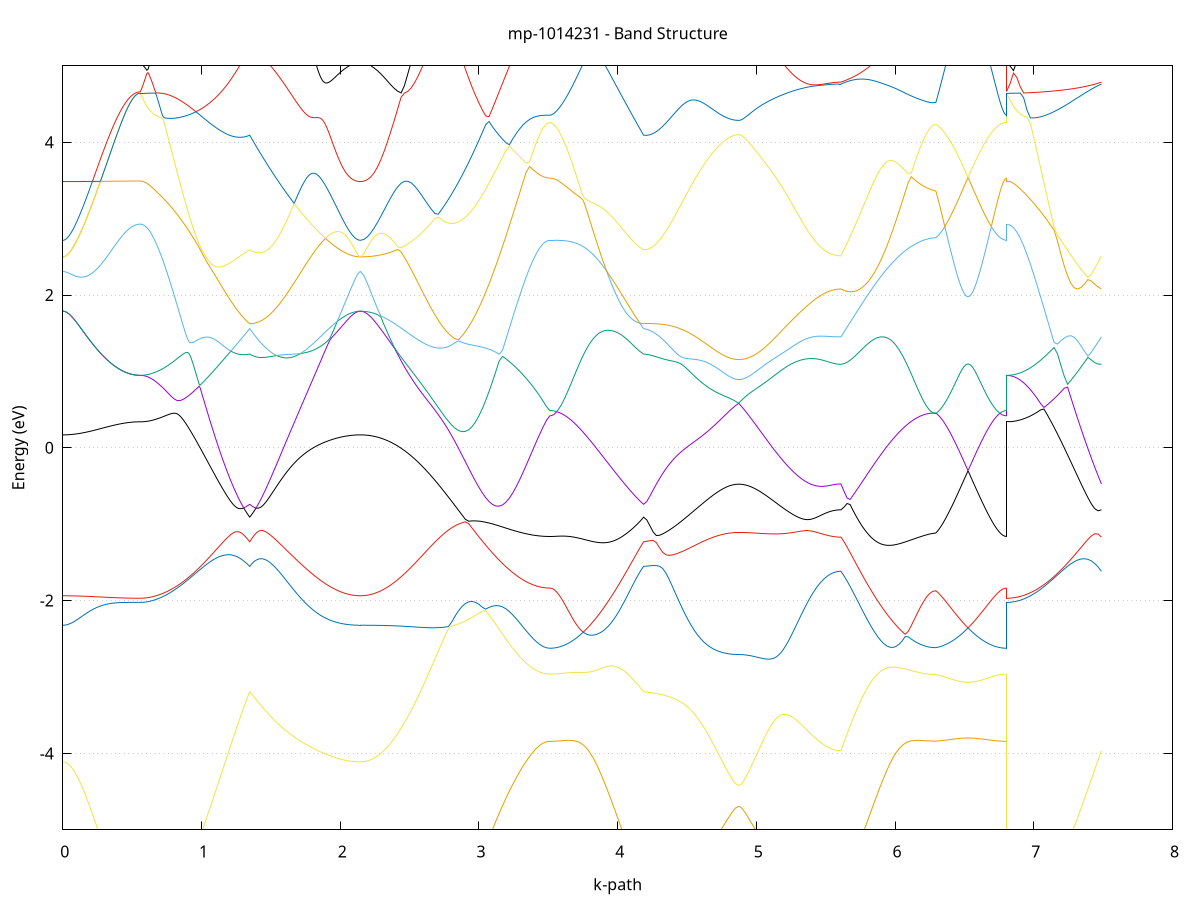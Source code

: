 set title 'mp-1014231 - Band Structure'
set xlabel 'k-path'
set ylabel 'Energy (eV)'
set grid y
set yrange [-5:5]
set terminal png size 800,600
set output 'mp-1014231_bands_gnuplot.png'
plot '-' using 1:2 with lines notitle, '-' using 1:2 with lines notitle, '-' using 1:2 with lines notitle, '-' using 1:2 with lines notitle, '-' using 1:2 with lines notitle, '-' using 1:2 with lines notitle, '-' using 1:2 with lines notitle, '-' using 1:2 with lines notitle, '-' using 1:2 with lines notitle, '-' using 1:2 with lines notitle, '-' using 1:2 with lines notitle, '-' using 1:2 with lines notitle, '-' using 1:2 with lines notitle, '-' using 1:2 with lines notitle, '-' using 1:2 with lines notitle, '-' using 1:2 with lines notitle, '-' using 1:2 with lines notitle, '-' using 1:2 with lines notitle, '-' using 1:2 with lines notitle, '-' using 1:2 with lines notitle, '-' using 1:2 with lines notitle, '-' using 1:2 with lines notitle, '-' using 1:2 with lines notitle, '-' using 1:2 with lines notitle
0.000000 -31.092194
0.004072 -31.092194
0.008144 -31.092194
0.012216 -31.092194
0.016287 -31.092094
0.020359 -31.091994
0.024431 -31.091994
0.028503 -31.091894
0.032575 -31.091694
0.036647 -31.091594
0.040718 -31.091494
0.044790 -31.091294
0.048862 -31.091094
0.052934 -31.090994
0.057006 -31.090794
0.061078 -31.090494
0.065150 -31.090294
0.069221 -31.090094
0.073293 -31.089794
0.077365 -31.089494
0.081437 -31.089194
0.085509 -31.088894
0.089581 -31.088594
0.093653 -31.088294
0.097724 -31.087894
0.101796 -31.087594
0.105868 -31.087194
0.109940 -31.086794
0.114012 -31.086394
0.118084 -31.085994
0.122155 -31.085594
0.126227 -31.085194
0.130299 -31.084694
0.134371 -31.084194
0.138443 -31.083794
0.142515 -31.083294
0.146587 -31.082794
0.150658 -31.082294
0.154730 -31.081694
0.158802 -31.081194
0.162874 -31.080694
0.166946 -31.080094
0.171018 -31.079494
0.175090 -31.078994
0.179161 -31.078394
0.183233 -31.077794
0.187305 -31.077094
0.191377 -31.076494
0.195449 -31.075894
0.199521 -31.075294
0.203592 -31.074594
0.207664 -31.073894
0.211736 -31.073294
0.215808 -31.072594
0.219880 -31.071894
0.223952 -31.071194
0.228024 -31.070494
0.232095 -31.069794
0.236167 -31.069094
0.240239 -31.068394
0.244311 -31.067694
0.248383 -31.066894
0.252455 -31.066194
0.256526 -31.065494
0.260598 -31.064694
0.264670 -31.063994
0.268742 -31.063194
0.272814 -31.062394
0.276886 -31.061694
0.280958 -31.060894
0.285029 -31.060094
0.289101 -31.059394
0.293173 -31.058594
0.297245 -31.057794
0.301317 -31.056994
0.305389 -31.056294
0.309461 -31.055494
0.313532 -31.054694
0.317604 -31.053894
0.321676 -31.053194
0.325748 -31.052394
0.329820 -31.051594
0.333892 -31.050794
0.337963 -31.050094
0.342035 -31.049294
0.346107 -31.048494
0.350179 -31.047794
0.354251 -31.046994
0.358323 -31.046194
0.362395 -31.045494
0.366466 -31.044794
0.370538 -31.043994
0.374610 -31.043294
0.378682 -31.042594
0.382754 -31.041894
0.386826 -31.041094
0.390897 -31.040394
0.394969 -31.039794
0.399041 -31.039094
0.403113 -31.038394
0.407185 -31.037694
0.411257 -31.037094
0.415329 -31.036494
0.419400 -31.035794
0.423472 -31.035194
0.427544 -31.034594
0.431616 -31.033994
0.435688 -31.033394
0.439760 -31.032894
0.443832 -31.032294
0.447903 -31.031794
0.451975 -31.031294
0.456047 -31.030794
0.460119 -31.030294
0.464191 -31.029794
0.468263 -31.029394
0.472334 -31.028894
0.476406 -31.028494
0.480478 -31.028094
0.484550 -31.027694
0.488622 -31.027394
0.492694 -31.026994
0.496766 -31.026694
0.500837 -31.026394
0.504909 -31.026094
0.508981 -31.025794
0.513053 -31.025594
0.517125 -31.025394
0.521197 -31.025194
0.525268 -31.024994
0.529340 -31.024794
0.533412 -31.024694
0.537484 -31.024594
0.541556 -31.024494
0.545628 -31.024394
0.549700 -31.024294
0.553771 -31.024294
0.557843 -31.024294
0.557843 -31.024294
0.567342 -31.024294
0.576841 -31.024294
0.586340 -31.024194
0.595840 -31.024094
0.605339 -31.024094
0.614838 -31.023894
0.624337 -31.023794
0.633836 -31.023694
0.643335 -31.023494
0.652834 -31.023394
0.662333 -31.023194
0.671832 -31.022994
0.671832 -31.022994
0.679424 -31.022794
0.687017 -31.022594
0.694609 -31.022494
0.702202 -31.022294
0.709794 -31.022194
0.717386 -31.021994
0.724979 -31.021894
0.732571 -31.021694
0.740164 -31.021594
0.747756 -31.021494
0.755349 -31.021294
0.762941 -31.021194
0.770533 -31.021094
0.778126 -31.020894
0.785718 -31.020794
0.793311 -31.020694
0.800903 -31.020594
0.808495 -31.020494
0.816088 -31.020394
0.823680 -31.020294
0.831273 -31.020194
0.838865 -31.020094
0.846457 -31.019994
0.854050 -31.019894
0.861642 -31.019894
0.869235 -31.019794
0.876827 -31.019794
0.884420 -31.019694
0.892012 -31.019694
0.899604 -31.019594
0.907197 -31.019594
0.914789 -31.019594
0.922382 -31.019494
0.929974 -31.019494
0.937566 -31.019494
0.945159 -31.019494
0.952751 -31.019594
0.960344 -31.019594
0.967936 -31.019594
0.975528 -31.019694
0.983121 -31.019694
0.990713 -31.019794
0.998306 -31.019794
1.005898 -31.019894
1.013491 -31.019994
1.021083 -31.020094
1.028675 -31.020194
1.036268 -31.020294
1.043860 -31.020494
1.051453 -31.020594
1.059045 -31.020694
1.066637 -31.020894
1.074230 -31.021094
1.081822 -31.021294
1.089415 -31.021494
1.097007 -31.021694
1.104599 -31.021894
1.112192 -31.022194
1.119784 -31.022394
1.127377 -31.022694
1.134969 -31.022994
1.142562 -31.023294
1.150154 -31.023594
1.157746 -31.023894
1.165339 -31.024294
1.172931 -31.024594
1.180524 -31.024994
1.188116 -31.025394
1.195708 -31.025794
1.203301 -31.026194
1.210893 -31.026694
1.218486 -31.027094
1.226078 -31.027594
1.233670 -31.028094
1.241263 -31.028594
1.248855 -31.029194
1.256448 -31.029694
1.264040 -31.030294
1.271632 -31.030894
1.279225 -31.031494
1.286817 -31.032194
1.294410 -31.032794
1.302002 -31.033494
1.309595 -31.034194
1.317187 -31.034894
1.324779 -31.035694
1.332372 -31.036394
1.339964 -31.037194
1.347557 -31.037994
1.347557 -31.037994
1.355165 -31.037794
1.362773 -31.037594
1.370381 -31.037394
1.377990 -31.037294
1.385598 -31.037194
1.393206 -31.037094
1.400814 -31.037094
1.408423 -31.037194
1.416031 -31.037194
1.423639 -31.037394
1.431247 -31.037494
1.438855 -31.037694
1.446464 -31.037894
1.454072 -31.038194
1.461680 -31.038394
1.469288 -31.038794
1.476897 -31.039094
1.484505 -31.039494
1.492113 -31.039894
1.499721 -31.040394
1.507330 -31.040794
1.514938 -31.041294
1.522546 -31.041894
1.530154 -31.042394
1.537763 -31.042994
1.545371 -31.043594
1.552979 -31.044194
1.560587 -31.044794
1.568196 -31.045494
1.575804 -31.046194
1.583412 -31.046894
1.591020 -31.047594
1.598628 -31.048394
1.606237 -31.049094
1.613845 -31.049894
1.621453 -31.050594
1.629061 -31.051394
1.636670 -31.052194
1.644278 -31.053094
1.651886 -31.053894
1.659494 -31.054694
1.667103 -31.055494
1.674711 -31.056394
1.682319 -31.057194
1.689927 -31.058094
1.697536 -31.058994
1.705144 -31.059794
1.712752 -31.060694
1.720360 -31.061594
1.727969 -31.062394
1.735577 -31.063294
1.743185 -31.064194
1.750793 -31.064994
1.758401 -31.065894
1.766010 -31.066694
1.773618 -31.067594
1.781226 -31.068394
1.788834 -31.069294
1.796443 -31.070094
1.804051 -31.070894
1.811659 -31.071794
1.819267 -31.072594
1.826876 -31.073394
1.834484 -31.074194
1.842092 -31.074994
1.849700 -31.075694
1.857309 -31.076494
1.864917 -31.077294
1.872525 -31.077994
1.880133 -31.078694
1.887741 -31.079394
1.895350 -31.080094
1.902958 -31.080794
1.910566 -31.081494
1.918174 -31.082094
1.925783 -31.082694
1.933391 -31.083294
1.940999 -31.083894
1.948607 -31.084494
1.956216 -31.085094
1.963824 -31.085594
1.971432 -31.086094
1.979040 -31.086594
1.986649 -31.087094
1.994257 -31.087594
2.001865 -31.087994
2.009473 -31.088494
2.017082 -31.088894
2.024690 -31.089194
2.032298 -31.089594
2.039906 -31.089894
2.047514 -31.090194
2.055123 -31.090494
2.062731 -31.090794
2.070339 -31.091094
2.077947 -31.091294
2.085556 -31.091494
2.093164 -31.091694
2.100772 -31.091794
2.108380 -31.091894
2.115989 -31.091994
2.123597 -31.092094
2.131205 -31.092194
2.138813 -31.092194
2.146422 -31.092194
2.146422 -31.092194
2.170797 -31.092094
2.195172 -31.091794
2.219547 -31.091394
2.243922 -31.090694
2.268297 -31.089794
2.292672 -31.088794
2.317047 -31.087594
2.341422 -31.086294
2.365797 -31.084794
2.390172 -31.083194
2.414547 -31.081394
2.438922 -31.079594
2.463297 -31.077694
2.487672 -31.075694
2.512047 -31.073594
2.536422 -31.071594
2.560797 -31.069494
2.585172 -31.067494
2.609547 -31.065494
2.633922 -31.063594
2.658297 -31.061794
2.682672 -31.060094
2.707047 -31.058694
2.731422 -31.057394
2.755797 -31.056394
2.780172 -31.055594
2.804547 -31.055094
2.828922 -31.054994
2.853297 -31.055094
2.877672 -31.055694
2.902047 -31.056594
2.926422 -31.057894
2.950797 -31.059594
2.975172 -31.061594
2.999547 -31.063994
3.023922 -31.066694
3.048297 -31.069694
3.072672 -31.072894
3.097047 -31.076194
3.121422 -31.079794
3.145797 -31.083294
3.170172 -31.086994
3.194547 -31.090594
3.218922 -31.094094
3.243297 -31.097494
3.267672 -31.100794
3.292047 -31.103894
3.316422 -31.106694
3.340797 -31.109294
3.365172 -31.111494
3.389547 -31.113494
3.413922 -31.115094
3.438297 -31.116394
3.462672 -31.117394
3.487047 -31.117894
3.511422 -31.118094
3.511422 -31.118094
3.519014 -31.118094
3.526607 -31.117994
3.534199 -31.117894
3.541791 -31.117794
3.549384 -31.117494
3.556976 -31.117294
3.564569 -31.116994
3.572161 -31.116694
3.579753 -31.116294
3.587346 -31.115794
3.594938 -31.115394
3.602531 -31.114794
3.610123 -31.114294
3.617715 -31.113694
3.625308 -31.112994
3.632900 -31.112294
3.640493 -31.111594
3.648085 -31.110794
3.655678 -31.109994
3.663270 -31.109094
3.670862 -31.108194
3.678455 -31.107194
3.686047 -31.106194
3.693640 -31.105194
3.701232 -31.104094
3.708824 -31.102894
3.716417 -31.101794
3.724009 -31.100594
3.731602 -31.099294
3.739194 -31.097994
3.746786 -31.096694
3.754379 -31.095294
3.761971 -31.093894
3.769564 -31.092394
3.777156 -31.091094
3.784749 -31.089994
3.792341 -31.088894
3.799933 -31.087794
3.807526 -31.086694
3.815118 -31.085494
3.822711 -31.084394
3.830303 -31.083194
3.837895 -31.081994
3.845488 -31.080794
3.853080 -31.079594
3.860673 -31.078394
3.868265 -31.077194
3.875857 -31.075894
3.883450 -31.074694
3.891042 -31.073494
3.898635 -31.072194
3.906227 -31.070994
3.913820 -31.069794
3.921412 -31.068494
3.929004 -31.067294
3.936597 -31.066094
3.944189 -31.064794
3.951782 -31.063594
3.959374 -31.062394
3.966966 -31.061194
3.974559 -31.059994
3.982151 -31.058894
3.989744 -31.057694
3.997336 -31.056594
4.004928 -31.055494
4.012521 -31.054394
4.020113 -31.053294
4.027706 -31.052294
4.035298 -31.051294
4.042891 -31.050294
4.050483 -31.049294
4.058075 -31.048394
4.065668 -31.047494
4.073260 -31.046594
4.080853 -31.045794
4.088445 -31.044994
4.096037 -31.044194
4.103630 -31.043494
4.111222 -31.042794
4.118815 -31.042094
4.126407 -31.041494
4.133999 -31.040894
4.141592 -31.040394
4.149184 -31.039894
4.156777 -31.039394
4.164369 -31.038994
4.171962 -31.038694
4.179554 -31.038294
4.187146 -31.037994
4.187146 -31.037994
4.209989 -31.038294
4.232831 -31.039094
4.255674 -31.040594
4.278516 -31.042594
4.301358 -31.045094
4.324201 -31.048194
4.347043 -31.051594
4.369885 -31.055494
4.392728 -31.059794
4.415570 -31.064394
4.438413 -31.069194
4.461255 -31.074194
4.484097 -31.079394
4.506940 -31.084794
4.529782 -31.090094
4.552625 -31.095394
4.575467 -31.100494
4.598309 -31.105494
4.621152 -31.110094
4.643994 -31.114494
4.666836 -31.118394
4.689679 -31.121994
4.712521 -31.125194
4.735364 -31.127994
4.758206 -31.130394
4.781048 -31.132294
4.803891 -31.133794
4.826733 -31.134894
4.849576 -31.135494
4.872418 -31.135694
4.872418 -31.135694
4.880019 -31.135694
4.887620 -31.135594
4.895221 -31.135594
4.902822 -31.135394
4.910423 -31.135294
4.918024 -31.135094
4.925625 -31.134894
4.933226 -31.134594
4.940827 -31.134294
4.948428 -31.133994
4.956029 -31.133594
4.963630 -31.133094
4.971231 -31.132694
4.978832 -31.132194
4.986433 -31.131594
4.994034 -31.130994
5.001635 -31.130394
5.009236 -31.129694
5.016837 -31.128994
5.024438 -31.128194
5.032039 -31.127394
5.039639 -31.126494
5.047240 -31.125594
5.054841 -31.124594
5.062442 -31.123594
5.070043 -31.122494
5.077644 -31.121394
5.085245 -31.120194
5.092846 -31.118994
5.100447 -31.117794
5.108048 -31.116494
5.115649 -31.115094
5.123250 -31.113694
5.130851 -31.112194
5.138452 -31.110694
5.146053 -31.109194
5.153654 -31.107594
5.161255 -31.105894
5.168856 -31.104194
5.176457 -31.102494
5.184058 -31.100694
5.191659 -31.098794
5.199260 -31.096894
5.206861 -31.094994
5.214462 -31.092994
5.222063 -31.090994
5.229664 -31.088894
5.237265 -31.086794
5.244866 -31.084594
5.252467 -31.082394
5.260068 -31.080194
5.267669 -31.077894
5.275270 -31.075594
5.282871 -31.073294
5.290472 -31.070894
5.298073 -31.068494
5.305674 -31.066094
5.313275 -31.063694
5.320876 -31.061194
5.328477 -31.058794
5.336078 -31.056394
5.343679 -31.053994
5.351280 -31.051694
5.358881 -31.049494
5.366481 -31.047294
5.374082 -31.045294
5.381683 -31.043294
5.389284 -31.041494
5.396885 -31.039694
5.404486 -31.038094
5.412087 -31.036494
5.419688 -31.034994
5.427289 -31.033494
5.434890 -31.032094
5.442491 -31.030794
5.450092 -31.029494
5.457693 -31.028294
5.465294 -31.027094
5.472895 -31.025994
5.480496 -31.024894
5.488097 -31.023894
5.495698 -31.022894
5.503299 -31.021994
5.510900 -31.021194
5.518501 -31.020394
5.526102 -31.019694
5.533703 -31.018994
5.541304 -31.018394
5.548905 -31.017894
5.556506 -31.017394
5.564107 -31.016994
5.571708 -31.016594
5.579309 -31.016294
5.586910 -31.016094
5.594511 -31.015994
5.602112 -31.015894
5.609713 -31.015794
5.609713 -31.015794
5.631780 -31.017894
5.653847 -31.020294
5.675915 -31.022994
5.697982 -31.025994
5.720050 -31.029294
5.742117 -31.032794
5.764184 -31.036594
5.786252 -31.040594
5.808319 -31.044694
5.830386 -31.048994
5.852454 -31.053394
5.874521 -31.057794
5.896588 -31.062294
5.918656 -31.066694
5.940723 -31.071094
5.962790 -31.075394
5.984858 -31.079494
6.006925 -31.083494
6.028993 -31.087394
6.051060 -31.092194
6.073127 -31.096594
6.095195 -31.100594
6.117262 -31.104194
6.139329 -31.107394
6.161397 -31.110194
6.183464 -31.112594
6.205531 -31.114494
6.227599 -31.116094
6.249666 -31.117094
6.271733 -31.117794
6.293801 -31.117994
6.293801 -31.117994
6.297858 -31.117994
6.301916 -31.117994
6.305974 -31.117894
6.310031 -31.117894
6.314089 -31.117894
6.318146 -31.117894
6.322204 -31.117794
6.326262 -31.117794
6.330319 -31.117794
6.334377 -31.117694
6.338435 -31.117694
6.342492 -31.117594
6.346550 -31.117594
6.350607 -31.117594
6.354665 -31.117494
6.358723 -31.117494
6.362780 -31.117394
6.366838 -31.117394
6.370895 -31.117294
6.374953 -31.117294
6.379011 -31.117194
6.383068 -31.117194
6.387126 -31.117094
6.391183 -31.117094
6.395241 -31.116994
6.399299 -31.116994
6.403356 -31.116894
6.407414 -31.116794
6.411472 -31.116794
6.415529 -31.116694
6.419587 -31.116694
6.423644 -31.116594
6.427702 -31.116494
6.431760 -31.116494
6.435817 -31.116394
6.439875 -31.116294
6.443932 -31.116294
6.447990 -31.116194
6.452048 -31.116094
6.456105 -31.115994
6.460163 -31.115994
6.464220 -31.115894
6.468278 -31.115794
6.472336 -31.115694
6.476393 -31.115694
6.480451 -31.115594
6.484508 -31.115494
6.488566 -31.115394
6.492624 -31.115394
6.496681 -31.115294
6.500739 -31.115194
6.504797 -31.115094
6.508854 -31.115094
6.512912 -31.114994
6.516969 -31.114894
6.521027 -31.114794
6.525085 -31.114794
6.529142 -31.114794
6.533200 -31.114894
6.537257 -31.114894
6.541315 -31.114994
6.545373 -31.115094
6.549430 -31.115194
6.553488 -31.115294
6.557545 -31.115294
6.561603 -31.115394
6.565661 -31.115494
6.569718 -31.115594
6.573776 -31.115594
6.577833 -31.115694
6.581891 -31.115794
6.585949 -31.115894
6.590006 -31.115894
6.594064 -31.115994
6.598122 -31.116094
6.602179 -31.116094
6.606237 -31.116194
6.610294 -31.116294
6.614352 -31.116394
6.618410 -31.116394
6.622467 -31.116494
6.626525 -31.116594
6.630582 -31.116594
6.634640 -31.116694
6.638698 -31.116694
6.642755 -31.116794
6.646813 -31.116894
6.650870 -31.116894
6.654928 -31.116994
6.658986 -31.116994
6.663043 -31.117094
6.667101 -31.117194
6.671159 -31.117194
6.675216 -31.117294
6.679274 -31.117294
6.683331 -31.117394
6.687389 -31.117394
6.691447 -31.117494
6.695504 -31.117494
6.699562 -31.117494
6.703619 -31.117594
6.707677 -31.117594
6.711735 -31.117694
6.715792 -31.117694
6.719850 -31.117694
6.723907 -31.117794
6.727965 -31.117794
6.732023 -31.117794
6.736080 -31.117894
6.740138 -31.117894
6.744195 -31.117894
6.748253 -31.117894
6.752311 -31.117994
6.756368 -31.117994
6.760426 -31.117994
6.764484 -31.117994
6.768541 -31.117994
6.772599 -31.118094
6.776656 -31.118094
6.780714 -31.118094
6.784772 -31.118094
6.788829 -31.118094
6.792887 -31.118094
6.796944 -31.118094
6.801002 -31.118094
6.805060 -31.118094
6.805060 -31.024294
6.829435 -31.024194
6.853810 -31.023994
6.878185 -31.023694
6.902560 -31.023294
6.926935 -31.022794
6.951310 -31.022094
6.975685 -31.021394
7.000060 -31.020594
7.024435 -31.019594
7.048810 -31.018694
7.073185 -31.017694
7.097560 -31.016594
7.121935 -31.015594
7.146310 -31.014494
7.170685 -31.013494
7.195060 -31.012594
7.219435 -31.011694
7.243810 -31.010894
7.268185 -31.010294
7.292560 -31.009794
7.316935 -31.009594
7.341310 -31.009494
7.365685 -31.009794
7.390060 -31.010294
7.414435 -31.011194
7.438810 -31.012294
7.463185 -31.013894
7.487560 -31.015794
e
0.000000 -30.761794
0.004072 -30.761794
0.008144 -30.761794
0.012216 -30.761794
0.016287 -30.761794
0.020359 -30.761794
0.024431 -30.761794
0.028503 -30.761794
0.032575 -30.761794
0.036647 -30.761894
0.040718 -30.761894
0.044790 -30.761894
0.048862 -30.761894
0.052934 -30.761894
0.057006 -30.761894
0.061078 -30.761894
0.065150 -30.761994
0.069221 -30.761994
0.073293 -30.761994
0.077365 -30.761994
0.081437 -30.762094
0.085509 -30.762094
0.089581 -30.762094
0.093653 -30.762094
0.097724 -30.762194
0.101796 -30.762194
0.105868 -30.762194
0.109940 -30.762294
0.114012 -30.762294
0.118084 -30.762294
0.122155 -30.762394
0.126227 -30.762394
0.130299 -30.762394
0.134371 -30.762494
0.138443 -30.762494
0.142515 -30.762494
0.146587 -30.762594
0.150658 -30.762594
0.154730 -30.762694
0.158802 -30.762694
0.162874 -30.762794
0.166946 -30.762794
0.171018 -30.762794
0.175090 -30.762894
0.179161 -30.762894
0.183233 -30.762994
0.187305 -30.762994
0.191377 -30.763094
0.195449 -30.763094
0.199521 -30.763194
0.203592 -30.763194
0.207664 -30.763294
0.211736 -30.763294
0.215808 -30.763394
0.219880 -30.763394
0.223952 -30.763494
0.228024 -30.763494
0.232095 -30.763594
0.236167 -30.763594
0.240239 -30.763694
0.244311 -30.763794
0.248383 -30.763794
0.252455 -30.763894
0.256526 -30.763894
0.260598 -30.763994
0.264670 -30.763994
0.268742 -30.764094
0.272814 -30.764094
0.276886 -30.764194
0.280958 -30.764194
0.285029 -30.764294
0.289101 -30.764394
0.293173 -30.764394
0.297245 -30.764494
0.301317 -30.764494
0.305389 -30.764594
0.309461 -30.764594
0.313532 -30.764694
0.317604 -30.764694
0.321676 -30.764794
0.325748 -30.764794
0.329820 -30.764894
0.333892 -30.764894
0.337963 -30.764994
0.342035 -30.764994
0.346107 -30.765094
0.350179 -30.765094
0.354251 -30.765194
0.358323 -30.765194
0.362395 -30.765294
0.366466 -30.765294
0.370538 -30.765394
0.374610 -30.765394
0.378682 -30.765494
0.382754 -30.765494
0.386826 -30.765594
0.390897 -30.765594
0.394969 -30.765694
0.399041 -30.765694
0.403113 -30.765694
0.407185 -30.765794
0.411257 -30.765794
0.415329 -30.765894
0.419400 -30.765894
0.423472 -30.765894
0.427544 -30.765994
0.431616 -30.765994
0.435688 -30.765994
0.439760 -30.766094
0.443832 -30.766094
0.447903 -30.766094
0.451975 -30.766194
0.456047 -30.766194
0.460119 -30.766194
0.464191 -30.766294
0.468263 -30.766294
0.472334 -30.766294
0.476406 -30.766294
0.480478 -30.766394
0.484550 -30.766394
0.488622 -30.766394
0.492694 -30.766394
0.496766 -30.766394
0.500837 -30.766494
0.504909 -30.766494
0.508981 -30.766494
0.513053 -30.766494
0.517125 -30.766494
0.521197 -30.766494
0.525268 -30.766494
0.529340 -30.766494
0.533412 -30.766594
0.537484 -30.766594
0.541556 -30.766594
0.545628 -30.766594
0.549700 -30.766594
0.553771 -30.766594
0.557843 -30.766594
0.557843 -30.766594
0.567342 -30.766694
0.576841 -30.767194
0.586340 -30.767894
0.595840 -30.768894
0.605339 -30.770194
0.614838 -30.771694
0.624337 -30.773394
0.633836 -30.775394
0.643335 -30.777394
0.652834 -30.779594
0.662333 -30.781994
0.671832 -30.784494
0.671832 -30.784494
0.679424 -30.786294
0.687017 -30.788294
0.694609 -30.790194
0.702202 -30.792194
0.709794 -30.794294
0.717386 -30.796294
0.724979 -30.798394
0.732571 -30.800494
0.740164 -30.802594
0.747756 -30.804694
0.755349 -30.806794
0.762941 -30.808894
0.770533 -30.811094
0.778126 -30.813194
0.785718 -30.815294
0.793311 -30.817494
0.800903 -30.819594
0.808495 -30.821694
0.816088 -30.823794
0.823680 -30.825894
0.831273 -30.827994
0.838865 -30.830094
0.846457 -30.832194
0.854050 -30.834194
0.861642 -30.836194
0.869235 -30.838294
0.876827 -30.840294
0.884420 -30.842194
0.892012 -30.844194
0.899604 -30.846194
0.907197 -30.848094
0.914789 -30.849994
0.922382 -30.851894
0.929974 -30.853694
0.937566 -30.855494
0.945159 -30.857394
0.952751 -30.859094
0.960344 -30.860894
0.967936 -30.862594
0.975528 -30.864294
0.983121 -30.865994
0.990713 -30.867594
0.998306 -30.869294
1.005898 -30.870794
1.013491 -30.872394
1.021083 -30.873894
1.028675 -30.875394
1.036268 -30.876894
1.043860 -30.878294
1.051453 -30.879794
1.059045 -30.881094
1.066637 -30.882494
1.074230 -30.883794
1.081822 -30.885094
1.089415 -30.886294
1.097007 -30.887494
1.104599 -30.888694
1.112192 -30.889894
1.119784 -30.890994
1.127377 -30.892094
1.134969 -30.893094
1.142562 -30.894094
1.150154 -30.895094
1.157746 -30.896094
1.165339 -30.898694
1.172931 -30.901494
1.180524 -30.904194
1.188116 -30.906994
1.195708 -30.909694
1.203301 -30.912494
1.210893 -30.915294
1.218486 -30.917994
1.226078 -30.920794
1.233670 -30.923594
1.241263 -30.926394
1.248855 -30.929194
1.256448 -30.931994
1.264040 -30.934694
1.271632 -30.937494
1.279225 -30.940294
1.286817 -30.943094
1.294410 -30.945894
1.302002 -30.948694
1.309595 -30.951494
1.317187 -30.954294
1.324779 -30.956994
1.332372 -30.959794
1.339964 -30.962594
1.347557 -30.965294
1.347557 -30.965294
1.355165 -30.962494
1.362773 -30.959594
1.370381 -30.956694
1.377990 -30.953894
1.385598 -30.950994
1.393206 -30.948094
1.400814 -30.945194
1.408423 -30.942294
1.416031 -30.939394
1.423639 -30.936494
1.431247 -30.933694
1.438855 -30.930794
1.446464 -30.927894
1.454072 -30.924994
1.461680 -30.922094
1.469288 -30.919294
1.476897 -30.916394
1.484505 -30.913494
1.492113 -30.910694
1.499721 -30.907794
1.507330 -30.904994
1.514938 -30.902094
1.522546 -30.899294
1.530154 -30.896494
1.537763 -30.893694
1.545371 -30.890894
1.552979 -30.888094
1.560587 -30.885394
1.568196 -30.882594
1.575804 -30.879894
1.583412 -30.877094
1.591020 -30.874394
1.598628 -30.871794
1.606237 -30.869994
1.613845 -30.868394
1.621453 -30.866694
1.629061 -30.865094
1.636670 -30.863394
1.644278 -30.861694
1.651886 -30.859994
1.659494 -30.858194
1.667103 -30.856394
1.674711 -30.854594
1.682319 -30.852794
1.689927 -30.850994
1.697536 -30.849194
1.705144 -30.847294
1.712752 -30.845494
1.720360 -30.843594
1.727969 -30.841694
1.735577 -30.839794
1.743185 -30.837894
1.750793 -30.835994
1.758401 -30.834094
1.766010 -30.832094
1.773618 -30.830194
1.781226 -30.828194
1.788834 -30.826294
1.796443 -30.824294
1.804051 -30.822394
1.811659 -30.820394
1.819267 -30.818494
1.826876 -30.816494
1.834484 -30.814594
1.842092 -30.812694
1.849700 -30.810694
1.857309 -30.808794
1.864917 -30.806894
1.872525 -30.804994
1.880133 -30.803094
1.887741 -30.801194
1.895350 -30.799294
1.902958 -30.797494
1.910566 -30.795694
1.918174 -30.793894
1.925783 -30.792094
1.933391 -30.790294
1.940999 -30.788594
1.948607 -30.786894
1.956216 -30.785294
1.963824 -30.783594
1.971432 -30.782094
1.979040 -30.780494
1.986649 -30.778994
1.994257 -30.777594
2.001865 -30.776094
2.009473 -30.774794
2.017082 -30.773494
2.024690 -30.772194
2.032298 -30.770994
2.039906 -30.769894
2.047514 -30.768794
2.055123 -30.767794
2.062731 -30.766894
2.070339 -30.765994
2.077947 -30.765194
2.085556 -30.764494
2.093164 -30.763894
2.100772 -30.763294
2.108380 -30.762894
2.115989 -30.762494
2.123597 -30.762194
2.131205 -30.761994
2.138813 -30.761794
2.146422 -30.761794
2.146422 -30.761794
2.170797 -30.762294
2.195172 -30.763794
2.219547 -30.766294
2.243922 -30.769594
2.268297 -30.773694
2.292672 -30.778394
2.317047 -30.783594
2.341422 -30.789094
2.365797 -30.794994
2.390172 -30.801094
2.414547 -30.807294
2.438922 -30.813594
2.463297 -30.819894
2.487672 -30.826094
2.512047 -30.832194
2.536422 -30.838194
2.560797 -30.843894
2.585172 -30.849494
2.609547 -30.854794
2.633922 -30.862794
2.658297 -30.871894
2.682672 -30.881094
2.707047 -30.890494
2.731422 -30.900094
2.755797 -30.909694
2.780172 -30.919494
2.804547 -30.929294
2.828922 -30.939094
2.853297 -30.948894
2.877672 -30.958594
2.902047 -30.968294
2.926422 -30.977794
2.950797 -30.987194
2.975172 -30.996494
2.999547 -31.005594
3.023922 -31.014394
3.048297 -31.022994
3.072672 -31.031294
3.097047 -31.039294
3.121422 -31.046994
3.145797 -31.054394
3.170172 -31.061294
3.194547 -31.067894
3.218922 -31.074094
3.243297 -31.079894
3.267672 -31.085194
3.292047 -31.089994
3.316422 -31.094394
3.340797 -31.098294
3.365172 -31.101694
3.389547 -31.104594
3.413922 -31.106994
3.438297 -31.108894
3.462672 -31.110194
3.487047 -31.110994
3.511422 -31.111294
3.511422 -31.111294
3.519014 -31.111194
3.526607 -31.111194
3.534199 -31.111094
3.541791 -31.110994
3.549384 -31.110794
3.556976 -31.110594
3.564569 -31.110394
3.572161 -31.110094
3.579753 -31.109794
3.587346 -31.109494
3.594938 -31.109094
3.602531 -31.108694
3.610123 -31.108294
3.617715 -31.107794
3.625308 -31.107294
3.632900 -31.106794
3.640493 -31.106194
3.648085 -31.105594
3.655678 -31.104994
3.663270 -31.104294
3.670862 -31.103594
3.678455 -31.102894
3.686047 -31.102194
3.693640 -31.101394
3.701232 -31.100594
3.708824 -31.099694
3.716417 -31.098894
3.724009 -31.097994
3.731602 -31.097094
3.739194 -31.096094
3.746786 -31.095194
3.754379 -31.094194
3.761971 -31.093194
3.769564 -31.092094
3.777156 -31.090894
3.784749 -31.089394
3.792341 -31.087794
3.799933 -31.086194
3.807526 -31.084594
3.815118 -31.082894
3.822711 -31.081094
3.830303 -31.079394
3.837895 -31.077594
3.845488 -31.075794
3.853080 -31.073894
3.860673 -31.071994
3.868265 -31.070094
3.875857 -31.068094
3.883450 -31.066094
3.891042 -31.063994
3.898635 -31.061994
3.906227 -31.059894
3.913820 -31.057794
3.921412 -31.055594
3.929004 -31.053394
3.936597 -31.051194
3.944189 -31.048894
3.951782 -31.046694
3.959374 -31.044394
3.966966 -31.041994
3.974559 -31.039694
3.982151 -31.037294
3.989744 -31.034894
3.997336 -31.032394
4.004928 -31.029994
4.012521 -31.027494
4.020113 -31.024994
4.027706 -31.022394
4.035298 -31.019894
4.042891 -31.017294
4.050483 -31.014694
4.058075 -31.012094
4.065668 -31.009494
4.073260 -31.006794
4.080853 -31.004194
4.088445 -31.001494
4.096037 -30.998794
4.103630 -30.996094
4.111222 -30.993294
4.118815 -30.990594
4.126407 -30.987794
4.133999 -30.984994
4.141592 -30.982294
4.149184 -30.979494
4.156777 -30.976594
4.164369 -30.973794
4.171962 -30.970994
4.179554 -30.968194
4.187146 -30.965294
4.187146 -30.965294
4.209989 -30.966794
4.232831 -30.971894
4.255674 -30.979294
4.278516 -30.987694
4.301358 -30.996594
4.324201 -31.005594
4.347043 -31.014594
4.369885 -31.023394
4.392728 -31.031994
4.415570 -31.040294
4.438413 -31.048294
4.461255 -31.055794
4.484097 -31.062994
4.506940 -31.069694
4.529782 -31.075894
4.552625 -31.081794
4.575467 -31.087294
4.598309 -31.092394
4.621152 -31.097194
4.643994 -31.101594
4.666836 -31.105594
4.689679 -31.109294
4.712521 -31.112594
4.735364 -31.115494
4.758206 -31.117994
4.781048 -31.120094
4.803891 -31.121794
4.826733 -31.122894
4.849576 -31.123594
4.872418 -31.123894
4.872418 -31.123894
4.880019 -31.123894
4.887620 -31.123794
4.895221 -31.123594
4.902822 -31.123394
4.910423 -31.123094
4.918024 -31.122794
4.925625 -31.122394
4.933226 -31.121894
4.940827 -31.121394
4.948428 -31.120894
4.956029 -31.120294
4.963630 -31.119594
4.971231 -31.118894
4.978832 -31.118094
4.986433 -31.117294
4.994034 -31.116394
5.001635 -31.115494
5.009236 -31.114594
5.016837 -31.113594
5.024438 -31.112594
5.032039 -31.111494
5.039639 -31.110394
5.047240 -31.109194
5.054841 -31.107994
5.062442 -31.106794
5.070043 -31.105494
5.077644 -31.104194
5.085245 -31.102894
5.092846 -31.101494
5.100447 -31.100094
5.108048 -31.098694
5.115649 -31.097194
5.123250 -31.095694
5.130851 -31.094194
5.138452 -31.092694
5.146053 -31.091194
5.153654 -31.089594
5.161255 -31.087994
5.168856 -31.086394
5.176457 -31.084694
5.184058 -31.083094
5.191659 -31.081394
5.199260 -31.079694
5.206861 -31.077994
5.214462 -31.076294
5.222063 -31.074594
5.229664 -31.072894
5.237265 -31.071094
5.244866 -31.069394
5.252467 -31.067594
5.260068 -31.065794
5.267669 -31.063994
5.275270 -31.062294
5.282871 -31.060494
5.290472 -31.058694
5.298073 -31.056794
5.305674 -31.054994
5.313275 -31.053194
5.320876 -31.051294
5.328477 -31.049394
5.336078 -31.047394
5.343679 -31.045394
5.351280 -31.043294
5.358881 -31.041094
5.366481 -31.038794
5.374082 -31.036394
5.381683 -31.033894
5.389284 -31.031294
5.396885 -31.028494
5.404486 -31.025694
5.412087 -31.022794
5.419688 -31.019894
5.427289 -31.016894
5.434890 -31.013794
5.442491 -31.010694
5.450092 -31.007494
5.457693 -31.004294
5.465294 -31.001094
5.472895 -30.997894
5.480496 -30.994594
5.488097 -30.991294
5.495698 -30.987894
5.503299 -30.984594
5.510900 -30.981194
5.518501 -30.977794
5.526102 -30.974494
5.533703 -30.971094
5.541304 -30.967694
5.548905 -30.964394
5.556506 -30.961094
5.564107 -30.957894
5.571708 -30.954794
5.579309 -30.951794
5.586910 -30.949194
5.594511 -30.946994
5.602112 -30.945494
5.609713 -30.944994
5.609713 -30.944994
5.631780 -30.953894
5.653847 -30.962694
5.675915 -30.971494
5.697982 -30.980194
5.720050 -30.988794
5.742117 -30.997294
5.764184 -31.005694
5.786252 -31.013894
5.808319 -31.021794
5.830386 -31.029594
5.852454 -31.037194
5.874521 -31.044494
5.896588 -31.051494
5.918656 -31.058294
5.940723 -31.064794
5.962790 -31.070894
5.984858 -31.076794
6.006925 -31.082294
6.028993 -31.087294
6.051060 -31.090894
6.073127 -31.094294
6.095195 -31.097394
6.117262 -31.100294
6.139329 -31.102794
6.161397 -31.104994
6.183464 -31.106894
6.205531 -31.108494
6.227599 -31.109794
6.249666 -31.110694
6.271733 -31.111194
6.293801 -31.111394
6.293801 -31.111394
6.297858 -31.111394
6.301916 -31.111394
6.305974 -31.111494
6.310031 -31.111494
6.314089 -31.111494
6.318146 -31.111494
6.322204 -31.111594
6.326262 -31.111594
6.330319 -31.111594
6.334377 -31.111694
6.338435 -31.111694
6.342492 -31.111794
6.346550 -31.111794
6.350607 -31.111794
6.354665 -31.111894
6.358723 -31.111894
6.362780 -31.111994
6.366838 -31.111994
6.370895 -31.112094
6.374953 -31.112094
6.379011 -31.112194
6.383068 -31.112194
6.387126 -31.112294
6.391183 -31.112394
6.395241 -31.112394
6.399299 -31.112494
6.403356 -31.112494
6.407414 -31.112594
6.411472 -31.112694
6.415529 -31.112694
6.419587 -31.112794
6.423644 -31.112894
6.427702 -31.112894
6.431760 -31.112994
6.435817 -31.113094
6.439875 -31.113094
6.443932 -31.113194
6.447990 -31.113294
6.452048 -31.113294
6.456105 -31.113394
6.460163 -31.113494
6.464220 -31.113594
6.468278 -31.113594
6.472336 -31.113694
6.476393 -31.113794
6.480451 -31.113894
6.484508 -31.113894
6.488566 -31.113994
6.492624 -31.114094
6.496681 -31.114194
6.500739 -31.114194
6.504797 -31.114294
6.508854 -31.114394
6.512912 -31.114494
6.516969 -31.114594
6.521027 -31.114594
6.525085 -31.114694
6.529142 -31.114694
6.533200 -31.114594
6.537257 -31.114494
6.541315 -31.114394
6.545373 -31.114394
6.549430 -31.114294
6.553488 -31.114194
6.557545 -31.114094
6.561603 -31.113994
6.565661 -31.113994
6.569718 -31.113894
6.573776 -31.113794
6.577833 -31.113694
6.581891 -31.113694
6.585949 -31.113594
6.590006 -31.113494
6.594064 -31.113394
6.598122 -31.113394
6.602179 -31.113294
6.606237 -31.113194
6.610294 -31.113194
6.614352 -31.113094
6.618410 -31.112994
6.622467 -31.112994
6.626525 -31.112894
6.630582 -31.112794
6.634640 -31.112794
6.638698 -31.112694
6.642755 -31.112594
6.646813 -31.112594
6.650870 -31.112494
6.654928 -31.112394
6.658986 -31.112394
6.663043 -31.112294
6.667101 -31.112294
6.671159 -31.112194
6.675216 -31.112194
6.679274 -31.112094
6.683331 -31.112094
6.687389 -31.111994
6.691447 -31.111994
6.695504 -31.111894
6.699562 -31.111894
6.703619 -31.111794
6.707677 -31.111794
6.711735 -31.111694
6.715792 -31.111694
6.719850 -31.111694
6.723907 -31.111594
6.727965 -31.111594
6.732023 -31.111594
6.736080 -31.111494
6.740138 -31.111494
6.744195 -31.111494
6.748253 -31.111394
6.752311 -31.111394
6.756368 -31.111394
6.760426 -31.111394
6.764484 -31.111394
6.768541 -31.111294
6.772599 -31.111294
6.776656 -31.111294
6.780714 -31.111294
6.784772 -31.111294
6.788829 -31.111294
6.792887 -31.111294
6.796944 -31.111294
6.801002 -31.111294
6.805060 -31.111294
6.805060 -30.766594
6.829435 -30.767594
6.853810 -30.770394
6.878185 -30.774794
6.902560 -30.780294
6.926935 -30.786594
6.951310 -30.793494
6.975685 -30.800694
7.000060 -30.808194
7.024435 -30.815794
7.048810 -30.823394
7.073185 -30.830994
7.097560 -30.838494
7.121935 -30.845894
7.146310 -30.853094
7.170685 -30.860094
7.195060 -30.866894
7.219435 -30.873394
7.243810 -30.879494
7.268185 -30.885394
7.292560 -30.890894
7.316935 -30.895994
7.341310 -30.900694
7.365685 -30.904994
7.390060 -30.908894
7.414435 -30.915494
7.438810 -30.925294
7.463185 -30.935094
7.487560 -30.944994
e
0.000000 -30.761794
0.004072 -30.761794
0.008144 -30.761794
0.012216 -30.761794
0.016287 -30.761794
0.020359 -30.761794
0.024431 -30.761794
0.028503 -30.761794
0.032575 -30.761794
0.036647 -30.761894
0.040718 -30.761894
0.044790 -30.761894
0.048862 -30.761894
0.052934 -30.761894
0.057006 -30.761894
0.061078 -30.761894
0.065150 -30.761994
0.069221 -30.761994
0.073293 -30.761994
0.077365 -30.761994
0.081437 -30.762094
0.085509 -30.762094
0.089581 -30.762094
0.093653 -30.762094
0.097724 -30.762194
0.101796 -30.762194
0.105868 -30.762194
0.109940 -30.762294
0.114012 -30.762294
0.118084 -30.762294
0.122155 -30.762394
0.126227 -30.762394
0.130299 -30.762394
0.134371 -30.762494
0.138443 -30.762494
0.142515 -30.762494
0.146587 -30.762594
0.150658 -30.762594
0.154730 -30.762694
0.158802 -30.762694
0.162874 -30.762794
0.166946 -30.762794
0.171018 -30.762794
0.175090 -30.762894
0.179161 -30.762894
0.183233 -30.762994
0.187305 -30.762994
0.191377 -30.763094
0.195449 -30.763094
0.199521 -30.763194
0.203592 -30.763194
0.207664 -30.763294
0.211736 -30.763294
0.215808 -30.763394
0.219880 -30.763394
0.223952 -30.763494
0.228024 -30.763494
0.232095 -30.763594
0.236167 -30.763594
0.240239 -30.763694
0.244311 -30.763794
0.248383 -30.763794
0.252455 -30.763894
0.256526 -30.763894
0.260598 -30.763994
0.264670 -30.763994
0.268742 -30.764094
0.272814 -30.764094
0.276886 -30.764194
0.280958 -30.764194
0.285029 -30.764294
0.289101 -30.764394
0.293173 -30.764394
0.297245 -30.764494
0.301317 -30.764494
0.305389 -30.764594
0.309461 -30.764594
0.313532 -30.764694
0.317604 -30.764694
0.321676 -30.764794
0.325748 -30.764794
0.329820 -30.764894
0.333892 -30.764894
0.337963 -30.764994
0.342035 -30.764994
0.346107 -30.765094
0.350179 -30.765094
0.354251 -30.765194
0.358323 -30.765194
0.362395 -30.765294
0.366466 -30.765294
0.370538 -30.765394
0.374610 -30.765394
0.378682 -30.765494
0.382754 -30.765494
0.386826 -30.765594
0.390897 -30.765594
0.394969 -30.765694
0.399041 -30.765694
0.403113 -30.765694
0.407185 -30.765794
0.411257 -30.765794
0.415329 -30.765894
0.419400 -30.765894
0.423472 -30.765894
0.427544 -30.765994
0.431616 -30.765994
0.435688 -30.765994
0.439760 -30.766094
0.443832 -30.766094
0.447903 -30.766094
0.451975 -30.766194
0.456047 -30.766194
0.460119 -30.766194
0.464191 -30.766294
0.468263 -30.766294
0.472334 -30.766294
0.476406 -30.766294
0.480478 -30.766394
0.484550 -30.766394
0.488622 -30.766394
0.492694 -30.766394
0.496766 -30.766394
0.500837 -30.766494
0.504909 -30.766494
0.508981 -30.766494
0.513053 -30.766494
0.517125 -30.766494
0.521197 -30.766494
0.525268 -30.766494
0.529340 -30.766494
0.533412 -30.766594
0.537484 -30.766594
0.541556 -30.766594
0.545628 -30.766594
0.549700 -30.766594
0.553771 -30.766594
0.557843 -30.766594
0.557843 -30.766594
0.567342 -30.766594
0.576841 -30.766794
0.586340 -30.766994
0.595840 -30.767294
0.605339 -30.767694
0.614838 -30.768094
0.624337 -30.768694
0.633836 -30.769294
0.643335 -30.770094
0.652834 -30.770894
0.662333 -30.771794
0.671832 -30.772794
0.671832 -30.772794
0.679424 -30.773594
0.687017 -30.774394
0.694609 -30.775294
0.702202 -30.776194
0.709794 -30.777094
0.717386 -30.778094
0.724979 -30.779194
0.732571 -30.780294
0.740164 -30.781394
0.747756 -30.782594
0.755349 -30.783794
0.762941 -30.785094
0.770533 -30.786394
0.778126 -30.787694
0.785718 -30.789094
0.793311 -30.790494
0.800903 -30.791994
0.808495 -30.793494
0.816088 -30.794994
0.823680 -30.796594
0.831273 -30.798194
0.838865 -30.799894
0.846457 -30.801594
0.854050 -30.803294
0.861642 -30.804994
0.869235 -30.806794
0.876827 -30.808694
0.884420 -30.810594
0.892012 -30.812494
0.899604 -30.814394
0.907197 -30.816394
0.914789 -30.818394
0.922382 -30.820394
0.929974 -30.822494
0.937566 -30.824594
0.945159 -30.826694
0.952751 -30.828894
0.960344 -30.831094
0.967936 -30.833294
0.975528 -30.835494
0.983121 -30.837794
0.990713 -30.840094
0.998306 -30.842394
1.005898 -30.844794
1.013491 -30.847094
1.021083 -30.849494
1.028675 -30.851994
1.036268 -30.854394
1.043860 -30.856894
1.051453 -30.859394
1.059045 -30.861894
1.066637 -30.864394
1.074230 -30.866894
1.081822 -30.869494
1.089415 -30.872094
1.097007 -30.874694
1.104599 -30.877294
1.112192 -30.879894
1.119784 -30.882594
1.127377 -30.885194
1.134969 -30.887894
1.142562 -30.890594
1.150154 -30.893294
1.157746 -30.895994
1.165339 -30.896994
1.172931 -30.897894
1.180524 -30.898694
1.188116 -30.899494
1.195708 -30.900294
1.203301 -30.900994
1.210893 -30.901694
1.218486 -30.902394
1.226078 -30.903094
1.233670 -30.903594
1.241263 -30.904194
1.248855 -30.904694
1.256448 -30.905194
1.264040 -30.905694
1.271632 -30.906094
1.279225 -30.906494
1.286817 -30.906794
1.294410 -30.907094
1.302002 -30.907394
1.309595 -30.907594
1.317187 -30.907794
1.324779 -30.907994
1.332372 -30.908094
1.339964 -30.908094
1.347557 -30.908194
1.347557 -30.908194
1.355165 -30.907594
1.362773 -30.906994
1.370381 -30.906394
1.377990 -30.905694
1.385598 -30.904994
1.393206 -30.904194
1.400814 -30.903494
1.408423 -30.902594
1.416031 -30.901794
1.423639 -30.900894
1.431247 -30.899894
1.438855 -30.898994
1.446464 -30.897994
1.454072 -30.896894
1.461680 -30.895894
1.469288 -30.894794
1.476897 -30.893694
1.484505 -30.892494
1.492113 -30.891294
1.499721 -30.890094
1.507330 -30.888794
1.514938 -30.887494
1.522546 -30.886194
1.530154 -30.884894
1.537763 -30.883494
1.545371 -30.882094
1.552979 -30.880694
1.560587 -30.879294
1.568196 -30.877794
1.575804 -30.876294
1.583412 -30.874694
1.591020 -30.873194
1.598628 -30.871594
1.606237 -30.869094
1.613845 -30.866394
1.621453 -30.863794
1.629061 -30.861194
1.636670 -30.858594
1.644278 -30.855994
1.651886 -30.853494
1.659494 -30.850894
1.667103 -30.848394
1.674711 -30.845894
1.682319 -30.843494
1.689927 -30.841094
1.697536 -30.838694
1.705144 -30.836294
1.712752 -30.833894
1.720360 -30.831594
1.727969 -30.829294
1.735577 -30.826994
1.743185 -30.824794
1.750793 -30.822594
1.758401 -30.820394
1.766010 -30.818294
1.773618 -30.816194
1.781226 -30.814094
1.788834 -30.812094
1.796443 -30.809994
1.804051 -30.808094
1.811659 -30.806094
1.819267 -30.804194
1.826876 -30.802394
1.834484 -30.800494
1.842092 -30.798694
1.849700 -30.796994
1.857309 -30.795194
1.864917 -30.793594
1.872525 -30.791894
1.880133 -30.790294
1.887741 -30.788794
1.895350 -30.787194
1.902958 -30.785794
1.910566 -30.784294
1.918174 -30.782894
1.925783 -30.781594
1.933391 -30.780194
1.940999 -30.778994
1.948607 -30.777694
1.956216 -30.776594
1.963824 -30.775394
1.971432 -30.774294
1.979040 -30.773294
1.986649 -30.772294
1.994257 -30.771294
2.001865 -30.770394
2.009473 -30.769494
2.017082 -30.768694
2.024690 -30.767894
2.032298 -30.767194
2.039906 -30.766494
2.047514 -30.765794
2.055123 -30.765194
2.062731 -30.764694
2.070339 -30.764194
2.077947 -30.763694
2.085556 -30.763294
2.093164 -30.762994
2.100772 -30.762694
2.108380 -30.762394
2.115989 -30.762194
2.123597 -30.761994
2.131205 -30.761894
2.138813 -30.761794
2.146422 -30.761794
2.146422 -30.761794
2.170797 -30.762094
2.195172 -30.762894
2.219547 -30.764294
2.243922 -30.766294
2.268297 -30.768794
2.292672 -30.771894
2.317047 -30.775494
2.341422 -30.779594
2.365797 -30.784194
2.390172 -30.789294
2.414547 -30.794894
2.438922 -30.800894
2.463297 -30.807394
2.487672 -30.814294
2.512047 -30.821494
2.536422 -30.829194
2.560797 -30.837094
2.585172 -30.845394
2.609547 -30.853994
2.633922 -30.859794
2.658297 -30.864394
2.682672 -30.868794
2.707047 -30.872694
2.731422 -30.876294
2.755797 -30.879494
2.780172 -30.882294
2.804547 -30.884694
2.828922 -30.886594
2.853297 -30.887994
2.877672 -30.888994
2.902047 -30.889594
2.926422 -30.889594
2.950797 -30.889194
2.975172 -30.888394
2.999547 -30.886994
3.023922 -30.885194
3.048297 -30.882994
3.072672 -30.880294
3.097047 -30.877094
3.121422 -30.873594
3.145797 -30.869594
3.170172 -30.865194
3.194547 -30.860394
3.218922 -30.855194
3.243297 -30.849694
3.267672 -30.843794
3.292047 -30.837694
3.316422 -30.831194
3.340797 -30.824494
3.365172 -30.817594
3.389547 -30.815194
3.413922 -30.815294
3.438297 -30.815294
3.462672 -30.815294
3.487047 -30.815294
3.511422 -30.815294
3.511422 -30.815294
3.519014 -30.815594
3.526607 -30.816194
3.534199 -30.817194
3.541791 -30.818494
3.549384 -30.819994
3.556976 -30.821594
3.564569 -30.823394
3.572161 -30.825194
3.579753 -30.827194
3.587346 -30.829094
3.594938 -30.831094
3.602531 -30.833094
3.610123 -30.835094
3.617715 -30.837194
3.625308 -30.839194
3.632900 -30.841194
3.640493 -30.843194
3.648085 -30.845194
3.655678 -30.847194
3.663270 -30.849194
3.670862 -30.851194
3.678455 -30.853094
3.686047 -30.855094
3.693640 -30.856994
3.701232 -30.858894
3.708824 -30.860694
3.716417 -30.862594
3.724009 -30.864394
3.731602 -30.866194
3.739194 -30.867894
3.746786 -30.869694
3.754379 -30.871394
3.761971 -30.873094
3.769564 -30.874694
3.777156 -30.876394
3.784749 -30.877994
3.792341 -30.879494
3.799933 -30.881094
3.807526 -30.882594
3.815118 -30.884094
3.822711 -30.885494
3.830303 -30.886894
3.837895 -30.888294
3.845488 -30.889594
3.853080 -30.890894
3.860673 -30.892194
3.868265 -30.893394
3.875857 -30.894594
3.883450 -30.895794
3.891042 -30.896894
3.898635 -30.897994
3.906227 -30.898994
3.913820 -30.899994
3.921412 -30.900994
3.929004 -30.901894
3.936597 -30.902794
3.944189 -30.903594
3.951782 -30.904494
3.959374 -30.905194
3.966966 -30.905894
3.974559 -30.906594
3.982151 -30.907294
3.989744 -30.907894
3.997336 -30.908394
4.004928 -30.908894
4.012521 -30.909394
4.020113 -30.909794
4.027706 -30.910194
4.035298 -30.910494
4.042891 -30.910794
4.050483 -30.911094
4.058075 -30.911294
4.065668 -30.911494
4.073260 -30.911594
4.080853 -30.911594
4.088445 -30.911694
4.096037 -30.911694
4.103630 -30.911594
4.111222 -30.911494
4.118815 -30.911394
4.126407 -30.911194
4.133999 -30.910894
4.141592 -30.910694
4.149184 -30.910394
4.156777 -30.909994
4.164369 -30.909594
4.171962 -30.909194
4.179554 -30.908694
4.187146 -30.908194
4.187146 -30.908194
4.209989 -30.905594
4.232831 -30.899094
4.255674 -30.890194
4.278516 -30.879794
4.301358 -30.868794
4.324201 -30.857294
4.347043 -30.845594
4.369885 -30.833894
4.392728 -30.822094
4.415570 -30.810494
4.438413 -30.799094
4.461255 -30.787894
4.484097 -30.777094
4.506940 -30.766794
4.529782 -30.757094
4.552625 -30.748194
4.575467 -30.740194
4.598309 -30.733494
4.621152 -30.727794
4.643994 -30.723094
4.666836 -30.719094
4.689679 -30.715494
4.712521 -30.712294
4.735364 -30.709394
4.758206 -30.706794
4.781048 -30.704494
4.803891 -30.702594
4.826733 -30.701194
4.849576 -30.700294
4.872418 -30.699994
4.872418 -30.699994
4.880019 -30.699994
4.887620 -30.700094
4.895221 -30.700094
4.902822 -30.700194
4.910423 -30.700394
4.918024 -30.700594
4.925625 -30.700794
4.933226 -30.700994
4.940827 -30.701194
4.948428 -30.701494
4.956029 -30.701794
4.963630 -30.702194
4.971231 -30.702594
4.978832 -30.702994
4.986433 -30.703394
4.994034 -30.703794
5.001635 -30.704294
5.009236 -30.704794
5.016837 -30.705394
5.024438 -30.705994
5.032039 -30.706594
5.039639 -30.707194
5.047240 -30.707894
5.054841 -30.708594
5.062442 -30.709394
5.070043 -30.710294
5.077644 -30.711094
5.085245 -30.712094
5.092846 -30.713194
5.100447 -30.714294
5.108048 -30.715494
5.115649 -30.716794
5.123250 -30.718294
5.130851 -30.719794
5.138452 -30.721494
5.146053 -30.723394
5.153654 -30.725294
5.161255 -30.727394
5.168856 -30.729594
5.176457 -30.731894
5.184058 -30.734294
5.191659 -30.736794
5.199260 -30.739494
5.206861 -30.742194
5.214462 -30.744894
5.222063 -30.747794
5.229664 -30.750694
5.237265 -30.753694
5.244866 -30.756694
5.252467 -30.759794
5.260068 -30.762994
5.267669 -30.766194
5.275270 -30.769394
5.282871 -30.772694
5.290472 -30.775994
5.298073 -30.779294
5.305674 -30.782694
5.313275 -30.786094
5.320876 -30.789594
5.328477 -30.793094
5.336078 -30.796594
5.343679 -30.800094
5.351280 -30.803694
5.358881 -30.807194
5.366481 -30.810794
5.374082 -30.814494
5.381683 -30.818094
5.389284 -30.821794
5.396885 -30.825394
5.404486 -30.829094
5.412087 -30.832794
5.419688 -30.836494
5.427289 -30.840194
5.434890 -30.843994
5.442491 -30.847694
5.450092 -30.851494
5.457693 -30.855194
5.465294 -30.858994
5.472895 -30.862694
5.480496 -30.866494
5.488097 -30.870194
5.495698 -30.873894
5.503299 -30.877694
5.510900 -30.881394
5.518501 -30.885094
5.526102 -30.888794
5.533703 -30.892394
5.541304 -30.895994
5.548905 -30.899594
5.556506 -30.903094
5.564107 -30.906494
5.571708 -30.909694
5.579309 -30.912794
5.586910 -30.915494
5.594511 -30.917694
5.602112 -30.919294
5.609713 -30.919794
5.609713 -30.919794
5.631780 -30.921294
5.653847 -30.922294
5.675915 -30.922994
5.697982 -30.923194
5.720050 -30.923094
5.742117 -30.922594
5.764184 -30.921594
5.786252 -30.920294
5.808319 -30.918594
5.830386 -30.916594
5.852454 -30.914094
5.874521 -30.911294
5.896588 -30.908094
5.918656 -30.904594
5.940723 -30.900794
5.962790 -30.896594
5.984858 -30.892094
6.006925 -30.887294
6.028993 -30.882294
6.051060 -30.876894
6.073127 -30.871394
6.095195 -30.865594
6.117262 -30.859494
6.139329 -30.853394
6.161397 -30.846994
6.183464 -30.840594
6.205531 -30.834194
6.227599 -30.827894
6.249666 -30.821994
6.271733 -30.817294
6.293801 -30.815294
6.293801 -30.815294
6.297858 -30.815294
6.301916 -30.815294
6.305974 -30.815394
6.310031 -30.815394
6.314089 -30.815294
6.318146 -30.815294
6.322204 -30.815294
6.326262 -30.815294
6.330319 -30.815294
6.334377 -30.815294
6.338435 -30.815294
6.342492 -30.815294
6.346550 -30.815294
6.350607 -30.815294
6.354665 -30.815294
6.358723 -30.815294
6.362780 -30.815394
6.366838 -30.815394
6.370895 -30.815294
6.374953 -30.815294
6.379011 -30.815294
6.383068 -30.815294
6.387126 -30.815294
6.391183 -30.815294
6.395241 -30.815294
6.399299 -30.815294
6.403356 -30.815294
6.407414 -30.815294
6.411472 -30.815294
6.415529 -30.815294
6.419587 -30.815294
6.423644 -30.815294
6.427702 -30.815294
6.431760 -30.815294
6.435817 -30.815294
6.439875 -30.815294
6.443932 -30.815294
6.447990 -30.815294
6.452048 -30.815294
6.456105 -30.815294
6.460163 -30.815294
6.464220 -30.815294
6.468278 -30.815294
6.472336 -30.815294
6.476393 -30.815294
6.480451 -30.815294
6.484508 -30.815294
6.488566 -30.815294
6.492624 -30.815294
6.496681 -30.815294
6.500739 -30.815294
6.504797 -30.815294
6.508854 -30.815294
6.512912 -30.815294
6.516969 -30.815294
6.521027 -30.815294
6.525085 -30.815294
6.529142 -30.815294
6.533200 -30.815294
6.537257 -30.815294
6.541315 -30.815294
6.545373 -30.815294
6.549430 -30.815294
6.553488 -30.815294
6.557545 -30.815294
6.561603 -30.815294
6.565661 -30.815294
6.569718 -30.815294
6.573776 -30.815294
6.577833 -30.815294
6.581891 -30.815294
6.585949 -30.815294
6.590006 -30.815294
6.594064 -30.815294
6.598122 -30.815294
6.602179 -30.815294
6.606237 -30.815294
6.610294 -30.815294
6.614352 -30.815294
6.618410 -30.815294
6.622467 -30.815294
6.626525 -30.815294
6.630582 -30.815294
6.634640 -30.815294
6.638698 -30.815294
6.642755 -30.815294
6.646813 -30.815294
6.650870 -30.815294
6.654928 -30.815294
6.658986 -30.815294
6.663043 -30.815294
6.667101 -30.815294
6.671159 -30.815294
6.675216 -30.815294
6.679274 -30.815294
6.683331 -30.815294
6.687389 -30.815394
6.691447 -30.815394
6.695504 -30.815294
6.699562 -30.815294
6.703619 -30.815294
6.707677 -30.815294
6.711735 -30.815294
6.715792 -30.815294
6.719850 -30.815294
6.723907 -30.815294
6.727965 -30.815294
6.732023 -30.815294
6.736080 -30.815294
6.740138 -30.815394
6.744195 -30.815394
6.748253 -30.815294
6.752311 -30.815294
6.756368 -30.815294
6.760426 -30.815294
6.764484 -30.815294
6.768541 -30.815294
6.772599 -30.815294
6.776656 -30.815294
6.780714 -30.815294
6.784772 -30.815294
6.788829 -30.815294
6.792887 -30.815294
6.796944 -30.815294
6.801002 -30.815394
6.805060 -30.815294
6.805060 -30.766594
6.829435 -30.766894
6.853810 -30.767694
6.878185 -30.769094
6.902560 -30.771094
6.926935 -30.773694
6.951310 -30.776694
6.975685 -30.780394
7.000060 -30.784494
7.024435 -30.789094
7.048810 -30.794294
7.073185 -30.799894
7.097560 -30.805994
7.121935 -30.812494
7.146310 -30.819394
7.170685 -30.826694
7.195060 -30.834394
7.219435 -30.842394
7.243810 -30.850694
7.268185 -30.859394
7.292560 -30.868194
7.316935 -30.877294
7.341310 -30.886694
7.365685 -30.896094
7.390060 -30.905694
7.414435 -30.912294
7.438810 -30.915294
7.463185 -30.917794
7.487560 -30.919794
e
0.000000 -30.615894
0.004072 -30.615894
0.008144 -30.615894
0.012216 -30.615894
0.016287 -30.615994
0.020359 -30.616094
0.024431 -30.616094
0.028503 -30.616294
0.032575 -30.616394
0.036647 -30.616494
0.040718 -30.616694
0.044790 -30.616894
0.048862 -30.616994
0.052934 -30.617194
0.057006 -30.617494
0.061078 -30.617694
0.065150 -30.617994
0.069221 -30.618194
0.073293 -30.618494
0.077365 -30.618794
0.081437 -30.619094
0.085509 -30.619494
0.089581 -30.619794
0.093653 -30.620194
0.097724 -30.620494
0.101796 -30.620894
0.105868 -30.621294
0.109940 -30.621794
0.114012 -30.622194
0.118084 -30.622694
0.122155 -30.623094
0.126227 -30.623594
0.130299 -30.624094
0.134371 -30.624594
0.138443 -30.625094
0.142515 -30.625594
0.146587 -30.626194
0.150658 -30.626794
0.154730 -30.627294
0.158802 -30.627894
0.162874 -30.628494
0.166946 -30.629094
0.171018 -30.629694
0.175090 -30.630394
0.179161 -30.630994
0.183233 -30.631694
0.187305 -30.632294
0.191377 -30.632994
0.195449 -30.633694
0.199521 -30.634394
0.203592 -30.635094
0.207664 -30.635794
0.211736 -30.636494
0.215808 -30.637294
0.219880 -30.637994
0.223952 -30.638794
0.228024 -30.639494
0.232095 -30.640294
0.236167 -30.641094
0.240239 -30.641794
0.244311 -30.642594
0.248383 -30.643394
0.252455 -30.644194
0.256526 -30.644994
0.260598 -30.645794
0.264670 -30.646594
0.268742 -30.647394
0.272814 -30.648294
0.276886 -30.649094
0.280958 -30.649894
0.285029 -30.650794
0.289101 -30.651594
0.293173 -30.652394
0.297245 -30.653294
0.301317 -30.654094
0.305389 -30.654994
0.309461 -30.655794
0.313532 -30.656594
0.317604 -30.657494
0.321676 -30.658294
0.325748 -30.659194
0.329820 -30.659994
0.333892 -30.660794
0.337963 -30.661694
0.342035 -30.662494
0.346107 -30.663294
0.350179 -30.664094
0.354251 -30.664894
0.358323 -30.665694
0.362395 -30.666594
0.366466 -30.667394
0.370538 -30.668094
0.374610 -30.668894
0.378682 -30.669694
0.382754 -30.670494
0.386826 -30.671194
0.390897 -30.671994
0.394969 -30.672694
0.399041 -30.673494
0.403113 -30.674194
0.407185 -30.674894
0.411257 -30.675594
0.415329 -30.676294
0.419400 -30.676894
0.423472 -30.677594
0.427544 -30.678194
0.431616 -30.678894
0.435688 -30.679494
0.439760 -30.680094
0.443832 -30.680694
0.447903 -30.681194
0.451975 -30.681794
0.456047 -30.682294
0.460119 -30.682894
0.464191 -30.683394
0.468263 -30.683794
0.472334 -30.684294
0.476406 -30.684794
0.480478 -30.685194
0.484550 -30.685594
0.488622 -30.685994
0.492694 -30.686294
0.496766 -30.686694
0.500837 -30.686994
0.504909 -30.687294
0.508981 -30.687594
0.513053 -30.687894
0.517125 -30.688094
0.521197 -30.688294
0.525268 -30.688494
0.529340 -30.688694
0.533412 -30.688794
0.537484 -30.688994
0.541556 -30.689094
0.545628 -30.689194
0.549700 -30.689194
0.553771 -30.689194
0.557843 -30.689294
0.557843 -30.689294
0.567342 -30.689094
0.576841 -30.688694
0.586340 -30.688094
0.595840 -30.687194
0.605339 -30.686094
0.614838 -30.684794
0.624337 -30.683394
0.633836 -30.681794
0.643335 -30.679994
0.652834 -30.678194
0.662333 -30.676194
0.671832 -30.674194
0.671832 -30.674194
0.679424 -30.672694
0.687017 -30.671094
0.694609 -30.669494
0.702202 -30.667894
0.709794 -30.666294
0.717386 -30.664594
0.724979 -30.662894
0.732571 -30.661294
0.740164 -30.659594
0.747756 -30.657894
0.755349 -30.656194
0.762941 -30.654494
0.770533 -30.652794
0.778126 -30.651094
0.785718 -30.649494
0.793311 -30.647794
0.800903 -30.646194
0.808495 -30.644494
0.816088 -30.642894
0.823680 -30.641294
0.831273 -30.639694
0.838865 -30.638194
0.846457 -30.636594
0.854050 -30.635094
0.861642 -30.633594
0.869235 -30.632194
0.876827 -30.630794
0.884420 -30.629394
0.892012 -30.627994
0.899604 -30.626694
0.907197 -30.625394
0.914789 -30.624194
0.922382 -30.623094
0.929974 -30.622194
0.937566 -30.621494
0.945159 -30.621194
0.952751 -30.621494
0.960344 -30.622494
0.967936 -30.624094
0.975528 -30.625994
0.983121 -30.628094
0.990713 -30.630394
0.998306 -30.632694
1.005898 -30.634994
1.013491 -30.637494
1.021083 -30.639894
1.028675 -30.642394
1.036268 -30.644794
1.043860 -30.647294
1.051453 -30.649894
1.059045 -30.652394
1.066637 -30.654894
1.074230 -30.657494
1.081822 -30.659994
1.089415 -30.662594
1.097007 -30.665094
1.104599 -30.667694
1.112192 -30.670294
1.119784 -30.672794
1.127377 -30.675394
1.134969 -30.677894
1.142562 -30.680494
1.150154 -30.682994
1.157746 -30.685594
1.165339 -30.688094
1.172931 -30.690594
1.180524 -30.693094
1.188116 -30.695594
1.195708 -30.698094
1.203301 -30.700494
1.210893 -30.702994
1.218486 -30.705394
1.226078 -30.707794
1.233670 -30.710194
1.241263 -30.712494
1.248855 -30.714894
1.256448 -30.717194
1.264040 -30.719494
1.271632 -30.721794
1.279225 -30.723994
1.286817 -30.726194
1.294410 -30.728394
1.302002 -30.730494
1.309595 -30.732694
1.317187 -30.734794
1.324779 -30.736794
1.332372 -30.738894
1.339964 -30.740894
1.347557 -30.742794
1.347557 -30.742794
1.355165 -30.741494
1.362773 -30.739994
1.370381 -30.738494
1.377990 -30.736994
1.385598 -30.735394
1.393206 -30.733694
1.400814 -30.732094
1.408423 -30.730294
1.416031 -30.728494
1.423639 -30.726694
1.431247 -30.724794
1.438855 -30.722894
1.446464 -30.720994
1.454072 -30.718994
1.461680 -30.716894
1.469288 -30.714894
1.476897 -30.712694
1.484505 -30.710594
1.492113 -30.708394
1.499721 -30.706194
1.507330 -30.703894
1.514938 -30.701694
1.522546 -30.699294
1.530154 -30.696994
1.537763 -30.694594
1.545371 -30.692294
1.552979 -30.689894
1.560587 -30.687394
1.568196 -30.684994
1.575804 -30.682494
1.583412 -30.679994
1.591020 -30.677494
1.598628 -30.674994
1.606237 -30.672494
1.613845 -30.669994
1.621453 -30.667394
1.629061 -30.664894
1.636670 -30.662394
1.644278 -30.659794
1.651886 -30.657294
1.659494 -30.654694
1.667103 -30.652194
1.674711 -30.649594
1.682319 -30.647094
1.689927 -30.644594
1.697536 -30.641994
1.705144 -30.639494
1.712752 -30.636994
1.720360 -30.634494
1.727969 -30.632094
1.735577 -30.629594
1.743185 -30.627194
1.750793 -30.624794
1.758401 -30.622394
1.766010 -30.619994
1.773618 -30.617694
1.781226 -30.615394
1.788834 -30.613094
1.796443 -30.610794
1.804051 -30.608594
1.811659 -30.606494
1.819267 -30.604294
1.826876 -30.602294
1.834484 -30.600294
1.842092 -30.598394
1.849700 -30.596694
1.857309 -30.595294
1.864917 -30.594494
1.872525 -30.594294
1.880133 -30.594494
1.887741 -30.594994
1.895350 -30.595594
1.902958 -30.596394
1.910566 -30.597194
1.918174 -30.597994
1.925783 -30.598794
1.933391 -30.599594
1.940999 -30.600494
1.948607 -30.601394
1.956216 -30.602194
1.963824 -30.603094
1.971432 -30.603894
1.979040 -30.604794
1.986649 -30.605594
1.994257 -30.606394
2.001865 -30.607194
2.009473 -30.607994
2.017082 -30.608694
2.024690 -30.609494
2.032298 -30.610194
2.039906 -30.610894
2.047514 -30.611494
2.055123 -30.612094
2.062731 -30.612694
2.070339 -30.613194
2.077947 -30.613694
2.085556 -30.614094
2.093164 -30.614494
2.100772 -30.614894
2.108380 -30.615194
2.115989 -30.615394
2.123597 -30.615594
2.131205 -30.615694
2.138813 -30.615794
2.146422 -30.615894
2.146422 -30.615894
2.170797 -30.615494
2.195172 -30.614394
2.219547 -30.612594
2.243922 -30.610194
2.268297 -30.607394
2.292672 -30.604094
2.317047 -30.600694
2.341422 -30.597094
2.365797 -30.593394
2.390172 -30.589794
2.414547 -30.593994
2.438922 -30.601394
2.463297 -30.609194
2.487672 -30.617494
2.512047 -30.626094
2.536422 -30.634994
2.560797 -30.644194
2.585172 -30.653594
2.609547 -30.663094
2.633922 -30.672694
2.658297 -30.682394
2.682672 -30.692094
2.707047 -30.701594
2.731422 -30.710994
2.755797 -30.720194
2.780172 -30.729194
2.804547 -30.737794
2.828922 -30.745994
2.853297 -30.753894
2.877672 -30.761194
2.902047 -30.768094
2.926422 -30.774494
2.950797 -30.780294
2.975172 -30.785494
2.999547 -30.790294
3.023922 -30.794394
3.048297 -30.798094
3.072672 -30.801294
3.097047 -30.803994
3.121422 -30.806394
3.145797 -30.808294
3.170172 -30.809894
3.194547 -30.811194
3.218922 -30.812294
3.243297 -30.813094
3.267672 -30.813694
3.292047 -30.814194
3.316422 -30.814594
3.340797 -30.814894
3.365172 -30.814994
3.389547 -30.810594
3.413922 -30.803394
3.438297 -30.796394
3.462672 -30.789894
3.487047 -30.789694
3.511422 -30.789794
3.511422 -30.789794
3.519014 -30.789594
3.526607 -30.788994
3.534199 -30.787894
3.541791 -30.786594
3.549384 -30.784994
3.556976 -30.783294
3.564569 -30.781694
3.572161 -30.781494
3.579753 -30.781294
3.587346 -30.780994
3.594938 -30.780694
3.602531 -30.780294
3.610123 -30.779994
3.617715 -30.779594
3.625308 -30.779194
3.632900 -30.778694
3.640493 -30.778194
3.648085 -30.777694
3.655678 -30.777194
3.663270 -30.776594
3.670862 -30.775994
3.678455 -30.775394
3.686047 -30.774794
3.693640 -30.774094
3.701232 -30.773394
3.708824 -30.772694
3.716417 -30.771894
3.724009 -30.771094
3.731602 -30.770294
3.739194 -30.769494
3.746786 -30.768594
3.754379 -30.767694
3.761971 -30.766794
3.769564 -30.765894
3.777156 -30.764894
3.784749 -30.763894
3.792341 -30.762894
3.799933 -30.761894
3.807526 -30.761094
3.815118 -30.761294
3.822711 -30.761494
3.830303 -30.761694
3.837895 -30.761794
3.845488 -30.761994
3.853080 -30.762194
3.860673 -30.762294
3.868265 -30.762494
3.875857 -30.762594
3.883450 -30.762694
3.891042 -30.762794
3.898635 -30.762894
3.906227 -30.762994
3.913820 -30.762994
3.921412 -30.762994
3.929004 -30.762994
3.936597 -30.762994
3.944189 -30.762994
3.951782 -30.762894
3.959374 -30.762894
3.966966 -30.762694
3.974559 -30.762594
3.982151 -30.762394
3.989744 -30.762194
3.997336 -30.761994
4.004928 -30.761694
4.012521 -30.761394
4.020113 -30.761094
4.027706 -30.760694
4.035298 -30.760294
4.042891 -30.759894
4.050483 -30.759394
4.058075 -30.758894
4.065668 -30.758294
4.073260 -30.757694
4.080853 -30.756994
4.088445 -30.756294
4.096037 -30.755594
4.103630 -30.754794
4.111222 -30.753994
4.118815 -30.753094
4.126407 -30.752094
4.133999 -30.751194
4.141592 -30.750094
4.149184 -30.748994
4.156777 -30.747894
4.164369 -30.746694
4.171962 -30.745494
4.179554 -30.744194
4.187146 -30.742794
4.187146 -30.742794
4.209989 -30.742394
4.232831 -30.741894
4.255674 -30.741194
4.278516 -30.740494
4.301358 -30.739694
4.324201 -30.738694
4.347043 -30.737494
4.369885 -30.736294
4.392728 -30.734794
4.415570 -30.733094
4.438413 -30.731194
4.461255 -30.729094
4.484097 -30.726594
4.506940 -30.723794
4.529782 -30.720594
4.552625 -30.716794
4.575467 -30.712194
4.598309 -30.706794
4.621152 -30.700594
4.643994 -30.693894
4.666836 -30.687194
4.689679 -30.680594
4.712521 -30.674394
4.735364 -30.668894
4.758206 -30.664394
4.781048 -30.661094
4.803891 -30.659094
4.826733 -30.658094
4.849576 -30.657794
4.872418 -30.657694
4.872418 -30.657694
4.880019 -30.657694
4.887620 -30.657794
4.895221 -30.657794
4.902822 -30.657994
4.910423 -30.658094
4.918024 -30.658294
4.925625 -30.658594
4.933226 -30.658894
4.940827 -30.659294
4.948428 -30.659794
4.956029 -30.660394
4.963630 -30.661094
4.971231 -30.661894
4.978832 -30.662794
4.986433 -30.663894
4.994034 -30.664994
5.001635 -30.666294
5.009236 -30.667594
5.016837 -30.668994
5.024438 -30.670494
5.032039 -30.672094
5.039639 -30.673794
5.047240 -30.675494
5.054841 -30.677194
5.062442 -30.678994
5.070043 -30.680794
5.077644 -30.682494
5.085245 -30.684294
5.092846 -30.686094
5.100447 -30.687894
5.108048 -30.689594
5.115649 -30.691194
5.123250 -30.692794
5.130851 -30.694294
5.138452 -30.695794
5.146053 -30.697094
5.153654 -30.698394
5.161255 -30.699594
5.168856 -30.700694
5.176457 -30.701694
5.184058 -30.702594
5.191659 -30.703494
5.199260 -30.704294
5.206861 -30.704994
5.214462 -30.705694
5.222063 -30.706394
5.229664 -30.706994
5.237265 -30.707594
5.244866 -30.708094
5.252467 -30.708594
5.260068 -30.709094
5.267669 -30.709494
5.275270 -30.709894
5.282871 -30.710294
5.290472 -30.710694
5.298073 -30.710994
5.305674 -30.711294
5.313275 -30.711694
5.320876 -30.711894
5.328477 -30.712194
5.336078 -30.712394
5.343679 -30.712694
5.351280 -30.712894
5.358881 -30.712994
5.366481 -30.713194
5.374082 -30.713394
5.381683 -30.713494
5.389284 -30.713594
5.396885 -30.713694
5.404486 -30.713794
5.412087 -30.713894
5.419688 -30.713894
5.427289 -30.713994
5.434890 -30.713994
5.442491 -30.713994
5.450092 -30.713994
5.457693 -30.713994
5.465294 -30.713994
5.472895 -30.713894
5.480496 -30.713894
5.488097 -30.713794
5.495698 -30.713794
5.503299 -30.713694
5.510900 -30.713694
5.518501 -30.713594
5.526102 -30.713494
5.533703 -30.713494
5.541304 -30.713394
5.548905 -30.713394
5.556506 -30.713294
5.564107 -30.713194
5.571708 -30.713194
5.579309 -30.713194
5.586910 -30.713094
5.594511 -30.713094
5.602112 -30.713094
5.609713 -30.713094
5.609713 -30.713094
5.631780 -30.718394
5.653847 -30.723294
5.675915 -30.727794
5.697982 -30.731894
5.720050 -30.735594
5.742117 -30.738894
5.764184 -30.741794
5.786252 -30.744294
5.808319 -30.746494
5.830386 -30.748394
5.852454 -30.749994
5.874521 -30.751294
5.896588 -30.752294
5.918656 -30.753194
5.940723 -30.753794
5.962790 -30.754294
5.984858 -30.754594
6.006925 -30.758194
6.028993 -30.761694
6.051060 -30.764994
6.073127 -30.767894
6.095195 -30.770694
6.117262 -30.773094
6.139329 -30.775294
6.161397 -30.777194
6.183464 -30.778794
6.205531 -30.780194
6.227599 -30.781194
6.249666 -30.782794
6.271733 -30.787694
6.293801 -30.789694
6.293801 -30.789694
6.297858 -30.789694
6.301916 -30.789694
6.305974 -30.789594
6.310031 -30.789594
6.314089 -30.789594
6.318146 -30.789494
6.322204 -30.789494
6.326262 -30.789494
6.330319 -30.789394
6.334377 -30.789394
6.338435 -30.789394
6.342492 -30.789294
6.346550 -30.789294
6.350607 -30.789194
6.354665 -30.789194
6.358723 -30.789094
6.362780 -30.789094
6.366838 -30.788994
6.370895 -30.788994
6.374953 -30.788894
6.379011 -30.788894
6.383068 -30.788794
6.387126 -30.788694
6.391183 -30.788694
6.395241 -30.788594
6.399299 -30.788494
6.403356 -30.788494
6.407414 -30.788394
6.411472 -30.788294
6.415529 -30.788294
6.419587 -30.788194
6.423644 -30.788094
6.427702 -30.788094
6.431760 -30.787994
6.435817 -30.787894
6.439875 -30.787794
6.443932 -30.787794
6.447990 -30.787694
6.452048 -30.787594
6.456105 -30.787494
6.460163 -30.787494
6.464220 -30.787394
6.468278 -30.787294
6.472336 -30.787194
6.476393 -30.787094
6.480451 -30.786994
6.484508 -30.786994
6.488566 -30.786894
6.492624 -30.786794
6.496681 -30.786694
6.500739 -30.786594
6.504797 -30.786494
6.508854 -30.786494
6.512912 -30.786394
6.516969 -30.786294
6.521027 -30.786194
6.525085 -30.786094
6.529142 -30.786194
6.533200 -30.786294
6.537257 -30.786294
6.541315 -30.786394
6.545373 -30.786494
6.549430 -30.786594
6.553488 -30.786694
6.557545 -30.786794
6.561603 -30.786794
6.565661 -30.786894
6.569718 -30.786994
6.573776 -30.787094
6.577833 -30.787194
6.581891 -30.787294
6.585949 -30.787294
6.590006 -30.787394
6.594064 -30.787494
6.598122 -30.787594
6.602179 -30.787594
6.606237 -30.787694
6.610294 -30.787794
6.614352 -30.787894
6.618410 -30.787994
6.622467 -30.787994
6.626525 -30.788094
6.630582 -30.788194
6.634640 -30.788194
6.638698 -30.788294
6.642755 -30.788394
6.646813 -30.788394
6.650870 -30.788494
6.654928 -30.788594
6.658986 -30.788594
6.663043 -30.788694
6.667101 -30.788794
6.671159 -30.788794
6.675216 -30.788894
6.679274 -30.788894
6.683331 -30.788994
6.687389 -30.788994
6.691447 -30.789094
6.695504 -30.789094
6.699562 -30.789194
6.703619 -30.789194
6.707677 -30.789294
6.711735 -30.789294
6.715792 -30.789394
6.719850 -30.789394
6.723907 -30.789494
6.727965 -30.789494
6.732023 -30.789494
6.736080 -30.789594
6.740138 -30.789594
6.744195 -30.789594
6.748253 -30.789694
6.752311 -30.789694
6.756368 -30.789694
6.760426 -30.789694
6.764484 -30.789694
6.768541 -30.789794
6.772599 -30.789794
6.776656 -30.789794
6.780714 -30.789794
6.784772 -30.789794
6.788829 -30.789794
6.792887 -30.789794
6.796944 -30.789794
6.801002 -30.789794
6.805060 -30.789794
6.805060 -30.689294
6.829435 -30.688394
6.853810 -30.685994
6.878185 -30.682294
6.902560 -30.677694
6.926935 -30.672494
6.951310 -30.666994
6.975685 -30.661394
7.000060 -30.655794
7.024435 -30.650394
7.048810 -30.645094
7.073185 -30.639994
7.097560 -30.635194
7.121935 -30.630794
7.146310 -30.626694
7.170685 -30.622994
7.195060 -30.620994
7.219435 -30.628994
7.243810 -30.637194
7.268185 -30.645394
7.292560 -30.653594
7.316935 -30.661794
7.341310 -30.669894
7.365685 -30.677894
7.390060 -30.685594
7.414435 -30.692994
7.438810 -30.700094
7.463185 -30.706794
7.487560 -30.713094
e
0.000000 -30.552294
0.004072 -30.552294
0.008144 -30.552294
0.012216 -30.552294
0.016287 -30.552294
0.020359 -30.552294
0.024431 -30.552294
0.028503 -30.552294
0.032575 -30.552194
0.036647 -30.552194
0.040718 -30.552194
0.044790 -30.552194
0.048862 -30.552194
0.052934 -30.552194
0.057006 -30.552194
0.061078 -30.552094
0.065150 -30.552094
0.069221 -30.552094
0.073293 -30.552094
0.077365 -30.552094
0.081437 -30.551994
0.085509 -30.551994
0.089581 -30.551994
0.093653 -30.551894
0.097724 -30.551894
0.101796 -30.551894
0.105868 -30.551794
0.109940 -30.551794
0.114012 -30.551794
0.118084 -30.551694
0.122155 -30.551694
0.126227 -30.551694
0.130299 -30.551594
0.134371 -30.551594
0.138443 -30.551594
0.142515 -30.551494
0.146587 -30.551494
0.150658 -30.551394
0.154730 -30.551394
0.158802 -30.551294
0.162874 -30.551294
0.166946 -30.551194
0.171018 -30.551194
0.175090 -30.551094
0.179161 -30.551094
0.183233 -30.550994
0.187305 -30.550994
0.191377 -30.550894
0.195449 -30.550894
0.199521 -30.550794
0.203592 -30.550794
0.207664 -30.550694
0.211736 -30.550694
0.215808 -30.550594
0.219880 -30.550594
0.223952 -30.550494
0.228024 -30.550494
0.232095 -30.550394
0.236167 -30.550394
0.240239 -30.550294
0.244311 -30.550194
0.248383 -30.550194
0.252455 -30.550094
0.256526 -30.550094
0.260598 -30.549994
0.264670 -30.549994
0.268742 -30.549894
0.272814 -30.549794
0.276886 -30.549794
0.280958 -30.549694
0.285029 -30.549694
0.289101 -30.549594
0.293173 -30.549594
0.297245 -30.549494
0.301317 -30.549394
0.305389 -30.549394
0.309461 -30.549294
0.313532 -30.549294
0.317604 -30.549194
0.321676 -30.549194
0.325748 -30.549094
0.329820 -30.548994
0.333892 -30.548994
0.337963 -30.548894
0.342035 -30.548894
0.346107 -30.548794
0.350179 -30.548794
0.354251 -30.548694
0.358323 -30.548694
0.362395 -30.548594
0.366466 -30.548594
0.370538 -30.548494
0.374610 -30.548494
0.378682 -30.548394
0.382754 -30.548394
0.386826 -30.548294
0.390897 -30.548294
0.394969 -30.548194
0.399041 -30.548194
0.403113 -30.548094
0.407185 -30.548094
0.411257 -30.548094
0.415329 -30.547994
0.419400 -30.547994
0.423472 -30.547894
0.427544 -30.547894
0.431616 -30.547894
0.435688 -30.547794
0.439760 -30.547794
0.443832 -30.547794
0.447903 -30.547694
0.451975 -30.547694
0.456047 -30.547694
0.460119 -30.547594
0.464191 -30.547594
0.468263 -30.547594
0.472334 -30.547494
0.476406 -30.547494
0.480478 -30.547494
0.484550 -30.547494
0.488622 -30.547494
0.492694 -30.547394
0.496766 -30.547394
0.500837 -30.547394
0.504909 -30.547394
0.508981 -30.547394
0.513053 -30.547294
0.517125 -30.547294
0.521197 -30.547294
0.525268 -30.547294
0.529340 -30.547294
0.533412 -30.547294
0.537484 -30.547294
0.541556 -30.547294
0.545628 -30.547294
0.549700 -30.547294
0.553771 -30.547294
0.557843 -30.547294
0.557843 -30.547294
0.567342 -30.547294
0.576841 -30.547494
0.586340 -30.547694
0.595840 -30.548094
0.605339 -30.548494
0.614838 -30.549094
0.624337 -30.549694
0.633836 -30.550394
0.643335 -30.551294
0.652834 -30.552194
0.662333 -30.553294
0.671832 -30.554394
0.671832 -30.554394
0.679424 -30.555294
0.687017 -30.556194
0.694609 -30.557194
0.702202 -30.558294
0.709794 -30.559394
0.717386 -30.560494
0.724979 -30.561694
0.732571 -30.562894
0.740164 -30.564194
0.747756 -30.565594
0.755349 -30.566994
0.762941 -30.568394
0.770533 -30.569894
0.778126 -30.571394
0.785718 -30.572894
0.793311 -30.574494
0.800903 -30.576194
0.808495 -30.577894
0.816088 -30.579594
0.823680 -30.581394
0.831273 -30.583194
0.838865 -30.584994
0.846457 -30.586894
0.854050 -30.588794
0.861642 -30.590694
0.869235 -30.592694
0.876827 -30.594694
0.884420 -30.596694
0.892012 -30.598794
0.899604 -30.600794
0.907197 -30.602894
0.914789 -30.604894
0.922382 -30.606894
0.929974 -30.608794
0.937566 -30.610594
0.945159 -30.611994
0.952751 -30.612794
0.960344 -30.612894
0.967936 -30.612594
0.975528 -30.611994
0.983121 -30.611194
0.990713 -30.610294
0.998306 -30.609494
1.005898 -30.608594
1.013491 -30.607694
1.021083 -30.606894
1.028675 -30.605994
1.036268 -30.606694
1.043860 -30.608394
1.051453 -30.610094
1.059045 -30.611794
1.066637 -30.613594
1.074230 -30.615294
1.081822 -30.617094
1.089415 -30.618894
1.097007 -30.620694
1.104599 -30.622494
1.112192 -30.624294
1.119784 -30.626094
1.127377 -30.627994
1.134969 -30.629794
1.142562 -30.631694
1.150154 -30.633594
1.157746 -30.635494
1.165339 -30.637294
1.172931 -30.639194
1.180524 -30.641094
1.188116 -30.643094
1.195708 -30.644994
1.203301 -30.646894
1.210893 -30.648794
1.218486 -30.650794
1.226078 -30.652694
1.233670 -30.654594
1.241263 -30.656594
1.248855 -30.658494
1.256448 -30.660494
1.264040 -30.662494
1.271632 -30.664394
1.279225 -30.666394
1.286817 -30.668294
1.294410 -30.670294
1.302002 -30.672194
1.309595 -30.674194
1.317187 -30.676094
1.324779 -30.678094
1.332372 -30.679994
1.339964 -30.681994
1.347557 -30.683894
1.347557 -30.683894
1.355165 -30.682094
1.362773 -30.680194
1.370381 -30.678394
1.377990 -30.676494
1.385598 -30.674694
1.393206 -30.672794
1.400814 -30.670994
1.408423 -30.669094
1.416031 -30.667194
1.423639 -30.665394
1.431247 -30.663494
1.438855 -30.661594
1.446464 -30.659794
1.454072 -30.657894
1.461680 -30.655994
1.469288 -30.654194
1.476897 -30.652294
1.484505 -30.650494
1.492113 -30.648594
1.499721 -30.646794
1.507330 -30.644994
1.514938 -30.643094
1.522546 -30.641294
1.530154 -30.639494
1.537763 -30.637694
1.545371 -30.635894
1.552979 -30.634094
1.560587 -30.632294
1.568196 -30.630494
1.575804 -30.628694
1.583412 -30.626994
1.591020 -30.625194
1.598628 -30.623494
1.606237 -30.621794
1.613845 -30.619994
1.621453 -30.618294
1.629061 -30.616694
1.636670 -30.614994
1.644278 -30.613294
1.651886 -30.611694
1.659494 -30.609994
1.667103 -30.608394
1.674711 -30.606794
1.682319 -30.605194
1.689927 -30.603594
1.697536 -30.602094
1.705144 -30.600494
1.712752 -30.598994
1.720360 -30.597494
1.727969 -30.595994
1.735577 -30.594594
1.743185 -30.593094
1.750793 -30.591694
1.758401 -30.590294
1.766010 -30.588894
1.773618 -30.587494
1.781226 -30.586194
1.788834 -30.584894
1.796443 -30.584294
1.804051 -30.584994
1.811659 -30.585594
1.819267 -30.586194
1.826876 -30.586794
1.834484 -30.587394
1.842092 -30.587994
1.849700 -30.588394
1.857309 -30.588594
1.864917 -30.588194
1.872525 -30.587394
1.880133 -30.586094
1.887741 -30.584594
1.895350 -30.582894
1.902958 -30.581294
1.910566 -30.579694
1.918174 -30.578094
1.925783 -30.576494
1.933391 -30.574894
1.940999 -30.573394
1.948607 -30.571894
1.956216 -30.570494
1.963824 -30.569094
1.971432 -30.567794
1.979040 -30.566494
1.986649 -30.565294
1.994257 -30.564094
2.001865 -30.562994
2.009473 -30.561894
2.017082 -30.560894
2.024690 -30.559894
2.032298 -30.558994
2.039906 -30.558094
2.047514 -30.557294
2.055123 -30.556594
2.062731 -30.555894
2.070339 -30.555294
2.077947 -30.554694
2.085556 -30.554194
2.093164 -30.553794
2.100772 -30.553394
2.108380 -30.552994
2.115989 -30.552794
2.123597 -30.552594
2.131205 -30.552394
2.138813 -30.552294
2.146422 -30.552294
2.146422 -30.552294
2.170797 -30.552694
2.195172 -30.553694
2.219547 -30.555594
2.243922 -30.558094
2.268297 -30.561294
2.292672 -30.565194
2.317047 -30.569794
2.341422 -30.574894
2.365797 -30.580694
2.390172 -30.587094
2.414547 -30.586194
2.438922 -30.582794
2.463297 -30.582994
2.487672 -30.587594
2.512047 -30.592494
2.536422 -30.597594
2.560797 -30.602994
2.585172 -30.608594
2.609547 -30.614394
2.633922 -30.620394
2.658297 -30.626494
2.682672 -30.632794
2.707047 -30.639094
2.731422 -30.645594
2.755797 -30.652194
2.780172 -30.658794
2.804547 -30.665394
2.828922 -30.672094
2.853297 -30.678694
2.877672 -30.685394
2.902047 -30.691994
2.926422 -30.698494
2.950797 -30.704894
2.975172 -30.711194
2.999547 -30.717394
3.023922 -30.723394
3.048297 -30.729294
3.072672 -30.734994
3.097047 -30.740494
3.121422 -30.745694
3.145797 -30.750794
3.170172 -30.755594
3.194547 -30.760094
3.218922 -30.764294
3.243297 -30.768294
3.267672 -30.771894
3.292047 -30.775294
3.316422 -30.778294
3.340797 -30.780894
3.365172 -30.783294
3.389547 -30.785294
3.413922 -30.786894
3.438297 -30.788194
3.462672 -30.789094
3.487047 -30.784594
3.511422 -30.782394
3.511422 -30.782394
3.519014 -30.782394
3.526607 -30.782394
3.534199 -30.782294
3.541791 -30.782194
3.549384 -30.782094
3.556976 -30.781894
3.564569 -30.781394
3.572161 -30.779394
3.579753 -30.777394
3.587346 -30.775294
3.594938 -30.773194
3.602531 -30.771094
3.610123 -30.768994
3.617715 -30.766994
3.625308 -30.765094
3.632900 -30.763394
3.640493 -30.761994
3.648085 -30.760794
3.655678 -30.759894
3.663270 -30.759394
3.670862 -30.758994
3.678455 -30.758794
3.686047 -30.758694
3.693640 -30.758694
3.701232 -30.758694
3.708824 -30.758794
3.716417 -30.758894
3.724009 -30.758994
3.731602 -30.759194
3.739194 -30.759394
3.746786 -30.759494
3.754379 -30.759694
3.761971 -30.759894
3.769564 -30.760094
3.777156 -30.760294
3.784749 -30.760494
3.792341 -30.760694
3.799933 -30.760894
3.807526 -30.760794
3.815118 -30.759694
3.822711 -30.758594
3.830303 -30.757494
3.837895 -30.756294
3.845488 -30.755194
3.853080 -30.753994
3.860673 -30.752694
3.868265 -30.751494
3.875857 -30.750194
3.883450 -30.748894
3.891042 -30.747594
3.898635 -30.746294
3.906227 -30.744894
3.913820 -30.743594
3.921412 -30.742194
3.929004 -30.740694
3.936597 -30.739294
3.944189 -30.737894
3.951782 -30.736394
3.959374 -30.734894
3.966966 -30.733394
3.974559 -30.731894
3.982151 -30.730294
3.989744 -30.728794
3.997336 -30.727194
4.004928 -30.725594
4.012521 -30.723994
4.020113 -30.722394
4.027706 -30.720794
4.035298 -30.719094
4.042891 -30.717494
4.050483 -30.715794
4.058075 -30.714094
4.065668 -30.712394
4.073260 -30.710694
4.080853 -30.708994
4.088445 -30.707294
4.096037 -30.705494
4.103630 -30.703794
4.111222 -30.701994
4.118815 -30.700194
4.126407 -30.698494
4.133999 -30.696694
4.141592 -30.694894
4.149184 -30.693094
4.156777 -30.691194
4.164369 -30.689394
4.171962 -30.687594
4.179554 -30.685794
4.187146 -30.683894
4.187146 -30.683894
4.209989 -30.683194
4.232831 -30.681794
4.255674 -30.679894
4.278516 -30.677494
4.301358 -30.674594
4.324201 -30.671294
4.347043 -30.667794
4.369885 -30.663894
4.392728 -30.659994
4.415570 -30.655894
4.438413 -30.651794
4.461255 -30.647694
4.484097 -30.643794
4.506940 -30.639994
4.529782 -30.636494
4.552625 -30.633294
4.575467 -30.630594
4.598309 -30.628894
4.621152 -30.628794
4.643994 -30.630094
4.666836 -30.631894
4.689679 -30.633794
4.712521 -30.635494
4.735364 -30.636794
4.758206 -30.637394
4.781048 -30.637094
4.803891 -30.635794
4.826733 -30.633694
4.849576 -30.631594
4.872418 -30.630394
4.872418 -30.630394
4.880019 -30.630594
4.887620 -30.630994
4.895221 -30.631594
4.902822 -30.632394
4.910423 -30.633194
4.918024 -30.633994
4.925625 -30.634794
4.933226 -30.635594
4.940827 -30.636394
4.948428 -30.637094
4.956029 -30.637794
4.963630 -30.638394
4.971231 -30.638894
4.978832 -30.639294
4.986433 -30.639594
4.994034 -30.639794
5.001635 -30.639994
5.009236 -30.640094
5.016837 -30.640094
5.024438 -30.640094
5.032039 -30.639894
5.039639 -30.639794
5.047240 -30.639594
5.054841 -30.639294
5.062442 -30.638994
5.070043 -30.638694
5.077644 -30.638394
5.085245 -30.637994
5.092846 -30.637594
5.100447 -30.637194
5.108048 -30.636794
5.115649 -30.636394
5.123250 -30.635894
5.130851 -30.635494
5.138452 -30.634994
5.146053 -30.634594
5.153654 -30.634094
5.161255 -30.633594
5.168856 -30.633094
5.176457 -30.632694
5.184058 -30.632194
5.191659 -30.631694
5.199260 -30.631294
5.206861 -30.630794
5.214462 -30.630394
5.222063 -30.629894
5.229664 -30.629594
5.237265 -30.629294
5.244866 -30.629094
5.252467 -30.629094
5.260068 -30.629494
5.267669 -30.630094
5.275270 -30.630894
5.282871 -30.631694
5.290472 -30.632594
5.298073 -30.633494
5.305674 -30.634494
5.313275 -30.635494
5.320876 -30.636494
5.328477 -30.637494
5.336078 -30.638594
5.343679 -30.639594
5.351280 -30.640694
5.358881 -30.641694
5.366481 -30.642794
5.374082 -30.643794
5.381683 -30.644894
5.389284 -30.645994
5.396885 -30.646994
5.404486 -30.648094
5.412087 -30.649094
5.419688 -30.650194
5.427289 -30.651194
5.434890 -30.652194
5.442491 -30.653194
5.450092 -30.654194
5.457693 -30.655094
5.465294 -30.655994
5.472895 -30.656894
5.480496 -30.657794
5.488097 -30.658594
5.495698 -30.659394
5.503299 -30.660194
5.510900 -30.660894
5.518501 -30.661594
5.526102 -30.662294
5.533703 -30.662794
5.541304 -30.663394
5.548905 -30.663894
5.556506 -30.664294
5.564107 -30.664694
5.571708 -30.665094
5.579309 -30.665294
5.586910 -30.665494
5.594511 -30.665694
5.602112 -30.665794
5.609713 -30.665794
5.609713 -30.665794
5.631780 -30.671794
5.653847 -30.677694
5.675915 -30.683594
5.697982 -30.689394
5.720050 -30.695194
5.742117 -30.700894
5.764184 -30.706494
5.786252 -30.711994
5.808319 -30.717394
5.830386 -30.722694
5.852454 -30.727794
5.874521 -30.732694
5.896588 -30.737394
5.918656 -30.741994
5.940723 -30.746394
5.962790 -30.750594
5.984858 -30.754494
6.006925 -30.754894
6.028993 -30.754994
6.051060 -30.755094
6.073127 -30.755194
6.095195 -30.755294
6.117262 -30.755494
6.139329 -30.756094
6.161397 -30.758394
6.183464 -30.763594
6.205531 -30.770094
6.227599 -30.776694
6.249666 -30.781994
6.271733 -30.782394
6.293801 -30.782594
6.293801 -30.782594
6.297858 -30.782594
6.301916 -30.782594
6.305974 -30.782594
6.310031 -30.782694
6.314089 -30.782694
6.318146 -30.782694
6.322204 -30.782794
6.326262 -30.782794
6.330319 -30.782794
6.334377 -30.782894
6.338435 -30.782894
6.342492 -30.782994
6.346550 -30.782994
6.350607 -30.782994
6.354665 -30.783094
6.358723 -30.783094
6.362780 -30.783194
6.366838 -30.783194
6.370895 -30.783294
6.374953 -30.783294
6.379011 -30.783394
6.383068 -30.783494
6.387126 -30.783494
6.391183 -30.783594
6.395241 -30.783594
6.399299 -30.783694
6.403356 -30.783794
6.407414 -30.783794
6.411472 -30.783894
6.415529 -30.783994
6.419587 -30.783994
6.423644 -30.784094
6.427702 -30.784194
6.431760 -30.784194
6.435817 -30.784294
6.439875 -30.784394
6.443932 -30.784494
6.447990 -30.784494
6.452048 -30.784594
6.456105 -30.784694
6.460163 -30.784794
6.464220 -30.784794
6.468278 -30.784894
6.472336 -30.784994
6.476393 -30.785094
6.480451 -30.785194
6.484508 -30.785194
6.488566 -30.785294
6.492624 -30.785394
6.496681 -30.785494
6.500739 -30.785594
6.504797 -30.785694
6.508854 -30.785694
6.512912 -30.785794
6.516969 -30.785894
6.521027 -30.785994
6.525085 -30.786094
6.529142 -30.785994
6.533200 -30.785994
6.537257 -30.785894
6.541315 -30.785794
6.545373 -30.785694
6.549430 -30.785594
6.553488 -30.785494
6.557545 -30.785494
6.561603 -30.785394
6.565661 -30.785294
6.569718 -30.785194
6.573776 -30.785094
6.577833 -30.784994
6.581891 -30.784994
6.585949 -30.784894
6.590006 -30.784794
6.594064 -30.784694
6.598122 -30.784694
6.602179 -30.784594
6.606237 -30.784494
6.610294 -30.784394
6.614352 -30.784394
6.618410 -30.784294
6.622467 -30.784194
6.626525 -30.784094
6.630582 -30.784094
6.634640 -30.783994
6.638698 -30.783894
6.642755 -30.783894
6.646813 -30.783794
6.650870 -30.783694
6.654928 -30.783694
6.658986 -30.783594
6.663043 -30.783494
6.667101 -30.783494
6.671159 -30.783394
6.675216 -30.783394
6.679274 -30.783294
6.683331 -30.783294
6.687389 -30.783194
6.691447 -30.783194
6.695504 -30.783094
6.699562 -30.783094
6.703619 -30.782994
6.707677 -30.782994
6.711735 -30.782894
6.715792 -30.782894
6.719850 -30.782894
6.723907 -30.782794
6.727965 -30.782794
6.732023 -30.782694
6.736080 -30.782694
6.740138 -30.782694
6.744195 -30.782694
6.748253 -30.782594
6.752311 -30.782594
6.756368 -30.782594
6.760426 -30.782594
6.764484 -30.782494
6.768541 -30.782494
6.772599 -30.782494
6.776656 -30.782494
6.780714 -30.782494
6.784772 -30.782494
6.788829 -30.782494
6.792887 -30.782494
6.796944 -30.782394
6.801002 -30.782394
6.805060 -30.782394
6.805060 -30.547294
6.829435 -30.547594
6.853810 -30.548594
6.878185 -30.550194
6.902560 -30.552494
6.926935 -30.555394
6.951310 -30.558894
6.975685 -30.562994
7.000060 -30.567594
7.024435 -30.572794
7.048810 -30.578494
7.073185 -30.584694
7.097560 -30.591294
7.121935 -30.598194
7.146310 -30.605494
7.170685 -30.613094
7.195060 -30.619594
7.219435 -30.616794
7.243810 -30.614294
7.268185 -30.612294
7.292560 -30.614594
7.316935 -30.620694
7.341310 -30.626894
7.365685 -30.633194
7.390060 -30.639594
7.414435 -30.646094
7.438810 -30.652594
7.463185 -30.659194
7.487560 -30.665794
e
0.000000 -30.552294
0.004072 -30.552294
0.008144 -30.552294
0.012216 -30.552294
0.016287 -30.552294
0.020359 -30.552294
0.024431 -30.552294
0.028503 -30.552294
0.032575 -30.552194
0.036647 -30.552194
0.040718 -30.552194
0.044790 -30.552194
0.048862 -30.552194
0.052934 -30.552194
0.057006 -30.552194
0.061078 -30.552094
0.065150 -30.552094
0.069221 -30.552094
0.073293 -30.552094
0.077365 -30.552094
0.081437 -30.551994
0.085509 -30.551994
0.089581 -30.551994
0.093653 -30.551894
0.097724 -30.551894
0.101796 -30.551894
0.105868 -30.551794
0.109940 -30.551794
0.114012 -30.551794
0.118084 -30.551694
0.122155 -30.551694
0.126227 -30.551694
0.130299 -30.551594
0.134371 -30.551594
0.138443 -30.551594
0.142515 -30.551494
0.146587 -30.551494
0.150658 -30.551394
0.154730 -30.551394
0.158802 -30.551294
0.162874 -30.551294
0.166946 -30.551194
0.171018 -30.551194
0.175090 -30.551094
0.179161 -30.551094
0.183233 -30.550994
0.187305 -30.550994
0.191377 -30.550894
0.195449 -30.550894
0.199521 -30.550794
0.203592 -30.550794
0.207664 -30.550694
0.211736 -30.550694
0.215808 -30.550594
0.219880 -30.550594
0.223952 -30.550494
0.228024 -30.550494
0.232095 -30.550394
0.236167 -30.550394
0.240239 -30.550294
0.244311 -30.550194
0.248383 -30.550194
0.252455 -30.550094
0.256526 -30.550094
0.260598 -30.549994
0.264670 -30.549994
0.268742 -30.549894
0.272814 -30.549794
0.276886 -30.549794
0.280958 -30.549694
0.285029 -30.549694
0.289101 -30.549594
0.293173 -30.549594
0.297245 -30.549494
0.301317 -30.549394
0.305389 -30.549394
0.309461 -30.549294
0.313532 -30.549294
0.317604 -30.549194
0.321676 -30.549194
0.325748 -30.549094
0.329820 -30.548994
0.333892 -30.548994
0.337963 -30.548894
0.342035 -30.548894
0.346107 -30.548794
0.350179 -30.548794
0.354251 -30.548694
0.358323 -30.548694
0.362395 -30.548594
0.366466 -30.548594
0.370538 -30.548494
0.374610 -30.548494
0.378682 -30.548394
0.382754 -30.548394
0.386826 -30.548294
0.390897 -30.548294
0.394969 -30.548194
0.399041 -30.548194
0.403113 -30.548094
0.407185 -30.548094
0.411257 -30.548094
0.415329 -30.547994
0.419400 -30.547994
0.423472 -30.547894
0.427544 -30.547894
0.431616 -30.547894
0.435688 -30.547794
0.439760 -30.547794
0.443832 -30.547794
0.447903 -30.547694
0.451975 -30.547694
0.456047 -30.547694
0.460119 -30.547594
0.464191 -30.547594
0.468263 -30.547594
0.472334 -30.547494
0.476406 -30.547494
0.480478 -30.547494
0.484550 -30.547494
0.488622 -30.547494
0.492694 -30.547394
0.496766 -30.547394
0.500837 -30.547394
0.504909 -30.547394
0.508981 -30.547394
0.513053 -30.547294
0.517125 -30.547294
0.521197 -30.547294
0.525268 -30.547294
0.529340 -30.547294
0.533412 -30.547294
0.537484 -30.547294
0.541556 -30.547294
0.545628 -30.547294
0.549700 -30.547294
0.553771 -30.547294
0.557843 -30.547294
0.557843 -30.547294
0.567342 -30.547294
0.576841 -30.547394
0.586340 -30.547494
0.595840 -30.547694
0.605339 -30.547994
0.614838 -30.548294
0.624337 -30.548694
0.633836 -30.549094
0.643335 -30.549594
0.652834 -30.550094
0.662333 -30.550694
0.671832 -30.551394
0.671832 -30.551394
0.679424 -30.551894
0.687017 -30.552394
0.694609 -30.552994
0.702202 -30.553594
0.709794 -30.554194
0.717386 -30.554894
0.724979 -30.555594
0.732571 -30.556294
0.740164 -30.557094
0.747756 -30.557894
0.755349 -30.558694
0.762941 -30.559494
0.770533 -30.560394
0.778126 -30.561294
0.785718 -30.562194
0.793311 -30.563194
0.800903 -30.564194
0.808495 -30.565194
0.816088 -30.566194
0.823680 -30.567294
0.831273 -30.568394
0.838865 -30.569494
0.846457 -30.570694
0.854050 -30.571794
0.861642 -30.572994
0.869235 -30.574294
0.876827 -30.575494
0.884420 -30.576794
0.892012 -30.578094
0.899604 -30.579394
0.907197 -30.580694
0.914789 -30.582094
0.922382 -30.583494
0.929974 -30.584894
0.937566 -30.586294
0.945159 -30.587794
0.952751 -30.589194
0.960344 -30.590694
0.967936 -30.592194
0.975528 -30.593794
0.983121 -30.595294
0.990713 -30.596894
0.998306 -30.598494
1.005898 -30.600094
1.013491 -30.601694
1.021083 -30.603394
1.028675 -30.604994
1.036268 -30.605194
1.043860 -30.604494
1.051453 -30.603694
1.059045 -30.602994
1.066637 -30.602294
1.074230 -30.601694
1.081822 -30.600994
1.089415 -30.600494
1.097007 -30.599894
1.104599 -30.599394
1.112192 -30.598894
1.119784 -30.598494
1.127377 -30.598094
1.134969 -30.597694
1.142562 -30.597394
1.150154 -30.597094
1.157746 -30.596794
1.165339 -30.596594
1.172931 -30.596394
1.180524 -30.596294
1.188116 -30.596194
1.195708 -30.596094
1.203301 -30.596094
1.210893 -30.596094
1.218486 -30.596094
1.226078 -30.596194
1.233670 -30.596294
1.241263 -30.596494
1.248855 -30.596694
1.256448 -30.596894
1.264040 -30.597094
1.271632 -30.597394
1.279225 -30.597794
1.286817 -30.598194
1.294410 -30.598594
1.302002 -30.598994
1.309595 -30.599494
1.317187 -30.600094
1.324779 -30.600594
1.332372 -30.601194
1.339964 -30.601794
1.347557 -30.602494
1.347557 -30.602494
1.355165 -30.601194
1.362773 -30.599894
1.370381 -30.598694
1.377990 -30.597394
1.385598 -30.596294
1.393206 -30.595094
1.400814 -30.593994
1.408423 -30.592894
1.416031 -30.591894
1.423639 -30.590794
1.431247 -30.589894
1.438855 -30.588894
1.446464 -30.587994
1.454072 -30.587194
1.461680 -30.586294
1.469288 -30.585494
1.476897 -30.584794
1.484505 -30.583994
1.492113 -30.583394
1.499721 -30.582694
1.507330 -30.582094
1.514938 -30.581494
1.522546 -30.580994
1.530154 -30.580494
1.537763 -30.579994
1.545371 -30.579594
1.552979 -30.579194
1.560587 -30.578794
1.568196 -30.578494
1.575804 -30.578194
1.583412 -30.577894
1.591020 -30.577694
1.598628 -30.577494
1.606237 -30.577394
1.613845 -30.577294
1.621453 -30.577194
1.629061 -30.577194
1.636670 -30.577194
1.644278 -30.577194
1.651886 -30.577294
1.659494 -30.577394
1.667103 -30.577494
1.674711 -30.577694
1.682319 -30.577894
1.689927 -30.578094
1.697536 -30.578394
1.705144 -30.578594
1.712752 -30.578994
1.720360 -30.579294
1.727969 -30.579694
1.735577 -30.580094
1.743185 -30.580594
1.750793 -30.580994
1.758401 -30.581494
1.766010 -30.581994
1.773618 -30.582594
1.781226 -30.583094
1.788834 -30.583694
1.796443 -30.583594
1.804051 -30.582294
1.811659 -30.580994
1.819267 -30.579794
1.826876 -30.578594
1.834484 -30.577394
1.842092 -30.576194
1.849700 -30.575094
1.857309 -30.573994
1.864917 -30.572894
1.872525 -30.571794
1.880133 -30.570794
1.887741 -30.569794
1.895350 -30.568794
1.902958 -30.567794
1.910566 -30.566894
1.918174 -30.565994
1.925783 -30.565094
1.933391 -30.564194
1.940999 -30.563394
1.948607 -30.562594
1.956216 -30.561894
1.963824 -30.561094
1.971432 -30.560394
1.979040 -30.559694
1.986649 -30.559094
1.994257 -30.558394
2.001865 -30.557894
2.009473 -30.557294
2.017082 -30.556794
2.024690 -30.556194
2.032298 -30.555794
2.039906 -30.555294
2.047514 -30.554894
2.055123 -30.554494
2.062731 -30.554194
2.070339 -30.553794
2.077947 -30.553494
2.085556 -30.553294
2.093164 -30.553094
2.100772 -30.552794
2.108380 -30.552694
2.115989 -30.552494
2.123597 -30.552394
2.131205 -30.552394
2.138813 -30.552294
2.146422 -30.552294
2.146422 -30.552294
2.170797 -30.552494
2.195172 -30.553094
2.219547 -30.553994
2.243922 -30.555294
2.268297 -30.556994
2.292672 -30.559094
2.317047 -30.561494
2.341422 -30.564194
2.365797 -30.567394
2.390172 -30.570794
2.414547 -30.574494
2.438922 -30.578594
2.463297 -30.579594
2.487672 -30.576694
2.512047 -30.573994
2.536422 -30.571694
2.560797 -30.569594
2.585172 -30.567994
2.609547 -30.566694
2.633922 -30.565794
2.658297 -30.565394
2.682672 -30.565294
2.707047 -30.565694
2.731422 -30.566494
2.755797 -30.567794
2.780172 -30.569394
2.804547 -30.571594
2.828922 -30.574094
2.853297 -30.577094
2.877672 -30.580394
2.902047 -30.584194
2.926422 -30.588394
2.950797 -30.592994
2.975172 -30.597994
2.999547 -30.603294
3.023922 -30.608994
3.048297 -30.614994
3.072672 -30.621294
3.097047 -30.627994
3.121422 -30.634894
3.145797 -30.641994
3.170172 -30.649494
3.194547 -30.657094
3.218922 -30.664894
3.243297 -30.672894
3.267672 -30.680994
3.292047 -30.689194
3.316422 -30.697494
3.340797 -30.705894
3.365172 -30.714194
3.389547 -30.722494
3.413922 -30.730594
3.438297 -30.738394
3.462672 -30.745494
3.487047 -30.751094
3.511422 -30.753394
3.511422 -30.753394
3.519014 -30.753394
3.526607 -30.753394
3.534199 -30.753394
3.541791 -30.753394
3.549384 -30.753394
3.556976 -30.753394
3.564569 -30.753394
3.572161 -30.753394
3.579753 -30.753394
3.587346 -30.753394
3.594938 -30.753394
3.602531 -30.753294
3.610123 -30.753094
3.617715 -30.752894
3.625308 -30.752494
3.632900 -30.751994
3.640493 -30.751194
3.648085 -30.750094
3.655678 -30.748594
3.663270 -30.746894
3.670862 -30.744994
3.678455 -30.742894
3.686047 -30.740694
3.693640 -30.738394
3.701232 -30.736094
3.708824 -30.733694
3.716417 -30.731294
3.724009 -30.728894
3.731602 -30.726494
3.739194 -30.724094
3.746786 -30.721594
3.754379 -30.719194
3.761971 -30.716694
3.769564 -30.714194
3.777156 -30.711794
3.784749 -30.709294
3.792341 -30.706894
3.799933 -30.704394
3.807526 -30.701994
3.815118 -30.699594
3.822711 -30.697194
3.830303 -30.694694
3.837895 -30.692294
3.845488 -30.689894
3.853080 -30.687594
3.860673 -30.685194
3.868265 -30.682794
3.875857 -30.680494
3.883450 -30.678094
3.891042 -30.675794
3.898635 -30.673494
3.906227 -30.671194
3.913820 -30.668994
3.921412 -30.666694
3.929004 -30.664494
3.936597 -30.662294
3.944189 -30.660094
3.951782 -30.657894
3.959374 -30.655694
3.966966 -30.653594
3.974559 -30.651494
3.982151 -30.649394
3.989744 -30.647294
3.997336 -30.645194
4.004928 -30.643194
4.012521 -30.641194
4.020113 -30.639194
4.027706 -30.637294
4.035298 -30.635294
4.042891 -30.633394
4.050483 -30.631494
4.058075 -30.629694
4.065668 -30.627794
4.073260 -30.625994
4.080853 -30.624294
4.088445 -30.622494
4.096037 -30.620794
4.103630 -30.619094
4.111222 -30.617394
4.118815 -30.615794
4.126407 -30.614194
4.133999 -30.612594
4.141592 -30.611094
4.149184 -30.609594
4.156777 -30.608094
4.164369 -30.606694
4.171962 -30.605294
4.179554 -30.603894
4.187146 -30.602494
4.187146 -30.602494
4.209989 -30.602294
4.232831 -30.602194
4.255674 -30.602294
4.278516 -30.602594
4.301358 -30.603094
4.324201 -30.603694
4.347043 -30.604594
4.369885 -30.605594
4.392728 -30.606794
4.415570 -30.608094
4.438413 -30.609594
4.461255 -30.611294
4.484097 -30.613094
4.506940 -30.614894
4.529782 -30.616894
4.552625 -30.618794
4.575467 -30.620694
4.598309 -30.621894
4.621152 -30.621994
4.643994 -30.620994
4.666836 -30.619794
4.689679 -30.618894
4.712521 -30.618394
4.735364 -30.618294
4.758206 -30.618694
4.781048 -30.619494
4.803891 -30.620694
4.826733 -30.622294
4.849576 -30.623994
4.872418 -30.624994
4.872418 -30.624994
4.880019 -30.624794
4.887620 -30.624394
4.895221 -30.623894
4.902822 -30.623294
4.910423 -30.622594
4.918024 -30.621894
4.925625 -30.621294
4.933226 -30.620594
4.940827 -30.619994
4.948428 -30.619394
4.956029 -30.618894
4.963630 -30.618294
4.971231 -30.617794
4.978832 -30.617394
4.986433 -30.616994
4.994034 -30.616594
5.001635 -30.616294
5.009236 -30.615994
5.016837 -30.615794
5.024438 -30.615494
5.032039 -30.615394
5.039639 -30.615294
5.047240 -30.615194
5.054841 -30.615094
5.062442 -30.615194
5.070043 -30.615194
5.077644 -30.615294
5.085245 -30.615394
5.092846 -30.615594
5.100447 -30.615794
5.108048 -30.615994
5.115649 -30.616294
5.123250 -30.616594
5.130851 -30.616994
5.138452 -30.617394
5.146053 -30.617794
5.153654 -30.618294
5.161255 -30.618794
5.168856 -30.619294
5.176457 -30.619894
5.184058 -30.620494
5.191659 -30.621094
5.199260 -30.621794
5.206861 -30.622394
5.214462 -30.623094
5.222063 -30.623794
5.229664 -30.624494
5.237265 -30.625094
5.244866 -30.625694
5.252467 -30.625994
5.260068 -30.626094
5.267669 -30.625894
5.275270 -30.625694
5.282871 -30.625294
5.290472 -30.624894
5.298073 -30.624494
5.305674 -30.624094
5.313275 -30.623694
5.320876 -30.623294
5.328477 -30.622994
5.336078 -30.622594
5.343679 -30.622194
5.351280 -30.621794
5.358881 -30.621394
5.366481 -30.621094
5.374082 -30.620694
5.381683 -30.620394
5.389284 -30.619994
5.396885 -30.619694
5.404486 -30.619394
5.412087 -30.619094
5.419688 -30.618794
5.427289 -30.618494
5.434890 -30.618194
5.442491 -30.617894
5.450092 -30.617694
5.457693 -30.617394
5.465294 -30.617194
5.472895 -30.616994
5.480496 -30.616794
5.488097 -30.616594
5.495698 -30.616394
5.503299 -30.616194
5.510900 -30.615994
5.518501 -30.615894
5.526102 -30.615694
5.533703 -30.615594
5.541304 -30.615494
5.548905 -30.615394
5.556506 -30.615294
5.564107 -30.615194
5.571708 -30.615094
5.579309 -30.615094
5.586910 -30.614994
5.594511 -30.614994
5.602112 -30.614994
5.609713 -30.614994
5.609713 -30.614994
5.631780 -30.617294
5.653847 -30.619994
5.675915 -30.623094
5.697982 -30.626494
5.720050 -30.630194
5.742117 -30.634194
5.764184 -30.638594
5.786252 -30.643194
5.808319 -30.648194
5.830386 -30.653394
5.852454 -30.658894
5.874521 -30.664594
5.896588 -30.670594
5.918656 -30.676794
5.940723 -30.683194
5.962790 -30.689794
5.984858 -30.696494
6.006925 -30.703394
6.028993 -30.710394
6.051060 -30.717494
6.073127 -30.724694
6.095195 -30.731894
6.117262 -30.738894
6.139329 -30.745594
6.161397 -30.750594
6.183464 -30.752494
6.205531 -30.753094
6.227599 -30.753294
6.249666 -30.753294
6.271733 -30.753394
6.293801 -30.753394
6.293801 -30.753394
6.297858 -30.753394
6.301916 -30.753394
6.305974 -30.753394
6.310031 -30.753394
6.314089 -30.753394
6.318146 -30.753394
6.322204 -30.753394
6.326262 -30.753394
6.330319 -30.753394
6.334377 -30.753394
6.338435 -30.753394
6.342492 -30.753394
6.346550 -30.753394
6.350607 -30.753394
6.354665 -30.753394
6.358723 -30.753394
6.362780 -30.753394
6.366838 -30.753394
6.370895 -30.753394
6.374953 -30.753394
6.379011 -30.753394
6.383068 -30.753394
6.387126 -30.753394
6.391183 -30.753394
6.395241 -30.753394
6.399299 -30.753394
6.403356 -30.753394
6.407414 -30.753394
6.411472 -30.753394
6.415529 -30.753394
6.419587 -30.753394
6.423644 -30.753394
6.427702 -30.753394
6.431760 -30.753394
6.435817 -30.753394
6.439875 -30.753394
6.443932 -30.753394
6.447990 -30.753394
6.452048 -30.753394
6.456105 -30.753394
6.460163 -30.753394
6.464220 -30.753394
6.468278 -30.753394
6.472336 -30.753394
6.476393 -30.753394
6.480451 -30.753394
6.484508 -30.753394
6.488566 -30.753394
6.492624 -30.753394
6.496681 -30.753394
6.500739 -30.753394
6.504797 -30.753394
6.508854 -30.753394
6.512912 -30.753394
6.516969 -30.753394
6.521027 -30.753394
6.525085 -30.753394
6.529142 -30.753394
6.533200 -30.753394
6.537257 -30.753394
6.541315 -30.753394
6.545373 -30.753394
6.549430 -30.753394
6.553488 -30.753394
6.557545 -30.753394
6.561603 -30.753394
6.565661 -30.753394
6.569718 -30.753394
6.573776 -30.753394
6.577833 -30.753394
6.581891 -30.753394
6.585949 -30.753394
6.590006 -30.753394
6.594064 -30.753394
6.598122 -30.753394
6.602179 -30.753394
6.606237 -30.753394
6.610294 -30.753394
6.614352 -30.753394
6.618410 -30.753394
6.622467 -30.753394
6.626525 -30.753394
6.630582 -30.753394
6.634640 -30.753394
6.638698 -30.753394
6.642755 -30.753394
6.646813 -30.753394
6.650870 -30.753394
6.654928 -30.753394
6.658986 -30.753394
6.663043 -30.753394
6.667101 -30.753394
6.671159 -30.753394
6.675216 -30.753394
6.679274 -30.753394
6.683331 -30.753394
6.687389 -30.753394
6.691447 -30.753394
6.695504 -30.753394
6.699562 -30.753394
6.703619 -30.753394
6.707677 -30.753394
6.711735 -30.753394
6.715792 -30.753394
6.719850 -30.753394
6.723907 -30.753394
6.727965 -30.753394
6.732023 -30.753394
6.736080 -30.753394
6.740138 -30.753394
6.744195 -30.753394
6.748253 -30.753394
6.752311 -30.753394
6.756368 -30.753394
6.760426 -30.753394
6.764484 -30.753394
6.768541 -30.753394
6.772599 -30.753394
6.776656 -30.753394
6.780714 -30.753394
6.784772 -30.753394
6.788829 -30.753394
6.792887 -30.753394
6.796944 -30.753394
6.801002 -30.753394
6.805060 -30.753394
6.805060 -30.547294
6.829435 -30.547494
6.853810 -30.547994
6.878185 -30.548994
6.902560 -30.550294
6.926935 -30.551894
6.951310 -30.553994
6.975685 -30.556394
7.000060 -30.559094
7.024435 -30.562194
7.048810 -30.565594
7.073185 -30.569294
7.097560 -30.573294
7.121935 -30.577594
7.146310 -30.582194
7.170685 -30.586994
7.195060 -30.592094
7.219435 -30.597494
7.243810 -30.602994
7.268185 -30.608694
7.292560 -30.610694
7.316935 -30.609594
7.341310 -30.608994
7.365685 -30.608794
7.390060 -30.609094
7.414435 -30.609894
7.438810 -30.611094
7.463185 -30.612794
7.487560 -30.614994
e
0.000000 -8.475394
0.004072 -8.475294
0.008144 -8.475094
0.012216 -8.474694
0.016287 -8.474094
0.020359 -8.473394
0.024431 -8.472494
0.028503 -8.471394
0.032575 -8.470094
0.036647 -8.468694
0.040718 -8.467194
0.044790 -8.465394
0.048862 -8.463594
0.052934 -8.461494
0.057006 -8.459294
0.061078 -8.456894
0.065150 -8.454294
0.069221 -8.451594
0.073293 -8.448794
0.077365 -8.445694
0.081437 -8.442494
0.085509 -8.439194
0.089581 -8.435594
0.093653 -8.431994
0.097724 -8.428094
0.101796 -8.424094
0.105868 -8.419994
0.109940 -8.415694
0.114012 -8.411194
0.118084 -8.406594
0.122155 -8.401794
0.126227 -8.396794
0.130299 -8.391694
0.134371 -8.386494
0.138443 -8.381094
0.142515 -8.375494
0.146587 -8.369794
0.150658 -8.363894
0.154730 -8.357894
0.158802 -8.351694
0.162874 -8.345394
0.166946 -8.338894
0.171018 -8.332294
0.175090 -8.325594
0.179161 -8.318694
0.183233 -8.311594
0.187305 -8.304394
0.191377 -8.297094
0.195449 -8.289594
0.199521 -8.281994
0.203592 -8.274294
0.207664 -8.266394
0.211736 -8.258394
0.215808 -8.250194
0.219880 -8.241994
0.223952 -8.233594
0.228024 -8.224994
0.232095 -8.216394
0.236167 -8.207594
0.240239 -8.198694
0.244311 -8.189694
0.248383 -8.180594
0.252455 -8.171394
0.256526 -8.161994
0.260598 -8.152594
0.264670 -8.142994
0.268742 -8.133394
0.272814 -8.123594
0.276886 -8.113794
0.280958 -8.103894
0.285029 -8.093894
0.289101 -8.083794
0.293173 -8.073694
0.297245 -8.063394
0.301317 -8.053194
0.305389 -8.042794
0.309461 -8.032394
0.313532 -8.021994
0.317604 -8.011594
0.321676 -8.001094
0.325748 -7.990594
0.329820 -7.979994
0.333892 -7.969494
0.337963 -7.958994
0.342035 -7.948494
0.346107 -7.938094
0.350179 -7.927694
0.354251 -7.917294
0.358323 -7.906994
0.362395 -7.896794
0.366466 -7.886694
0.370538 -7.876694
0.374610 -7.866794
0.378682 -7.857094
0.382754 -7.847594
0.386826 -7.838194
0.390897 -7.828994
0.394969 -7.819994
0.399041 -7.811294
0.403113 -7.802794
0.407185 -7.794594
0.411257 -7.786594
0.415329 -7.778894
0.419400 -7.771594
0.423472 -7.764494
0.427544 -7.757694
0.431616 -7.751294
0.435688 -7.745094
0.439760 -7.739294
0.443832 -7.733794
0.447903 -7.728594
0.451975 -7.723794
0.456047 -7.719194
0.460119 -7.714894
0.464191 -7.710894
0.468263 -7.707094
0.472334 -7.703594
0.476406 -7.700394
0.480478 -7.697394
0.484550 -7.694594
0.488622 -7.691994
0.492694 -7.689694
0.496766 -7.687494
0.500837 -7.685494
0.504909 -7.683694
0.508981 -7.682094
0.513053 -7.680594
0.517125 -7.679294
0.521197 -7.678094
0.525268 -7.676994
0.529340 -7.676094
0.533412 -7.675294
0.537484 -7.674694
0.541556 -7.674194
0.545628 -7.673794
0.549700 -7.673494
0.553771 -7.673294
0.557843 -7.673194
0.557843 -7.673194
0.567342 -7.673094
0.576841 -7.672694
0.586340 -7.671994
0.595840 -7.670994
0.605339 -7.669794
0.614838 -7.668294
0.624337 -7.666494
0.633836 -7.664494
0.643335 -7.662194
0.652834 -7.659694
0.662333 -7.656994
0.671832 -7.654094
0.671832 -7.654094
0.679424 -7.651794
0.687017 -7.649394
0.694609 -7.646894
0.702202 -7.644394
0.709794 -7.641794
0.717386 -7.639194
0.724979 -7.636494
0.732571 -7.633694
0.740164 -7.630794
0.747756 -7.627894
0.755349 -7.624894
0.762941 -7.621894
0.770533 -7.618694
0.778126 -7.615594
0.785718 -7.612294
0.793311 -7.608994
0.800903 -7.605694
0.808495 -7.602194
0.816088 -7.598794
0.823680 -7.595294
0.831273 -7.592494
0.838865 -7.590494
0.846457 -7.588494
0.854050 -7.586394
0.861642 -7.584194
0.869235 -7.581994
0.876827 -7.579794
0.884420 -7.577494
0.892012 -7.575194
0.899604 -7.572794
0.907197 -7.570394
0.914789 -7.567994
0.922382 -7.565494
0.929974 -7.562894
0.937566 -7.560294
0.945159 -7.557694
0.952751 -7.554994
0.960344 -7.552294
0.967936 -7.549594
0.975528 -7.546794
0.983121 -7.543894
0.990713 -7.541094
0.998306 -7.538194
1.005898 -7.535194
1.013491 -7.532194
1.021083 -7.529194
1.028675 -7.526094
1.036268 -7.522994
1.043860 -7.519894
1.051453 -7.516694
1.059045 -7.513494
1.066637 -7.510194
1.074230 -7.506894
1.081822 -7.503594
1.089415 -7.500294
1.097007 -7.496894
1.104599 -7.493494
1.112192 -7.489994
1.119784 -7.486594
1.127377 -7.483094
1.134969 -7.479494
1.142562 -7.475994
1.150154 -7.472394
1.157746 -7.468794
1.165339 -7.468894
1.172931 -7.469494
1.180524 -7.470094
1.188116 -7.470794
1.195708 -7.471494
1.203301 -7.472094
1.210893 -7.472794
1.218486 -7.473494
1.226078 -7.474194
1.233670 -7.474994
1.241263 -7.475694
1.248855 -7.476494
1.256448 -7.477294
1.264040 -7.478094
1.271632 -7.478994
1.279225 -7.479794
1.286817 -7.480794
1.294410 -7.481794
1.302002 -7.482794
1.309595 -7.483894
1.317187 -7.485094
1.324779 -7.486394
1.332372 -7.487794
1.339964 -7.489294
1.347557 -7.490894
1.347557 -7.490894
1.355165 -7.489594
1.362773 -7.488294
1.370381 -7.487094
1.377990 -7.485994
1.385598 -7.484894
1.393206 -7.483794
1.400814 -7.482694
1.408423 -7.481694
1.416031 -7.480694
1.423639 -7.479594
1.431247 -7.478594
1.438855 -7.477594
1.446464 -7.476594
1.454072 -7.475594
1.461680 -7.474594
1.469288 -7.473594
1.476897 -7.472594
1.484505 -7.471594
1.492113 -7.470594
1.499721 -7.469694
1.507330 -7.468694
1.514938 -7.467794
1.522546 -7.466894
1.530154 -7.466094
1.537763 -7.468294
1.545371 -7.471894
1.552979 -7.475394
1.560587 -7.478894
1.568196 -7.482394
1.575804 -7.485894
1.583412 -7.489294
1.591020 -7.492694
1.598628 -7.495994
1.606237 -7.499294
1.613845 -7.502594
1.621453 -7.505894
1.629061 -7.509094
1.636670 -7.512194
1.644278 -7.515394
1.651886 -7.518394
1.659494 -7.521494
1.667103 -7.525394
1.674711 -7.538694
1.682319 -7.553894
1.689927 -7.570794
1.697536 -7.589294
1.705144 -7.609194
1.712752 -7.630194
1.720360 -7.652194
1.727969 -7.674994
1.735577 -7.698294
1.743185 -7.721894
1.750793 -7.745894
1.758401 -7.769894
1.766010 -7.793994
1.773618 -7.817994
1.781226 -7.841994
1.788834 -7.865694
1.796443 -7.889294
1.804051 -7.912594
1.811659 -7.935594
1.819267 -7.958294
1.826876 -7.980694
1.834484 -8.002694
1.842092 -8.024294
1.849700 -8.045494
1.857309 -8.066294
1.864917 -8.086694
1.872525 -8.106694
1.880133 -8.126094
1.887741 -8.145194
1.895350 -8.163694
1.902958 -8.181794
1.910566 -8.199394
1.918174 -8.216494
1.925783 -8.233094
1.933391 -8.249194
1.940999 -8.264794
1.948607 -8.279794
1.956216 -8.294294
1.963824 -8.308294
1.971432 -8.321794
1.979040 -8.334694
1.986649 -8.347094
1.994257 -8.358894
2.001865 -8.370094
2.009473 -8.380794
2.017082 -8.390994
2.024690 -8.400594
2.032298 -8.409594
2.039906 -8.417994
2.047514 -8.425894
2.055123 -8.433194
2.062731 -8.439894
2.070339 -8.446094
2.077947 -8.451594
2.085556 -8.456594
2.093164 -8.460994
2.100772 -8.464794
2.108380 -8.468094
2.115989 -8.470694
2.123597 -8.472794
2.131205 -8.474194
2.138813 -8.475094
2.146422 -8.475394
2.146422 -8.475394
2.170797 -8.472394
2.195172 -8.463294
2.219547 -8.448194
2.243922 -8.427094
2.268297 -8.400094
2.292672 -8.367194
2.317047 -8.328494
2.341422 -8.284094
2.365797 -8.234194
2.390172 -8.178894
2.414547 -8.118494
2.438922 -8.053194
2.463297 -7.983294
2.487672 -7.909394
2.512047 -7.832394
2.536422 -7.753394
2.560797 -7.674794
2.585172 -7.601094
2.609547 -7.539094
2.633922 -7.504394
2.658297 -7.493094
2.682672 -7.481294
2.707047 -7.469094
2.731422 -7.457594
2.755797 -7.461994
2.780172 -7.468094
2.804547 -7.475294
2.828922 -7.483194
2.853297 -7.491494
2.877672 -7.500194
2.902047 -7.509094
2.926422 -7.517994
2.950797 -7.526994
2.975172 -7.535994
2.999547 -7.544894
3.023922 -7.553594
3.048297 -7.562094
3.072672 -7.570394
3.097047 -7.578394
3.121422 -7.586094
3.145797 -7.593494
3.170172 -7.600494
3.194547 -7.607094
3.218922 -7.613294
3.243297 -7.619094
3.267672 -7.624494
3.292047 -7.629394
3.316422 -7.633694
3.340797 -7.637694
3.365172 -7.641094
3.389547 -7.643994
3.413922 -7.646294
3.438297 -7.648194
3.462672 -7.649494
3.487047 -7.650294
3.511422 -7.650594
3.511422 -7.650594
3.519014 -7.650594
3.526607 -7.650494
3.534199 -7.650294
3.541791 -7.650094
3.549384 -7.649794
3.556976 -7.649394
3.564569 -7.648994
3.572161 -7.648494
3.579753 -7.647994
3.587346 -7.647394
3.594938 -7.646694
3.602531 -7.645994
3.610123 -7.645194
3.617715 -7.644394
3.625308 -7.643494
3.632900 -7.642494
3.640493 -7.641494
3.648085 -7.640394
3.655678 -7.639294
3.663270 -7.638094
3.670862 -7.636794
3.678455 -7.635594
3.686047 -7.634194
3.693640 -7.632794
3.701232 -7.631394
3.708824 -7.629894
3.716417 -7.628294
3.724009 -7.626694
3.731602 -7.625094
3.739194 -7.623394
3.746786 -7.621694
3.754379 -7.619894
3.761971 -7.618094
3.769564 -7.616294
3.777156 -7.614394
3.784749 -7.612394
3.792341 -7.610494
3.799933 -7.608494
3.807526 -7.606394
3.815118 -7.604394
3.822711 -7.602294
3.830303 -7.600094
3.837895 -7.597994
3.845488 -7.595794
3.853080 -7.593594
3.860673 -7.591294
3.868265 -7.588994
3.875857 -7.586694
3.883450 -7.584394
3.891042 -7.582094
3.898635 -7.579694
3.906227 -7.577294
3.913820 -7.574894
3.921412 -7.572494
3.929004 -7.569994
3.936597 -7.567594
3.944189 -7.565094
3.951782 -7.562594
3.959374 -7.560094
3.966966 -7.557594
3.974559 -7.555094
3.982151 -7.552494
3.989744 -7.549994
3.997336 -7.547394
4.004928 -7.544894
4.012521 -7.542294
4.020113 -7.539794
4.027706 -7.537194
4.035298 -7.534594
4.042891 -7.532094
4.050483 -7.529494
4.058075 -7.526994
4.065668 -7.524394
4.073260 -7.521894
4.080853 -7.519394
4.088445 -7.516994
4.096037 -7.514494
4.103630 -7.512094
4.111222 -7.509794
4.118815 -7.507494
4.126407 -7.505294
4.133999 -7.503094
4.141592 -7.500994
4.149184 -7.499094
4.156777 -7.497194
4.164369 -7.495494
4.171962 -7.493794
4.179554 -7.492294
4.187146 -7.490894
4.187146 -7.490894
4.209989 -7.490994
4.232831 -7.492194
4.255674 -7.494694
4.278516 -7.498194
4.301358 -7.502394
4.324201 -7.507094
4.347043 -7.512094
4.369885 -7.517294
4.392728 -7.522594
4.415570 -7.527994
4.438413 -7.533294
4.461255 -7.538594
4.484097 -7.543794
4.506940 -7.548994
4.529782 -7.553994
4.552625 -7.558894
4.575467 -7.563694
4.598309 -7.568294
4.621152 -7.572694
4.643994 -7.576894
4.666836 -7.580794
4.689679 -7.584494
4.712521 -7.587794
4.735364 -7.590794
4.758206 -7.593494
4.781048 -7.595694
4.803891 -7.597394
4.826733 -7.598694
4.849576 -7.599394
4.872418 -7.599694
4.872418 -7.599694
4.880019 -7.599694
4.887620 -7.599594
4.895221 -7.599494
4.902822 -7.599394
4.910423 -7.599194
4.918024 -7.598994
4.925625 -7.598694
4.933226 -7.598394
4.940827 -7.598094
4.948428 -7.597694
4.956029 -7.597294
4.963630 -7.596794
4.971231 -7.596394
4.978832 -7.595794
4.986433 -7.595294
4.994034 -7.594694
5.001635 -7.594094
5.009236 -7.593394
5.016837 -7.592694
5.024438 -7.591994
5.032039 -7.591194
5.039639 -7.590394
5.047240 -7.589594
5.054841 -7.588794
5.062442 -7.587894
5.070043 -7.586994
5.077644 -7.585994
5.085245 -7.585094
5.092846 -7.584094
5.100447 -7.583094
5.108048 -7.581994
5.115649 -7.580894
5.123250 -7.579794
5.130851 -7.578694
5.138452 -7.577594
5.146053 -7.576394
5.153654 -7.575194
5.161255 -7.573894
5.168856 -7.572694
5.176457 -7.571394
5.184058 -7.570094
5.191659 -7.568694
5.199260 -7.567294
5.206861 -7.565894
5.214462 -7.564494
5.222063 -7.562994
5.229664 -7.561594
5.237265 -7.559994
5.244866 -7.558494
5.252467 -7.556894
5.260068 -7.555294
5.267669 -7.553694
5.275270 -7.551994
5.282871 -7.550294
5.290472 -7.548594
5.298073 -7.546894
5.305674 -7.545094
5.313275 -7.543294
5.320876 -7.541494
5.328477 -7.539694
5.336078 -7.537794
5.343679 -7.535894
5.351280 -7.533994
5.358881 -7.532094
5.366481 -7.530194
5.374082 -7.528194
5.381683 -7.526294
5.389284 -7.524294
5.396885 -7.522294
5.404486 -7.520294
5.412087 -7.518294
5.419688 -7.516294
5.427289 -7.514194
5.434890 -7.512194
5.442491 -7.510194
5.450092 -7.508194
5.457693 -7.506194
5.465294 -7.504194
5.472895 -7.502194
5.480496 -7.500194
5.488097 -7.498294
5.495698 -7.496394
5.503299 -7.494494
5.510900 -7.492594
5.518501 -7.490794
5.526102 -7.489094
5.533703 -7.487394
5.541304 -7.485794
5.548905 -7.484194
5.556506 -7.482794
5.564107 -7.481494
5.571708 -7.480294
5.579309 -7.479294
5.586910 -7.478494
5.594511 -7.477894
5.602112 -7.477594
5.609713 -7.477394
5.609713 -7.477394
5.631780 -7.478694
5.653847 -7.479994
5.675915 -7.481294
5.697982 -7.485894
5.720050 -7.494494
5.742117 -7.503194
5.764184 -7.512094
5.786252 -7.520894
5.808319 -7.529794
5.830386 -7.538594
5.852454 -7.547194
5.874521 -7.555794
5.896588 -7.564194
5.918656 -7.572394
5.940723 -7.580294
5.962790 -7.587994
5.984858 -7.595394
6.006925 -7.602394
6.028993 -7.609094
6.051060 -7.615294
6.073127 -7.621094
6.095195 -7.626494
6.117262 -7.631394
6.139329 -7.635794
6.161397 -7.639594
6.183464 -7.642894
6.205531 -7.645594
6.227599 -7.647694
6.249666 -7.649194
6.271733 -7.650094
6.293801 -7.650394
6.293801 -7.650394
6.297858 -7.650394
6.301916 -7.650294
6.305974 -7.650294
6.310031 -7.650194
6.314089 -7.650194
6.318146 -7.650194
6.322204 -7.650094
6.326262 -7.650094
6.330319 -7.649994
6.334377 -7.649994
6.338435 -7.649894
6.342492 -7.649794
6.346550 -7.649794
6.350607 -7.649694
6.354665 -7.649694
6.358723 -7.649594
6.362780 -7.649494
6.366838 -7.649494
6.370895 -7.649394
6.374953 -7.649394
6.379011 -7.649294
6.383068 -7.649194
6.387126 -7.649194
6.391183 -7.649094
6.395241 -7.648994
6.399299 -7.648994
6.403356 -7.648894
6.407414 -7.648794
6.411472 -7.648794
6.415529 -7.648694
6.419587 -7.648594
6.423644 -7.648594
6.427702 -7.648494
6.431760 -7.648494
6.435817 -7.648394
6.439875 -7.648394
6.443932 -7.648294
6.447990 -7.648294
6.452048 -7.648194
6.456105 -7.648194
6.460163 -7.648094
6.464220 -7.648094
6.468278 -7.647994
6.472336 -7.647994
6.476393 -7.647894
6.480451 -7.647894
6.484508 -7.647894
6.488566 -7.647894
6.492624 -7.647794
6.496681 -7.647794
6.500739 -7.647794
6.504797 -7.647794
6.508854 -7.647794
6.512912 -7.647694
6.516969 -7.647694
6.521027 -7.647694
6.525085 -7.647694
6.529142 -7.647694
6.533200 -7.647694
6.537257 -7.647694
6.541315 -7.647694
6.545373 -7.647794
6.549430 -7.647794
6.553488 -7.647794
6.557545 -7.647794
6.561603 -7.647794
6.565661 -7.647894
6.569718 -7.647894
6.573776 -7.647894
6.577833 -7.647994
6.581891 -7.647994
6.585949 -7.647994
6.590006 -7.648094
6.594064 -7.648094
6.598122 -7.648194
6.602179 -7.648194
6.606237 -7.648294
6.610294 -7.648294
6.614352 -7.648394
6.618410 -7.648394
6.622467 -7.648494
6.626525 -7.648594
6.630582 -7.648594
6.634640 -7.648694
6.638698 -7.648694
6.642755 -7.648794
6.646813 -7.648894
6.650870 -7.648894
6.654928 -7.648994
6.658986 -7.649094
6.663043 -7.649094
6.667101 -7.649194
6.671159 -7.649294
6.675216 -7.649294
6.679274 -7.649394
6.683331 -7.649394
6.687389 -7.649494
6.691447 -7.649594
6.695504 -7.649594
6.699562 -7.649694
6.703619 -7.649794
6.707677 -7.649794
6.711735 -7.649894
6.715792 -7.649894
6.719850 -7.649994
6.723907 -7.649994
6.727965 -7.650094
6.732023 -7.650094
6.736080 -7.650194
6.740138 -7.650194
6.744195 -7.650294
6.748253 -7.650294
6.752311 -7.650294
6.756368 -7.650394
6.760426 -7.650394
6.764484 -7.650394
6.768541 -7.650494
6.772599 -7.650494
6.776656 -7.650494
6.780714 -7.650494
6.784772 -7.650594
6.788829 -7.650594
6.792887 -7.650594
6.796944 -7.650594
6.801002 -7.650594
6.805060 -7.650594
6.805060 -7.673194
6.829435 -7.672294
6.853810 -7.669594
6.878185 -7.665094
6.902560 -7.658994
6.926935 -7.651394
6.951310 -7.642494
6.975685 -7.632394
7.000060 -7.621294
7.024435 -7.609494
7.048810 -7.597494
7.073185 -7.590794
7.097560 -7.583594
7.121935 -7.575794
7.146310 -7.567394
7.170685 -7.558594
7.195060 -7.549194
7.219435 -7.539294
7.243810 -7.528994
7.268185 -7.518094
7.292560 -7.506894
7.316935 -7.495194
7.341310 -7.483194
7.365685 -7.470794
7.390060 -7.470994
7.414435 -7.472794
7.438810 -7.474494
7.463185 -7.475994
7.487560 -7.477394
e
0.000000 -7.621694
0.004072 -7.621694
0.008144 -7.621694
0.012216 -7.621694
0.016287 -7.621694
0.020359 -7.621694
0.024431 -7.621694
0.028503 -7.621694
0.032575 -7.621694
0.036647 -7.621794
0.040718 -7.621794
0.044790 -7.621794
0.048862 -7.621794
0.052934 -7.621894
0.057006 -7.621894
0.061078 -7.621894
0.065150 -7.621894
0.069221 -7.621994
0.073293 -7.621994
0.077365 -7.622094
0.081437 -7.622094
0.085509 -7.622094
0.089581 -7.622194
0.093653 -7.622194
0.097724 -7.622294
0.101796 -7.622294
0.105868 -7.622394
0.109940 -7.622394
0.114012 -7.622494
0.118084 -7.622494
0.122155 -7.622594
0.126227 -7.622694
0.130299 -7.622694
0.134371 -7.622794
0.138443 -7.622894
0.142515 -7.622894
0.146587 -7.622994
0.150658 -7.623094
0.154730 -7.623094
0.158802 -7.623194
0.162874 -7.623294
0.166946 -7.623294
0.171018 -7.623394
0.175090 -7.623494
0.179161 -7.623594
0.183233 -7.623694
0.187305 -7.623694
0.191377 -7.623794
0.195449 -7.623894
0.199521 -7.623994
0.203592 -7.624094
0.207664 -7.624194
0.211736 -7.624194
0.215808 -7.624294
0.219880 -7.624394
0.223952 -7.624494
0.228024 -7.624594
0.232095 -7.624694
0.236167 -7.624794
0.240239 -7.624894
0.244311 -7.624994
0.248383 -7.625094
0.252455 -7.625094
0.256526 -7.625194
0.260598 -7.625294
0.264670 -7.625394
0.268742 -7.625494
0.272814 -7.625594
0.276886 -7.625694
0.280958 -7.625794
0.285029 -7.625894
0.289101 -7.625994
0.293173 -7.626094
0.297245 -7.626194
0.301317 -7.626294
0.305389 -7.626394
0.309461 -7.626494
0.313532 -7.626494
0.317604 -7.626594
0.321676 -7.626694
0.325748 -7.626794
0.329820 -7.626894
0.333892 -7.626994
0.337963 -7.627094
0.342035 -7.627194
0.346107 -7.627294
0.350179 -7.627294
0.354251 -7.627394
0.358323 -7.627494
0.362395 -7.627594
0.366466 -7.627694
0.370538 -7.627794
0.374610 -7.627794
0.378682 -7.627894
0.382754 -7.627994
0.386826 -7.628094
0.390897 -7.628194
0.394969 -7.628194
0.399041 -7.628294
0.403113 -7.628394
0.407185 -7.628394
0.411257 -7.628494
0.415329 -7.628594
0.419400 -7.628594
0.423472 -7.628694
0.427544 -7.628794
0.431616 -7.628794
0.435688 -7.628894
0.439760 -7.628994
0.443832 -7.628994
0.447903 -7.629094
0.451975 -7.629094
0.456047 -7.629194
0.460119 -7.629194
0.464191 -7.629294
0.468263 -7.629294
0.472334 -7.629394
0.476406 -7.629394
0.480478 -7.629394
0.484550 -7.629494
0.488622 -7.629494
0.492694 -7.629594
0.496766 -7.629594
0.500837 -7.629594
0.504909 -7.629594
0.508981 -7.629694
0.513053 -7.629694
0.517125 -7.629694
0.521197 -7.629694
0.525268 -7.629794
0.529340 -7.629794
0.533412 -7.629794
0.537484 -7.629794
0.541556 -7.629794
0.545628 -7.629794
0.549700 -7.629794
0.553771 -7.629794
0.557843 -7.629794
0.557843 -7.629794
0.567342 -7.629794
0.576841 -7.629594
0.586340 -7.629394
0.595840 -7.628994
0.605339 -7.628594
0.614838 -7.627994
0.624337 -7.627394
0.633836 -7.626594
0.643335 -7.625794
0.652834 -7.624794
0.662333 -7.623794
0.671832 -7.622594
0.671832 -7.622594
0.679424 -7.621694
0.687017 -7.620794
0.694609 -7.619794
0.702202 -7.618694
0.709794 -7.617594
0.717386 -7.616394
0.724979 -7.615194
0.732571 -7.613894
0.740164 -7.612494
0.747756 -7.611094
0.755349 -7.609694
0.762941 -7.608194
0.770533 -7.606694
0.778126 -7.605094
0.785718 -7.603394
0.793311 -7.601694
0.800903 -7.599994
0.808495 -7.598194
0.816088 -7.596294
0.823680 -7.594394
0.831273 -7.591694
0.838865 -7.588094
0.846457 -7.584394
0.854050 -7.580694
0.861642 -7.576994
0.869235 -7.573194
0.876827 -7.569494
0.884420 -7.565694
0.892012 -7.561794
0.899604 -7.557994
0.907197 -7.554094
0.914789 -7.550294
0.922382 -7.546394
0.929974 -7.542494
0.937566 -7.538694
0.945159 -7.534794
0.952751 -7.530994
0.960344 -7.527194
0.967936 -7.523394
0.975528 -7.519594
0.983121 -7.515894
0.990713 -7.512194
0.998306 -7.508594
1.005898 -7.504994
1.013491 -7.501394
1.021083 -7.497894
1.028675 -7.494394
1.036268 -7.490994
1.043860 -7.487694
1.051453 -7.484394
1.059045 -7.481194
1.066637 -7.478094
1.074230 -7.475094
1.081822 -7.472194
1.089415 -7.469494
1.097007 -7.467094
1.104599 -7.465594
1.112192 -7.465194
1.119784 -7.465394
1.127377 -7.465894
1.134969 -7.466394
1.142562 -7.466994
1.150154 -7.467594
1.157746 -7.468194
1.165339 -7.465094
1.172931 -7.461394
1.180524 -7.457694
1.188116 -7.453994
1.195708 -7.450194
1.203301 -7.446494
1.210893 -7.442694
1.218486 -7.441094
1.226078 -7.441794
1.233670 -7.442794
1.241263 -7.444094
1.248855 -7.445594
1.256448 -7.447294
1.264040 -7.449194
1.271632 -7.451194
1.279225 -7.453294
1.286817 -7.455494
1.294410 -7.457794
1.302002 -7.459994
1.309595 -7.462294
1.317187 -7.464594
1.324779 -7.466794
1.332372 -7.468994
1.339964 -7.471094
1.347557 -7.473094
1.347557 -7.473094
1.355165 -7.471194
1.362773 -7.469194
1.370381 -7.467094
1.377990 -7.464994
1.385598 -7.462894
1.393206 -7.460794
1.400814 -7.458594
1.408423 -7.456494
1.416031 -7.454394
1.423639 -7.452294
1.431247 -7.450194
1.438855 -7.448194
1.446464 -7.446294
1.454072 -7.444494
1.461680 -7.442794
1.469288 -7.441194
1.476897 -7.439794
1.484505 -7.442394
1.492113 -7.446194
1.499721 -7.449994
1.507330 -7.453694
1.514938 -7.457394
1.522546 -7.460994
1.530154 -7.464694
1.537763 -7.465294
1.545371 -7.464594
1.552979 -7.464094
1.560587 -7.463694
1.568196 -7.463494
1.575804 -7.463594
1.583412 -7.464194
1.591020 -7.465294
1.598628 -7.466994
1.606237 -7.469594
1.613845 -7.472894
1.621453 -7.476994
1.629061 -7.482094
1.636670 -7.488094
1.644278 -7.495294
1.651886 -7.503794
1.659494 -7.513794
1.667103 -7.524494
1.674711 -7.527494
1.682319 -7.530394
1.689927 -7.533294
1.697536 -7.536094
1.705144 -7.538994
1.712752 -7.541694
1.720360 -7.544394
1.727969 -7.547094
1.735577 -7.549794
1.743185 -7.552294
1.750793 -7.554894
1.758401 -7.557394
1.766010 -7.559894
1.773618 -7.562294
1.781226 -7.564594
1.788834 -7.566994
1.796443 -7.569194
1.804051 -7.571494
1.811659 -7.573594
1.819267 -7.575794
1.826876 -7.577894
1.834484 -7.579894
1.842092 -7.581894
1.849700 -7.583894
1.857309 -7.585794
1.864917 -7.587594
1.872525 -7.589394
1.880133 -7.591194
1.887741 -7.592894
1.895350 -7.594494
1.902958 -7.596194
1.910566 -7.597694
1.918174 -7.599194
1.925783 -7.600694
1.933391 -7.602094
1.940999 -7.603494
1.948607 -7.604794
1.956216 -7.606094
1.963824 -7.607294
1.971432 -7.608494
1.979040 -7.609594
1.986649 -7.610694
1.994257 -7.611694
2.001865 -7.612694
2.009473 -7.613594
2.017082 -7.614494
2.024690 -7.615294
2.032298 -7.616094
2.039906 -7.616794
2.047514 -7.617394
2.055123 -7.618094
2.062731 -7.618594
2.070339 -7.619194
2.077947 -7.619594
2.085556 -7.620094
2.093164 -7.620394
2.100772 -7.620794
2.108380 -7.620994
2.115989 -7.621294
2.123597 -7.621394
2.131205 -7.621594
2.138813 -7.621594
2.146422 -7.621694
2.146422 -7.621694
2.170797 -7.621394
2.195172 -7.620394
2.219547 -7.618894
2.243922 -7.616794
2.268297 -7.613994
2.292672 -7.610694
2.317047 -7.606794
2.341422 -7.602194
2.365797 -7.597094
2.390172 -7.591394
2.414547 -7.585094
2.438922 -7.578294
2.463297 -7.570794
2.487672 -7.562894
2.512047 -7.554394
2.536422 -7.545394
2.560797 -7.535894
2.585172 -7.525894
2.609547 -7.515394
2.633922 -7.495794
2.658297 -7.470994
2.682672 -7.459394
2.707047 -7.455994
2.731422 -7.456494
2.755797 -7.451994
2.780172 -7.457294
2.804547 -7.462494
2.828922 -7.467594
2.853297 -7.472494
2.877672 -7.477194
2.902047 -7.481694
2.926422 -7.485994
2.950797 -7.489994
2.975172 -7.493694
2.999547 -7.497194
3.023922 -7.500394
3.048297 -7.503294
3.072672 -7.505894
3.097047 -7.508194
3.121422 -7.510194
3.145797 -7.511994
3.170172 -7.513494
3.194547 -7.514794
3.218922 -7.515894
3.243297 -7.516694
3.267672 -7.517394
3.292047 -7.517894
3.316422 -7.518194
3.340797 -7.518494
3.365172 -7.518594
3.389547 -7.518694
3.413922 -7.519394
3.438297 -7.520294
3.462672 -7.520894
3.487047 -7.521294
3.511422 -7.521394
3.511422 -7.521394
3.519014 -7.521394
3.526607 -7.521294
3.534199 -7.521294
3.541791 -7.521194
3.549384 -7.521094
3.556976 -7.520994
3.564569 -7.520894
3.572161 -7.520694
3.579753 -7.520494
3.587346 -7.520294
3.594938 -7.520094
3.602531 -7.519894
3.610123 -7.519594
3.617715 -7.519394
3.625308 -7.519094
3.632900 -7.518794
3.640493 -7.518394
3.648085 -7.518094
3.655678 -7.517694
3.663270 -7.517394
3.670862 -7.516994
3.678455 -7.516594
3.686047 -7.516194
3.693640 -7.515794
3.701232 -7.515294
3.708824 -7.514894
3.716417 -7.514494
3.724009 -7.513994
3.731602 -7.513494
3.739194 -7.513094
3.746786 -7.512594
3.754379 -7.512094
3.761971 -7.511594
3.769564 -7.511094
3.777156 -7.510594
3.784749 -7.510094
3.792341 -7.509594
3.799933 -7.509094
3.807526 -7.508594
3.815118 -7.508094
3.822711 -7.507494
3.830303 -7.506994
3.837895 -7.506494
3.845488 -7.505994
3.853080 -7.505494
3.860673 -7.504994
3.868265 -7.504494
3.875857 -7.503994
3.883450 -7.503494
3.891042 -7.502994
3.898635 -7.502494
3.906227 -7.501994
3.913820 -7.501494
3.921412 -7.500994
3.929004 -7.500494
3.936597 -7.499994
3.944189 -7.499494
3.951782 -7.499094
3.959374 -7.498594
3.966966 -7.498094
3.974559 -7.497594
3.982151 -7.497094
3.989744 -7.496594
3.997336 -7.496094
4.004928 -7.495594
4.012521 -7.495094
4.020113 -7.494494
4.027706 -7.493994
4.035298 -7.493394
4.042891 -7.492894
4.050483 -7.492294
4.058075 -7.491694
4.065668 -7.491094
4.073260 -7.490394
4.080853 -7.489794
4.088445 -7.489094
4.096037 -7.488294
4.103630 -7.487494
4.111222 -7.486694
4.118815 -7.485694
4.126407 -7.484694
4.133999 -7.483694
4.141592 -7.482494
4.149184 -7.481194
4.156777 -7.479794
4.164369 -7.478294
4.171962 -7.476694
4.179554 -7.474994
4.187146 -7.473094
4.187146 -7.473094
4.209989 -7.473194
4.232831 -7.473794
4.255674 -7.473994
4.278516 -7.473694
4.301358 -7.472894
4.324201 -7.471694
4.347043 -7.470494
4.369885 -7.469494
4.392728 -7.469094
4.415570 -7.470294
4.438413 -7.473694
4.461255 -7.479194
4.484097 -7.485894
4.506940 -7.493094
4.529782 -7.500494
4.552625 -7.507694
4.575467 -7.514694
4.598309 -7.521294
4.621152 -7.527594
4.643994 -7.533394
4.666836 -7.538594
4.689679 -7.543394
4.712521 -7.547594
4.735364 -7.551194
4.758206 -7.554194
4.781048 -7.556694
4.803891 -7.558594
4.826733 -7.559994
4.849576 -7.560794
4.872418 -7.561094
4.872418 -7.561094
4.880019 -7.561094
4.887620 -7.561094
4.895221 -7.560994
4.902822 -7.560794
4.910423 -7.560694
4.918024 -7.560494
4.925625 -7.560294
4.933226 -7.559994
4.940827 -7.559694
4.948428 -7.559394
4.956029 -7.558994
4.963630 -7.558594
4.971231 -7.558194
4.978832 -7.557694
4.986433 -7.557094
4.994034 -7.556594
5.001635 -7.555994
5.009236 -7.555294
5.016837 -7.554594
5.024438 -7.553894
5.032039 -7.553094
5.039639 -7.552294
5.047240 -7.551494
5.054841 -7.550594
5.062442 -7.549594
5.070043 -7.548594
5.077644 -7.547594
5.085245 -7.546494
5.092846 -7.545394
5.100447 -7.544194
5.108048 -7.542994
5.115649 -7.541694
5.123250 -7.540394
5.130851 -7.538994
5.138452 -7.537594
5.146053 -7.536194
5.153654 -7.534694
5.161255 -7.533194
5.168856 -7.531594
5.176457 -7.529994
5.184058 -7.528394
5.191659 -7.526694
5.199260 -7.524994
5.206861 -7.523294
5.214462 -7.521494
5.222063 -7.519694
5.229664 -7.517894
5.237265 -7.515994
5.244866 -7.514194
5.252467 -7.512294
5.260068 -7.510294
5.267669 -7.508394
5.275270 -7.506394
5.282871 -7.504494
5.290472 -7.502494
5.298073 -7.500494
5.305674 -7.498494
5.313275 -7.496594
5.320876 -7.494594
5.328477 -7.492594
5.336078 -7.490594
5.343679 -7.488694
5.351280 -7.486694
5.358881 -7.484794
5.366481 -7.482894
5.374082 -7.480994
5.381683 -7.479194
5.389284 -7.477394
5.396885 -7.475694
5.404486 -7.473994
5.412087 -7.472394
5.419688 -7.470794
5.427289 -7.469294
5.434890 -7.467894
5.442491 -7.466594
5.450092 -7.465294
5.457693 -7.464194
5.465294 -7.463094
5.472895 -7.462094
5.480496 -7.461194
5.488097 -7.460394
5.495698 -7.459694
5.503299 -7.458994
5.510900 -7.458394
5.518501 -7.457894
5.526102 -7.457494
5.533703 -7.457094
5.541304 -7.456794
5.548905 -7.456494
5.556506 -7.456194
5.564107 -7.455994
5.571708 -7.455794
5.579309 -7.455694
5.586910 -7.455594
5.594511 -7.455494
5.602112 -7.455494
5.609713 -7.455494
5.609713 -7.455494
5.631780 -7.462094
5.653847 -7.469494
5.675915 -7.477494
5.697982 -7.482594
5.720050 -7.483894
5.742117 -7.485294
5.764184 -7.486794
5.786252 -7.488394
5.808319 -7.489994
5.830386 -7.491694
5.852454 -7.493394
5.874521 -7.495194
5.896588 -7.497094
5.918656 -7.498994
5.940723 -7.500894
5.962790 -7.502894
5.984858 -7.504794
6.006925 -7.506694
6.028993 -7.508594
6.051060 -7.510394
6.073127 -7.512094
6.095195 -7.513694
6.117262 -7.515194
6.139329 -7.516594
6.161397 -7.517794
6.183464 -7.518894
6.205531 -7.519694
6.227599 -7.520394
6.249666 -7.520894
6.271733 -7.521194
6.293801 -7.521294
6.293801 -7.521294
6.297858 -7.521294
6.301916 -7.521294
6.305974 -7.521294
6.310031 -7.521294
6.314089 -7.521294
6.318146 -7.521294
6.322204 -7.521294
6.326262 -7.521294
6.330319 -7.521194
6.334377 -7.521194
6.338435 -7.521194
6.342492 -7.521194
6.346550 -7.521194
6.350607 -7.521194
6.354665 -7.521194
6.358723 -7.521094
6.362780 -7.521094
6.366838 -7.521094
6.370895 -7.521094
6.374953 -7.521094
6.379011 -7.520994
6.383068 -7.520994
6.387126 -7.520994
6.391183 -7.520994
6.395241 -7.520994
6.399299 -7.520894
6.403356 -7.520894
6.407414 -7.520894
6.411472 -7.520894
6.415529 -7.520794
6.419587 -7.520794
6.423644 -7.520794
6.427702 -7.520794
6.431760 -7.520694
6.435817 -7.520694
6.439875 -7.520694
6.443932 -7.520694
6.447990 -7.520594
6.452048 -7.520594
6.456105 -7.520594
6.460163 -7.520594
6.464220 -7.520494
6.468278 -7.520494
6.472336 -7.520494
6.476393 -7.520394
6.480451 -7.520394
6.484508 -7.520394
6.488566 -7.520394
6.492624 -7.520294
6.496681 -7.520294
6.500739 -7.520294
6.504797 -7.520194
6.508854 -7.520194
6.512912 -7.520194
6.516969 -7.520194
6.521027 -7.520094
6.525085 -7.520094
6.529142 -7.520094
6.533200 -7.520094
6.537257 -7.520194
6.541315 -7.520194
6.545373 -7.520194
6.549430 -7.520294
6.553488 -7.520294
6.557545 -7.520294
6.561603 -7.520294
6.565661 -7.520394
6.569718 -7.520394
6.573776 -7.520394
6.577833 -7.520494
6.581891 -7.520494
6.585949 -7.520494
6.590006 -7.520494
6.594064 -7.520594
6.598122 -7.520594
6.602179 -7.520594
6.606237 -7.520694
6.610294 -7.520694
6.614352 -7.520694
6.618410 -7.520694
6.622467 -7.520794
6.626525 -7.520794
6.630582 -7.520794
6.634640 -7.520794
6.638698 -7.520894
6.642755 -7.520894
6.646813 -7.520894
6.650870 -7.520894
6.654928 -7.520894
6.658986 -7.520994
6.663043 -7.520994
6.667101 -7.520994
6.671159 -7.520994
6.675216 -7.521094
6.679274 -7.521094
6.683331 -7.521094
6.687389 -7.521094
6.691447 -7.521094
6.695504 -7.521094
6.699562 -7.521194
6.703619 -7.521194
6.707677 -7.521194
6.711735 -7.521194
6.715792 -7.521194
6.719850 -7.521194
6.723907 -7.521294
6.727965 -7.521294
6.732023 -7.521294
6.736080 -7.521294
6.740138 -7.521294
6.744195 -7.521294
6.748253 -7.521294
6.752311 -7.521294
6.756368 -7.521294
6.760426 -7.521294
6.764484 -7.521394
6.768541 -7.521394
6.772599 -7.521394
6.776656 -7.521394
6.780714 -7.521394
6.784772 -7.521394
6.788829 -7.521394
6.792887 -7.521394
6.796944 -7.521394
6.801002 -7.521394
6.805060 -7.521394
6.805060 -7.629794
6.829435 -7.629494
6.853810 -7.628494
6.878185 -7.626894
6.902560 -7.624594
6.926935 -7.621594
6.951310 -7.617994
6.975685 -7.613794
7.000060 -7.608994
7.024435 -7.603494
7.048810 -7.597194
7.073185 -7.584494
7.097560 -7.571694
7.121935 -7.558894
7.146310 -7.546294
7.170685 -7.533794
7.195060 -7.521794
7.219435 -7.510094
7.243810 -7.498894
7.268185 -7.488294
7.292560 -7.478394
7.316935 -7.469194
7.341310 -7.466794
7.365685 -7.469094
7.390060 -7.458094
7.414435 -7.445894
7.438810 -7.446194
7.463185 -7.449694
7.487560 -7.455494
e
0.000000 -7.524994
0.004072 -7.524994
0.008144 -7.524994
0.012216 -7.524994
0.016287 -7.524994
0.020359 -7.524994
0.024431 -7.524994
0.028503 -7.525094
0.032575 -7.525094
0.036647 -7.525094
0.040718 -7.525194
0.044790 -7.525194
0.048862 -7.525194
0.052934 -7.525294
0.057006 -7.525294
0.061078 -7.525394
0.065150 -7.525394
0.069221 -7.525494
0.073293 -7.525494
0.077365 -7.525594
0.081437 -7.525694
0.085509 -7.525694
0.089581 -7.525794
0.093653 -7.525894
0.097724 -7.525894
0.101796 -7.525994
0.105868 -7.526094
0.109940 -7.526194
0.114012 -7.526194
0.118084 -7.526294
0.122155 -7.526394
0.126227 -7.526394
0.130299 -7.526494
0.134371 -7.526594
0.138443 -7.526594
0.142515 -7.526694
0.146587 -7.526794
0.150658 -7.526794
0.154730 -7.526894
0.158802 -7.526894
0.162874 -7.526994
0.166946 -7.526994
0.171018 -7.526994
0.175090 -7.527094
0.179161 -7.527094
0.183233 -7.527094
0.187305 -7.527094
0.191377 -7.527094
0.195449 -7.527094
0.199521 -7.526994
0.203592 -7.526994
0.207664 -7.526894
0.211736 -7.526894
0.215808 -7.526794
0.219880 -7.526694
0.223952 -7.526494
0.228024 -7.526394
0.232095 -7.526294
0.236167 -7.526094
0.240239 -7.525894
0.244311 -7.525694
0.248383 -7.525394
0.252455 -7.525094
0.256526 -7.524794
0.260598 -7.524494
0.264670 -7.524094
0.268742 -7.523694
0.272814 -7.523294
0.276886 -7.522794
0.280958 -7.522194
0.285029 -7.521694
0.289101 -7.520994
0.293173 -7.520394
0.297245 -7.519594
0.301317 -7.518794
0.305389 -7.517994
0.309461 -7.516994
0.313532 -7.515994
0.317604 -7.514994
0.321676 -7.513794
0.325748 -7.512494
0.329820 -7.511194
0.333892 -7.509694
0.337963 -7.508194
0.342035 -7.506494
0.346107 -7.504694
0.350179 -7.502694
0.354251 -7.500594
0.358323 -7.498394
0.362395 -7.495994
0.366466 -7.493394
0.370538 -7.490594
0.374610 -7.487694
0.378682 -7.484494
0.382754 -7.481094
0.386826 -7.477494
0.390897 -7.473594
0.394969 -7.469494
0.399041 -7.465094
0.403113 -7.460394
0.407185 -7.455494
0.411257 -7.450294
0.415329 -7.444794
0.419400 -7.438994
0.423472 -7.432894
0.427544 -7.426494
0.431616 -7.419894
0.435688 -7.412994
0.439760 -7.405794
0.443832 -7.398394
0.447903 -7.390794
0.451975 -7.382994
0.456047 -7.375094
0.460119 -7.366994
0.464191 -7.358694
0.468263 -7.354094
0.472334 -7.354094
0.476406 -7.354094
0.480478 -7.354094
0.484550 -7.354094
0.488622 -7.354094
0.492694 -7.354094
0.496766 -7.354094
0.500837 -7.354094
0.504909 -7.354094
0.508981 -7.354094
0.513053 -7.354094
0.517125 -7.354094
0.521197 -7.354194
0.525268 -7.354194
0.529340 -7.354194
0.533412 -7.354194
0.537484 -7.354194
0.541556 -7.354194
0.545628 -7.354194
0.549700 -7.354194
0.553771 -7.354194
0.557843 -7.354194
0.557843 -7.354194
0.567342 -7.354294
0.576841 -7.354694
0.586340 -7.355294
0.595840 -7.356094
0.605339 -7.357194
0.614838 -7.358494
0.624337 -7.359994
0.633836 -7.361694
0.643335 -7.363594
0.652834 -7.365694
0.662333 -7.367894
0.671832 -7.370294
0.671832 -7.370294
0.679424 -7.372094
0.687017 -7.374094
0.694609 -7.375994
0.702202 -7.378094
0.709794 -7.380194
0.717386 -7.382394
0.724979 -7.384594
0.732571 -7.386794
0.740164 -7.389094
0.747756 -7.391494
0.755349 -7.393794
0.762941 -7.396094
0.770533 -7.398494
0.778126 -7.400894
0.785718 -7.403194
0.793311 -7.405494
0.800903 -7.407894
0.808495 -7.410194
0.816088 -7.412394
0.823680 -7.414694
0.831273 -7.416794
0.838865 -7.418994
0.846457 -7.421094
0.854050 -7.423194
0.861642 -7.425194
0.869235 -7.427094
0.876827 -7.428994
0.884420 -7.430894
0.892012 -7.432594
0.899604 -7.434394
0.907197 -7.435994
0.914789 -7.437694
0.922382 -7.439194
0.929974 -7.440694
0.937566 -7.442194
0.945159 -7.443594
0.952751 -7.444894
0.960344 -7.446194
0.967936 -7.447394
0.975528 -7.448594
0.983121 -7.449694
0.990713 -7.450794
0.998306 -7.451894
1.005898 -7.452894
1.013491 -7.453794
1.021083 -7.454794
1.028675 -7.455594
1.036268 -7.456494
1.043860 -7.457294
1.051453 -7.458094
1.059045 -7.458894
1.066637 -7.459594
1.074230 -7.460294
1.081822 -7.460894
1.089415 -7.461394
1.097007 -7.461594
1.104599 -7.460994
1.112192 -7.459394
1.119784 -7.457294
1.127377 -7.454994
1.134969 -7.452794
1.142562 -7.450694
1.150154 -7.448694
1.157746 -7.446794
1.165339 -7.445194
1.172931 -7.443694
1.180524 -7.442494
1.188116 -7.441594
1.195708 -7.440994
1.203301 -7.440694
1.210893 -7.440694
1.218486 -7.438794
1.226078 -7.434994
1.233670 -7.433594
1.241263 -7.434894
1.248855 -7.436294
1.256448 -7.437594
1.264040 -7.438894
1.271632 -7.440194
1.279225 -7.441494
1.286817 -7.442894
1.294410 -7.444194
1.302002 -7.445494
1.309595 -7.446794
1.317187 -7.448094
1.324779 -7.449394
1.332372 -7.450694
1.339964 -7.451994
1.347557 -7.453194
1.347557 -7.453194
1.355165 -7.451894
1.362773 -7.450594
1.370381 -7.449294
1.377990 -7.447994
1.385598 -7.446694
1.393206 -7.445294
1.400814 -7.443994
1.408423 -7.442594
1.416031 -7.441294
1.423639 -7.439994
1.431247 -7.438594
1.438855 -7.437294
1.446464 -7.435894
1.454072 -7.434594
1.461680 -7.433194
1.469288 -7.434794
1.476897 -7.438594
1.484505 -7.438594
1.492113 -7.437694
1.499721 -7.436894
1.507330 -7.436494
1.514938 -7.436394
1.522546 -7.436594
1.530154 -7.437094
1.537763 -7.437794
1.545371 -7.438794
1.552979 -7.439994
1.560587 -7.441294
1.568196 -7.442694
1.575804 -7.444194
1.583412 -7.445494
1.591020 -7.446694
1.598628 -7.447594
1.606237 -7.448294
1.613845 -7.448694
1.621453 -7.449094
1.629061 -7.449294
1.636670 -7.449594
1.644278 -7.449994
1.651886 -7.450394
1.659494 -7.450994
1.667103 -7.451694
1.674711 -7.452594
1.682319 -7.453594
1.689927 -7.454794
1.697536 -7.456194
1.705144 -7.457594
1.712752 -7.459194
1.720360 -7.460894
1.727969 -7.462594
1.735577 -7.464394
1.743185 -7.466294
1.750793 -7.468094
1.758401 -7.469994
1.766010 -7.471794
1.773618 -7.473694
1.781226 -7.475494
1.788834 -7.477394
1.796443 -7.479194
1.804051 -7.480994
1.811659 -7.482694
1.819267 -7.484494
1.826876 -7.486194
1.834484 -7.487894
1.842092 -7.489594
1.849700 -7.491194
1.857309 -7.492794
1.864917 -7.494394
1.872525 -7.495894
1.880133 -7.497394
1.887741 -7.498894
1.895350 -7.500394
1.902958 -7.501794
1.910566 -7.503094
1.918174 -7.504494
1.925783 -7.505794
1.933391 -7.506994
1.940999 -7.508194
1.948607 -7.509394
1.956216 -7.510594
1.963824 -7.511694
1.971432 -7.512694
1.979040 -7.513794
1.986649 -7.514694
1.994257 -7.515694
2.001865 -7.516594
2.009473 -7.517394
2.017082 -7.518194
2.024690 -7.518994
2.032298 -7.519694
2.039906 -7.520394
2.047514 -7.520994
2.055123 -7.521594
2.062731 -7.522094
2.070339 -7.522594
2.077947 -7.523094
2.085556 -7.523494
2.093164 -7.523794
2.100772 -7.524094
2.108380 -7.524394
2.115989 -7.524594
2.123597 -7.524694
2.131205 -7.524894
2.138813 -7.524894
2.146422 -7.524994
2.146422 -7.524994
2.170797 -7.524694
2.195172 -7.523794
2.219547 -7.522294
2.243922 -7.520294
2.268297 -7.517694
2.292672 -7.514594
2.317047 -7.510894
2.341422 -7.506794
2.365797 -7.502194
2.390172 -7.497194
2.414547 -7.491794
2.438922 -7.486094
2.463297 -7.479994
2.487672 -7.473594
2.512047 -7.466994
2.536422 -7.460294
2.560797 -7.453394
2.585172 -7.446594
2.609547 -7.439994
2.633922 -7.433994
2.658297 -7.429794
2.682672 -7.435394
2.707047 -7.440994
2.731422 -7.446494
2.755797 -7.443694
2.780172 -7.432494
2.804547 -7.437094
2.828922 -7.441794
2.853297 -7.446394
2.877672 -7.450894
2.902047 -7.455494
2.926422 -7.459894
2.950797 -7.464294
2.975172 -7.468594
2.999547 -7.472694
3.023922 -7.476794
3.048297 -7.480794
3.072672 -7.484594
3.097047 -7.488294
3.121422 -7.491794
3.145797 -7.495194
3.170172 -7.498394
3.194547 -7.501494
3.218922 -7.504294
3.243297 -7.506894
3.267672 -7.509394
3.292047 -7.511594
3.316422 -7.513594
3.340797 -7.515394
3.365172 -7.516994
3.389547 -7.518294
3.413922 -7.518794
3.438297 -7.518794
3.462672 -7.518794
3.487047 -7.518794
3.511422 -7.518794
3.511422 -7.518794
3.519014 -7.518794
3.526607 -7.518694
3.534199 -7.518694
3.541791 -7.518594
3.549384 -7.518494
3.556976 -7.518394
3.564569 -7.518294
3.572161 -7.518194
3.579753 -7.517994
3.587346 -7.517894
3.594938 -7.517694
3.602531 -7.517494
3.610123 -7.517194
3.617715 -7.516994
3.625308 -7.516694
3.632900 -7.516494
3.640493 -7.516194
3.648085 -7.515894
3.655678 -7.515494
3.663270 -7.515194
3.670862 -7.514794
3.678455 -7.514394
3.686047 -7.513994
3.693640 -7.513594
3.701232 -7.513194
3.708824 -7.512694
3.716417 -7.512194
3.724009 -7.511694
3.731602 -7.511194
3.739194 -7.510694
3.746786 -7.510194
3.754379 -7.509594
3.761971 -7.508994
3.769564 -7.508394
3.777156 -7.507794
3.784749 -7.507194
3.792341 -7.506594
3.799933 -7.505894
3.807526 -7.505194
3.815118 -7.504494
3.822711 -7.503794
3.830303 -7.503094
3.837895 -7.502294
3.845488 -7.501594
3.853080 -7.500794
3.860673 -7.499994
3.868265 -7.499194
3.875857 -7.498394
3.883450 -7.497494
3.891042 -7.496694
3.898635 -7.495794
3.906227 -7.494894
3.913820 -7.493994
3.921412 -7.493094
3.929004 -7.492194
3.936597 -7.491194
3.944189 -7.490294
3.951782 -7.489294
3.959374 -7.488294
3.966966 -7.487294
3.974559 -7.486294
3.982151 -7.485294
3.989744 -7.484194
3.997336 -7.483194
4.004928 -7.482094
4.012521 -7.480994
4.020113 -7.479894
4.027706 -7.478794
4.035298 -7.477694
4.042891 -7.476594
4.050483 -7.475394
4.058075 -7.474294
4.065668 -7.473094
4.073260 -7.471894
4.080853 -7.470694
4.088445 -7.469494
4.096037 -7.468294
4.103630 -7.467094
4.111222 -7.465894
4.118815 -7.464694
4.126407 -7.463394
4.133999 -7.462194
4.141592 -7.460894
4.149184 -7.459694
4.156777 -7.458394
4.164369 -7.457094
4.171962 -7.455794
4.179554 -7.454494
4.187146 -7.453194
4.187146 -7.453194
4.209989 -7.451794
4.232831 -7.448694
4.255674 -7.444694
4.278516 -7.440294
4.301358 -7.435694
4.324201 -7.431194
4.347043 -7.428194
4.369885 -7.432994
4.392728 -7.438994
4.415570 -7.443494
4.438413 -7.445694
4.461255 -7.445694
4.484097 -7.444294
4.506940 -7.442194
4.529782 -7.439594
4.552625 -7.436794
4.575467 -7.433994
4.598309 -7.431094
4.621152 -7.428394
4.643994 -7.425694
4.666836 -7.423094
4.689679 -7.420794
4.712521 -7.418594
4.735364 -7.416694
4.758206 -7.415094
4.781048 -7.413694
4.803891 -7.412694
4.826733 -7.411894
4.849576 -7.411394
4.872418 -7.411194
4.872418 -7.411194
4.880019 -7.411294
4.887620 -7.411294
4.895221 -7.411294
4.902822 -7.411394
4.910423 -7.411494
4.918024 -7.411594
4.925625 -7.411794
4.933226 -7.411894
4.940827 -7.412094
4.948428 -7.412294
4.956029 -7.412494
4.963630 -7.412794
4.971231 -7.412994
4.978832 -7.413294
4.986433 -7.413594
4.994034 -7.413894
5.001635 -7.414294
5.009236 -7.414594
5.016837 -7.414994
5.024438 -7.415294
5.032039 -7.415694
5.039639 -7.416094
5.047240 -7.416494
5.054841 -7.416894
5.062442 -7.417394
5.070043 -7.417794
5.077644 -7.418194
5.085245 -7.418694
5.092846 -7.419194
5.100447 -7.419594
5.108048 -7.420094
5.115649 -7.420594
5.123250 -7.421094
5.130851 -7.421494
5.138452 -7.421994
5.146053 -7.422494
5.153654 -7.422994
5.161255 -7.423394
5.168856 -7.423894
5.176457 -7.424394
5.184058 -7.424794
5.191659 -7.425294
5.199260 -7.425694
5.206861 -7.426194
5.214462 -7.426594
5.222063 -7.426994
5.229664 -7.427394
5.237265 -7.427794
5.244866 -7.428194
5.252467 -7.428594
5.260068 -7.428994
5.267669 -7.429294
5.275270 -7.429594
5.282871 -7.429894
5.290472 -7.430194
5.298073 -7.430494
5.305674 -7.430794
5.313275 -7.430994
5.320876 -7.431194
5.328477 -7.431294
5.336078 -7.431494
5.343679 -7.431594
5.351280 -7.431694
5.358881 -7.431694
5.366481 -7.431694
5.374082 -7.431594
5.381683 -7.431594
5.389284 -7.431394
5.396885 -7.431194
5.404486 -7.430894
5.412087 -7.430594
5.419688 -7.430194
5.427289 -7.429794
5.434890 -7.429194
5.442491 -7.428594
5.450092 -7.427894
5.457693 -7.427194
5.465294 -7.426394
5.472895 -7.425694
5.480496 -7.425994
5.488097 -7.427194
5.495698 -7.428594
5.503299 -7.429894
5.510900 -7.431294
5.518501 -7.432594
5.526102 -7.433994
5.533703 -7.435294
5.541304 -7.436494
5.548905 -7.437694
5.556506 -7.438894
5.564107 -7.439894
5.571708 -7.440894
5.579309 -7.441694
5.586910 -7.442394
5.594511 -7.442894
5.602112 -7.443194
5.609713 -7.443294
5.609713 -7.443294
5.631780 -7.447394
5.653847 -7.451494
5.675915 -7.455494
5.697982 -7.459394
5.720050 -7.463294
5.742117 -7.467094
5.764184 -7.470794
5.786252 -7.474394
5.808319 -7.477894
5.830386 -7.481294
5.852454 -7.484594
5.874521 -7.487794
5.896588 -7.490794
5.918656 -7.493694
5.940723 -7.496494
5.962790 -7.499094
5.984858 -7.501594
6.006925 -7.503894
6.028993 -7.506094
6.051060 -7.508094
6.073127 -7.509894
6.095195 -7.511594
6.117262 -7.513094
6.139329 -7.514394
6.161397 -7.515594
6.183464 -7.516494
6.205531 -7.517394
6.227599 -7.517994
6.249666 -7.518394
6.271733 -7.518694
6.293801 -7.518794
6.293801 -7.518794
6.297858 -7.518794
6.301916 -7.518794
6.305974 -7.518794
6.310031 -7.518794
6.314089 -7.518894
6.318146 -7.518894
6.322204 -7.518894
6.326262 -7.518894
6.330319 -7.518894
6.334377 -7.518894
6.338435 -7.518894
6.342492 -7.518894
6.346550 -7.518994
6.350607 -7.518994
6.354665 -7.518994
6.358723 -7.518994
6.362780 -7.518994
6.366838 -7.518994
6.370895 -7.519094
6.374953 -7.519094
6.379011 -7.519094
6.383068 -7.519094
6.387126 -7.519194
6.391183 -7.519194
6.395241 -7.519194
6.399299 -7.519194
6.403356 -7.519194
6.407414 -7.519294
6.411472 -7.519294
6.415529 -7.519294
6.419587 -7.519294
6.423644 -7.519394
6.427702 -7.519394
6.431760 -7.519394
6.435817 -7.519394
6.439875 -7.519494
6.443932 -7.519494
6.447990 -7.519494
6.452048 -7.519494
6.456105 -7.519594
6.460163 -7.519594
6.464220 -7.519594
6.468278 -7.519694
6.472336 -7.519694
6.476393 -7.519694
6.480451 -7.519694
6.484508 -7.519794
6.488566 -7.519794
6.492624 -7.519794
6.496681 -7.519894
6.500739 -7.519894
6.504797 -7.519894
6.508854 -7.519994
6.512912 -7.519994
6.516969 -7.519994
6.521027 -7.519994
6.525085 -7.520094
6.529142 -7.520094
6.533200 -7.519994
6.537257 -7.519994
6.541315 -7.519994
6.545373 -7.519894
6.549430 -7.519894
6.553488 -7.519894
6.557545 -7.519894
6.561603 -7.519794
6.565661 -7.519794
6.569718 -7.519794
6.573776 -7.519694
6.577833 -7.519694
6.581891 -7.519694
6.585949 -7.519594
6.590006 -7.519594
6.594064 -7.519594
6.598122 -7.519594
6.602179 -7.519494
6.606237 -7.519494
6.610294 -7.519494
6.614352 -7.519494
6.618410 -7.519394
6.622467 -7.519394
6.626525 -7.519394
6.630582 -7.519394
6.634640 -7.519294
6.638698 -7.519294
6.642755 -7.519294
6.646813 -7.519294
6.650870 -7.519194
6.654928 -7.519194
6.658986 -7.519194
6.663043 -7.519194
6.667101 -7.519094
6.671159 -7.519094
6.675216 -7.519094
6.679274 -7.519094
6.683331 -7.519094
6.687389 -7.518994
6.691447 -7.518994
6.695504 -7.518994
6.699562 -7.518994
6.703619 -7.518994
6.707677 -7.518994
6.711735 -7.518894
6.715792 -7.518894
6.719850 -7.518894
6.723907 -7.518894
6.727965 -7.518894
6.732023 -7.518894
6.736080 -7.518894
6.740138 -7.518794
6.744195 -7.518794
6.748253 -7.518794
6.752311 -7.518794
6.756368 -7.518794
6.760426 -7.518794
6.764484 -7.518794
6.768541 -7.518794
6.772599 -7.518794
6.776656 -7.518794
6.780714 -7.518794
6.784772 -7.518794
6.788829 -7.518794
6.792887 -7.518794
6.796944 -7.518794
6.801002 -7.518794
6.805060 -7.518794
6.805060 -7.354194
6.829435 -7.354994
6.853810 -7.357394
6.878185 -7.361194
6.902560 -7.366294
6.926935 -7.372394
6.951310 -7.379194
6.975685 -7.386494
7.000060 -7.393994
7.024435 -7.401594
7.048810 -7.409094
7.073185 -7.416394
7.097560 -7.423194
7.121935 -7.429694
7.146310 -7.435694
7.170685 -7.441194
7.195060 -7.446194
7.219435 -7.450694
7.243810 -7.454694
7.268185 -7.458294
7.292560 -7.461494
7.316935 -7.464294
7.341310 -7.460994
7.365685 -7.453994
7.390060 -7.448694
7.414435 -7.444994
7.438810 -7.434094
7.463185 -7.438694
7.487560 -7.443294
e
0.000000 -7.352794
0.004072 -7.352794
0.008144 -7.352794
0.012216 -7.352794
0.016287 -7.352794
0.020359 -7.352794
0.024431 -7.352794
0.028503 -7.352794
0.032575 -7.352794
0.036647 -7.352794
0.040718 -7.352794
0.044790 -7.352794
0.048862 -7.352794
0.052934 -7.352794
0.057006 -7.352794
0.061078 -7.352794
0.065150 -7.352794
0.069221 -7.352894
0.073293 -7.352894
0.077365 -7.352894
0.081437 -7.352894
0.085509 -7.352894
0.089581 -7.352894
0.093653 -7.352894
0.097724 -7.352894
0.101796 -7.352894
0.105868 -7.352894
0.109940 -7.352894
0.114012 -7.352894
0.118084 -7.352894
0.122155 -7.352994
0.126227 -7.352994
0.130299 -7.352994
0.134371 -7.352994
0.138443 -7.352994
0.142515 -7.352994
0.146587 -7.352994
0.150658 -7.352994
0.154730 -7.352994
0.158802 -7.353094
0.162874 -7.353094
0.166946 -7.353094
0.171018 -7.353094
0.175090 -7.353094
0.179161 -7.353094
0.183233 -7.353094
0.187305 -7.353094
0.191377 -7.353194
0.195449 -7.353194
0.199521 -7.353194
0.203592 -7.353194
0.207664 -7.353194
0.211736 -7.353194
0.215808 -7.353194
0.219880 -7.353294
0.223952 -7.353294
0.228024 -7.353294
0.232095 -7.353294
0.236167 -7.353294
0.240239 -7.353294
0.244311 -7.353394
0.248383 -7.353394
0.252455 -7.353394
0.256526 -7.353394
0.260598 -7.353394
0.264670 -7.353394
0.268742 -7.353394
0.272814 -7.353494
0.276886 -7.353494
0.280958 -7.353494
0.285029 -7.353494
0.289101 -7.353494
0.293173 -7.353494
0.297245 -7.353594
0.301317 -7.353594
0.305389 -7.353594
0.309461 -7.353594
0.313532 -7.353594
0.317604 -7.353594
0.321676 -7.353594
0.325748 -7.353694
0.329820 -7.353694
0.333892 -7.353694
0.337963 -7.353694
0.342035 -7.353694
0.346107 -7.353694
0.350179 -7.353694
0.354251 -7.353794
0.358323 -7.353794
0.362395 -7.353794
0.366466 -7.353794
0.370538 -7.353794
0.374610 -7.353794
0.378682 -7.353794
0.382754 -7.353894
0.386826 -7.353894
0.390897 -7.353894
0.394969 -7.353894
0.399041 -7.353894
0.403113 -7.353894
0.407185 -7.353894
0.411257 -7.353894
0.415329 -7.353994
0.419400 -7.353994
0.423472 -7.353994
0.427544 -7.353994
0.431616 -7.353994
0.435688 -7.353994
0.439760 -7.353994
0.443832 -7.353994
0.447903 -7.353994
0.451975 -7.353994
0.456047 -7.354094
0.460119 -7.354094
0.464191 -7.354094
0.468263 -7.354094
0.472334 -7.354094
0.476406 -7.354094
0.480478 -7.354094
0.484550 -7.354094
0.488622 -7.354094
0.492694 -7.354094
0.496766 -7.354094
0.500837 -7.354094
0.504909 -7.354094
0.508981 -7.354094
0.513053 -7.354094
0.517125 -7.354094
0.521197 -7.354094
0.525268 -7.354194
0.529340 -7.354194
0.533412 -7.354194
0.537484 -7.354194
0.541556 -7.354194
0.545628 -7.354194
0.549700 -7.354194
0.553771 -7.354194
0.557843 -7.354194
0.557843 -7.354194
0.567342 -7.354194
0.576841 -7.354294
0.586340 -7.354394
0.595840 -7.354494
0.605339 -7.354694
0.614838 -7.354994
0.624337 -7.355294
0.633836 -7.355694
0.643335 -7.355994
0.652834 -7.356494
0.662333 -7.356994
0.671832 -7.357494
0.671832 -7.357494
0.679424 -7.357894
0.687017 -7.358394
0.694609 -7.358794
0.702202 -7.359294
0.709794 -7.359794
0.717386 -7.360394
0.724979 -7.360894
0.732571 -7.361494
0.740164 -7.362094
0.747756 -7.362694
0.755349 -7.363394
0.762941 -7.363994
0.770533 -7.364694
0.778126 -7.365394
0.785718 -7.366194
0.793311 -7.366894
0.800903 -7.367694
0.808495 -7.368494
0.816088 -7.369294
0.823680 -7.370094
0.831273 -7.370994
0.838865 -7.371894
0.846457 -7.372794
0.854050 -7.373694
0.861642 -7.374594
0.869235 -7.375494
0.876827 -7.376494
0.884420 -7.377494
0.892012 -7.378394
0.899604 -7.379494
0.907197 -7.380494
0.914789 -7.381494
0.922382 -7.382594
0.929974 -7.383594
0.937566 -7.384694
0.945159 -7.385794
0.952751 -7.386894
0.960344 -7.387994
0.967936 -7.389194
0.975528 -7.390294
0.983121 -7.391494
0.990713 -7.392594
0.998306 -7.393794
1.005898 -7.394994
1.013491 -7.396194
1.021083 -7.397394
1.028675 -7.398594
1.036268 -7.399894
1.043860 -7.401094
1.051453 -7.402294
1.059045 -7.403594
1.066637 -7.404794
1.074230 -7.406094
1.081822 -7.407394
1.089415 -7.408694
1.097007 -7.409894
1.104599 -7.411194
1.112192 -7.412494
1.119784 -7.413794
1.127377 -7.415094
1.134969 -7.416394
1.142562 -7.417694
1.150154 -7.419094
1.157746 -7.420394
1.165339 -7.421694
1.172931 -7.422994
1.180524 -7.424294
1.188116 -7.425694
1.195708 -7.426994
1.203301 -7.428294
1.210893 -7.429594
1.218486 -7.430994
1.226078 -7.432294
1.233670 -7.431094
1.241263 -7.427194
1.248855 -7.423294
1.256448 -7.419394
1.264040 -7.415394
1.271632 -7.411494
1.279225 -7.407494
1.286817 -7.403494
1.294410 -7.399494
1.302002 -7.395494
1.309595 -7.391394
1.317187 -7.387394
1.324779 -7.384494
1.332372 -7.383294
1.339964 -7.381994
1.347557 -7.380794
1.347557 -7.380794
1.355165 -7.381994
1.362773 -7.383194
1.370381 -7.384394
1.377990 -7.387294
1.385598 -7.391394
1.393206 -7.395394
1.400814 -7.399394
1.408423 -7.403394
1.416031 -7.407394
1.423639 -7.411394
1.431247 -7.415294
1.438855 -7.419294
1.446464 -7.423194
1.454072 -7.427094
1.461680 -7.430994
1.469288 -7.431894
1.476897 -7.430494
1.484505 -7.429094
1.492113 -7.427794
1.499721 -7.426394
1.507330 -7.425094
1.514938 -7.423694
1.522546 -7.422394
1.530154 -7.420994
1.537763 -7.419694
1.545371 -7.418394
1.552979 -7.416994
1.560587 -7.415694
1.568196 -7.414294
1.575804 -7.412994
1.583412 -7.411694
1.591020 -7.410394
1.598628 -7.409094
1.606237 -7.407794
1.613845 -7.406494
1.621453 -7.405194
1.629061 -7.403894
1.636670 -7.402594
1.644278 -7.401394
1.651886 -7.400094
1.659494 -7.398794
1.667103 -7.397594
1.674711 -7.396394
1.682319 -7.395094
1.689927 -7.393894
1.697536 -7.392694
1.705144 -7.391494
1.712752 -7.390894
1.720360 -7.390894
1.727969 -7.390894
1.735577 -7.390694
1.743185 -7.390394
1.750793 -7.389994
1.758401 -7.389494
1.766010 -7.388794
1.773618 -7.388094
1.781226 -7.387294
1.788834 -7.386394
1.796443 -7.385494
1.804051 -7.384594
1.811659 -7.383594
1.819267 -7.382594
1.826876 -7.381494
1.834484 -7.380494
1.842092 -7.379394
1.849700 -7.378294
1.857309 -7.377194
1.864917 -7.376194
1.872525 -7.375094
1.880133 -7.373994
1.887741 -7.372994
1.895350 -7.371894
1.902958 -7.370894
1.910566 -7.369894
1.918174 -7.368894
1.925783 -7.367894
1.933391 -7.366894
1.940999 -7.365994
1.948607 -7.365094
1.956216 -7.364194
1.963824 -7.363394
1.971432 -7.362494
1.979040 -7.361694
1.986649 -7.360994
1.994257 -7.360194
2.001865 -7.359494
2.009473 -7.358894
2.017082 -7.358194
2.024690 -7.357594
2.032298 -7.356994
2.039906 -7.356494
2.047514 -7.355994
2.055123 -7.355494
2.062731 -7.355094
2.070339 -7.354694
2.077947 -7.354294
2.085556 -7.353994
2.093164 -7.353694
2.100772 -7.353494
2.108380 -7.353294
2.115989 -7.353094
2.123597 -7.352994
2.131205 -7.352894
2.138813 -7.352794
2.146422 -7.352794
2.146422 -7.352794
2.170797 -7.352994
2.195172 -7.353694
2.219547 -7.354794
2.243922 -7.356394
2.268297 -7.358394
2.292672 -7.360794
2.317047 -7.363594
2.341422 -7.366694
2.365797 -7.370294
2.390172 -7.374094
2.414547 -7.378194
2.438922 -7.382594
2.463297 -7.387194
2.487672 -7.392094
2.512047 -7.397094
2.536422 -7.402294
2.560797 -7.407694
2.585172 -7.413094
2.609547 -7.418594
2.633922 -7.424194
2.658297 -7.428694
2.682672 -7.423494
2.707047 -7.418594
2.731422 -7.423194
2.755797 -7.427794
2.780172 -7.430494
2.804547 -7.416994
2.828922 -7.403294
2.853297 -7.389394
2.877672 -7.379394
2.902047 -7.375294
2.926422 -7.371594
2.950797 -7.368294
2.975172 -7.365394
2.999547 -7.362894
3.023922 -7.360794
3.048297 -7.358994
3.072672 -7.357594
3.097047 -7.356494
3.121422 -7.355694
3.145797 -7.355094
3.170172 -7.354794
3.194547 -7.354794
3.218922 -7.354794
3.243297 -7.355094
3.267672 -7.355394
3.292047 -7.355794
3.316422 -7.356294
3.340797 -7.356694
3.365172 -7.357194
3.389547 -7.357594
3.413922 -7.357994
3.438297 -7.358394
3.462672 -7.358594
3.487047 -7.358694
3.511422 -7.358794
3.511422 -7.358794
3.519014 -7.358794
3.526607 -7.358794
3.534199 -7.358794
3.541791 -7.358694
3.549384 -7.358694
3.556976 -7.358694
3.564569 -7.358594
3.572161 -7.358594
3.579753 -7.358494
3.587346 -7.358494
3.594938 -7.358394
3.602531 -7.358294
3.610123 -7.358194
3.617715 -7.358094
3.625308 -7.358094
3.632900 -7.357994
3.640493 -7.357894
3.648085 -7.357794
3.655678 -7.357694
3.663270 -7.357594
3.670862 -7.357494
3.678455 -7.357394
3.686047 -7.357294
3.693640 -7.357194
3.701232 -7.356994
3.708824 -7.356894
3.716417 -7.356794
3.724009 -7.356694
3.731602 -7.356594
3.739194 -7.356494
3.746786 -7.356494
3.754379 -7.356394
3.761971 -7.356294
3.769564 -7.356194
3.777156 -7.356094
3.784749 -7.356094
3.792341 -7.355994
3.799933 -7.355994
3.807526 -7.355994
3.815118 -7.355894
3.822711 -7.355894
3.830303 -7.355894
3.837895 -7.355894
3.845488 -7.355994
3.853080 -7.355994
3.860673 -7.356094
3.868265 -7.356094
3.875857 -7.356194
3.883450 -7.356294
3.891042 -7.356494
3.898635 -7.356594
3.906227 -7.356794
3.913820 -7.356994
3.921412 -7.357194
3.929004 -7.357394
3.936597 -7.357594
3.944189 -7.357894
3.951782 -7.358194
3.959374 -7.358494
3.966966 -7.358894
3.974559 -7.359194
3.982151 -7.359594
3.989744 -7.359994
3.997336 -7.360494
4.004928 -7.360894
4.012521 -7.361394
4.020113 -7.361994
4.027706 -7.362494
4.035298 -7.363094
4.042891 -7.363694
4.050483 -7.364294
4.058075 -7.364994
4.065668 -7.365694
4.073260 -7.366394
4.080853 -7.367194
4.088445 -7.367994
4.096037 -7.368794
4.103630 -7.369594
4.111222 -7.370494
4.118815 -7.371394
4.126407 -7.372294
4.133999 -7.373294
4.141592 -7.374294
4.149184 -7.375294
4.156777 -7.376294
4.164369 -7.377394
4.171962 -7.378494
4.179554 -7.379594
4.187146 -7.380794
4.187146 -7.380794
4.209989 -7.383794
4.232831 -7.389494
4.255674 -7.396094
4.278516 -7.402994
4.301358 -7.410194
4.324201 -7.417394
4.347043 -7.422994
4.369885 -7.420794
4.392728 -7.416594
4.415570 -7.412294
4.438413 -7.408094
4.461255 -7.404094
4.484097 -7.400294
4.506940 -7.396594
4.529782 -7.393094
4.552625 -7.389794
4.575467 -7.386694
4.598309 -7.383794
4.621152 -7.381094
4.643994 -7.378594
4.666836 -7.376294
4.689679 -7.374194
4.712521 -7.372394
4.735364 -7.370694
4.758206 -7.369394
4.781048 -7.368194
4.803891 -7.367294
4.826733 -7.366694
4.849576 -7.366294
4.872418 -7.366094
4.872418 -7.366094
4.880019 -7.366194
4.887620 -7.366194
4.895221 -7.366194
4.902822 -7.366294
4.910423 -7.366394
4.918024 -7.366494
4.925625 -7.366694
4.933226 -7.366894
4.940827 -7.366994
4.948428 -7.367294
4.956029 -7.367494
4.963630 -7.367694
4.971231 -7.367994
4.978832 -7.368294
4.986433 -7.368594
4.994034 -7.368994
5.001635 -7.369294
5.009236 -7.369694
5.016837 -7.370094
5.024438 -7.370494
5.032039 -7.370894
5.039639 -7.371394
5.047240 -7.371794
5.054841 -7.372294
5.062442 -7.372794
5.070043 -7.373294
5.077644 -7.373894
5.085245 -7.374394
5.092846 -7.374994
5.100447 -7.375594
5.108048 -7.376194
5.115649 -7.376794
5.123250 -7.377394
5.130851 -7.378094
5.138452 -7.378694
5.146053 -7.379394
5.153654 -7.380094
5.161255 -7.380794
5.168856 -7.381594
5.176457 -7.382294
5.184058 -7.383094
5.191659 -7.383794
5.199260 -7.384594
5.206861 -7.385394
5.214462 -7.386294
5.222063 -7.387094
5.229664 -7.387994
5.237265 -7.388794
5.244866 -7.389694
5.252467 -7.390594
5.260068 -7.391594
5.267669 -7.392494
5.275270 -7.393494
5.282871 -7.394394
5.290472 -7.395394
5.298073 -7.396394
5.305674 -7.397394
5.313275 -7.398494
5.320876 -7.399494
5.328477 -7.400594
5.336078 -7.401694
5.343679 -7.402794
5.351280 -7.403994
5.358881 -7.405094
5.366481 -7.406294
5.374082 -7.407494
5.381683 -7.408694
5.389284 -7.409894
5.396885 -7.411094
5.404486 -7.412394
5.412087 -7.413594
5.419688 -7.414894
5.427289 -7.416194
5.434890 -7.417494
5.442491 -7.418794
5.450092 -7.420194
5.457693 -7.421494
5.465294 -7.422794
5.472895 -7.423894
5.480496 -7.423894
5.488097 -7.422994
5.495698 -7.421794
5.503299 -7.420594
5.510900 -7.419394
5.518501 -7.417994
5.526102 -7.416694
5.533703 -7.415294
5.541304 -7.413894
5.548905 -7.412394
5.556506 -7.410994
5.564107 -7.409694
5.571708 -7.408294
5.579309 -7.407094
5.586910 -7.405994
5.594511 -7.405094
5.602112 -7.404494
5.609713 -7.404294
5.609713 -7.404294
5.631780 -7.391694
5.653847 -7.384094
5.675915 -7.380494
5.697982 -7.376994
5.720050 -7.373694
5.742117 -7.370694
5.764184 -7.367894
5.786252 -7.365394
5.808319 -7.363194
5.830386 -7.361394
5.852454 -7.359794
5.874521 -7.358494
5.896588 -7.357394
5.918656 -7.356594
5.940723 -7.355994
5.962790 -7.355694
5.984858 -7.355494
6.006925 -7.355494
6.028993 -7.355594
6.051060 -7.355794
6.073127 -7.356094
6.095195 -7.356394
6.117262 -7.356794
6.139329 -7.357194
6.161397 -7.357594
6.183464 -7.357994
6.205531 -7.358294
6.227599 -7.358594
6.249666 -7.358794
6.271733 -7.358894
6.293801 -7.358994
6.293801 -7.358994
6.297858 -7.358994
6.301916 -7.358994
6.305974 -7.358994
6.310031 -7.359094
6.314089 -7.359094
6.318146 -7.359194
6.322204 -7.359194
6.326262 -7.359194
6.330319 -7.359294
6.334377 -7.359294
6.338435 -7.359394
6.342492 -7.359394
6.346550 -7.359494
6.350607 -7.359494
6.354665 -7.359594
6.358723 -7.359594
6.362780 -7.359694
6.366838 -7.359694
6.370895 -7.359794
6.374953 -7.359894
6.379011 -7.359894
6.383068 -7.359994
6.387126 -7.359994
6.391183 -7.360094
6.395241 -7.360094
6.399299 -7.360194
6.403356 -7.360194
6.407414 -7.360294
6.411472 -7.360394
6.415529 -7.360394
6.419587 -7.360494
6.423644 -7.360494
6.427702 -7.360594
6.431760 -7.360594
6.435817 -7.360694
6.439875 -7.360694
6.443932 -7.360794
6.447990 -7.360794
6.452048 -7.360894
6.456105 -7.360894
6.460163 -7.360894
6.464220 -7.360994
6.468278 -7.360994
6.472336 -7.360994
6.476393 -7.361094
6.480451 -7.361094
6.484508 -7.361094
6.488566 -7.361094
6.492624 -7.361194
6.496681 -7.361194
6.500739 -7.361194
6.504797 -7.361194
6.508854 -7.361194
6.512912 -7.361194
6.516969 -7.361294
6.521027 -7.361294
6.525085 -7.361294
6.529142 -7.361294
6.533200 -7.361294
6.537257 -7.361194
6.541315 -7.361194
6.545373 -7.361194
6.549430 -7.361194
6.553488 -7.361194
6.557545 -7.361194
6.561603 -7.361194
6.565661 -7.361094
6.569718 -7.361094
6.573776 -7.361094
6.577833 -7.361094
6.581891 -7.360994
6.585949 -7.360994
6.590006 -7.360994
6.594064 -7.360894
6.598122 -7.360894
6.602179 -7.360794
6.606237 -7.360794
6.610294 -7.360694
6.614352 -7.360694
6.618410 -7.360594
6.622467 -7.360594
6.626525 -7.360494
6.630582 -7.360494
6.634640 -7.360394
6.638698 -7.360394
6.642755 -7.360294
6.646813 -7.360294
6.650870 -7.360194
6.654928 -7.360194
6.658986 -7.360094
6.663043 -7.360094
6.667101 -7.359994
6.671159 -7.359894
6.675216 -7.359894
6.679274 -7.359794
6.683331 -7.359794
6.687389 -7.359694
6.691447 -7.359694
6.695504 -7.359594
6.699562 -7.359594
6.703619 -7.359494
6.707677 -7.359494
6.711735 -7.359394
6.715792 -7.359394
6.719850 -7.359294
6.723907 -7.359294
6.727965 -7.359194
6.732023 -7.359194
6.736080 -7.359094
6.740138 -7.359094
6.744195 -7.359094
6.748253 -7.358994
6.752311 -7.358994
6.756368 -7.358994
6.760426 -7.358894
6.764484 -7.358894
6.768541 -7.358894
6.772599 -7.358894
6.776656 -7.358794
6.780714 -7.358794
6.784772 -7.358794
6.788829 -7.358794
6.792887 -7.358794
6.796944 -7.358794
6.801002 -7.358794
6.805060 -7.358794
6.805060 -7.354194
6.829435 -7.354294
6.853810 -7.354794
6.878185 -7.355494
6.902560 -7.356594
6.926935 -7.357994
6.951310 -7.359594
6.975685 -7.361494
7.000060 -7.363694
7.024435 -7.366194
7.048810 -7.368894
7.073185 -7.371794
7.097560 -7.374994
7.121935 -7.378394
7.146310 -7.381994
7.170685 -7.385694
7.195060 -7.389594
7.219435 -7.393694
7.243810 -7.397894
7.268185 -7.402194
7.292560 -7.406594
7.316935 -7.410994
7.341310 -7.415594
7.365685 -7.420194
7.390060 -7.424794
7.414435 -7.429394
7.438810 -7.431694
7.463185 -7.418094
7.487560 -7.404294
e
0.000000 -7.352794
0.004072 -7.352794
0.008144 -7.352794
0.012216 -7.352794
0.016287 -7.352794
0.020359 -7.352794
0.024431 -7.352794
0.028503 -7.352794
0.032575 -7.352794
0.036647 -7.352794
0.040718 -7.352794
0.044790 -7.352794
0.048862 -7.352794
0.052934 -7.352794
0.057006 -7.352794
0.061078 -7.352794
0.065150 -7.352794
0.069221 -7.352894
0.073293 -7.352894
0.077365 -7.352894
0.081437 -7.352894
0.085509 -7.352894
0.089581 -7.352894
0.093653 -7.352894
0.097724 -7.352894
0.101796 -7.352894
0.105868 -7.352894
0.109940 -7.352894
0.114012 -7.352894
0.118084 -7.352894
0.122155 -7.352994
0.126227 -7.352994
0.130299 -7.352994
0.134371 -7.352994
0.138443 -7.352994
0.142515 -7.352994
0.146587 -7.352994
0.150658 -7.352994
0.154730 -7.352994
0.158802 -7.353094
0.162874 -7.353094
0.166946 -7.353094
0.171018 -7.353094
0.175090 -7.353094
0.179161 -7.353094
0.183233 -7.353094
0.187305 -7.353094
0.191377 -7.353194
0.195449 -7.353194
0.199521 -7.353194
0.203592 -7.353194
0.207664 -7.353194
0.211736 -7.353194
0.215808 -7.353194
0.219880 -7.353294
0.223952 -7.353294
0.228024 -7.353294
0.232095 -7.353294
0.236167 -7.353294
0.240239 -7.353294
0.244311 -7.353294
0.248383 -7.353394
0.252455 -7.353394
0.256526 -7.353394
0.260598 -7.353394
0.264670 -7.353394
0.268742 -7.353394
0.272814 -7.353494
0.276886 -7.353494
0.280958 -7.353494
0.285029 -7.353494
0.289101 -7.353494
0.293173 -7.353494
0.297245 -7.353594
0.301317 -7.353594
0.305389 -7.353594
0.309461 -7.353594
0.313532 -7.353594
0.317604 -7.353594
0.321676 -7.353594
0.325748 -7.353694
0.329820 -7.353694
0.333892 -7.353694
0.337963 -7.353694
0.342035 -7.353694
0.346107 -7.353694
0.350179 -7.353694
0.354251 -7.353794
0.358323 -7.353794
0.362395 -7.353794
0.366466 -7.353794
0.370538 -7.353794
0.374610 -7.353794
0.378682 -7.353794
0.382754 -7.353894
0.386826 -7.353894
0.390897 -7.353894
0.394969 -7.353894
0.399041 -7.353894
0.403113 -7.353894
0.407185 -7.353894
0.411257 -7.353894
0.415329 -7.353994
0.419400 -7.353994
0.423472 -7.353994
0.427544 -7.353994
0.431616 -7.353994
0.435688 -7.353994
0.439760 -7.353994
0.443832 -7.353994
0.447903 -7.353994
0.451975 -7.353994
0.456047 -7.354094
0.460119 -7.354094
0.464191 -7.354094
0.468263 -7.350394
0.472334 -7.342094
0.476406 -7.333694
0.480478 -7.325294
0.484550 -7.317094
0.488622 -7.308894
0.492694 -7.300794
0.496766 -7.292994
0.500837 -7.285394
0.504909 -7.278794
0.508981 -7.278794
0.513053 -7.278794
0.517125 -7.278794
0.521197 -7.278794
0.525268 -7.278794
0.529340 -7.278794
0.533412 -7.278794
0.537484 -7.278794
0.541556 -7.278794
0.545628 -7.278794
0.549700 -7.278794
0.553771 -7.278794
0.557843 -7.278794
0.557843 -7.278794
0.567342 -7.278794
0.576841 -7.278894
0.586340 -7.279094
0.595840 -7.279294
0.605339 -7.279594
0.614838 -7.279994
0.624337 -7.280494
0.633836 -7.280994
0.643335 -7.281594
0.652834 -7.282194
0.662333 -7.282994
0.671832 -7.283694
0.671832 -7.283694
0.679424 -7.284394
0.687017 -7.285094
0.694609 -7.285794
0.702202 -7.286494
0.709794 -7.287294
0.717386 -7.288094
0.724979 -7.288994
0.732571 -7.289894
0.740164 -7.290794
0.747756 -7.291794
0.755349 -7.292794
0.762941 -7.293894
0.770533 -7.294994
0.778126 -7.296094
0.785718 -7.297194
0.793311 -7.298394
0.800903 -7.299694
0.808495 -7.300994
0.816088 -7.302294
0.823680 -7.303594
0.831273 -7.304994
0.838865 -7.306394
0.846457 -7.307894
0.854050 -7.309394
0.861642 -7.310894
0.869235 -7.312394
0.876827 -7.313994
0.884420 -7.315594
0.892012 -7.317294
0.899604 -7.318994
0.907197 -7.320694
0.914789 -7.322494
0.922382 -7.324294
0.929974 -7.326094
0.937566 -7.327894
0.945159 -7.329794
0.952751 -7.331694
0.960344 -7.333594
0.967936 -7.335594
0.975528 -7.337594
0.983121 -7.339594
0.990713 -7.341694
0.998306 -7.343694
1.005898 -7.345794
1.013491 -7.347894
1.021083 -7.350094
1.028675 -7.352194
1.036268 -7.354394
1.043860 -7.356594
1.051453 -7.358794
1.059045 -7.361094
1.066637 -7.363294
1.074230 -7.365494
1.081822 -7.367794
1.089415 -7.369994
1.097007 -7.372294
1.104599 -7.374494
1.112192 -7.376694
1.119784 -7.378894
1.127377 -7.381094
1.134969 -7.383194
1.142562 -7.385294
1.150154 -7.387294
1.157746 -7.389094
1.165339 -7.390894
1.172931 -7.392494
1.180524 -7.393994
1.188116 -7.395194
1.195708 -7.396294
1.203301 -7.396994
1.210893 -7.397494
1.218486 -7.397694
1.226078 -7.397694
1.233670 -7.397294
1.241263 -7.396794
1.248855 -7.396094
1.256448 -7.395194
1.264040 -7.394294
1.271632 -7.393194
1.279225 -7.391994
1.286817 -7.390794
1.294410 -7.389594
1.302002 -7.388294
1.309595 -7.387094
1.317187 -7.385794
1.324779 -7.383294
1.332372 -7.379194
1.339964 -7.375094
1.347557 -7.370994
1.347557 -7.370994
1.355165 -7.375094
1.362773 -7.379194
1.370381 -7.383294
1.377990 -7.385594
1.385598 -7.386894
1.393206 -7.388094
1.400814 -7.389394
1.408423 -7.390694
1.416031 -7.391994
1.423639 -7.393294
1.431247 -7.394594
1.438855 -7.395794
1.446464 -7.396994
1.454072 -7.398194
1.461680 -7.399294
1.469288 -7.400294
1.476897 -7.401294
1.484505 -7.401994
1.492113 -7.402594
1.499721 -7.403094
1.507330 -7.403294
1.514938 -7.403194
1.522546 -7.402994
1.530154 -7.402494
1.537763 -7.401794
1.545371 -7.400994
1.552979 -7.399994
1.560587 -7.398894
1.568196 -7.397794
1.575804 -7.396694
1.583412 -7.395494
1.591020 -7.394394
1.598628 -7.393294
1.606237 -7.392294
1.613845 -7.391394
1.621453 -7.390594
1.629061 -7.389894
1.636670 -7.389394
1.644278 -7.389094
1.651886 -7.388894
1.659494 -7.388794
1.667103 -7.388994
1.674711 -7.389194
1.682319 -7.389594
1.689927 -7.389994
1.697536 -7.390294
1.705144 -7.390594
1.712752 -7.390394
1.720360 -7.389194
1.727969 -7.387994
1.735577 -7.386894
1.743185 -7.385794
1.750793 -7.384594
1.758401 -7.383494
1.766010 -7.382394
1.773618 -7.381394
1.781226 -7.380294
1.788834 -7.379294
1.796443 -7.378194
1.804051 -7.377194
1.811659 -7.376194
1.819267 -7.375194
1.826876 -7.374294
1.834484 -7.373294
1.842092 -7.372394
1.849700 -7.371494
1.857309 -7.370594
1.864917 -7.369694
1.872525 -7.368794
1.880133 -7.367994
1.887741 -7.367194
1.895350 -7.366394
1.902958 -7.365594
1.910566 -7.364794
1.918174 -7.364094
1.925783 -7.363394
1.933391 -7.362694
1.940999 -7.361994
1.948607 -7.361394
1.956216 -7.360694
1.963824 -7.360094
1.971432 -7.359494
1.979040 -7.358994
1.986649 -7.358394
1.994257 -7.357894
2.001865 -7.357394
2.009473 -7.356994
2.017082 -7.356494
2.024690 -7.356094
2.032298 -7.355694
2.039906 -7.355294
2.047514 -7.354994
2.055123 -7.354694
2.062731 -7.354394
2.070339 -7.354094
2.077947 -7.353794
2.085556 -7.353594
2.093164 -7.353394
2.100772 -7.353294
2.108380 -7.353094
2.115989 -7.352994
2.123597 -7.352894
2.131205 -7.352894
2.138813 -7.352794
2.146422 -7.352794
2.146422 -7.352794
2.170797 -7.352994
2.195172 -7.353394
2.219547 -7.354194
2.243922 -7.355294
2.268297 -7.356594
2.292672 -7.358294
2.317047 -7.360194
2.341422 -7.362394
2.365797 -7.364894
2.390172 -7.367594
2.414547 -7.370494
2.438922 -7.373694
2.463297 -7.376994
2.487672 -7.380594
2.512047 -7.384294
2.536422 -7.388194
2.560797 -7.392194
2.585172 -7.396394
2.609547 -7.400694
2.633922 -7.404994
2.658297 -7.409494
2.682672 -7.413994
2.707047 -7.417794
2.731422 -7.411694
2.755797 -7.405494
2.780172 -7.399594
2.804547 -7.393994
2.828922 -7.388694
2.853297 -7.383894
2.877672 -7.375294
2.902047 -7.361094
2.926422 -7.346794
2.950797 -7.332494
2.975172 -7.318194
2.999547 -7.303894
3.023922 -7.289794
3.048297 -7.275794
3.072672 -7.262094
3.097047 -7.248594
3.121422 -7.235494
3.145797 -7.222794
3.170172 -7.210494
3.194547 -7.198694
3.218922 -7.187594
3.243297 -7.177094
3.267672 -7.167194
3.292047 -7.158094
3.316422 -7.149794
3.340797 -7.142394
3.365172 -7.135894
3.389547 -7.130294
3.413922 -7.125594
3.438297 -7.121994
3.462672 -7.119394
3.487047 -7.117794
3.511422 -7.117294
3.511422 -7.117294
3.519014 -7.117294
3.526607 -7.117494
3.534199 -7.117694
3.541791 -7.117994
3.549384 -7.118394
3.556976 -7.118894
3.564569 -7.119494
3.572161 -7.120094
3.579753 -7.120894
3.587346 -7.121694
3.594938 -7.122594
3.602531 -7.123594
3.610123 -7.124694
3.617715 -7.125894
3.625308 -7.127194
3.632900 -7.128494
3.640493 -7.129994
3.648085 -7.131494
3.655678 -7.133094
3.663270 -7.134694
3.670862 -7.136494
3.678455 -7.138294
3.686047 -7.140194
3.693640 -7.142194
3.701232 -7.144294
3.708824 -7.146394
3.716417 -7.148594
3.724009 -7.150894
3.731602 -7.153194
3.739194 -7.155594
3.746786 -7.158094
3.754379 -7.160694
3.761971 -7.163294
3.769564 -7.165994
3.777156 -7.168694
3.784749 -7.171494
3.792341 -7.174394
3.799933 -7.177294
3.807526 -7.180194
3.815118 -7.183294
3.822711 -7.186394
3.830303 -7.189494
3.837895 -7.192694
3.845488 -7.195894
3.853080 -7.199194
3.860673 -7.202494
3.868265 -7.205894
3.875857 -7.209394
3.883450 -7.212794
3.891042 -7.216294
3.898635 -7.219894
3.906227 -7.223494
3.913820 -7.227094
3.921412 -7.230694
3.929004 -7.234394
3.936597 -7.238194
3.944189 -7.241894
3.951782 -7.245694
3.959374 -7.249494
3.966966 -7.253394
3.974559 -7.257294
3.982151 -7.261094
3.989744 -7.265094
3.997336 -7.268994
4.004928 -7.272994
4.012521 -7.276994
4.020113 -7.280894
4.027706 -7.284994
4.035298 -7.288994
4.042891 -7.292994
4.050483 -7.297094
4.058075 -7.301194
4.065668 -7.305294
4.073260 -7.309294
4.080853 -7.313394
4.088445 -7.317594
4.096037 -7.321694
4.103630 -7.325794
4.111222 -7.329894
4.118815 -7.333994
4.126407 -7.338094
4.133999 -7.342294
4.141592 -7.346394
4.149184 -7.350494
4.156777 -7.354594
4.164369 -7.358694
4.171962 -7.362794
4.179554 -7.366894
4.187146 -7.370994
4.187146 -7.370994
4.209989 -7.369694
4.232831 -7.366094
4.255674 -7.362194
4.278516 -7.358294
4.301358 -7.354394
4.324201 -7.350594
4.347043 -7.346794
4.369885 -7.343194
4.392728 -7.339594
4.415570 -7.335994
4.438413 -7.332594
4.461255 -7.329194
4.484097 -7.325794
4.506940 -7.322594
4.529782 -7.319394
4.552625 -7.316394
4.575467 -7.313494
4.598309 -7.310694
4.621152 -7.307994
4.643994 -7.305594
4.666836 -7.303294
4.689679 -7.301194
4.712521 -7.299294
4.735364 -7.297594
4.758206 -7.296194
4.781048 -7.294994
4.803891 -7.294094
4.826733 -7.293394
4.849576 -7.292994
4.872418 -7.292894
4.872418 -7.292894
4.880019 -7.292894
4.887620 -7.292994
4.895221 -7.292994
4.902822 -7.293194
4.910423 -7.293294
4.918024 -7.293494
4.925625 -7.293694
4.933226 -7.293894
4.940827 -7.294194
4.948428 -7.294494
4.956029 -7.294794
4.963630 -7.295194
4.971231 -7.295494
4.978832 -7.295994
4.986433 -7.296394
4.994034 -7.296894
5.001635 -7.297394
5.009236 -7.297894
5.016837 -7.298494
5.024438 -7.299094
5.032039 -7.299694
5.039639 -7.300294
5.047240 -7.300994
5.054841 -7.301694
5.062442 -7.302394
5.070043 -7.303194
5.077644 -7.303994
5.085245 -7.304794
5.092846 -7.305594
5.100447 -7.306394
5.108048 -7.307294
5.115649 -7.308194
5.123250 -7.309094
5.130851 -7.309994
5.138452 -7.310994
5.146053 -7.311994
5.153654 -7.312994
5.161255 -7.313994
5.168856 -7.314994
5.176457 -7.316094
5.184058 -7.317094
5.191659 -7.318194
5.199260 -7.319294
5.206861 -7.320494
5.214462 -7.321594
5.222063 -7.322794
5.229664 -7.323894
5.237265 -7.325094
5.244866 -7.326294
5.252467 -7.327494
5.260068 -7.328694
5.267669 -7.329994
5.275270 -7.331194
5.282871 -7.332494
5.290472 -7.333794
5.298073 -7.335094
5.305674 -7.336394
5.313275 -7.337694
5.320876 -7.338994
5.328477 -7.340294
5.336078 -7.341694
5.343679 -7.342994
5.351280 -7.344394
5.358881 -7.345794
5.366481 -7.347094
5.374082 -7.348494
5.381683 -7.349894
5.389284 -7.351294
5.396885 -7.352794
5.404486 -7.354194
5.412087 -7.355594
5.419688 -7.357094
5.427289 -7.358494
5.434890 -7.359994
5.442491 -7.361494
5.450092 -7.362994
5.457693 -7.364494
5.465294 -7.365894
5.472895 -7.367494
5.480496 -7.368994
5.488097 -7.370494
5.495698 -7.371994
5.503299 -7.373494
5.510900 -7.375094
5.518501 -7.376594
5.526102 -7.378094
5.533703 -7.379594
5.541304 -7.381094
5.548905 -7.382594
5.556506 -7.384094
5.564107 -7.385494
5.571708 -7.386794
5.579309 -7.388094
5.586910 -7.389194
5.594511 -7.390094
5.602112 -7.390694
5.609713 -7.390894
5.609713 -7.390894
5.631780 -7.387694
5.653847 -7.378994
5.675915 -7.366094
5.697982 -7.353294
5.720050 -7.340294
5.742117 -7.327394
5.764184 -7.314494
5.786252 -7.301694
5.808319 -7.288894
5.830386 -7.276294
5.852454 -7.263894
5.874521 -7.251694
5.896588 -7.239794
5.918656 -7.228194
5.940723 -7.216894
5.962790 -7.205994
5.984858 -7.195594
6.006925 -7.185594
6.028993 -7.176094
6.051060 -7.167194
6.073127 -7.158994
6.095195 -7.151294
6.117262 -7.144394
6.139329 -7.138194
6.161397 -7.132694
6.183464 -7.128094
6.205531 -7.124194
6.227599 -7.121194
6.249666 -7.118994
6.271733 -7.117694
6.293801 -7.117294
6.293801 -7.117294
6.297858 -7.117294
6.301916 -7.117294
6.305974 -7.117294
6.310031 -7.117294
6.314089 -7.117294
6.318146 -7.117294
6.322204 -7.117294
6.326262 -7.117294
6.330319 -7.117294
6.334377 -7.117294
6.338435 -7.117294
6.342492 -7.117294
6.346550 -7.117294
6.350607 -7.117294
6.354665 -7.117294
6.358723 -7.117294
6.362780 -7.117294
6.366838 -7.117294
6.370895 -7.117294
6.374953 -7.117294
6.379011 -7.117294
6.383068 -7.117294
6.387126 -7.117294
6.391183 -7.117294
6.395241 -7.117294
6.399299 -7.117294
6.403356 -7.117294
6.407414 -7.117294
6.411472 -7.117294
6.415529 -7.117294
6.419587 -7.117294
6.423644 -7.117294
6.427702 -7.117294
6.431760 -7.117294
6.435817 -7.117294
6.439875 -7.117294
6.443932 -7.117294
6.447990 -7.117294
6.452048 -7.117294
6.456105 -7.117294
6.460163 -7.117294
6.464220 -7.117294
6.468278 -7.117294
6.472336 -7.117294
6.476393 -7.117294
6.480451 -7.117294
6.484508 -7.117294
6.488566 -7.117294
6.492624 -7.117294
6.496681 -7.117294
6.500739 -7.117294
6.504797 -7.117294
6.508854 -7.117294
6.512912 -7.117294
6.516969 -7.117294
6.521027 -7.117294
6.525085 -7.117294
6.529142 -7.117294
6.533200 -7.117294
6.537257 -7.117294
6.541315 -7.117294
6.545373 -7.117294
6.549430 -7.117294
6.553488 -7.117294
6.557545 -7.117294
6.561603 -7.117294
6.565661 -7.117294
6.569718 -7.117294
6.573776 -7.117294
6.577833 -7.117294
6.581891 -7.117294
6.585949 -7.117294
6.590006 -7.117294
6.594064 -7.117294
6.598122 -7.117294
6.602179 -7.117294
6.606237 -7.117294
6.610294 -7.117294
6.614352 -7.117294
6.618410 -7.117294
6.622467 -7.117294
6.626525 -7.117294
6.630582 -7.117294
6.634640 -7.117294
6.638698 -7.117294
6.642755 -7.117294
6.646813 -7.117294
6.650870 -7.117294
6.654928 -7.117294
6.658986 -7.117294
6.663043 -7.117294
6.667101 -7.117294
6.671159 -7.117294
6.675216 -7.117294
6.679274 -7.117294
6.683331 -7.117294
6.687389 -7.117294
6.691447 -7.117294
6.695504 -7.117294
6.699562 -7.117294
6.703619 -7.117294
6.707677 -7.117294
6.711735 -7.117294
6.715792 -7.117294
6.719850 -7.117294
6.723907 -7.117294
6.727965 -7.117294
6.732023 -7.117294
6.736080 -7.117294
6.740138 -7.117294
6.744195 -7.117294
6.748253 -7.117294
6.752311 -7.117294
6.756368 -7.117294
6.760426 -7.117294
6.764484 -7.117294
6.768541 -7.117294
6.772599 -7.117294
6.776656 -7.117294
6.780714 -7.117294
6.784772 -7.117294
6.788829 -7.117294
6.792887 -7.117294
6.796944 -7.117294
6.801002 -7.117294
6.805060 -7.117294
6.805060 -7.278794
6.829435 -7.278994
6.853810 -7.279694
6.878185 -7.280794
6.902560 -7.282394
6.926935 -7.284494
6.951310 -7.286994
6.975685 -7.289894
7.000060 -7.293294
7.024435 -7.297094
7.048810 -7.301394
7.073185 -7.305994
7.097560 -7.310994
7.121935 -7.316394
7.146310 -7.322194
7.170685 -7.328294
7.195060 -7.334694
7.219435 -7.341394
7.243810 -7.348394
7.268185 -7.355494
7.292560 -7.362694
7.316935 -7.369994
7.341310 -7.376994
7.365685 -7.383594
7.390060 -7.389094
7.414435 -7.392994
7.438810 -7.394494
7.463185 -7.393494
7.487560 -7.390894
e
0.000000 -7.279394
0.004072 -7.279394
0.008144 -7.279394
0.012216 -7.279394
0.016287 -7.279394
0.020359 -7.279394
0.024431 -7.279394
0.028503 -7.279394
0.032575 -7.279394
0.036647 -7.279394
0.040718 -7.279394
0.044790 -7.279394
0.048862 -7.279394
0.052934 -7.279394
0.057006 -7.279394
0.061078 -7.279394
0.065150 -7.279294
0.069221 -7.279294
0.073293 -7.279294
0.077365 -7.279294
0.081437 -7.279294
0.085509 -7.279294
0.089581 -7.279294
0.093653 -7.279294
0.097724 -7.279294
0.101796 -7.279294
0.105868 -7.279294
0.109940 -7.279294
0.114012 -7.279294
0.118084 -7.279294
0.122155 -7.279294
0.126227 -7.279294
0.130299 -7.279294
0.134371 -7.279294
0.138443 -7.279294
0.142515 -7.279294
0.146587 -7.279294
0.150658 -7.279294
0.154730 -7.279294
0.158802 -7.279294
0.162874 -7.279294
0.166946 -7.279294
0.171018 -7.279194
0.175090 -7.279194
0.179161 -7.279194
0.183233 -7.279194
0.187305 -7.279194
0.191377 -7.279194
0.195449 -7.279194
0.199521 -7.279194
0.203592 -7.279194
0.207664 -7.279194
0.211736 -7.279194
0.215808 -7.279194
0.219880 -7.279194
0.223952 -7.279194
0.228024 -7.279194
0.232095 -7.279194
0.236167 -7.279094
0.240239 -7.279094
0.244311 -7.279094
0.248383 -7.279094
0.252455 -7.279094
0.256526 -7.279094
0.260598 -7.279094
0.264670 -7.279094
0.268742 -7.279094
0.272814 -7.279094
0.276886 -7.279094
0.280958 -7.279094
0.285029 -7.279094
0.289101 -7.279094
0.293173 -7.279094
0.297245 -7.279094
0.301317 -7.278994
0.305389 -7.278994
0.309461 -7.278994
0.313532 -7.278994
0.317604 -7.278994
0.321676 -7.278994
0.325748 -7.278994
0.329820 -7.278994
0.333892 -7.278994
0.337963 -7.278994
0.342035 -7.278994
0.346107 -7.278994
0.350179 -7.278994
0.354251 -7.278994
0.358323 -7.278994
0.362395 -7.278994
0.366466 -7.278894
0.370538 -7.278894
0.374610 -7.278894
0.378682 -7.278894
0.382754 -7.278894
0.386826 -7.278894
0.390897 -7.278894
0.394969 -7.278894
0.399041 -7.278894
0.403113 -7.278894
0.407185 -7.278894
0.411257 -7.278894
0.415329 -7.278894
0.419400 -7.278894
0.423472 -7.278894
0.427544 -7.278894
0.431616 -7.278894
0.435688 -7.278894
0.439760 -7.278894
0.443832 -7.278894
0.447903 -7.278794
0.451975 -7.278794
0.456047 -7.278794
0.460119 -7.278794
0.464191 -7.278794
0.468263 -7.278794
0.472334 -7.278794
0.476406 -7.278794
0.480478 -7.278794
0.484550 -7.278794
0.488622 -7.278794
0.492694 -7.278794
0.496766 -7.278794
0.500837 -7.278794
0.504909 -7.277994
0.508981 -7.270994
0.513053 -7.264294
0.517125 -7.257994
0.521197 -7.252194
0.525268 -7.246794
0.529340 -7.241994
0.533412 -7.237694
0.537484 -7.234094
0.541556 -7.230994
0.545628 -7.228594
0.549700 -7.226894
0.553771 -7.225894
0.557843 -7.225494
0.557843 -7.225494
0.567342 -7.225294
0.576841 -7.224594
0.586340 -7.223494
0.595840 -7.221994
0.605339 -7.219994
0.614838 -7.217594
0.624337 -7.214694
0.633836 -7.211294
0.643335 -7.207494
0.652834 -7.203194
0.662333 -7.198494
0.671832 -7.193194
0.671832 -7.193194
0.679424 -7.189194
0.687017 -7.185094
0.694609 -7.181094
0.702202 -7.177094
0.709794 -7.173094
0.717386 -7.169094
0.724979 -7.164994
0.732571 -7.160894
0.740164 -7.156594
0.747756 -7.152294
0.755349 -7.147894
0.762941 -7.143394
0.770533 -7.138694
0.778126 -7.133894
0.785718 -7.128894
0.793311 -7.123694
0.800903 -7.118394
0.808495 -7.112794
0.816088 -7.107094
0.823680 -7.101094
0.831273 -7.094894
0.838865 -7.088394
0.846457 -7.081694
0.854050 -7.074794
0.861642 -7.067494
0.869235 -7.059994
0.876827 -7.052094
0.884420 -7.043994
0.892012 -7.035494
0.899604 -7.026794
0.907197 -7.017594
0.914789 -7.008194
0.922382 -6.998394
0.929974 -6.988194
0.937566 -6.977594
0.945159 -6.966694
0.952751 -6.955394
0.960344 -6.943694
0.967936 -6.931594
0.975528 -6.919094
0.983121 -6.906194
0.990713 -6.892894
0.998306 -6.879194
1.005898 -6.864994
1.013491 -6.850394
1.021083 -6.835394
1.028675 -6.819894
1.036268 -6.803994
1.043860 -6.787694
1.051453 -6.770894
1.059045 -6.753594
1.066637 -6.735994
1.074230 -6.717894
1.081822 -6.699294
1.089415 -6.680294
1.097007 -6.660894
1.104599 -6.640994
1.112192 -6.620694
1.119784 -6.599894
1.127377 -6.578694
1.134969 -6.557094
1.142562 -6.535094
1.150154 -6.512594
1.157746 -6.489794
1.165339 -6.466494
1.172931 -6.442794
1.180524 -6.418694
1.188116 -6.394194
1.195708 -6.369394
1.203301 -6.344094
1.210893 -6.318494
1.218486 -6.292494
1.226078 -6.266194
1.233670 -6.239494
1.241263 -6.212494
1.248855 -6.185094
1.256448 -6.157394
1.264040 -6.129394
1.271632 -6.101094
1.279225 -6.072494
1.286817 -6.043694
1.294410 -6.014494
1.302002 -5.985094
1.309595 -5.955394
1.317187 -5.925494
1.324779 -5.895394
1.332372 -5.865094
1.339964 -5.834594
1.347557 -5.803794
1.347557 -5.803794
1.355165 -5.842894
1.362773 -5.881794
1.370381 -5.920694
1.377990 -5.959594
1.385598 -5.998394
1.393206 -6.036994
1.400814 -6.075594
1.408423 -6.114094
1.416031 -6.152494
1.423639 -6.190794
1.431247 -6.228994
1.438855 -6.266994
1.446464 -6.304894
1.454072 -6.342694
1.461680 -6.380294
1.469288 -6.417694
1.476897 -6.454894
1.484505 -6.491994
1.492113 -6.528794
1.499721 -6.565394
1.507330 -6.601794
1.514938 -6.637894
1.522546 -6.673694
1.530154 -6.709294
1.537763 -6.744494
1.545371 -6.779294
1.552979 -6.813794
1.560587 -6.847894
1.568196 -6.881494
1.575804 -6.914594
1.583412 -6.947094
1.591020 -6.978994
1.598628 -7.010094
1.606237 -7.040494
1.613845 -7.069894
1.621453 -7.098294
1.629061 -7.125394
1.636670 -7.150994
1.644278 -7.175094
1.651886 -7.197194
1.659494 -7.217294
1.667103 -7.235094
1.674711 -7.250494
1.682319 -7.263594
1.689927 -7.274494
1.697536 -7.283194
1.705144 -7.290194
1.712752 -7.295594
1.720360 -7.299694
1.727969 -7.302794
1.735577 -7.305094
1.743185 -7.306694
1.750793 -7.307794
1.758401 -7.308394
1.766010 -7.308694
1.773618 -7.308794
1.781226 -7.308594
1.788834 -7.308294
1.796443 -7.307794
1.804051 -7.307194
1.811659 -7.306494
1.819267 -7.305794
1.826876 -7.304994
1.834484 -7.304094
1.842092 -7.303194
1.849700 -7.302294
1.857309 -7.301394
1.864917 -7.300394
1.872525 -7.299494
1.880133 -7.298494
1.887741 -7.297594
1.895350 -7.296694
1.902958 -7.295694
1.910566 -7.294794
1.918174 -7.293894
1.925783 -7.292994
1.933391 -7.292194
1.940999 -7.291294
1.948607 -7.290494
1.956216 -7.289694
1.963824 -7.288894
1.971432 -7.288194
1.979040 -7.287494
1.986649 -7.286794
1.994257 -7.286094
2.001865 -7.285394
2.009473 -7.284794
2.017082 -7.284294
2.024690 -7.283694
2.032298 -7.283194
2.039906 -7.282694
2.047514 -7.282194
2.055123 -7.281794
2.062731 -7.281394
2.070339 -7.281094
2.077947 -7.280794
2.085556 -7.280494
2.093164 -7.280194
2.100772 -7.279994
2.108380 -7.279794
2.115989 -7.279594
2.123597 -7.279494
2.131205 -7.279394
2.138813 -7.279394
2.146422 -7.279394
2.146422 -7.279394
2.170797 -7.279594
2.195172 -7.280194
2.219547 -7.281194
2.243922 -7.282594
2.268297 -7.284394
2.292672 -7.286594
2.317047 -7.289094
2.341422 -7.291894
2.365797 -7.294894
2.390172 -7.298094
2.414547 -7.301394
2.438922 -7.304594
2.463297 -7.307494
2.487672 -7.309694
2.512047 -7.310494
2.536422 -7.308894
2.560797 -7.302494
2.585172 -7.287194
2.609547 -7.255994
2.633922 -7.201894
2.658297 -7.125294
2.682672 -7.032294
2.707047 -6.928894
2.731422 -6.818494
2.755797 -6.703194
2.780172 -6.584294
2.804547 -6.462694
2.828922 -6.338994
2.853297 -6.213894
2.877672 -6.087894
2.902047 -5.961594
2.926422 -5.835494
2.950797 -5.710094
2.975172 -5.585894
2.999547 -5.463394
3.023922 -5.342994
3.048297 -5.224994
3.072672 -5.109994
3.097047 -4.998294
3.121422 -4.889994
3.145797 -4.785494
3.170172 -4.684894
3.194547 -4.588294
3.218922 -4.495994
3.243297 -4.407994
3.267672 -4.324394
3.292047 -4.245394
3.316422 -4.171394
3.340797 -4.102694
3.365172 -4.039894
3.389547 -3.983794
3.413922 -3.935294
3.438297 -3.895694
3.462672 -3.866094
3.487047 -3.847794
3.511422 -3.841594
3.511422 -3.841594
3.519014 -3.841594
3.526607 -3.841294
3.534199 -3.840994
3.541791 -3.840494
3.549384 -3.839894
3.556976 -3.839194
3.564569 -3.838294
3.572161 -3.837394
3.579753 -3.836394
3.587346 -3.835394
3.594938 -3.834294
3.602531 -3.833294
3.610123 -3.832294
3.617715 -3.831294
3.625308 -3.830494
3.632900 -3.829894
3.640493 -3.829394
3.648085 -3.829194
3.655678 -3.829294
3.663270 -3.829794
3.670862 -3.830694
3.678455 -3.832194
3.686047 -3.834194
3.693640 -3.836894
3.701232 -3.840394
3.708824 -3.844694
3.716417 -3.849994
3.724009 -3.856194
3.731602 -3.863594
3.739194 -3.872094
3.746786 -3.881894
3.754379 -3.893094
3.761971 -3.905594
3.769564 -3.919494
3.777156 -3.934794
3.784749 -3.951594
3.792341 -3.969894
3.799933 -3.989594
3.807526 -4.010794
3.815118 -4.033294
3.822711 -4.057094
3.830303 -4.082194
3.837895 -4.108494
3.845488 -4.135994
3.853080 -4.164494
3.860673 -4.194094
3.868265 -4.224494
3.875857 -4.255794
3.883450 -4.287894
3.891042 -4.320794
3.898635 -4.354294
3.906227 -4.388394
3.913820 -4.422994
3.921412 -4.458194
3.929004 -4.493794
3.936597 -4.529894
3.944189 -4.566294
3.951782 -4.602994
3.959374 -4.640094
3.966966 -4.677394
3.974559 -4.714994
3.982151 -4.752794
3.989744 -4.790694
3.997336 -4.828894
4.004928 -4.867194
4.012521 -4.905694
4.020113 -4.944194
4.027706 -4.982894
4.035298 -5.021694
4.042891 -5.060594
4.050483 -5.099494
4.058075 -5.138494
4.065668 -5.177494
4.073260 -5.216594
4.080853 -5.255794
4.088445 -5.294894
4.096037 -5.334094
4.103630 -5.373294
4.111222 -5.412494
4.118815 -5.451694
4.126407 -5.490894
4.133999 -5.530094
4.141592 -5.569294
4.149184 -5.608494
4.156777 -5.647594
4.164369 -5.686694
4.171962 -5.725794
4.179554 -5.764794
4.187146 -5.803794
4.187146 -5.803794
4.209989 -5.812394
4.232831 -5.816994
4.255674 -5.817594
4.278516 -5.814194
4.301358 -5.806894
4.324201 -5.795794
4.347043 -5.780894
4.369885 -5.762194
4.392728 -5.739894
4.415570 -5.713994
4.438413 -5.684594
4.461255 -5.651794
4.484097 -5.615694
4.506940 -5.576394
4.529782 -5.533994
4.552625 -5.488594
4.575467 -5.440194
4.598309 -5.388894
4.621152 -5.334994
4.643994 -5.278394
4.666836 -5.219294
4.689679 -5.157894
4.712521 -5.094394
4.735364 -5.028994
4.758206 -4.962294
4.781048 -4.894894
4.803891 -4.828394
4.826733 -4.765994
4.849576 -4.715494
4.872418 -4.694294
4.872418 -4.694294
4.880019 -4.697094
4.887620 -4.705394
4.895221 -4.718094
4.902822 -4.734194
4.910423 -4.752694
4.918024 -4.772894
4.925625 -4.794294
4.933226 -4.816394
4.940827 -4.838994
4.948428 -4.861894
4.956029 -4.884994
4.963630 -4.907994
4.971231 -4.930994
4.978832 -4.953894
4.986433 -4.976694
4.994034 -4.999194
5.001635 -5.021494
5.009236 -5.043594
5.016837 -5.065394
5.024438 -5.086894
5.032039 -5.108094
5.039639 -5.128994
5.047240 -5.149594
5.054841 -5.169894
5.062442 -5.189794
5.070043 -5.209394
5.077644 -5.228594
5.085245 -5.247494
5.092846 -5.265994
5.100447 -5.284194
5.108048 -5.301994
5.115649 -5.319494
5.123250 -5.336594
5.130851 -5.353394
5.138452 -5.369794
5.146053 -5.385794
5.153654 -5.401494
5.161255 -5.416794
5.168856 -5.431794
5.176457 -5.446394
5.184058 -5.460594
5.191659 -5.474494
5.199260 -5.488094
5.206861 -5.501294
5.214462 -5.514094
5.222063 -5.526594
5.229664 -5.538794
5.237265 -5.550594
5.244866 -5.562094
5.252467 -5.573194
5.260068 -5.583994
5.267669 -5.594494
5.275270 -5.604694
5.282871 -5.614494
5.290472 -5.623994
5.298073 -5.633194
5.305674 -5.641994
5.313275 -5.650594
5.320876 -5.658794
5.328477 -5.666794
5.336078 -5.674394
5.343679 -5.681694
5.351280 -5.688794
5.358881 -5.695594
5.366481 -5.701994
5.374082 -5.708294
5.381683 -5.714194
5.389284 -5.719894
5.396885 -5.725294
5.404486 -5.730394
5.412087 -5.735294
5.419688 -5.739894
5.427289 -5.744294
5.434890 -5.748494
5.442491 -5.752494
5.450092 -5.756194
5.457693 -5.759694
5.465294 -5.762894
5.472895 -5.765994
5.480496 -5.768894
5.488097 -5.771594
5.495698 -5.773994
5.503299 -5.776294
5.510900 -5.778394
5.518501 -5.780394
5.526102 -5.782094
5.533703 -5.783694
5.541304 -5.785094
5.548905 -5.786394
5.556506 -5.787494
5.564107 -5.788494
5.571708 -5.789294
5.579309 -5.789894
5.586910 -5.790394
5.594511 -5.790794
5.602112 -5.790994
5.609713 -5.791094
5.609713 -5.791094
5.631780 -5.694494
5.653847 -5.595294
5.675915 -5.493894
5.697982 -5.390294
5.720050 -5.284794
5.742117 -5.177594
5.764184 -5.068994
5.786252 -4.959494
5.808319 -4.849394
5.830386 -4.739294
5.852454 -4.630094
5.874521 -4.522494
5.896588 -4.417694
5.918656 -4.317194
5.940723 -4.222494
5.962790 -4.135494
5.984858 -4.058094
6.006925 -3.991894
6.028993 -3.938094
6.051060 -3.896894
6.073127 -3.867294
6.095195 -3.847794
6.117262 -3.836394
6.139329 -3.830794
6.161397 -3.829294
6.183464 -3.830294
6.205531 -3.832494
6.227599 -3.834994
6.249666 -3.837194
6.271733 -3.838594
6.293801 -3.838994
6.293801 -3.838994
6.297858 -3.838494
6.301916 -3.837994
6.305974 -3.837494
6.310031 -3.836894
6.314089 -3.836294
6.318146 -3.835694
6.322204 -3.834994
6.326262 -3.834294
6.330319 -3.833594
6.334377 -3.832794
6.338435 -3.831994
6.342492 -3.831194
6.346550 -3.830394
6.350607 -3.829494
6.354665 -3.828594
6.358723 -3.827794
6.362780 -3.826794
6.366838 -3.825894
6.370895 -3.824994
6.374953 -3.823994
6.379011 -3.823094
6.383068 -3.822094
6.387126 -3.821094
6.391183 -3.820094
6.395241 -3.819094
6.399299 -3.818194
6.403356 -3.817194
6.407414 -3.816194
6.411472 -3.815194
6.415529 -3.814294
6.419587 -3.813294
6.423644 -3.812394
6.427702 -3.811394
6.431760 -3.810494
6.435817 -3.809594
6.439875 -3.808794
6.443932 -3.807894
6.447990 -3.807094
6.452048 -3.806294
6.456105 -3.805494
6.460163 -3.804794
6.464220 -3.804094
6.468278 -3.803394
6.472336 -3.802794
6.476393 -3.802194
6.480451 -3.801694
6.484508 -3.801194
6.488566 -3.800694
6.492624 -3.800294
6.496681 -3.799894
6.500739 -3.799594
6.504797 -3.799294
6.508854 -3.798994
6.512912 -3.798894
6.516969 -3.798694
6.521027 -3.798594
6.525085 -3.798594
6.529142 -3.798594
6.533200 -3.798694
6.537257 -3.798794
6.541315 -3.798894
6.545373 -3.799094
6.549430 -3.799394
6.553488 -3.799694
6.557545 -3.800094
6.561603 -3.800494
6.565661 -3.800894
6.569718 -3.801394
6.573776 -3.801894
6.577833 -3.802494
6.581891 -3.803094
6.585949 -3.803794
6.590006 -3.804394
6.594064 -3.805194
6.598122 -3.805894
6.602179 -3.806694
6.606237 -3.807494
6.610294 -3.808294
6.614352 -3.809194
6.618410 -3.810094
6.622467 -3.810994
6.626525 -3.811894
6.630582 -3.812794
6.634640 -3.813794
6.638698 -3.814694
6.642755 -3.815694
6.646813 -3.816694
6.650870 -3.817694
6.654928 -3.818594
6.658986 -3.819594
6.663043 -3.820594
6.667101 -3.821594
6.671159 -3.822594
6.675216 -3.823494
6.679274 -3.824494
6.683331 -3.825394
6.687389 -3.826394
6.691447 -3.827294
6.695504 -3.828194
6.699562 -3.829094
6.703619 -3.829894
6.707677 -3.830794
6.711735 -3.831594
6.715792 -3.832394
6.719850 -3.833194
6.723907 -3.833894
6.727965 -3.834594
6.732023 -3.835294
6.736080 -3.835994
6.740138 -3.836594
6.744195 -3.837194
6.748253 -3.837694
6.752311 -3.838294
6.756368 -3.838694
6.760426 -3.839194
6.764484 -3.839594
6.768541 -3.839994
6.772599 -3.840294
6.776656 -3.840594
6.780714 -3.840894
6.784772 -3.841094
6.788829 -3.841294
6.792887 -3.841394
6.796944 -3.841494
6.801002 -3.841594
6.805060 -3.841594
6.805060 -7.225494
6.829435 -7.224094
6.853810 -7.219694
6.878185 -7.212394
6.902560 -7.201994
6.926935 -7.188494
6.951310 -7.171594
6.975685 -7.151394
7.000060 -7.127494
7.024435 -7.099794
7.048810 -7.068294
7.073185 -7.032694
7.097560 -6.992894
7.121935 -6.948994
7.146310 -6.900694
7.170685 -6.848194
7.195060 -6.791294
7.219435 -6.730094
7.243810 -6.664694
7.268185 -6.594994
7.292560 -6.521194
7.316935 -6.443294
7.341310 -6.361394
7.365685 -6.275594
7.390060 -6.185994
7.414435 -6.092594
7.438810 -5.995594
7.463185 -5.894994
7.487560 -5.791094
e
0.000000 -4.111294
0.004072 -4.111694
0.008144 -4.112594
0.012216 -4.114194
0.016287 -4.116394
0.020359 -4.119294
0.024431 -4.122794
0.028503 -4.126894
0.032575 -4.131594
0.036647 -4.136894
0.040718 -4.142794
0.044790 -4.149294
0.048862 -4.156394
0.052934 -4.164094
0.057006 -4.172294
0.061078 -4.180994
0.065150 -4.190394
0.069221 -4.200194
0.073293 -4.210494
0.077365 -4.221394
0.081437 -4.232694
0.085509 -4.244594
0.089581 -4.256894
0.093653 -4.269594
0.097724 -4.282794
0.101796 -4.296394
0.105868 -4.310394
0.109940 -4.324894
0.114012 -4.339694
0.118084 -4.354894
0.122155 -4.370394
0.126227 -4.386294
0.130299 -4.402594
0.134371 -4.419194
0.138443 -4.436094
0.142515 -4.453294
0.146587 -4.470794
0.150658 -4.488594
0.154730 -4.506594
0.158802 -4.524994
0.162874 -4.543494
0.166946 -4.562394
0.171018 -4.581394
0.175090 -4.600694
0.179161 -4.620194
0.183233 -4.639894
0.187305 -4.659794
0.191377 -4.679894
0.195449 -4.700094
0.199521 -4.720594
0.203592 -4.741194
0.207664 -4.761894
0.211736 -4.782794
0.215808 -4.803794
0.219880 -4.824994
0.223952 -4.846294
0.228024 -4.867694
0.232095 -4.889294
0.236167 -4.910894
0.240239 -4.932594
0.244311 -4.954494
0.248383 -4.976394
0.252455 -4.998394
0.256526 -5.020394
0.260598 -5.042594
0.264670 -5.064794
0.268742 -5.086994
0.272814 -5.109294
0.276886 -5.131694
0.280958 -5.153994
0.285029 -5.176394
0.289101 -5.198894
0.293173 -5.221294
0.297245 -5.243794
0.301317 -5.266294
0.305389 -5.288794
0.309461 -5.311294
0.313532 -5.333794
0.317604 -5.356194
0.321676 -5.378694
0.325748 -5.401094
0.329820 -5.423494
0.333892 -5.445894
0.337963 -5.468194
0.342035 -5.490494
0.346107 -5.512694
0.350179 -5.534894
0.354251 -5.556994
0.358323 -5.579094
0.362395 -5.600994
0.366466 -5.622894
0.370538 -5.644694
0.374610 -5.666394
0.378682 -5.687994
0.382754 -5.709494
0.386826 -5.730894
0.390897 -5.752094
0.394969 -5.773294
0.399041 -5.794194
0.403113 -5.815094
0.407185 -5.835694
0.411257 -5.856194
0.415329 -5.876494
0.419400 -5.896594
0.423472 -5.916494
0.427544 -5.936194
0.431616 -5.955694
0.435688 -5.974994
0.439760 -5.993894
0.443832 -6.012594
0.447903 -6.030994
0.451975 -6.049194
0.456047 -6.066894
0.460119 -6.084394
0.464191 -6.101494
0.468263 -6.118194
0.472334 -6.134394
0.476406 -6.150294
0.480478 -6.165694
0.484550 -6.180594
0.488622 -6.194894
0.492694 -6.208794
0.496766 -6.221994
0.500837 -6.234594
0.504909 -6.246594
0.508981 -6.257894
0.513053 -6.268394
0.517125 -6.278194
0.521197 -6.287294
0.525268 -6.295394
0.529340 -6.302694
0.533412 -6.309094
0.537484 -6.314594
0.541556 -6.319094
0.545628 -6.322694
0.549700 -6.325194
0.553771 -6.326694
0.557843 -6.327294
0.557843 -6.327294
0.567342 -6.326594
0.576841 -6.324694
0.586340 -6.321494
0.595840 -6.316994
0.605339 -6.311194
0.614838 -6.304194
0.624337 -6.295894
0.633836 -6.286394
0.643335 -6.275594
0.652834 -6.263694
0.662333 -6.250594
0.671832 -6.236294
0.671832 -6.236294
0.679424 -6.224794
0.687017 -6.212194
0.694609 -6.198494
0.702202 -6.183794
0.709794 -6.168094
0.717386 -6.151394
0.724979 -6.133694
0.732571 -6.115094
0.740164 -6.095594
0.747756 -6.075194
0.755349 -6.053894
0.762941 -6.031794
0.770533 -6.008894
0.778126 -5.985194
0.785718 -5.960694
0.793311 -5.935494
0.800903 -5.909594
0.808495 -5.882994
0.816088 -5.855794
0.823680 -5.827794
0.831273 -5.799294
0.838865 -5.770094
0.846457 -5.740294
0.854050 -5.709994
0.861642 -5.679094
0.869235 -5.647594
0.876827 -5.615594
0.884420 -5.583094
0.892012 -5.550194
0.899604 -5.516694
0.907197 -5.482694
0.914789 -5.448294
0.922382 -5.413494
0.929974 -5.378194
0.937566 -5.342594
0.945159 -5.306494
0.952751 -5.269994
0.960344 -5.233194
0.967936 -5.195994
0.975528 -5.158394
0.983121 -5.120494
0.990713 -5.082294
0.998306 -5.043794
1.005898 -5.004994
1.013491 -4.965894
1.021083 -4.926494
1.028675 -4.886794
1.036268 -4.846994
1.043860 -4.806794
1.051453 -4.766494
1.059045 -4.725894
1.066637 -4.685094
1.074230 -4.644194
1.081822 -4.603094
1.089415 -4.561794
1.097007 -4.520394
1.104599 -4.478894
1.112192 -4.437194
1.119784 -4.395494
1.127377 -4.353594
1.134969 -4.311694
1.142562 -4.269794
1.150154 -4.227794
1.157746 -4.185794
1.165339 -4.143794
1.172931 -4.101894
1.180524 -4.059894
1.188116 -4.018094
1.195708 -3.976294
1.203301 -3.934594
1.210893 -3.892994
1.218486 -3.851494
1.226078 -3.810294
1.233670 -3.769194
1.241263 -3.728294
1.248855 -3.687594
1.256448 -3.647294
1.264040 -3.607094
1.271632 -3.567294
1.279225 -3.527894
1.286817 -3.488794
1.294410 -3.450094
1.302002 -3.411794
1.309595 -3.373894
1.317187 -3.336594
1.324779 -3.299694
1.332372 -3.263394
1.339964 -3.227694
1.347557 -3.192594
1.347557 -3.192594
1.355165 -3.209594
1.362773 -3.226594
1.370381 -3.243594
1.377990 -3.260694
1.385598 -3.277594
1.393206 -3.294594
1.400814 -3.311394
1.408423 -3.328194
1.416031 -3.344794
1.423639 -3.361294
1.431247 -3.377694
1.438855 -3.393994
1.446464 -3.409994
1.454072 -3.425894
1.461680 -3.441694
1.469288 -3.457194
1.476897 -3.472494
1.484505 -3.487594
1.492113 -3.502494
1.499721 -3.517194
1.507330 -3.531694
1.514938 -3.545894
1.522546 -3.559894
1.530154 -3.573694
1.537763 -3.587194
1.545371 -3.600494
1.552979 -3.613594
1.560587 -3.626394
1.568196 -3.638994
1.575804 -3.651394
1.583412 -3.663494
1.591020 -3.675394
1.598628 -3.687094
1.606237 -3.698594
1.613845 -3.709794
1.621453 -3.720794
1.629061 -3.731594
1.636670 -3.742194
1.644278 -3.752594
1.651886 -3.762794
1.659494 -3.772794
1.667103 -3.782594
1.674711 -3.792194
1.682319 -3.801594
1.689927 -3.810894
1.697536 -3.819994
1.705144 -3.828894
1.712752 -3.837594
1.720360 -3.846294
1.727969 -3.854694
1.735577 -3.862994
1.743185 -3.871194
1.750793 -3.879194
1.758401 -3.887094
1.766010 -3.894894
1.773618 -3.902494
1.781226 -3.909994
1.788834 -3.917394
1.796443 -3.924694
1.804051 -3.931794
1.811659 -3.938794
1.819267 -3.945794
1.826876 -3.952594
1.834484 -3.959194
1.842092 -3.965794
1.849700 -3.972294
1.857309 -3.978594
1.864917 -3.984894
1.872525 -3.990994
1.880133 -3.996994
1.887741 -4.002894
1.895350 -4.008594
1.902958 -4.014294
1.910566 -4.019794
1.918174 -4.025194
1.925783 -4.030394
1.933391 -4.035594
1.940999 -4.040594
1.948607 -4.045394
1.956216 -4.050094
1.963824 -4.054694
1.971432 -4.059094
1.979040 -4.063294
1.986649 -4.067394
1.994257 -4.071394
2.001865 -4.075094
2.009473 -4.078694
2.017082 -4.082194
2.024690 -4.085394
2.032298 -4.088494
2.039906 -4.091394
2.047514 -4.094094
2.055123 -4.096594
2.062731 -4.098894
2.070339 -4.101094
2.077947 -4.102994
2.085556 -4.104694
2.093164 -4.106294
2.100772 -4.107594
2.108380 -4.108794
2.115989 -4.109694
2.123597 -4.110394
2.131205 -4.110894
2.138813 -4.111194
2.146422 -4.111294
2.146422 -4.111294
2.170797 -4.108194
2.195172 -4.098794
2.219547 -4.082994
2.243922 -4.061094
2.268297 -4.032994
2.292672 -3.998794
2.317047 -3.958594
2.341422 -3.912394
2.365797 -3.860494
2.390172 -3.802994
2.414547 -3.739994
2.438922 -3.671694
2.463297 -3.598294
2.487672 -3.520094
2.512047 -3.437394
2.536422 -3.350294
2.560797 -3.259394
2.585172 -3.164994
2.609547 -3.067594
2.633922 -2.967694
2.658297 -2.866094
2.682672 -2.763594
2.707047 -2.661094
2.731422 -2.559894
2.755797 -2.461294
2.780172 -2.367094
2.804547 -2.330694
2.828922 -2.319094
2.853297 -2.304794
2.877672 -2.287694
2.902047 -2.267794
2.926422 -2.245094
2.950797 -2.220094
2.975172 -2.193194
2.999547 -2.165194
3.023922 -2.137294
3.048297 -2.133194
3.072672 -2.187794
3.097047 -2.247394
3.121422 -2.310094
3.145797 -2.374394
3.170172 -2.438694
3.194547 -2.502094
3.218922 -2.563494
3.243297 -2.622294
3.267672 -2.677594
3.292047 -2.728994
3.316422 -2.776094
3.340797 -2.818494
3.365172 -2.855694
3.389547 -2.887694
3.413922 -2.914094
3.438297 -2.934794
3.462672 -2.949694
3.487047 -2.958694
3.511422 -2.961694
3.511422 -2.961694
3.519014 -2.961594
3.526607 -2.961394
3.534199 -2.960994
3.541791 -2.960494
3.549384 -2.959894
3.556976 -2.959194
3.564569 -2.958294
3.572161 -2.957294
3.579753 -2.956194
3.587346 -2.954994
3.594938 -2.953794
3.602531 -2.952494
3.610123 -2.951094
3.617715 -2.949694
3.625308 -2.948394
3.632900 -2.946994
3.640493 -2.945694
3.648085 -2.944394
3.655678 -2.943294
3.663270 -2.942194
3.670862 -2.941294
3.678455 -2.940494
3.686047 -2.939794
3.693640 -2.939394
3.701232 -2.938994
3.708824 -2.938894
3.716417 -2.938894
3.724009 -2.938994
3.731602 -2.939094
3.739194 -2.939294
3.746786 -2.939494
3.754379 -2.939494
3.761971 -2.939394
3.769564 -2.939094
3.777156 -2.938394
3.784749 -2.937294
3.792341 -2.935794
3.799933 -2.933894
3.807526 -2.931394
3.815118 -2.928394
3.822711 -2.924994
3.830303 -2.920994
3.837895 -2.916694
3.845488 -2.911894
3.853080 -2.906794
3.860673 -2.901494
3.868265 -2.896094
3.875857 -2.890594
3.883450 -2.885194
3.891042 -2.879894
3.898635 -2.874794
3.906227 -2.870194
3.913820 -2.865994
3.921412 -2.862294
3.929004 -2.859294
3.936597 -2.856894
3.944189 -2.855394
3.951782 -2.854694
3.959374 -2.854794
3.966966 -2.855894
3.974559 -2.857794
3.982151 -2.860694
3.989744 -2.864494
3.997336 -2.869194
4.004928 -2.874894
4.012521 -2.881394
4.020113 -2.888694
4.027706 -2.896894
4.035298 -2.905894
4.042891 -2.915594
4.050483 -2.925994
4.058075 -2.937194
4.065668 -2.948894
4.073260 -2.961294
4.080853 -2.974194
4.088445 -2.987594
4.096037 -3.001494
4.103630 -3.015794
4.111222 -3.030594
4.118815 -3.045694
4.126407 -3.061194
4.133999 -3.076894
4.141592 -3.092894
4.149184 -3.109094
4.156777 -3.125494
4.164369 -3.142094
4.171962 -3.158894
4.179554 -3.175694
4.187146 -3.192594
4.187146 -3.192594
4.209989 -3.197494
4.232831 -3.203094
4.255674 -3.209294
4.278516 -3.216394
4.301358 -3.224394
4.324201 -3.233594
4.347043 -3.244194
4.369885 -3.256494
4.392728 -3.270994
4.415570 -3.288094
4.438413 -3.308494
4.461255 -3.332694
4.484097 -3.361494
4.506940 -3.395494
4.529782 -3.435394
4.552625 -3.481594
4.575467 -3.534094
4.598309 -3.592894
4.621152 -3.657494
4.643994 -3.727094
4.666836 -3.800794
4.689679 -3.877594
4.712521 -3.956594
4.735364 -4.036794
4.758206 -4.116994
4.781048 -4.195994
4.803891 -4.271994
4.826733 -4.341394
4.849576 -4.396094
4.872418 -4.418894
4.872418 -4.418894
4.880019 -4.415694
4.887620 -4.406694
4.895221 -4.392594
4.902822 -4.374594
4.910423 -4.353594
4.918024 -4.330294
4.925625 -4.305394
4.933226 -4.279294
4.940827 -4.252094
4.948428 -4.224194
4.956029 -4.195694
4.963630 -4.166694
4.971231 -4.137394
4.978832 -4.107694
4.986433 -4.077794
4.994034 -4.047794
5.001635 -4.017794
5.009236 -3.987694
5.016837 -3.957594
5.024438 -3.927694
5.032039 -3.897894
5.039639 -3.868494
5.047240 -3.839294
5.054841 -3.810594
5.062442 -3.782394
5.070043 -3.754794
5.077644 -3.727894
5.085245 -3.701794
5.092846 -3.676694
5.100447 -3.652694
5.108048 -3.629794
5.115649 -3.608294
5.123250 -3.588194
5.130851 -3.569794
5.138452 -3.552994
5.146053 -3.538094
5.153654 -3.524994
5.161255 -3.513894
5.168856 -3.504694
5.176457 -3.497494
5.184058 -3.492194
5.191659 -3.488794
5.199260 -3.487194
5.206861 -3.487194
5.214462 -3.488794
5.222063 -3.491894
5.229664 -3.496394
5.237265 -3.501994
5.244866 -3.508794
5.252467 -3.516594
5.260068 -3.525294
5.267669 -3.534794
5.275270 -3.545094
5.282871 -3.555894
5.290472 -3.567294
5.298073 -3.579194
5.305674 -3.591494
5.313275 -3.604094
5.320876 -3.616994
5.328477 -3.630094
5.336078 -3.643494
5.343679 -3.656894
5.351280 -3.670494
5.358881 -3.684094
5.366481 -3.697594
5.374082 -3.711194
5.381683 -3.724694
5.389284 -3.737994
5.396885 -3.751294
5.404486 -3.764294
5.412087 -3.777194
5.419688 -3.789794
5.427289 -3.802094
5.434890 -3.814194
5.442491 -3.825894
5.450092 -3.837294
5.457693 -3.848394
5.465294 -3.858994
5.472895 -3.869294
5.480496 -3.879094
5.488097 -3.888394
5.495698 -3.897294
5.503299 -3.905694
5.510900 -3.913594
5.518501 -3.920994
5.526102 -3.927894
5.533703 -3.934194
5.541304 -3.939894
5.548905 -3.945094
5.556506 -3.949694
5.564107 -3.953594
5.571708 -3.956994
5.579309 -3.959794
5.586910 -3.961994
5.594511 -3.963494
5.602112 -3.964494
5.609713 -3.964794
5.609713 -3.964794
5.631780 -3.854094
5.653847 -3.745794
5.675915 -3.640494
5.697982 -3.538894
5.720050 -3.441994
5.742117 -3.350394
5.764184 -3.265194
5.786252 -3.187094
5.808319 -3.116694
5.830386 -3.054894
5.852454 -3.002094
5.874521 -2.958494
5.896588 -2.924094
5.918656 -2.898794
5.940723 -2.882094
5.962790 -2.872994
5.984858 -2.870294
6.006925 -2.872394
6.028993 -2.877894
6.051060 -2.885594
6.073127 -2.894894
6.095195 -2.905094
6.117262 -2.915694
6.139329 -2.926194
6.161397 -2.936194
6.183464 -2.945294
6.205531 -2.953194
6.227599 -2.959594
6.249666 -2.964394
6.271733 -2.967494
6.293801 -2.968894
6.293801 -2.968894
6.297858 -2.970094
6.301916 -2.971494
6.305974 -2.972994
6.310031 -2.974494
6.314089 -2.976094
6.318146 -2.977794
6.322204 -2.979594
6.326262 -2.981494
6.330319 -2.983394
6.334377 -2.985394
6.338435 -2.987494
6.342492 -2.989594
6.346550 -2.991794
6.350607 -2.993994
6.354665 -2.996294
6.358723 -2.998594
6.362780 -3.000894
6.366838 -3.003294
6.370895 -3.005694
6.374953 -3.008094
6.379011 -3.010594
6.383068 -3.012994
6.387126 -3.015494
6.391183 -3.017894
6.395241 -3.020394
6.399299 -3.022794
6.403356 -3.025194
6.407414 -3.027594
6.411472 -3.029994
6.415529 -3.032394
6.419587 -3.034694
6.423644 -3.036994
6.427702 -3.039194
6.431760 -3.041394
6.435817 -3.043494
6.439875 -3.045594
6.443932 -3.047594
6.447990 -3.049594
6.452048 -3.051394
6.456105 -3.053194
6.460163 -3.054994
6.464220 -3.056594
6.468278 -3.058194
6.472336 -3.059594
6.476393 -3.060994
6.480451 -3.062294
6.484508 -3.063494
6.488566 -3.064494
6.492624 -3.065494
6.496681 -3.066394
6.500739 -3.067094
6.504797 -3.067794
6.508854 -3.068294
6.512912 -3.068794
6.516969 -3.069094
6.521027 -3.069294
6.525085 -3.069394
6.529142 -3.069294
6.533200 -3.069194
6.537257 -3.068894
6.541315 -3.068594
6.545373 -3.068094
6.549430 -3.067494
6.553488 -3.066794
6.557545 -3.065994
6.561603 -3.065094
6.565661 -3.063994
6.569718 -3.062894
6.573776 -3.061694
6.577833 -3.060394
6.581891 -3.058894
6.585949 -3.057394
6.590006 -3.055794
6.594064 -3.054194
6.598122 -3.052394
6.602179 -3.050594
6.606237 -3.048594
6.610294 -3.046694
6.614352 -3.044594
6.618410 -3.042494
6.622467 -3.040394
6.626525 -3.038094
6.630582 -3.035894
6.634640 -3.033594
6.638698 -3.031194
6.642755 -3.028894
6.646813 -3.026494
6.650870 -3.024094
6.654928 -3.021594
6.658986 -3.019194
6.663043 -3.016694
6.667101 -3.014294
6.671159 -3.011794
6.675216 -3.009394
6.679274 -3.006994
6.683331 -3.004494
6.687389 -3.002194
6.691447 -2.999794
6.695504 -2.997494
6.699562 -2.995194
6.703619 -2.992894
6.707677 -2.990694
6.711735 -2.988594
6.715792 -2.986494
6.719850 -2.984494
6.723907 -2.982494
6.727965 -2.980594
6.732023 -2.978794
6.736080 -2.976994
6.740138 -2.975294
6.744195 -2.973794
6.748253 -2.972294
6.752311 -2.970794
6.756368 -2.969494
6.760426 -2.968294
6.764484 -2.967194
6.768541 -2.966094
6.772599 -2.965194
6.776656 -2.964394
6.780714 -2.963694
6.784772 -2.963094
6.788829 -2.962594
6.792887 -2.962194
6.796944 -2.961894
6.801002 -2.961794
6.805060 -2.961694
6.805060 -6.327294
6.829435 -6.322994
6.853810 -6.310294
6.878185 -6.289394
6.902560 -6.260394
6.926935 -6.223594
6.951310 -6.179494
6.975685 -6.128194
7.000060 -6.070294
7.024435 -6.005894
7.048810 -5.935394
7.073185 -5.859094
7.097560 -5.777294
7.121935 -5.690194
7.146310 -5.597994
7.170685 -5.501194
7.195060 -5.399794
7.219435 -5.294294
7.243810 -5.184794
7.268185 -5.071794
7.292560 -4.955594
7.316935 -4.836494
7.341310 -4.714994
7.365685 -4.591494
7.390060 -4.466594
7.414435 -4.340794
7.438810 -4.214794
7.463185 -4.089194
7.487560 -3.964794
e
0.000000 -2.322594
0.004072 -2.322494
0.008144 -2.322094
0.012216 -2.321394
0.016287 -2.320494
0.020359 -2.319294
0.024431 -2.317794
0.028503 -2.316094
0.032575 -2.314194
0.036647 -2.311994
0.040718 -2.309494
0.044790 -2.306894
0.048862 -2.303994
0.052934 -2.300894
0.057006 -2.297594
0.061078 -2.294094
0.065150 -2.290494
0.069221 -2.286594
0.073293 -2.282594
0.077365 -2.278494
0.081437 -2.274194
0.085509 -2.269794
0.089581 -2.265294
0.093653 -2.260594
0.097724 -2.255894
0.101796 -2.251094
0.105868 -2.246194
0.109940 -2.241294
0.114012 -2.236294
0.118084 -2.231194
0.122155 -2.226094
0.126227 -2.220994
0.130299 -2.215894
0.134371 -2.210694
0.138443 -2.205594
0.142515 -2.200494
0.146587 -2.195294
0.150658 -2.190294
0.154730 -2.185194
0.158802 -2.180194
0.162874 -2.175194
0.166946 -2.170194
0.171018 -2.165394
0.175090 -2.160494
0.179161 -2.155794
0.183233 -2.151094
0.187305 -2.146394
0.191377 -2.141894
0.195449 -2.137394
0.199521 -2.132994
0.203592 -2.128694
0.207664 -2.124494
0.211736 -2.120394
0.215808 -2.116394
0.219880 -2.112394
0.223952 -2.108594
0.228024 -2.104794
0.232095 -2.101194
0.236167 -2.097594
0.240239 -2.094194
0.244311 -2.090794
0.248383 -2.087594
0.252455 -2.084394
0.256526 -2.081394
0.260598 -2.078394
0.264670 -2.075494
0.268742 -2.072794
0.272814 -2.070094
0.276886 -2.067594
0.280958 -2.065094
0.285029 -2.062694
0.289101 -2.060394
0.293173 -2.058194
0.297245 -2.056094
0.301317 -2.054094
0.305389 -2.052194
0.309461 -2.050294
0.313532 -2.048594
0.317604 -2.046894
0.321676 -2.045294
0.325748 -2.043794
0.329820 -2.042294
0.333892 -2.040994
0.337963 -2.039694
0.342035 -2.038394
0.346107 -2.037294
0.350179 -2.036194
0.354251 -2.035094
0.358323 -2.034194
0.362395 -2.033194
0.366466 -2.032394
0.370538 -2.031594
0.374610 -2.030794
0.378682 -2.030094
0.382754 -2.029494
0.386826 -2.028894
0.390897 -2.028294
0.394969 -2.027794
0.399041 -2.027294
0.403113 -2.026794
0.407185 -2.026394
0.411257 -2.026094
0.415329 -2.025694
0.419400 -2.025394
0.423472 -2.025094
0.427544 -2.024894
0.431616 -2.024694
0.435688 -2.024494
0.439760 -2.024294
0.443832 -2.024094
0.447903 -2.023994
0.451975 -2.023894
0.456047 -2.023794
0.460119 -2.023694
0.464191 -2.023594
0.468263 -2.023594
0.472334 -2.023494
0.476406 -2.023494
0.480478 -2.023394
0.484550 -2.023394
0.488622 -2.023394
0.492694 -2.023394
0.496766 -2.023394
0.500837 -2.023394
0.504909 -2.023394
0.508981 -2.023394
0.513053 -2.023394
0.517125 -2.023394
0.521197 -2.023394
0.525268 -2.023394
0.529340 -2.023394
0.533412 -2.023394
0.537484 -2.023494
0.541556 -2.023494
0.545628 -2.023494
0.549700 -2.023494
0.553771 -2.023494
0.557843 -2.023494
0.557843 -2.023494
0.567342 -2.023194
0.576841 -2.022394
0.586340 -2.020994
0.595840 -2.019094
0.605339 -2.016694
0.614838 -2.013694
0.624337 -2.010194
0.633836 -2.006094
0.643335 -2.001494
0.652834 -1.996394
0.662333 -1.990794
0.671832 -1.984594
0.671832 -1.984594
0.679424 -1.979694
0.687017 -1.974494
0.694609 -1.968994
0.702202 -1.963294
0.709794 -1.957294
0.717386 -1.950994
0.724979 -1.944494
0.732571 -1.937594
0.740164 -1.930594
0.747756 -1.923194
0.755349 -1.915594
0.762941 -1.907794
0.770533 -1.899694
0.778126 -1.891394
0.785718 -1.882794
0.793311 -1.873994
0.800903 -1.864994
0.808495 -1.855794
0.816088 -1.846394
0.823680 -1.836694
0.831273 -1.826894
0.838865 -1.816894
0.846457 -1.806694
0.854050 -1.796294
0.861642 -1.785694
0.869235 -1.774994
0.876827 -1.764194
0.884420 -1.753194
0.892012 -1.742094
0.899604 -1.730894
0.907197 -1.719594
0.914789 -1.708194
0.922382 -1.696694
0.929974 -1.685194
0.937566 -1.673594
0.945159 -1.661994
0.952751 -1.650294
0.960344 -1.638694
0.967936 -1.627094
0.975528 -1.615494
0.983121 -1.603994
0.990713 -1.592494
0.998306 -1.581194
1.005898 -1.569894
1.013491 -1.558794
1.021083 -1.547894
1.028675 -1.537094
1.036268 -1.526594
1.043860 -1.516294
1.051453 -1.506194
1.059045 -1.496394
1.066637 -1.486894
1.074230 -1.477794
1.081822 -1.468994
1.089415 -1.460594
1.097007 -1.452694
1.104599 -1.445094
1.112192 -1.438094
1.119784 -1.431494
1.127377 -1.425494
1.134969 -1.420094
1.142562 -1.415194
1.150154 -1.410894
1.157746 -1.407294
1.165339 -1.404294
1.172931 -1.401994
1.180524 -1.400394
1.188116 -1.399494
1.195708 -1.399394
1.203301 -1.399994
1.210893 -1.401294
1.218486 -1.403494
1.226078 -1.406394
1.233670 -1.410094
1.241263 -1.414494
1.248855 -1.419794
1.256448 -1.425794
1.264040 -1.432594
1.271632 -1.440194
1.279225 -1.448494
1.286817 -1.457494
1.294410 -1.467194
1.302002 -1.477594
1.309595 -1.488694
1.317187 -1.500394
1.324779 -1.512694
1.332372 -1.525594
1.339964 -1.538994
1.347557 -1.552894
1.347557 -1.552894
1.355165 -1.535094
1.362773 -1.518994
1.370381 -1.504494
1.377990 -1.491594
1.385598 -1.480594
1.393206 -1.471294
1.400814 -1.463894
1.408423 -1.458294
1.416031 -1.454394
1.423639 -1.452294
1.431247 -1.451894
1.438855 -1.452994
1.446464 -1.455694
1.454072 -1.459794
1.461680 -1.465294
1.469288 -1.472094
1.476897 -1.480094
1.484505 -1.489194
1.492113 -1.499294
1.499721 -1.510294
1.507330 -1.522194
1.514938 -1.534894
1.522546 -1.548294
1.530154 -1.562394
1.537763 -1.576994
1.545371 -1.592194
1.552979 -1.607794
1.560587 -1.623794
1.568196 -1.640094
1.575804 -1.656694
1.583412 -1.673594
1.591020 -1.690694
1.598628 -1.707894
1.606237 -1.725194
1.613845 -1.742594
1.621453 -1.759994
1.629061 -1.777394
1.636670 -1.794794
1.644278 -1.812094
1.651886 -1.829294
1.659494 -1.846394
1.667103 -1.863394
1.674711 -1.880094
1.682319 -1.896694
1.689927 -1.912994
1.697536 -1.929094
1.705144 -1.944894
1.712752 -1.960494
1.720360 -1.975794
1.727969 -1.990694
1.735577 -2.005394
1.743185 -2.019694
1.750793 -2.033694
1.758401 -2.047394
1.766010 -2.060594
1.773618 -2.073594
1.781226 -2.086094
1.788834 -2.098294
1.796443 -2.110094
1.804051 -2.121594
1.811659 -2.132594
1.819267 -2.143294
1.826876 -2.153594
1.834484 -2.163594
1.842092 -2.173094
1.849700 -2.182294
1.857309 -2.191094
1.864917 -2.199594
1.872525 -2.207594
1.880133 -2.215394
1.887741 -2.222794
1.895350 -2.229794
1.902958 -2.236494
1.910566 -2.242894
1.918174 -2.248894
1.925783 -2.254694
1.933391 -2.260094
1.940999 -2.265294
1.948607 -2.270094
1.956216 -2.274694
1.963824 -2.278994
1.971432 -2.283094
1.979040 -2.286894
1.986649 -2.290494
1.994257 -2.293794
2.001865 -2.296894
2.009473 -2.299794
2.017082 -2.302494
2.024690 -2.304994
2.032298 -2.307294
2.039906 -2.309394
2.047514 -2.311294
2.055123 -2.312994
2.062731 -2.314594
2.070339 -2.316094
2.077947 -2.317394
2.085556 -2.318494
2.093164 -2.319494
2.100772 -2.320294
2.108380 -2.320994
2.115989 -2.321594
2.123597 -2.322094
2.131205 -2.322394
2.138813 -2.322594
2.146422 -2.322594
2.146422 -2.322594
2.170797 -2.322694
2.195172 -2.322794
2.219547 -2.323094
2.243922 -2.323494
2.268297 -2.323994
2.292672 -2.324694
2.317047 -2.325594
2.341422 -2.326794
2.365797 -2.328194
2.390172 -2.329794
2.414547 -2.331694
2.438922 -2.333894
2.463297 -2.336394
2.487672 -2.339094
2.512047 -2.341894
2.536422 -2.344794
2.560797 -2.347694
2.585172 -2.350294
2.609547 -2.352594
2.633922 -2.354394
2.658297 -2.355394
2.682672 -2.355294
2.707047 -2.353994
2.731422 -2.351194
2.755797 -2.346494
2.780172 -2.339794
2.804547 -2.279294
2.828922 -2.200194
2.853297 -2.132194
2.877672 -2.077794
2.902047 -2.038794
2.926422 -2.016594
2.950797 -2.011494
2.975172 -2.022594
2.999547 -2.048094
3.023922 -2.085794
3.048297 -2.111294
3.072672 -2.088994
3.097047 -2.072894
3.121422 -2.065294
3.145797 -2.068194
3.170172 -2.082494
3.194547 -2.107794
3.218922 -2.143094
3.243297 -2.186194
3.267672 -2.234994
3.292047 -2.287394
3.316422 -2.341394
3.340797 -2.395194
3.365172 -2.446994
3.389547 -2.495094
3.413922 -2.537994
3.438297 -2.573794
3.462672 -2.600794
3.487047 -2.617794
3.511422 -2.623494
3.511422 -2.623494
3.519014 -2.623294
3.526607 -2.622694
3.534199 -2.621594
3.541791 -2.620094
3.549384 -2.618194
3.556976 -2.615794
3.564569 -2.612994
3.572161 -2.609794
3.579753 -2.606194
3.587346 -2.602094
3.594938 -2.597594
3.602531 -2.592694
3.610123 -2.587394
3.617715 -2.581694
3.625308 -2.575494
3.632900 -2.568894
3.640493 -2.561894
3.648085 -2.554494
3.655678 -2.546694
3.663270 -2.538494
3.670862 -2.529794
3.678455 -2.520794
3.686047 -2.511394
3.693640 -2.501494
3.701232 -2.491294
3.708824 -2.480694
3.716417 -2.469594
3.724009 -2.458194
3.731602 -2.446494
3.739194 -2.434294
3.746786 -2.421694
3.754379 -2.416094
3.761971 -2.425494
3.769564 -2.433494
3.777156 -2.439894
3.784749 -2.444994
3.792341 -2.448794
3.799933 -2.451294
3.807526 -2.452594
3.815118 -2.452694
3.822711 -2.451794
3.830303 -2.449794
3.837895 -2.446894
3.845488 -2.442994
3.853080 -2.438194
3.860673 -2.432594
3.868265 -2.425994
3.875857 -2.418594
3.883450 -2.410294
3.891042 -2.401094
3.898635 -2.391094
3.906227 -2.380094
3.913820 -2.368194
3.921412 -2.355294
3.929004 -2.341494
3.936597 -2.326694
3.944189 -2.310994
3.951782 -2.294294
3.959374 -2.276694
3.966966 -2.258094
3.974559 -2.238694
3.982151 -2.218294
3.989744 -2.197194
3.997336 -2.175194
4.004928 -2.152494
4.012521 -2.129094
4.020113 -2.105094
4.027706 -2.080494
4.035298 -2.055294
4.042891 -2.029694
4.050483 -2.003694
4.058075 -1.977294
4.065668 -1.950594
4.073260 -1.923694
4.080853 -1.896694
4.088445 -1.869594
4.096037 -1.842394
4.103630 -1.815394
4.111222 -1.788594
4.118815 -1.761994
4.126407 -1.735794
4.133999 -1.709994
4.141592 -1.684894
4.149184 -1.660394
4.156777 -1.636694
4.164369 -1.613994
4.171962 -1.592394
4.179554 -1.571994
4.187146 -1.552894
4.187146 -1.552894
4.209989 -1.548194
4.232831 -1.544194
4.255674 -1.541494
4.278516 -1.541994
4.301358 -1.550694
4.324201 -1.578594
4.347043 -1.636094
4.369885 -1.716594
4.392728 -1.807294
4.415570 -1.900994
4.438413 -1.993894
4.461255 -2.083994
4.484097 -2.169594
4.506940 -2.249694
4.529782 -2.323094
4.552625 -2.389194
4.575467 -2.447594
4.598309 -2.498094
4.621152 -2.541294
4.643994 -2.577494
4.666836 -2.607494
4.689679 -2.631994
4.712521 -2.651894
4.735364 -2.667894
4.758206 -2.680494
4.781048 -2.690094
4.803891 -2.697294
4.826733 -2.702194
4.849576 -2.704994
4.872418 -2.705994
4.872418 -2.705994
4.880019 -2.706094
4.887620 -2.706494
4.895221 -2.707094
4.902822 -2.707994
4.910423 -2.709194
4.918024 -2.710594
4.925625 -2.712194
4.933226 -2.714094
4.940827 -2.716194
4.948428 -2.718494
4.956029 -2.720894
4.963630 -2.723594
4.971231 -2.726494
4.978832 -2.729494
4.986433 -2.732594
4.994034 -2.735794
5.001635 -2.738994
5.009236 -2.742294
5.016837 -2.745694
5.024438 -2.748894
5.032039 -2.752094
5.039639 -2.755094
5.047240 -2.757894
5.054841 -2.760394
5.062442 -2.762594
5.070043 -2.764294
5.077644 -2.765494
5.085245 -2.765994
5.092846 -2.765794
5.100447 -2.764794
5.108048 -2.762694
5.115649 -2.759594
5.123250 -2.755194
5.130851 -2.749394
5.138452 -2.742194
5.146053 -2.733494
5.153654 -2.723094
5.161255 -2.711094
5.168856 -2.697394
5.176457 -2.681994
5.184058 -2.664994
5.191659 -2.646394
5.199260 -2.626394
5.206861 -2.604894
5.214462 -2.582194
5.222063 -2.558394
5.229664 -2.533494
5.237265 -2.507694
5.244866 -2.481194
5.252467 -2.453994
5.260068 -2.426294
5.267669 -2.398094
5.275270 -2.369594
5.282871 -2.340894
5.290472 -2.311994
5.298073 -2.283094
5.305674 -2.254194
5.313275 -2.225394
5.320876 -2.196794
5.328477 -2.168394
5.336078 -2.140394
5.343679 -2.112694
5.351280 -2.085394
5.358881 -2.058594
5.366481 -2.032394
5.374082 -2.006694
5.381683 -1.981694
5.389284 -1.957394
5.396885 -1.933794
5.404486 -1.910894
5.412087 -1.888794
5.419688 -1.867594
5.427289 -1.847194
5.434890 -1.827694
5.442491 -1.808994
5.450092 -1.791194
5.457693 -1.774294
5.465294 -1.758394
5.472895 -1.743294
5.480496 -1.729094
5.488097 -1.715794
5.495698 -1.703394
5.503299 -1.691794
5.510900 -1.681094
5.518501 -1.671294
5.526102 -1.662294
5.533703 -1.654094
5.541304 -1.646794
5.548905 -1.640194
5.556506 -1.634394
5.564107 -1.629494
5.571708 -1.625294
5.579309 -1.621794
5.586910 -1.619194
5.594511 -1.617294
5.602112 -1.616094
5.609713 -1.615794
5.609713 -1.615794
5.631780 -1.675894
5.653847 -1.742694
5.675915 -1.814794
5.697982 -1.890594
5.720050 -1.968594
5.742117 -2.047494
5.764184 -2.125994
5.786252 -2.202994
5.808319 -2.277094
5.830386 -2.347294
5.852454 -2.412494
5.874521 -2.471194
5.896588 -2.521994
5.918656 -2.563394
5.940723 -2.593494
5.962790 -2.610494
5.984858 -2.612994
6.006925 -2.600194
6.028993 -2.571794
6.051060 -2.528194
6.073127 -2.470894
6.095195 -2.474394
6.117262 -2.504194
6.139329 -2.530594
6.161397 -2.553494
6.183464 -2.572894
6.205531 -2.588694
6.227599 -2.600994
6.249666 -2.609594
6.271733 -2.614494
6.293801 -2.615894
6.293801 -2.615894
6.297858 -2.614494
6.301916 -2.612994
6.305974 -2.611394
6.310031 -2.609594
6.314089 -2.607794
6.318146 -2.605794
6.322204 -2.603694
6.326262 -2.601494
6.330319 -2.599194
6.334377 -2.596794
6.338435 -2.594294
6.342492 -2.591594
6.346550 -2.588794
6.350607 -2.585894
6.354665 -2.582994
6.358723 -2.579794
6.362780 -2.576594
6.366838 -2.573294
6.370895 -2.569794
6.374953 -2.566294
6.379011 -2.562594
6.383068 -2.558794
6.387126 -2.554894
6.391183 -2.550894
6.395241 -2.546794
6.399299 -2.542594
6.403356 -2.538194
6.407414 -2.533794
6.411472 -2.529194
6.415529 -2.524594
6.419587 -2.519794
6.423644 -2.514894
6.427702 -2.509894
6.431760 -2.504794
6.435817 -2.499594
6.439875 -2.494294
6.443932 -2.488894
6.447990 -2.483394
6.452048 -2.477694
6.456105 -2.471994
6.460163 -2.466194
6.464220 -2.460194
6.468278 -2.454194
6.472336 -2.448094
6.476393 -2.441794
6.480451 -2.435494
6.484508 -2.428994
6.488566 -2.422494
6.492624 -2.415794
6.496681 -2.409094
6.500739 -2.402294
6.504797 -2.395294
6.508854 -2.388294
6.512912 -2.381194
6.516969 -2.373994
6.521027 -2.366594
6.525085 -2.359194
6.529142 -2.362794
6.533200 -2.370194
6.537257 -2.377394
6.541315 -2.384594
6.545373 -2.391694
6.549430 -2.398694
6.553488 -2.405594
6.557545 -2.412294
6.561603 -2.418994
6.565661 -2.425594
6.569718 -2.432094
6.573776 -2.438494
6.577833 -2.444794
6.581891 -2.450994
6.585949 -2.457094
6.590006 -2.463094
6.594064 -2.468994
6.598122 -2.474794
6.602179 -2.480494
6.606237 -2.485994
6.610294 -2.491494
6.614352 -2.496894
6.618410 -2.502094
6.622467 -2.507294
6.626525 -2.512294
6.630582 -2.517294
6.634640 -2.522094
6.638698 -2.526794
6.642755 -2.531394
6.646813 -2.535894
6.650870 -2.540294
6.654928 -2.544594
6.658986 -2.548794
6.663043 -2.552894
6.667101 -2.556794
6.671159 -2.560694
6.675216 -2.564394
6.679274 -2.567994
6.683331 -2.571494
6.687389 -2.574894
6.691447 -2.578194
6.695504 -2.581394
6.699562 -2.584394
6.703619 -2.587294
6.707677 -2.590194
6.711735 -2.592894
6.715792 -2.595494
6.719850 -2.597994
6.723907 -2.600294
6.727965 -2.602594
6.732023 -2.604694
6.736080 -2.606794
6.740138 -2.608694
6.744195 -2.610494
6.748253 -2.612194
6.752311 -2.613694
6.756368 -2.615194
6.760426 -2.616494
6.764484 -2.617694
6.768541 -2.618794
6.772599 -2.619794
6.776656 -2.620694
6.780714 -2.621394
6.784772 -2.622094
6.788829 -2.622594
6.792887 -2.622994
6.796944 -2.623294
6.801002 -2.623494
6.805060 -2.623494
6.805060 -2.023494
6.829435 -2.021694
6.853810 -2.016294
6.878185 -2.007394
6.902560 -1.994994
6.926935 -1.979094
6.951310 -1.959794
6.975685 -1.937194
7.000060 -1.911594
7.024435 -1.882894
7.048810 -1.851494
7.073185 -1.817594
7.097560 -1.781494
7.121935 -1.743694
7.146310 -1.704594
7.170685 -1.664994
7.195060 -1.625494
7.219435 -1.586994
7.243810 -1.550694
7.268185 -1.517794
7.292560 -1.489794
7.316935 -1.468294
7.341310 -1.454994
7.365685 -1.451694
7.390060 -1.459694
7.414435 -1.479994
7.438810 -1.513094
7.463185 -1.558694
7.487560 -1.615794
e
0.000000 -1.936694
0.004072 -1.936694
0.008144 -1.936694
0.012216 -1.936694
0.016287 -1.936794
0.020359 -1.936794
0.024431 -1.936794
0.028503 -1.936894
0.032575 -1.936994
0.036647 -1.936994
0.040718 -1.937094
0.044790 -1.937194
0.048862 -1.937294
0.052934 -1.937394
0.057006 -1.937594
0.061078 -1.937694
0.065150 -1.937794
0.069221 -1.937994
0.073293 -1.938094
0.077365 -1.938294
0.081437 -1.938394
0.085509 -1.938594
0.089581 -1.938794
0.093653 -1.938994
0.097724 -1.939194
0.101796 -1.939394
0.105868 -1.939594
0.109940 -1.939794
0.114012 -1.940094
0.118084 -1.940294
0.122155 -1.940494
0.126227 -1.940794
0.130299 -1.940994
0.134371 -1.941294
0.138443 -1.941594
0.142515 -1.941794
0.146587 -1.942094
0.150658 -1.942394
0.154730 -1.942694
0.158802 -1.942994
0.162874 -1.943294
0.166946 -1.943594
0.171018 -1.943894
0.175090 -1.944194
0.179161 -1.944494
0.183233 -1.944894
0.187305 -1.945194
0.191377 -1.945494
0.195449 -1.945894
0.199521 -1.946194
0.203592 -1.946494
0.207664 -1.946894
0.211736 -1.947194
0.215808 -1.947594
0.219880 -1.947894
0.223952 -1.948294
0.228024 -1.948594
0.232095 -1.948994
0.236167 -1.949394
0.240239 -1.949694
0.244311 -1.950094
0.248383 -1.950494
0.252455 -1.950794
0.256526 -1.951194
0.260598 -1.951594
0.264670 -1.951894
0.268742 -1.952294
0.272814 -1.952694
0.276886 -1.953094
0.280958 -1.953394
0.285029 -1.953794
0.289101 -1.954194
0.293173 -1.954494
0.297245 -1.954894
0.301317 -1.955294
0.305389 -1.955594
0.309461 -1.955994
0.313532 -1.956294
0.317604 -1.956694
0.321676 -1.956994
0.325748 -1.957394
0.329820 -1.957794
0.333892 -1.958094
0.337963 -1.958394
0.342035 -1.958794
0.346107 -1.959094
0.350179 -1.959494
0.354251 -1.959794
0.358323 -1.960094
0.362395 -1.960394
0.366466 -1.960794
0.370538 -1.961094
0.374610 -1.961394
0.378682 -1.961694
0.382754 -1.961994
0.386826 -1.962294
0.390897 -1.962594
0.394969 -1.962894
0.399041 -1.963094
0.403113 -1.963394
0.407185 -1.963694
0.411257 -1.963894
0.415329 -1.964194
0.419400 -1.964394
0.423472 -1.964694
0.427544 -1.964894
0.431616 -1.965194
0.435688 -1.965394
0.439760 -1.965594
0.443832 -1.965794
0.447903 -1.965994
0.451975 -1.966194
0.456047 -1.966394
0.460119 -1.966594
0.464191 -1.966794
0.468263 -1.966994
0.472334 -1.967094
0.476406 -1.967294
0.480478 -1.967494
0.484550 -1.967594
0.488622 -1.967694
0.492694 -1.967894
0.496766 -1.967994
0.500837 -1.968094
0.504909 -1.968194
0.508981 -1.968294
0.513053 -1.968394
0.517125 -1.968494
0.521197 -1.968594
0.525268 -1.968594
0.529340 -1.968694
0.533412 -1.968694
0.537484 -1.968794
0.541556 -1.968794
0.545628 -1.968794
0.549700 -1.968894
0.553771 -1.968894
0.557843 -1.968894
0.557843 -1.968894
0.567342 -1.968694
0.576841 -1.967994
0.586340 -1.966794
0.595840 -1.965294
0.605339 -1.963294
0.614838 -1.960794
0.624337 -1.957794
0.633836 -1.954494
0.643335 -1.950594
0.652834 -1.946394
0.662333 -1.941694
0.671832 -1.936494
0.671832 -1.936494
0.679424 -1.932394
0.687017 -1.927994
0.694609 -1.923394
0.702202 -1.918494
0.709794 -1.913394
0.717386 -1.908094
0.724979 -1.902494
0.732571 -1.896594
0.740164 -1.890494
0.747756 -1.884194
0.755349 -1.877594
0.762941 -1.870794
0.770533 -1.863694
0.778126 -1.856394
0.785718 -1.848794
0.793311 -1.840994
0.800903 -1.832994
0.808495 -1.824694
0.816088 -1.816094
0.823680 -1.807394
0.831273 -1.798394
0.838865 -1.789094
0.846457 -1.779594
0.854050 -1.769894
0.861642 -1.759894
0.869235 -1.749694
0.876827 -1.739294
0.884420 -1.728594
0.892012 -1.717794
0.899604 -1.706594
0.907197 -1.695294
0.914789 -1.683794
0.922382 -1.671994
0.929974 -1.659994
0.937566 -1.647794
0.945159 -1.635394
0.952751 -1.622794
0.960344 -1.609894
0.967936 -1.596894
0.975528 -1.583694
0.983121 -1.570294
0.990713 -1.556694
0.998306 -1.542994
1.005898 -1.528994
1.013491 -1.514894
1.021083 -1.500694
1.028675 -1.486294
1.036268 -1.471694
1.043860 -1.456994
1.051453 -1.442194
1.059045 -1.427294
1.066637 -1.412294
1.074230 -1.397094
1.081822 -1.381894
1.089415 -1.366694
1.097007 -1.351294
1.104599 -1.335994
1.112192 -1.320594
1.119784 -1.305294
1.127377 -1.289994
1.134969 -1.274794
1.142562 -1.259594
1.150154 -1.244594
1.157746 -1.229794
1.165339 -1.215194
1.172931 -1.200794
1.180524 -1.186894
1.188116 -1.173394
1.195708 -1.160394
1.203301 -1.148094
1.210893 -1.136694
1.218486 -1.126194
1.226078 -1.116994
1.233670 -1.109194
1.241263 -1.103194
1.248855 -1.099194
1.256448 -1.097494
1.264040 -1.098194
1.271632 -1.101394
1.279225 -1.107194
1.286817 -1.115194
1.294410 -1.125294
1.302002 -1.137194
1.309595 -1.150594
1.317187 -1.165094
1.324779 -1.180494
1.332372 -1.196594
1.339964 -1.213294
1.347557 -1.230394
1.347557 -1.230394
1.355165 -1.208894
1.362773 -1.188194
1.370381 -1.168494
1.377990 -1.150094
1.385598 -1.133294
1.393206 -1.118394
1.400814 -1.105694
1.408423 -1.095594
1.416031 -1.088194
1.423639 -1.083694
1.431247 -1.081994
1.438855 -1.082794
1.446464 -1.085994
1.454072 -1.091094
1.461680 -1.097794
1.469288 -1.105794
1.476897 -1.114894
1.484505 -1.124794
1.492113 -1.135494
1.499721 -1.146694
1.507330 -1.158294
1.514938 -1.170394
1.522546 -1.182694
1.530154 -1.195294
1.537763 -1.207994
1.545371 -1.220894
1.552979 -1.233994
1.560587 -1.247194
1.568196 -1.260394
1.575804 -1.273794
1.583412 -1.287094
1.591020 -1.300594
1.598628 -1.313994
1.606237 -1.327394
1.613845 -1.340894
1.621453 -1.354394
1.629061 -1.367794
1.636670 -1.381194
1.644278 -1.394594
1.651886 -1.407994
1.659494 -1.421294
1.667103 -1.434594
1.674711 -1.447794
1.682319 -1.460894
1.689927 -1.473994
1.697536 -1.486994
1.705144 -1.499994
1.712752 -1.512794
1.720360 -1.525594
1.727969 -1.538194
1.735577 -1.550794
1.743185 -1.563294
1.750793 -1.575594
1.758401 -1.587794
1.766010 -1.599894
1.773618 -1.611894
1.781226 -1.623694
1.788834 -1.635394
1.796443 -1.646894
1.804051 -1.658294
1.811659 -1.669494
1.819267 -1.680494
1.826876 -1.691394
1.834484 -1.702094
1.842092 -1.712594
1.849700 -1.722994
1.857309 -1.733094
1.864917 -1.743094
1.872525 -1.752794
1.880133 -1.762394
1.887741 -1.771694
1.895350 -1.780794
1.902958 -1.789694
1.910566 -1.798394
1.918174 -1.806794
1.925783 -1.814994
1.933391 -1.822994
1.940999 -1.830694
1.948607 -1.838194
1.956216 -1.845394
1.963824 -1.852394
1.971432 -1.859094
1.979040 -1.865594
1.986649 -1.871794
1.994257 -1.877694
2.001865 -1.883394
2.009473 -1.888794
2.017082 -1.893894
2.024690 -1.898694
2.032298 -1.903294
2.039906 -1.907494
2.047514 -1.911494
2.055123 -1.915194
2.062731 -1.918594
2.070339 -1.921694
2.077947 -1.924594
2.085556 -1.927094
2.093164 -1.929294
2.100772 -1.931294
2.108380 -1.932894
2.115989 -1.934294
2.123597 -1.935294
2.131205 -1.936094
2.138813 -1.936494
2.146422 -1.936694
2.146422 -1.936694
2.170797 -1.934894
2.195172 -1.929394
2.219547 -1.920294
2.243922 -1.907694
2.268297 -1.891494
2.292672 -1.871894
2.317047 -1.848894
2.341422 -1.822694
2.365797 -1.793294
2.390172 -1.760994
2.414547 -1.725894
2.438922 -1.688094
2.463297 -1.647994
2.487672 -1.605794
2.512047 -1.561694
2.536422 -1.516094
2.560797 -1.469294
2.585172 -1.421894
2.609547 -1.374094
2.633922 -1.326594
2.658297 -1.279794
2.682672 -1.234294
2.707047 -1.190594
2.731422 -1.149494
2.755797 -1.111394
2.780172 -1.076794
2.804547 -1.046194
2.828922 -1.019994
2.853297 -0.998294
2.877672 -0.981294
2.902047 -0.968794
2.926422 -0.993594
2.950797 -1.051194
2.975172 -1.108094
2.999547 -1.163994
3.023922 -1.218894
3.048297 -1.272394
3.072672 -1.324494
3.097047 -1.374894
3.121422 -1.423494
3.145797 -1.469994
3.170172 -1.514294
3.194547 -1.556394
3.218922 -1.595894
3.243297 -1.632794
3.267672 -1.666994
3.292047 -1.698294
3.316422 -1.726594
3.340797 -1.751894
3.365172 -1.773994
3.389547 -1.792794
3.413922 -1.808294
3.438297 -1.820394
3.462672 -1.828994
3.487047 -1.834294
3.511422 -1.835994
3.511422 -1.835994
3.519014 -1.837294
3.526607 -1.841194
3.534199 -1.847494
3.541791 -1.856294
3.549384 -1.867394
3.556976 -1.880694
3.564569 -1.895994
3.572161 -1.913094
3.579753 -1.931894
3.587346 -1.952194
3.594938 -1.973794
3.602531 -1.996394
3.610123 -2.019894
3.617715 -2.044194
3.625308 -2.068994
3.632900 -2.094094
3.640493 -2.119394
3.648085 -2.144794
3.655678 -2.169894
3.663270 -2.194694
3.670862 -2.218994
3.678455 -2.242594
3.686047 -2.265494
3.693640 -2.287394
3.701232 -2.308194
3.708824 -2.327794
3.716417 -2.346194
3.724009 -2.363094
3.731602 -2.378594
3.739194 -2.392694
3.746786 -2.405094
3.754379 -2.408794
3.761971 -2.395494
3.769564 -2.381794
3.777156 -2.367794
3.784749 -2.353394
3.792341 -2.338694
3.799933 -2.323594
3.807526 -2.308094
3.815118 -2.292294
3.822711 -2.276194
3.830303 -2.259694
3.837895 -2.242894
3.845488 -2.225794
3.853080 -2.208294
3.860673 -2.190494
3.868265 -2.172394
3.875857 -2.153994
3.883450 -2.135294
3.891042 -2.116294
3.898635 -2.096994
3.906227 -2.077494
3.913820 -2.057594
3.921412 -2.037494
3.929004 -2.017094
3.936597 -1.996394
3.944189 -1.975494
3.951782 -1.954294
3.959374 -1.932894
3.966966 -1.911194
3.974559 -1.889294
3.982151 -1.867194
3.989744 -1.844894
3.997336 -1.822294
4.004928 -1.799594
4.012521 -1.776694
4.020113 -1.753594
4.027706 -1.730294
4.035298 -1.706794
4.042891 -1.683294
4.050483 -1.659494
4.058075 -1.635694
4.065668 -1.611694
4.073260 -1.587594
4.080853 -1.563494
4.088445 -1.539194
4.096037 -1.514994
4.103630 -1.490594
4.111222 -1.466294
4.118815 -1.441994
4.126407 -1.417794
4.133999 -1.393594
4.141592 -1.369494
4.149184 -1.345494
4.156777 -1.321794
4.164369 -1.298394
4.171962 -1.275194
4.179554 -1.252494
4.187146 -1.230394
4.187146 -1.230394
4.209989 -1.223694
4.232831 -1.216094
4.255674 -1.212394
4.278516 -1.239594
4.301358 -1.306794
4.324201 -1.366994
4.347043 -1.399094
4.369885 -1.407194
4.392728 -1.402694
4.415570 -1.391794
4.438413 -1.377194
4.461255 -1.360294
4.484097 -1.341794
4.506940 -1.322094
4.529782 -1.301794
4.552625 -1.281294
4.575467 -1.260794
4.598309 -1.240594
4.621152 -1.221194
4.643994 -1.202694
4.666836 -1.185494
4.689679 -1.169694
4.712521 -1.155494
4.735364 -1.143094
4.758206 -1.132394
4.781048 -1.123694
4.803891 -1.116894
4.826733 -1.111994
4.849576 -1.108994
4.872418 -1.108094
4.872418 -1.108094
4.880019 -1.108094
4.887620 -1.108194
4.895221 -1.108394
4.902822 -1.108694
4.910423 -1.108994
4.918024 -1.109394
4.925625 -1.109794
4.933226 -1.110394
4.940827 -1.110894
4.948428 -1.111594
4.956029 -1.112194
4.963630 -1.112994
4.971231 -1.113694
4.978832 -1.114494
4.986433 -1.115294
4.994034 -1.116194
5.001635 -1.117094
5.009236 -1.117894
5.016837 -1.118794
5.024438 -1.119694
5.032039 -1.120494
5.039639 -1.121294
5.047240 -1.122194
5.054841 -1.122894
5.062442 -1.123594
5.070043 -1.124294
5.077644 -1.124994
5.085245 -1.125494
5.092846 -1.125994
5.100447 -1.126394
5.108048 -1.126694
5.115649 -1.126994
5.123250 -1.127094
5.130851 -1.127194
5.138452 -1.127094
5.146053 -1.126894
5.153654 -1.126594
5.161255 -1.126194
5.168856 -1.125694
5.176457 -1.124994
5.184058 -1.124194
5.191659 -1.123294
5.199260 -1.122194
5.206861 -1.120994
5.214462 -1.119694
5.222063 -1.118194
5.229664 -1.116594
5.237265 -1.114894
5.244866 -1.112994
5.252467 -1.110994
5.260068 -1.108994
5.267669 -1.106794
5.275270 -1.104594
5.282871 -1.102294
5.290472 -1.099894
5.298073 -1.097594
5.305674 -1.095294
5.313275 -1.092994
5.320876 -1.090894
5.328477 -1.088994
5.336078 -1.087294
5.343679 -1.085994
5.351280 -1.084994
5.358881 -1.084494
5.366481 -1.084494
5.374082 -1.085094
5.381683 -1.086194
5.389284 -1.087794
5.396885 -1.089894
5.404486 -1.092394
5.412087 -1.095294
5.419688 -1.098594
5.427289 -1.102094
5.434890 -1.105794
5.442491 -1.109694
5.450092 -1.113694
5.457693 -1.117694
5.465294 -1.121694
5.472895 -1.125694
5.480496 -1.129694
5.488097 -1.133594
5.495698 -1.137394
5.503299 -1.141094
5.510900 -1.144594
5.518501 -1.147994
5.526102 -1.151194
5.533703 -1.154094
5.541304 -1.156894
5.548905 -1.159394
5.556506 -1.161594
5.564107 -1.163594
5.571708 -1.165294
5.579309 -1.166694
5.586910 -1.167794
5.594511 -1.168594
5.602112 -1.169094
5.609713 -1.169194
5.609713 -1.169194
5.631780 -1.228794
5.653847 -1.298194
5.675915 -1.371594
5.697982 -1.446294
5.720050 -1.520994
5.742117 -1.594994
5.764184 -1.667694
5.786252 -1.738794
5.808319 -1.807994
5.830386 -1.875194
5.852454 -1.940194
5.874521 -2.002794
5.896588 -2.062894
5.918656 -2.120294
5.940723 -2.175094
5.962790 -2.226994
5.984858 -2.275994
6.006925 -2.322094
6.028993 -2.364994
6.051060 -2.404694
6.073127 -2.441194
6.095195 -2.402194
6.117262 -2.325394
6.139329 -2.243994
6.161397 -2.161894
6.183464 -2.083094
6.205531 -2.011694
6.227599 -1.951494
6.249666 -1.906294
6.271733 -1.878894
6.293801 -1.871094
6.293801 -1.871094
6.297858 -1.876994
6.301916 -1.883294
6.305974 -1.889894
6.310031 -1.896794
6.314089 -1.903894
6.318146 -1.911394
6.322204 -1.918994
6.326262 -1.926894
6.330319 -1.934994
6.334377 -1.943294
6.338435 -1.951694
6.342492 -1.960294
6.346550 -1.968994
6.350607 -1.977794
6.354665 -1.986694
6.358723 -1.995694
6.362780 -2.004794
6.366838 -2.013894
6.370895 -2.023094
6.374953 -2.032394
6.379011 -2.041694
6.383068 -2.050994
6.387126 -2.060294
6.391183 -2.069594
6.395241 -2.078994
6.399299 -2.088294
6.403356 -2.097594
6.407414 -2.106994
6.411472 -2.116294
6.415529 -2.125494
6.419587 -2.134794
6.423644 -2.143994
6.427702 -2.153194
6.431760 -2.162294
6.435817 -2.171394
6.439875 -2.180494
6.443932 -2.189494
6.447990 -2.198394
6.452048 -2.207294
6.456105 -2.216194
6.460163 -2.224894
6.464220 -2.233594
6.468278 -2.242294
6.472336 -2.250894
6.476393 -2.259394
6.480451 -2.267794
6.484508 -2.276194
6.488566 -2.284494
6.492624 -2.292694
6.496681 -2.300794
6.500739 -2.308794
6.504797 -2.316794
6.508854 -2.324694
6.512912 -2.332494
6.516969 -2.340194
6.521027 -2.347794
6.525085 -2.355394
6.529142 -2.351794
6.533200 -2.344194
6.537257 -2.336494
6.541315 -2.328794
6.545373 -2.320894
6.549430 -2.312994
6.553488 -2.304994
6.557545 -2.296894
6.561603 -2.288694
6.565661 -2.280494
6.569718 -2.272194
6.573776 -2.263794
6.577833 -2.255294
6.581891 -2.246794
6.585949 -2.238094
6.590006 -2.229494
6.594064 -2.220694
6.598122 -2.211894
6.602179 -2.203094
6.606237 -2.194094
6.610294 -2.185194
6.614352 -2.176094
6.618410 -2.167094
6.622467 -2.157894
6.626525 -2.148794
6.630582 -2.139594
6.634640 -2.130294
6.638698 -2.121094
6.642755 -2.111794
6.646813 -2.102494
6.650870 -2.093094
6.654928 -2.083794
6.658986 -2.074494
6.663043 -2.065094
6.667101 -2.055794
6.671159 -2.046494
6.675216 -2.037194
6.679274 -2.027894
6.683331 -2.018694
6.687389 -2.009494
6.691447 -2.000394
6.695504 -1.991394
6.699562 -1.982394
6.703619 -1.973594
6.707677 -1.964794
6.711735 -1.956194
6.715792 -1.947694
6.719850 -1.939294
6.723907 -1.931094
6.727965 -1.923094
6.732023 -1.915294
6.736080 -1.907794
6.740138 -1.900394
6.744195 -1.893394
6.748253 -1.886594
6.752311 -1.880194
6.756368 -1.874094
6.760426 -1.868394
6.764484 -1.862994
6.768541 -1.858094
6.772599 -1.853594
6.776656 -1.849594
6.780714 -1.846094
6.784772 -1.842994
6.788829 -1.840494
6.792887 -1.838594
6.796944 -1.837094
6.801002 -1.836294
6.805060 -1.835994
6.805060 -1.968894
6.829435 -1.967394
6.853810 -1.962994
6.878185 -1.955494
6.902560 -1.945194
6.926935 -1.931894
6.951310 -1.915594
6.975685 -1.896494
7.000060 -1.874494
7.024435 -1.849594
7.048810 -1.821994
7.073185 -1.791594
7.097560 -1.758594
7.121935 -1.722894
7.146310 -1.684594
7.170685 -1.643894
7.195060 -1.600894
7.219435 -1.555494
7.243810 -1.508094
7.268185 -1.458794
7.292560 -1.407894
7.316935 -1.355694
7.341310 -1.302694
7.365685 -1.249994
7.390060 -1.199294
7.414435 -1.154794
7.438810 -1.125494
7.463185 -1.127794
7.487560 -1.169194
e
0.000000 0.169606
0.004072 0.169606
0.008144 0.169706
0.012216 0.169806
0.016287 0.169906
0.020359 0.170106
0.024431 0.170406
0.028503 0.170706
0.032575 0.171006
0.036647 0.171406
0.040718 0.171806
0.044790 0.172206
0.048862 0.172706
0.052934 0.173306
0.057006 0.173906
0.061078 0.174506
0.065150 0.175206
0.069221 0.175906
0.073293 0.176606
0.077365 0.177406
0.081437 0.178306
0.085509 0.179106
0.089581 0.180006
0.093653 0.181006
0.097724 0.182006
0.101796 0.183006
0.105868 0.184106
0.109940 0.185206
0.114012 0.186306
0.118084 0.187506
0.122155 0.188706
0.126227 0.190006
0.130299 0.191206
0.134371 0.192506
0.138443 0.193906
0.142515 0.195306
0.146587 0.196706
0.150658 0.198106
0.154730 0.199606
0.158802 0.201106
0.162874 0.202606
0.166946 0.204106
0.171018 0.205706
0.175090 0.207306
0.179161 0.209006
0.183233 0.210606
0.187305 0.212306
0.191377 0.214006
0.195449 0.215706
0.199521 0.217406
0.203592 0.219206
0.207664 0.221006
0.211736 0.222806
0.215808 0.224606
0.219880 0.226406
0.223952 0.228306
0.228024 0.230106
0.232095 0.232006
0.236167 0.233906
0.240239 0.235806
0.244311 0.237706
0.248383 0.239606
0.252455 0.241606
0.256526 0.243506
0.260598 0.245406
0.264670 0.247406
0.268742 0.249306
0.272814 0.251306
0.276886 0.253206
0.280958 0.255206
0.285029 0.257206
0.289101 0.259106
0.293173 0.261106
0.297245 0.263006
0.301317 0.265006
0.305389 0.266906
0.309461 0.268906
0.313532 0.270806
0.317604 0.272706
0.321676 0.274606
0.325748 0.276506
0.329820 0.278406
0.333892 0.280306
0.337963 0.282206
0.342035 0.284006
0.346107 0.285906
0.350179 0.287706
0.354251 0.289506
0.358323 0.291306
0.362395 0.293106
0.366466 0.294806
0.370538 0.296606
0.374610 0.298306
0.378682 0.300006
0.382754 0.301606
0.386826 0.303306
0.390897 0.304906
0.394969 0.306506
0.399041 0.308006
0.403113 0.309506
0.407185 0.311006
0.411257 0.312506
0.415329 0.314006
0.419400 0.315406
0.423472 0.316706
0.427544 0.318106
0.431616 0.319406
0.435688 0.320706
0.439760 0.321906
0.443832 0.323106
0.447903 0.324306
0.451975 0.325506
0.456047 0.326606
0.460119 0.327606
0.464191 0.328606
0.468263 0.329606
0.472334 0.330606
0.476406 0.331506
0.480478 0.332306
0.484550 0.333206
0.488622 0.333906
0.492694 0.334706
0.496766 0.335406
0.500837 0.336006
0.504909 0.336606
0.508981 0.337206
0.513053 0.337706
0.517125 0.338206
0.521197 0.338606
0.525268 0.339006
0.529340 0.339306
0.533412 0.339606
0.537484 0.339906
0.541556 0.340106
0.545628 0.340306
0.549700 0.340406
0.553771 0.340406
0.557843 0.340506
0.557843 0.340506
0.567342 0.340706
0.576841 0.341406
0.586340 0.342606
0.595840 0.344306
0.605339 0.346406
0.614838 0.349106
0.624337 0.352206
0.633836 0.355806
0.643335 0.359806
0.652834 0.364306
0.662333 0.369306
0.671832 0.374806
0.671832 0.374806
0.679424 0.379106
0.687017 0.383706
0.694609 0.388406
0.702202 0.393306
0.709794 0.398406
0.717386 0.403606
0.724979 0.409006
0.732571 0.414406
0.740164 0.419906
0.747756 0.425406
0.755349 0.430806
0.762941 0.436006
0.770533 0.440906
0.778126 0.445406
0.785718 0.449106
0.793311 0.451906
0.800903 0.453306
0.808495 0.452906
0.816088 0.450406
0.823680 0.445306
0.831273 0.437406
0.838865 0.426906
0.846457 0.414106
0.854050 0.399206
0.861642 0.382606
0.869235 0.364606
0.876827 0.345506
0.884420 0.325506
0.892012 0.304806
0.899604 0.283406
0.907197 0.261406
0.914789 0.239006
0.922382 0.216106
0.929974 0.192906
0.937566 0.169406
0.945159 0.145606
0.952751 0.121506
0.960344 0.097206
0.967936 0.072706
0.975528 0.048006
0.983121 0.023106
0.990713 -0.001794
0.998306 -0.026894
1.005898 -0.052094
1.013491 -0.077394
1.021083 -0.102794
1.028675 -0.128194
1.036268 -0.153594
1.043860 -0.179094
1.051453 -0.204594
1.059045 -0.229994
1.066637 -0.255494
1.074230 -0.280794
1.081822 -0.306094
1.089415 -0.331394
1.097007 -0.356494
1.104599 -0.381494
1.112192 -0.406394
1.119784 -0.431094
1.127377 -0.455594
1.134969 -0.479894
1.142562 -0.503994
1.150154 -0.527694
1.157746 -0.551194
1.165339 -0.574294
1.172931 -0.596894
1.180524 -0.619094
1.188116 -0.640694
1.195708 -0.661594
1.203301 -0.681694
1.210893 -0.700894
1.218486 -0.718994
1.226078 -0.735694
1.233670 -0.750994
1.241263 -0.764394
1.248855 -0.775694
1.256448 -0.784694
1.264040 -0.791194
1.271632 -0.795094
1.279225 -0.796494
1.286817 -0.795594
1.294410 -0.792694
1.302002 -0.787994
1.309595 -0.802494
1.317187 -0.825194
1.324779 -0.847094
1.332372 -0.868094
1.339964 -0.888094
1.347557 -0.907294
1.347557 -0.907294
1.355165 -0.889494
1.362773 -0.870994
1.370381 -0.851494
1.377990 -0.830994
1.385598 -0.809594
1.393206 -0.788094
1.400814 -0.790194
1.408423 -0.789694
1.416031 -0.786494
1.423639 -0.780494
1.431247 -0.771794
1.438855 -0.760594
1.446464 -0.747094
1.454072 -0.731794
1.461680 -0.714994
1.469288 -0.697094
1.476897 -0.678194
1.484505 -0.658594
1.492113 -0.638494
1.499721 -0.618094
1.507330 -0.597394
1.514938 -0.576594
1.522546 -0.555694
1.530154 -0.534794
1.537763 -0.513994
1.545371 -0.493394
1.552979 -0.472894
1.560587 -0.452594
1.568196 -0.432594
1.575804 -0.412894
1.583412 -0.393394
1.591020 -0.374294
1.598628 -0.355494
1.606237 -0.337094
1.613845 -0.318994
1.621453 -0.301394
1.629061 -0.284194
1.636670 -0.267294
1.644278 -0.250894
1.651886 -0.234994
1.659494 -0.219494
1.667103 -0.204394
1.674711 -0.189694
1.682319 -0.175494
1.689927 -0.161694
1.697536 -0.148294
1.705144 -0.135394
1.712752 -0.122894
1.720360 -0.110794
1.727969 -0.099094
1.735577 -0.087794
1.743185 -0.076794
1.750793 -0.066294
1.758401 -0.056094
1.766010 -0.046194
1.773618 -0.036694
1.781226 -0.027494
1.788834 -0.018694
1.796443 -0.010094
1.804051 -0.001794
1.811659 0.006206
1.819267 0.014006
1.826876 0.021506
1.834484 0.028706
1.842092 0.035706
1.849700 0.042506
1.857309 0.049006
1.864917 0.055406
1.872525 0.061506
1.880133 0.067506
1.887741 0.073206
1.895350 0.078806
1.902958 0.084206
1.910566 0.089406
1.918174 0.094406
1.925783 0.099306
1.933391 0.104006
1.940999 0.108506
1.948607 0.112906
1.956216 0.117106
1.963824 0.121106
1.971432 0.125006
1.979040 0.128706
1.986649 0.132306
1.994257 0.135706
2.001865 0.139006
2.009473 0.142106
2.017082 0.145006
2.024690 0.147806
2.032298 0.150406
2.039906 0.152806
2.047514 0.155106
2.055123 0.157306
2.062731 0.159206
2.070339 0.161006
2.077947 0.162606
2.085556 0.164106
2.093164 0.165406
2.100772 0.166506
2.108380 0.167406
2.115989 0.168206
2.123597 0.168806
2.131205 0.169206
2.138813 0.169506
2.146422 0.169606
2.146422 0.169606
2.170797 0.168406
2.195172 0.164906
2.219547 0.159106
2.243922 0.150806
2.268297 0.140206
2.292672 0.127106
2.317047 0.111506
2.341422 0.093406
2.365797 0.072706
2.390172 0.049406
2.414547 0.023606
2.438922 -0.004994
2.463297 -0.036094
2.487672 -0.069894
2.512047 -0.106194
2.536422 -0.144994
2.560797 -0.186294
2.585172 -0.229794
2.609547 -0.275594
2.633922 -0.323494
2.658297 -0.373294
2.682672 -0.424794
2.707047 -0.477894
2.731422 -0.532494
2.755797 -0.588094
2.780172 -0.644794
2.804547 -0.702294
2.828922 -0.760294
2.853297 -0.818594
2.877672 -0.877094
2.902047 -0.935494
2.926422 -0.960694
2.950797 -0.956694
2.975172 -0.956494
2.999547 -0.959594
3.023922 -0.965494
3.048297 -0.973794
3.072672 -0.984094
3.097047 -0.995794
3.121422 -1.008694
3.145797 -1.022394
3.170172 -1.036394
3.194547 -1.050594
3.218922 -1.064594
3.243297 -1.078194
3.267672 -1.091194
3.292047 -1.103494
3.316422 -1.114894
3.340797 -1.125194
3.365172 -1.134294
3.389547 -1.142194
3.413922 -1.148794
3.438297 -1.153894
3.462672 -1.157594
3.487047 -1.159894
3.511422 -1.160594
3.511422 -1.160594
3.519014 -1.160494
3.526607 -1.160294
3.534199 -1.159894
3.541791 -1.159294
3.549384 -1.158694
3.556976 -1.158094
3.564569 -1.157394
3.572161 -1.156794
3.579753 -1.156194
3.587346 -1.155794
3.594938 -1.155594
3.602531 -1.155494
3.610123 -1.155594
3.617715 -1.155994
3.625308 -1.156494
3.632900 -1.157394
3.640493 -1.158394
3.648085 -1.159694
3.655678 -1.161194
3.663270 -1.162894
3.670862 -1.164894
3.678455 -1.167094
3.686047 -1.169494
3.693640 -1.171994
3.701232 -1.174694
3.708824 -1.177594
3.716417 -1.180694
3.724009 -1.183794
3.731602 -1.187094
3.739194 -1.190494
3.746786 -1.193894
3.754379 -1.197394
3.761971 -1.200894
3.769564 -1.204394
3.777156 -1.207994
3.784749 -1.211494
3.792341 -1.214894
3.799933 -1.218294
3.807526 -1.221494
3.815118 -1.224594
3.822711 -1.227594
3.830303 -1.230394
3.837895 -1.232894
3.845488 -1.235294
3.853080 -1.237294
3.860673 -1.239094
3.868265 -1.240594
3.875857 -1.241694
3.883450 -1.242394
3.891042 -1.242794
3.898635 -1.242694
3.906227 -1.242194
3.913820 -1.241194
3.921412 -1.239794
3.929004 -1.237894
3.936597 -1.235394
3.944189 -1.232494
3.951782 -1.229094
3.959374 -1.225094
3.966966 -1.220594
3.974559 -1.215594
3.982151 -1.209994
3.989744 -1.203994
3.997336 -1.197494
4.004928 -1.190394
4.012521 -1.182894
4.020113 -1.174994
4.027706 -1.166594
4.035298 -1.157794
4.042891 -1.148594
4.050483 -1.138994
4.058075 -1.129094
4.065668 -1.118794
4.073260 -1.108194
4.080853 -1.097294
4.088445 -1.086094
4.096037 -1.074594
4.103630 -1.062794
4.111222 -1.050694
4.118815 -1.038194
4.126407 -1.025494
4.133999 -1.012394
4.141592 -0.998994
4.149184 -0.985094
4.156777 -0.970694
4.164369 -0.955794
4.171962 -0.940294
4.179554 -0.924094
4.187146 -0.907294
4.187146 -0.907294
4.209989 -0.944294
4.232831 -1.020794
4.255674 -1.100494
4.278516 -1.147494
4.301358 -1.144894
4.324201 -1.127494
4.347043 -1.105094
4.369885 -1.079694
4.392728 -1.051894
4.415570 -1.022094
4.438413 -0.990894
4.461255 -0.958294
4.484097 -0.924794
4.506940 -0.890494
4.529782 -0.855794
4.552625 -0.820694
4.575467 -0.785594
4.598309 -0.750594
4.621152 -0.716094
4.643994 -0.682294
4.666836 -0.649494
4.689679 -0.618094
4.712521 -0.588594
4.735364 -0.561294
4.758206 -0.536894
4.781048 -0.515894
4.803891 -0.498794
4.826733 -0.486194
4.849576 -0.478494
4.872418 -0.475894
4.872418 -0.475894
4.880019 -0.476094
4.887620 -0.476894
4.895221 -0.478194
4.902822 -0.479994
4.910423 -0.482294
4.918024 -0.485194
4.925625 -0.488494
4.933226 -0.492294
4.940827 -0.496494
4.948428 -0.501194
4.956029 -0.506394
4.963630 -0.511894
4.971231 -0.517894
4.978832 -0.524294
4.986433 -0.530994
4.994034 -0.538094
5.001635 -0.545594
5.009236 -0.553294
5.016837 -0.561394
5.024438 -0.569694
5.032039 -0.578294
5.039639 -0.587094
5.047240 -0.596094
5.054841 -0.605394
5.062442 -0.614794
5.070043 -0.624394
5.077644 -0.634094
5.085245 -0.643894
5.092846 -0.653894
5.100447 -0.663994
5.108048 -0.674094
5.115649 -0.684294
5.123250 -0.694494
5.130851 -0.704694
5.138452 -0.714994
5.146053 -0.725294
5.153654 -0.735494
5.161255 -0.745694
5.168856 -0.755794
5.176457 -0.765894
5.184058 -0.775894
5.191659 -0.785794
5.199260 -0.795494
5.206861 -0.805194
5.214462 -0.814694
5.222063 -0.824094
5.229664 -0.833294
5.237265 -0.842294
5.244866 -0.851094
5.252467 -0.859694
5.260068 -0.868094
5.267669 -0.876194
5.275270 -0.883994
5.282871 -0.891494
5.290472 -0.898594
5.298073 -0.905394
5.305674 -0.911694
5.313275 -0.917594
5.320876 -0.922894
5.328477 -0.927594
5.336078 -0.931694
5.343679 -0.934994
5.351280 -0.937494
5.358881 -0.939094
5.366481 -0.939794
5.374082 -0.939594
5.381683 -0.938494
5.389284 -0.936394
5.396885 -0.933594
5.404486 -0.929894
5.412087 -0.925494
5.419688 -0.920594
5.427289 -0.915094
5.434890 -0.909194
5.442491 -0.903094
5.450092 -0.896594
5.457693 -0.890094
5.465294 -0.883494
5.472895 -0.876894
5.480496 -0.870394
5.488097 -0.864094
5.495698 -0.857994
5.503299 -0.852194
5.510900 -0.846694
5.518501 -0.841494
5.526102 -0.836694
5.533703 -0.832394
5.541304 -0.828394
5.548905 -0.824794
5.556506 -0.821694
5.564107 -0.819094
5.571708 -0.816794
5.579309 -0.814894
5.586910 -0.813494
5.594511 -0.812494
5.602112 -0.811894
5.609713 -0.811694
5.609713 -0.811694
5.631780 -0.776194
5.653847 -0.729094
5.675915 -0.742394
5.697982 -0.822694
5.720050 -0.897594
5.742117 -0.966694
5.764184 -1.029494
5.786252 -1.085594
5.808319 -1.134694
5.830386 -1.176494
5.852454 -1.210694
5.874521 -1.237494
5.896588 -1.256894
5.918656 -1.269494
5.940723 -1.275894
5.962790 -1.276894
5.984858 -1.273494
6.006925 -1.266394
6.028993 -1.256594
6.051060 -1.244994
6.073127 -1.231994
6.095195 -1.218394
6.117262 -1.204394
6.139329 -1.190494
6.161397 -1.176694
6.183464 -1.163294
6.205531 -1.150394
6.227599 -1.138494
6.249666 -1.128094
6.271733 -1.120094
6.293801 -1.115494
6.293801 -1.115494
6.297858 -1.107694
6.301916 -1.099494
6.305974 -1.090694
6.310031 -1.081494
6.314089 -1.071894
6.318146 -1.061894
6.322204 -1.051494
6.326262 -1.040694
6.330319 -1.029594
6.334377 -1.018094
6.338435 -1.006394
6.342492 -0.994294
6.346550 -0.981994
6.350607 -0.969394
6.354665 -0.956594
6.358723 -0.943494
6.362780 -0.930194
6.366838 -0.916694
6.370895 -0.902994
6.374953 -0.889094
6.379011 -0.874994
6.383068 -0.860794
6.387126 -0.846394
6.391183 -0.831894
6.395241 -0.817194
6.399299 -0.802294
6.403356 -0.787394
6.407414 -0.772294
6.411472 -0.757094
6.415529 -0.741794
6.419587 -0.726394
6.423644 -0.710894
6.427702 -0.695294
6.431760 -0.679594
6.435817 -0.663794
6.439875 -0.647894
6.443932 -0.631994
6.447990 -0.615994
6.452048 -0.599894
6.456105 -0.583694
6.460163 -0.567494
6.464220 -0.551294
6.468278 -0.534994
6.472336 -0.518594
6.476393 -0.502194
6.480451 -0.485794
6.484508 -0.469394
6.488566 -0.452894
6.492624 -0.436294
6.496681 -0.419794
6.500739 -0.403194
6.504797 -0.386594
6.508854 -0.370094
6.512912 -0.353394
6.516969 -0.336794
6.521027 -0.320194
6.525085 -0.303594
6.529142 -0.311594
6.533200 -0.328194
6.537257 -0.344794
6.541315 -0.361394
6.545373 -0.377994
6.549430 -0.394594
6.553488 -0.411194
6.557545 -0.427694
6.561603 -0.444294
6.565661 -0.460794
6.569718 -0.477294
6.573776 -0.493694
6.577833 -0.510094
6.581891 -0.526494
6.585949 -0.542794
6.590006 -0.559094
6.594064 -0.575294
6.598122 -0.591494
6.602179 -0.607594
6.606237 -0.623694
6.610294 -0.639694
6.614352 -0.655594
6.618410 -0.671394
6.622467 -0.687094
6.626525 -0.702794
6.630582 -0.718294
6.634640 -0.733794
6.638698 -0.749194
6.642755 -0.764394
6.646813 -0.779594
6.650870 -0.794594
6.654928 -0.809494
6.658986 -0.824294
6.663043 -0.838894
6.667101 -0.853294
6.671159 -0.867694
6.675216 -0.881794
6.679274 -0.895794
6.683331 -0.909594
6.687389 -0.923194
6.691447 -0.936594
6.695504 -0.949794
6.699562 -0.962794
6.703619 -0.975494
6.707677 -0.987894
6.711735 -1.000094
6.715792 -1.012094
6.719850 -1.023694
6.723907 -1.034994
6.727965 -1.045894
6.732023 -1.056494
6.736080 -1.066794
6.740138 -1.076594
6.744195 -1.085994
6.748253 -1.094994
6.752311 -1.103494
6.756368 -1.111494
6.760426 -1.118994
6.764484 -1.125894
6.768541 -1.132294
6.772599 -1.138094
6.776656 -1.143294
6.780714 -1.147794
6.784772 -1.151694
6.788829 -1.154894
6.792887 -1.157394
6.796944 -1.159194
6.801002 -1.160294
6.805060 -1.160594
6.805060 0.340506
6.829435 0.342006
6.853810 0.346806
6.878185 0.354606
6.902560 0.365606
6.926935 0.379706
6.951310 0.396906
6.975685 0.417206
7.000060 0.440506
7.024435 0.466806
7.048810 0.496106
7.073185 0.508606
7.097560 0.432606
7.121935 0.352606
7.146310 0.268906
7.170685 0.182106
7.195060 0.092606
7.219435 0.001006
7.243810 -0.092294
7.268185 -0.186794
7.292560 -0.281894
7.316935 -0.376994
7.341310 -0.471294
7.365685 -0.563594
7.390060 -0.651994
7.414435 -0.732294
7.438810 -0.795094
7.463185 -0.824094
7.487560 -0.811694
e
0.000000 1.788706
0.004072 1.788406
0.008144 1.787406
0.012216 1.785806
0.016287 1.783606
0.020359 1.780706
0.024431 1.777306
0.028503 1.773306
0.032575 1.768706
0.036647 1.763606
0.040718 1.758106
0.044790 1.752106
0.048862 1.745606
0.052934 1.738806
0.057006 1.731606
0.061078 1.724006
0.065150 1.716106
0.069221 1.708006
0.073293 1.699606
0.077365 1.690906
0.081437 1.682106
0.085509 1.673006
0.089581 1.663806
0.093653 1.654406
0.097724 1.644906
0.101796 1.635306
0.105868 1.625606
0.109940 1.615706
0.114012 1.605906
0.118084 1.595906
0.122155 1.585906
0.126227 1.575906
0.130299 1.565806
0.134371 1.555706
0.138443 1.545606
0.142515 1.535506
0.146587 1.525406
0.150658 1.515306
0.154730 1.505206
0.158802 1.495206
0.162874 1.485106
0.166946 1.475206
0.171018 1.465206
0.175090 1.455306
0.179161 1.445406
0.183233 1.435606
0.187305 1.425806
0.191377 1.416106
0.195449 1.406506
0.199521 1.396906
0.203592 1.387406
0.207664 1.377906
0.211736 1.368606
0.215808 1.359306
0.219880 1.350006
0.223952 1.340906
0.228024 1.331806
0.232095 1.322906
0.236167 1.314006
0.240239 1.305106
0.244311 1.296406
0.248383 1.287806
0.252455 1.279206
0.256526 1.270806
0.260598 1.262406
0.264670 1.254206
0.268742 1.246006
0.272814 1.237906
0.276886 1.230006
0.280958 1.222106
0.285029 1.214306
0.289101 1.206706
0.293173 1.199106
0.297245 1.191606
0.301317 1.184206
0.305389 1.177006
0.309461 1.169806
0.313532 1.162806
0.317604 1.155806
0.321676 1.149006
0.325748 1.142306
0.329820 1.135606
0.333892 1.129106
0.337963 1.122706
0.342035 1.116406
0.346107 1.110306
0.350179 1.104206
0.354251 1.098206
0.358323 1.092406
0.362395 1.086606
0.366466 1.081006
0.370538 1.075506
0.374610 1.070106
0.378682 1.064806
0.382754 1.059606
0.386826 1.054606
0.390897 1.049706
0.394969 1.044806
0.399041 1.040106
0.403113 1.035506
0.407185 1.031006
0.411257 1.026706
0.415329 1.022406
0.419400 1.018306
0.423472 1.014306
0.427544 1.010406
0.431616 1.006606
0.435688 1.003006
0.439760 0.999406
0.443832 0.996006
0.447903 0.992706
0.451975 0.989506
0.456047 0.986406
0.460119 0.983506
0.464191 0.980706
0.468263 0.978006
0.472334 0.975406
0.476406 0.972906
0.480478 0.970606
0.484550 0.968306
0.488622 0.966206
0.492694 0.964206
0.496766 0.962406
0.500837 0.960606
0.504909 0.959006
0.508981 0.957506
0.513053 0.956106
0.517125 0.954806
0.521197 0.953706
0.525268 0.952606
0.529340 0.951706
0.533412 0.951006
0.537484 0.950306
0.541556 0.949706
0.545628 0.949306
0.549700 0.949006
0.553771 0.948806
0.557843 0.948806
0.557843 0.948806
0.567342 0.948206
0.576841 0.946406
0.586340 0.943406
0.595840 0.939206
0.605339 0.933806
0.614838 0.927306
0.624337 0.919506
0.633836 0.910606
0.643335 0.900606
0.652834 0.889406
0.662333 0.877106
0.671832 0.863706
0.671832 0.863706
0.679424 0.853106
0.687017 0.842006
0.694609 0.830406
0.702202 0.818406
0.709794 0.805906
0.717386 0.793006
0.724979 0.779706
0.732571 0.766106
0.740164 0.752206
0.747756 0.738106
0.755349 0.723806
0.762941 0.709506
0.770533 0.695306
0.778126 0.681306
0.785718 0.667906
0.793311 0.655306
0.800903 0.643806
0.808495 0.634006
0.816088 0.626206
0.823680 0.620906
0.831273 0.618106
0.838865 0.617806
0.846457 0.619906
0.854050 0.623806
0.861642 0.629406
0.869235 0.636206
0.876827 0.644106
0.884420 0.652806
0.892012 0.662306
0.899604 0.672306
0.907197 0.682906
0.914789 0.693906
0.922382 0.705306
0.929974 0.717006
0.937566 0.729106
0.945159 0.741406
0.952751 0.754006
0.960344 0.766906
0.967936 0.780006
0.975528 0.793306
0.983121 0.806806
0.990713 0.783606
0.998306 0.736706
1.005898 0.689806
1.013491 0.643106
1.021083 0.596606
1.028675 0.550406
1.036268 0.504406
1.043860 0.458706
1.051453 0.413406
1.059045 0.368306
1.066637 0.323706
1.074230 0.279406
1.081822 0.235606
1.089415 0.192206
1.097007 0.149206
1.104599 0.106706
1.112192 0.064706
1.119784 0.023206
1.127377 -0.017794
1.134969 -0.058294
1.142562 -0.098194
1.150154 -0.137494
1.157746 -0.176294
1.165339 -0.214394
1.172931 -0.251894
1.180524 -0.288794
1.188116 -0.324994
1.195708 -0.360494
1.203301 -0.395394
1.210893 -0.429494
1.218486 -0.462894
1.226078 -0.495594
1.233670 -0.527594
1.241263 -0.558694
1.248855 -0.589094
1.256448 -0.618694
1.264040 -0.647494
1.271632 -0.675494
1.279225 -0.702594
1.286817 -0.728894
1.294410 -0.754294
1.302002 -0.778794
1.309595 -0.781894
1.317187 -0.774594
1.324779 -0.766494
1.332372 -0.757794
1.339964 -0.748694
1.347557 -0.739194
1.347557 -0.739194
1.355165 -0.750394
1.362773 -0.760594
1.370381 -0.769794
1.377990 -0.777594
1.385598 -0.783794
1.393206 -0.787294
1.400814 -0.763894
1.408423 -0.739594
1.416031 -0.714294
1.423639 -0.688194
1.431247 -0.661294
1.438855 -0.633594
1.446464 -0.605094
1.454072 -0.576094
1.461680 -0.546494
1.469288 -0.516294
1.476897 -0.485694
1.484505 -0.454694
1.492113 -0.423394
1.499721 -0.391694
1.507330 -0.359794
1.514938 -0.327694
1.522546 -0.295394
1.530154 -0.262994
1.537763 -0.230394
1.545371 -0.197794
1.552979 -0.165094
1.560587 -0.132294
1.568196 -0.099494
1.575804 -0.066694
1.583412 -0.033894
1.591020 -0.001094
1.598628 0.031706
1.606237 0.064506
1.613845 0.097206
1.621453 0.129906
1.629061 0.162506
1.636670 0.195106
1.644278 0.227606
1.651886 0.260106
1.659494 0.292506
1.667103 0.324906
1.674711 0.357206
1.682319 0.389506
1.689927 0.421806
1.697536 0.454006
1.705144 0.486206
1.712752 0.518306
1.720360 0.550406
1.727969 0.582506
1.735577 0.614606
1.743185 0.646606
1.750793 0.678706
1.758401 0.710706
1.766010 0.742706
1.773618 0.774706
1.781226 0.806806
1.788834 0.838806
1.796443 0.870906
1.804051 0.903006
1.811659 0.935106
1.819267 0.967206
1.826876 0.999306
1.834484 1.031506
1.842092 1.063706
1.849700 1.096006
1.857309 1.128206
1.864917 1.160606
1.872525 1.192906
1.880133 1.225206
1.887741 1.257506
1.895350 1.289806
1.902958 1.321906
1.910566 1.353606
1.918174 1.384006
1.925783 1.410606
1.933391 1.430506
1.940999 1.446506
1.948607 1.461506
1.956216 1.476406
1.963824 1.491306
1.971432 1.506506
1.979040 1.521906
1.986649 1.537506
1.994257 1.553306
2.001865 1.569206
2.009473 1.585206
2.017082 1.601306
2.024690 1.617406
2.032298 1.633406
2.039906 1.649306
2.047514 1.664906
2.055123 1.680206
2.062731 1.695006
2.070339 1.709206
2.077947 1.722706
2.085556 1.735306
2.093164 1.747006
2.100772 1.757406
2.108380 1.766606
2.115989 1.774406
2.123597 1.780606
2.131205 1.785106
2.138813 1.787806
2.146422 1.788706
2.146422 1.788706
2.170797 1.779806
2.195172 1.754206
2.219547 1.715206
2.243922 1.666606
2.268297 1.611606
2.292672 1.552806
2.317047 1.492006
2.341422 1.430406
2.365797 1.368706
2.390172 1.307606
2.414547 1.223906
2.438922 1.139606
2.463297 1.059906
2.487672 0.984906
2.512047 0.914306
2.536422 0.847606
2.560797 0.784506
2.585172 0.724206
2.609547 0.666106
2.633922 0.609106
2.658297 0.552206
2.682672 0.494306
2.707047 0.434206
2.731422 0.370906
2.755797 0.303706
2.780172 0.232006
2.804547 0.155906
2.828922 0.075706
2.853297 -0.007894
2.877672 -0.093994
2.902047 -0.181294
2.926422 -0.268594
2.950797 -0.354494
2.975172 -0.437494
2.999547 -0.515894
3.023922 -0.587694
3.048297 -0.650794
3.072672 -0.702394
3.097047 -0.740094
3.121422 -0.761294
3.145797 -0.763994
3.170172 -0.747394
3.194547 -0.711894
3.218922 -0.659294
3.243297 -0.591994
3.267672 -0.512594
3.292047 -0.423694
3.316422 -0.327994
3.340797 -0.227794
3.365172 -0.125194
3.389547 -0.022094
3.413922 0.079706
3.438297 0.178606
3.462672 0.273206
3.487047 0.360806
3.511422 0.418806
3.511422 0.418806
3.519014 0.420106
3.526607 0.424106
3.534199 0.430706
3.541791 0.439806
3.549384 0.451406
3.556976 0.465506
3.564569 0.471506
3.572161 0.466706
3.579753 0.461206
3.587346 0.455106
3.594938 0.448406
3.602531 0.441206
3.610123 0.433406
3.617715 0.425006
3.625308 0.416006
3.632900 0.406606
3.640493 0.396606
3.648085 0.386206
3.655678 0.375306
3.663270 0.363906
3.670862 0.352106
3.678455 0.339906
3.686047 0.327206
3.693640 0.314206
3.701232 0.300806
3.708824 0.287006
3.716417 0.273006
3.724009 0.258606
3.731602 0.243906
3.739194 0.228906
3.746786 0.213606
3.754379 0.198106
3.761971 0.182406
3.769564 0.166506
3.777156 0.150306
3.784749 0.134006
3.792341 0.117406
3.799933 0.100806
3.807526 0.083906
3.815118 0.067006
3.822711 0.049906
3.830303 0.032706
3.837895 0.015406
3.845488 -0.001994
3.853080 -0.019494
3.860673 -0.036994
3.868265 -0.054594
3.875857 -0.072194
3.883450 -0.089894
3.891042 -0.107594
3.898635 -0.125294
3.906227 -0.142994
3.913820 -0.160694
3.921412 -0.178494
3.929004 -0.196194
3.936597 -0.213794
3.944189 -0.231494
3.951782 -0.249094
3.959374 -0.266694
3.966966 -0.284194
3.974559 -0.301694
3.982151 -0.319194
3.989744 -0.336494
3.997336 -0.353794
4.004928 -0.370994
4.012521 -0.388094
4.020113 -0.405194
4.027706 -0.422094
4.035298 -0.438994
4.042891 -0.455694
4.050483 -0.472394
4.058075 -0.488894
4.065668 -0.505294
4.073260 -0.521494
4.080853 -0.537694
4.088445 -0.553594
4.096037 -0.569494
4.103630 -0.585094
4.111222 -0.600594
4.118815 -0.615794
4.126407 -0.630894
4.133999 -0.645694
4.141592 -0.660194
4.149184 -0.674394
4.156777 -0.688294
4.164369 -0.701794
4.171962 -0.714794
4.179554 -0.727294
4.187146 -0.739194
4.187146 -0.739194
4.209989 -0.702794
4.232831 -0.630394
4.255674 -0.552694
4.278516 -0.476794
4.301358 -0.404994
4.324201 -0.338094
4.347043 -0.276594
4.369885 -0.220694
4.392728 -0.170294
4.415570 -0.124894
4.438413 -0.084094
4.461255 -0.046994
4.484097 -0.012894
4.506940 0.019106
4.529782 0.049806
4.552625 0.080106
4.575467 0.110506
4.598309 0.141706
4.621152 0.174106
4.643994 0.208006
4.666836 0.243406
4.689679 0.280406
4.712521 0.318906
4.735364 0.358606
4.758206 0.398906
4.781048 0.439406
4.803891 0.479106
4.826733 0.517006
4.849576 0.552006
4.872418 0.582906
4.872418 0.582906
4.880019 0.568006
4.887620 0.552506
4.895221 0.536606
4.902822 0.520306
4.910423 0.503706
4.918024 0.486706
4.925625 0.469506
4.933226 0.452006
4.940827 0.434306
4.948428 0.416406
4.956029 0.398306
4.963630 0.380106
4.971231 0.361606
4.978832 0.343106
4.986433 0.324406
4.994034 0.305706
5.001635 0.286906
5.009236 0.268006
5.016837 0.249106
5.024438 0.230206
5.032039 0.211206
5.039639 0.192306
5.047240 0.173306
5.054841 0.154406
5.062442 0.135606
5.070043 0.116806
5.077644 0.098006
5.085245 0.079406
5.092846 0.060806
5.100447 0.042406
5.108048 0.024006
5.115649 0.005806
5.123250 -0.012194
5.130851 -0.030194
5.138452 -0.047894
5.146053 -0.065494
5.153654 -0.082894
5.161255 -0.100094
5.168856 -0.117194
5.176457 -0.133994
5.184058 -0.150494
5.191659 -0.166894
5.199260 -0.182994
5.206861 -0.198794
5.214462 -0.214394
5.222063 -0.229694
5.229664 -0.244694
5.237265 -0.259394
5.244866 -0.273694
5.252467 -0.287794
5.260068 -0.301494
5.267669 -0.314894
5.275270 -0.327894
5.282871 -0.340594
5.290472 -0.352894
5.298073 -0.364794
5.305674 -0.376194
5.313275 -0.387294
5.320876 -0.397894
5.328477 -0.408094
5.336078 -0.417894
5.343679 -0.427194
5.351280 -0.435994
5.358881 -0.444294
5.366481 -0.452094
5.374082 -0.459394
5.381683 -0.466194
5.389284 -0.472494
5.396885 -0.478194
5.404486 -0.483394
5.412087 -0.487994
5.419688 -0.491994
5.427289 -0.495494
5.434890 -0.498394
5.442491 -0.500794
5.450092 -0.502494
5.457693 -0.503794
5.465294 -0.504394
5.472895 -0.504494
5.480496 -0.504094
5.488097 -0.503294
5.495698 -0.501894
5.503299 -0.500194
5.510900 -0.498194
5.518501 -0.495894
5.526102 -0.493394
5.533703 -0.490694
5.541304 -0.487994
5.548905 -0.485294
5.556506 -0.482694
5.564107 -0.480294
5.571708 -0.478094
5.579309 -0.476194
5.586910 -0.474694
5.594511 -0.473594
5.602112 -0.472894
5.609713 -0.472694
5.609713 -0.472694
5.631780 -0.566994
5.653847 -0.656994
5.675915 -0.675994
5.697982 -0.619594
5.720050 -0.561294
5.742117 -0.501994
5.764184 -0.442094
5.786252 -0.382094
5.808319 -0.322294
5.830386 -0.263094
5.852454 -0.204594
5.874521 -0.147194
5.896588 -0.091194
5.918656 -0.036594
5.940723 0.016106
5.962790 0.066806
5.984858 0.115206
6.006925 0.161206
6.028993 0.204406
6.051060 0.244806
6.073127 0.282006
6.095195 0.316006
6.117262 0.346606
6.139329 0.373606
6.161397 0.397006
6.183464 0.416506
6.205531 0.432206
6.227599 0.444006
6.249666 0.451906
6.271733 0.455706
6.293801 0.449006
6.293801 0.449006
6.297858 0.450006
6.301916 0.443906
6.305974 0.437306
6.310031 0.430306
6.314089 0.423006
6.318146 0.415206
6.322204 0.407006
6.326262 0.398406
6.330319 0.389506
6.334377 0.380206
6.338435 0.370506
6.342492 0.360606
6.346550 0.350206
6.350607 0.339606
6.354665 0.328706
6.358723 0.317406
6.362780 0.305906
6.366838 0.294106
6.370895 0.282006
6.374953 0.269606
6.379011 0.257006
6.383068 0.244206
6.387126 0.231106
6.391183 0.217906
6.395241 0.204406
6.399299 0.190706
6.403356 0.176806
6.407414 0.162706
6.411472 0.148406
6.415529 0.134006
6.419587 0.119406
6.423644 0.104706
6.427702 0.089806
6.431760 0.074706
6.435817 0.059606
6.439875 0.044306
6.443932 0.028906
6.447990 0.013406
6.452048 -0.002194
6.456105 -0.017994
6.460163 -0.033794
6.464220 -0.049694
6.468278 -0.065594
6.472336 -0.081694
6.476393 -0.097794
6.480451 -0.113994
6.484508 -0.130294
6.488566 -0.146594
6.492624 -0.162894
6.496681 -0.179294
6.500739 -0.195794
6.504797 -0.212294
6.508854 -0.228794
6.512912 -0.245294
6.516969 -0.261894
6.521027 -0.278394
6.525085 -0.294994
6.529142 -0.286994
6.533200 -0.270494
6.537257 -0.253894
6.541315 -0.237294
6.545373 -0.220794
6.549430 -0.204294
6.553488 -0.187894
6.557545 -0.171394
6.561603 -0.155094
6.565661 -0.138694
6.569718 -0.122494
6.573776 -0.106194
6.577833 -0.090094
6.581891 -0.073994
6.585949 -0.057994
6.590006 -0.041994
6.594064 -0.026194
6.598122 -0.010394
6.602179 0.005306
6.606237 0.020906
6.610294 0.036306
6.614352 0.051706
6.618410 0.066906
6.622467 0.082006
6.626525 0.096906
6.630582 0.111806
6.634640 0.126406
6.638698 0.141006
6.642755 0.155306
6.646813 0.169506
6.650870 0.183506
6.654928 0.197306
6.658986 0.210906
6.663043 0.224306
6.667101 0.237406
6.671159 0.250406
6.675216 0.263106
6.679274 0.275606
6.683331 0.287806
6.687389 0.299806
6.691447 0.311506
6.695504 0.322906
6.699562 0.334006
6.703619 0.344806
6.707677 0.355206
6.711735 0.365406
6.715792 0.375206
6.719850 0.384706
6.723907 0.393806
6.727965 0.402606
6.732023 0.411006
6.736080 0.419006
6.740138 0.426606
6.744195 0.433706
6.748253 0.440506
6.752311 0.446906
6.756368 0.451806
6.760426 0.446606
6.764484 0.441806
6.768541 0.437406
6.772599 0.433506
6.776656 0.430106
6.780714 0.427106
6.784772 0.424506
6.788829 0.422506
6.792887 0.420906
6.796944 0.419706
6.801002 0.419006
6.805060 0.418806
6.805060 0.948806
6.829435 0.944806
6.853810 0.933006
6.878185 0.913406
6.902560 0.886306
6.926935 0.851706
6.951310 0.810106
6.975685 0.761706
7.000060 0.706906
7.024435 0.646206
7.048810 0.579906
7.073185 0.528306
7.097560 0.563406
7.121935 0.601406
7.146310 0.642106
7.170685 0.685606
7.195060 0.731706
7.219435 0.780306
7.243810 0.793706
7.268185 0.652606
7.292560 0.514006
7.316935 0.378306
7.341310 0.245606
7.365685 0.116306
7.390060 -0.009594
7.414435 -0.131694
7.438810 -0.249794
7.463185 -0.363494
7.487560 -0.472694
e
0.000000 1.788706
0.004072 1.788406
0.008144 1.787406
0.012216 1.785806
0.016287 1.783606
0.020359 1.780706
0.024431 1.777306
0.028503 1.773306
0.032575 1.768706
0.036647 1.763606
0.040718 1.758106
0.044790 1.752106
0.048862 1.745606
0.052934 1.738806
0.057006 1.731606
0.061078 1.724006
0.065150 1.716106
0.069221 1.708006
0.073293 1.699606
0.077365 1.690906
0.081437 1.682106
0.085509 1.673006
0.089581 1.663806
0.093653 1.654406
0.097724 1.644906
0.101796 1.635306
0.105868 1.625606
0.109940 1.615706
0.114012 1.605906
0.118084 1.595906
0.122155 1.585906
0.126227 1.575906
0.130299 1.565806
0.134371 1.555706
0.138443 1.545606
0.142515 1.535506
0.146587 1.525406
0.150658 1.515306
0.154730 1.505206
0.158802 1.495206
0.162874 1.485106
0.166946 1.475206
0.171018 1.465206
0.175090 1.455306
0.179161 1.445406
0.183233 1.435606
0.187305 1.425806
0.191377 1.416106
0.195449 1.406506
0.199521 1.396906
0.203592 1.387406
0.207664 1.377906
0.211736 1.368606
0.215808 1.359306
0.219880 1.350006
0.223952 1.340906
0.228024 1.331806
0.232095 1.322906
0.236167 1.314006
0.240239 1.305106
0.244311 1.296406
0.248383 1.287806
0.252455 1.279206
0.256526 1.270806
0.260598 1.262406
0.264670 1.254206
0.268742 1.246006
0.272814 1.237906
0.276886 1.230006
0.280958 1.222106
0.285029 1.214306
0.289101 1.206706
0.293173 1.199106
0.297245 1.191606
0.301317 1.184206
0.305389 1.177006
0.309461 1.169806
0.313532 1.162806
0.317604 1.155806
0.321676 1.149006
0.325748 1.142306
0.329820 1.135606
0.333892 1.129106
0.337963 1.122706
0.342035 1.116406
0.346107 1.110306
0.350179 1.104206
0.354251 1.098206
0.358323 1.092406
0.362395 1.086606
0.366466 1.081006
0.370538 1.075506
0.374610 1.070106
0.378682 1.064806
0.382754 1.059606
0.386826 1.054606
0.390897 1.049706
0.394969 1.044806
0.399041 1.040106
0.403113 1.035506
0.407185 1.031006
0.411257 1.026706
0.415329 1.022406
0.419400 1.018306
0.423472 1.014306
0.427544 1.010406
0.431616 1.006606
0.435688 1.003006
0.439760 0.999406
0.443832 0.996006
0.447903 0.992706
0.451975 0.989506
0.456047 0.986406
0.460119 0.983506
0.464191 0.980706
0.468263 0.978006
0.472334 0.975406
0.476406 0.972906
0.480478 0.970606
0.484550 0.968306
0.488622 0.966206
0.492694 0.964206
0.496766 0.962406
0.500837 0.960606
0.504909 0.959006
0.508981 0.957506
0.513053 0.956106
0.517125 0.954806
0.521197 0.953706
0.525268 0.952606
0.529340 0.951706
0.533412 0.951006
0.537484 0.950306
0.541556 0.949706
0.545628 0.949306
0.549700 0.949006
0.553771 0.948806
0.557843 0.948806
0.557843 0.948806
0.567342 0.949106
0.576841 0.950006
0.586340 0.951606
0.595840 0.953806
0.605339 0.956606
0.614838 0.960006
0.624337 0.964006
0.633836 0.968706
0.643335 0.974006
0.652834 0.979806
0.662333 0.986306
0.671832 0.993406
0.671832 0.993406
0.679424 0.999006
0.687017 1.005006
0.694609 1.011406
0.702202 1.018206
0.709794 1.025306
0.717386 1.032706
0.724979 1.040506
0.732571 1.048606
0.740164 1.057006
0.747756 1.065706
0.755349 1.074706
0.762941 1.084006
0.770533 1.093606
0.778126 1.103406
0.785718 1.113506
0.793311 1.123706
0.800903 1.134106
0.808495 1.144706
0.816088 1.155506
0.823680 1.166306
0.831273 1.177106
0.838865 1.188006
0.846457 1.198706
0.854050 1.209306
0.861642 1.219406
0.869235 1.229006
0.876827 1.237606
0.884420 1.244606
0.892012 1.248706
0.899604 1.247806
0.907197 1.238606
0.914789 1.218206
0.922382 1.187406
0.929974 1.149506
0.937566 1.107506
0.945159 1.063206
0.952751 1.017706
0.960344 0.971406
0.967936 0.924706
0.975528 0.877706
0.983121 0.830706
0.990713 0.820606
0.998306 0.834406
1.005898 0.848506
1.013491 0.862706
1.021083 0.877106
1.028675 0.891606
1.036268 0.906206
1.043860 0.921006
1.051453 0.935906
1.059045 0.950806
1.066637 0.965906
1.074230 0.981106
1.081822 0.996406
1.089415 1.011706
1.097007 1.027206
1.104599 1.042706
1.112192 1.058206
1.119784 1.073906
1.127377 1.089506
1.134969 1.105306
1.142562 1.121006
1.150154 1.136806
1.157746 1.152706
1.165339 1.168506
1.172931 1.184406
1.180524 1.200406
1.188116 1.216306
1.195708 1.232306
1.203301 1.248306
1.210893 1.264306
1.218486 1.259206
1.226078 1.252206
1.233670 1.245806
1.241263 1.240106
1.248855 1.235106
1.256448 1.230806
1.264040 1.227306
1.271632 1.224406
1.279225 1.222206
1.286817 1.220606
1.294410 1.219706
1.302002 1.219406
1.309595 1.219606
1.317187 1.220406
1.324779 1.221606
1.332372 1.223306
1.339964 1.225406
1.347557 1.227806
1.347557 1.227806
1.355165 1.219606
1.362773 1.212306
1.370381 1.205806
1.377990 1.200206
1.385598 1.195306
1.393206 1.191306
1.400814 1.188006
1.408423 1.185506
1.416031 1.183706
1.423639 1.182606
1.431247 1.182106
1.438855 1.182106
1.446464 1.182706
1.454072 1.183706
1.461680 1.185106
1.469288 1.186706
1.476897 1.188706
1.484505 1.190806
1.492113 1.193106
1.499721 1.195406
1.507330 1.197806
1.514938 1.200206
1.522546 1.202606
1.530154 1.204906
1.537763 1.207006
1.545371 1.205306
1.552979 1.199406
1.560587 1.194206
1.568196 1.189606
1.575804 1.185806
1.583412 1.182706
1.591020 1.180206
1.598628 1.178506
1.606237 1.177506
1.613845 1.177206
1.621453 1.177606
1.629061 1.178706
1.636670 1.180506
1.644278 1.182906
1.651886 1.186106
1.659494 1.189906
1.667103 1.194306
1.674711 1.199406
1.682319 1.205106
1.689927 1.211506
1.697536 1.218406
1.705144 1.225806
1.712752 1.233806
1.720360 1.236306
1.727969 1.238506
1.735577 1.240906
1.743185 1.243606
1.750793 1.246606
1.758401 1.249906
1.766010 1.253506
1.773618 1.257506
1.781226 1.261806
1.788834 1.266506
1.796443 1.271606
1.804051 1.277106
1.811659 1.283006
1.819267 1.289306
1.826876 1.296106
1.834484 1.303306
1.842092 1.311006
1.849700 1.319106
1.857309 1.327706
1.864917 1.336806
1.872525 1.346306
1.880133 1.356406
1.887741 1.367006
1.895350 1.378206
1.902958 1.390106
1.910566 1.402906
1.918174 1.417506
1.925783 1.436406
1.933391 1.462406
1.940999 1.492806
1.948607 1.524706
1.956216 1.557206
1.963824 1.590006
1.971432 1.623006
1.979040 1.655206
1.986649 1.665906
1.994257 1.676306
2.001865 1.686406
2.009473 1.696106
2.017082 1.705406
2.024690 1.714306
2.032298 1.722806
2.039906 1.730906
2.047514 1.738506
2.055123 1.745706
2.062731 1.752306
2.070339 1.758506
2.077947 1.764106
2.085556 1.769206
2.093164 1.773706
2.100772 1.777606
2.108380 1.781006
2.115989 1.783806
2.123597 1.785906
2.131205 1.787506
2.138813 1.788406
2.146422 1.788706
2.146422 1.788706
2.170797 1.786906
2.195172 1.781606
2.219547 1.772806
2.243922 1.760606
2.268297 1.745206
2.292672 1.712906
2.317047 1.606906
2.341422 1.504706
2.365797 1.406606
2.390172 1.312906
2.414547 1.247206
2.438922 1.187706
2.463297 1.128806
2.487672 1.070606
2.512047 1.012706
2.536422 0.954706
2.560797 0.896406
2.585172 0.837406
2.609547 0.777406
2.633922 0.716206
2.658297 0.653906
2.682672 0.590706
2.707047 0.527206
2.731422 0.464406
2.755797 0.403806
2.780172 0.347206
2.804547 0.296906
2.828922 0.255706
2.853297 0.226306
2.877672 0.211806
2.902047 0.214606
2.926422 0.236406
2.950797 0.278006
2.975172 0.338706
2.999547 0.417106
3.023922 0.511206
3.048297 0.618506
3.072672 0.736606
3.097047 0.863406
3.121422 0.996906
3.145797 1.135206
3.170172 1.197506
3.194547 1.165206
3.218922 1.129606
3.243297 1.091106
3.267672 1.049706
3.292047 1.005606
3.316422 0.958906
3.340797 0.909506
3.365172 0.857106
3.389547 0.801506
3.413922 0.742106
3.438297 0.678706
3.462672 0.610906
3.487047 0.540006
3.511422 0.487606
3.511422 0.487606
3.519014 0.487306
3.526607 0.486306
3.534199 0.484606
3.541791 0.482306
3.549384 0.479406
3.556976 0.475806
3.564569 0.481806
3.572161 0.500206
3.579753 0.520706
3.587346 0.543106
3.594938 0.567206
3.602531 0.592906
3.610123 0.620006
3.617715 0.648406
3.625308 0.678006
3.632900 0.708506
3.640493 0.739906
3.648085 0.771906
3.655678 0.804506
3.663270 0.837406
3.670862 0.870706
3.678455 0.904006
3.686047 0.937406
3.693640 0.970706
3.701232 1.003706
3.708824 1.036406
3.716417 1.068706
3.724009 1.100306
3.731602 1.131406
3.739194 1.161606
3.746786 1.191106
3.754379 1.219606
3.761971 1.247106
3.769564 1.273606
3.777156 1.298906
3.784749 1.323006
3.792341 1.345906
3.799933 1.367606
3.807526 1.387906
3.815118 1.407006
3.822711 1.424706
3.830303 1.441006
3.837895 1.456006
3.845488 1.469706
3.853080 1.482006
3.860673 1.493106
3.868265 1.502906
3.875857 1.511406
3.883450 1.518706
3.891042 1.524806
3.898635 1.529706
3.906227 1.533606
3.913820 1.536406
3.921412 1.538206
3.929004 1.539106
3.936597 1.538906
3.944189 1.537906
3.951782 1.536106
3.959374 1.533406
3.966966 1.529906
3.974559 1.525706
3.982151 1.520806
3.989744 1.515106
3.997336 1.508806
4.004928 1.501806
4.012521 1.494106
4.020113 1.485706
4.027706 1.476806
4.035298 1.467206
4.042891 1.456906
4.050483 1.446106
4.058075 1.434706
4.065668 1.422806
4.073260 1.410506
4.080853 1.397706
4.088445 1.384606
4.096037 1.371206
4.103630 1.357706
4.111222 1.344206
4.118815 1.330706
4.126407 1.317406
4.133999 1.304406
4.141592 1.291706
4.149184 1.279506
4.156777 1.267806
4.164369 1.256806
4.171962 1.246406
4.179554 1.236706
4.187146 1.227806
4.187146 1.227806
4.209989 1.223506
4.232831 1.215506
4.255674 1.204706
4.278516 1.192106
4.301358 1.179106
4.324201 1.166506
4.347043 1.155106
4.369885 1.145306
4.392728 1.136606
4.415570 1.127606
4.438413 1.115106
4.461255 1.093506
4.484097 1.060806
4.506940 1.021906
4.529782 0.981306
4.552625 0.941306
4.575467 0.902906
4.598309 0.866806
4.621152 0.833406
4.643994 0.802706
4.666836 0.774806
4.689679 0.749706
4.712521 0.727006
4.735364 0.706606
4.758206 0.687806
4.781048 0.670006
4.803891 0.651906
4.826733 0.632406
4.849576 0.609806
4.872418 0.583406
4.872418 0.583406
4.880019 0.597806
4.887620 0.612106
4.895221 0.625806
4.902822 0.639106
4.910423 0.651906
4.918024 0.664306
4.925625 0.676206
4.933226 0.687606
4.940827 0.698706
4.948428 0.709406
4.956029 0.719806
4.963630 0.729906
4.971231 0.739806
4.978832 0.749506
4.986433 0.759106
4.994034 0.768606
5.001635 0.778106
5.009236 0.787506
5.016837 0.797006
5.024438 0.806506
5.032039 0.816106
5.039639 0.825706
5.047240 0.835406
5.054841 0.845306
5.062442 0.855206
5.070043 0.865206
5.077644 0.875306
5.085245 0.885506
5.092846 0.895806
5.100447 0.906206
5.108048 0.916606
5.115649 0.927106
5.123250 0.937606
5.130851 0.948106
5.138452 0.958606
5.146053 0.969106
5.153654 0.979506
5.161255 0.989806
5.168856 1.000006
5.176457 1.010106
5.184058 1.020006
5.191659 1.029706
5.199260 1.039206
5.206861 1.048506
5.214462 1.057506
5.222063 1.066206
5.229664 1.074606
5.237265 1.082706
5.244866 1.090506
5.252467 1.098006
5.260068 1.105006
5.267669 1.111806
5.275270 1.118106
5.282871 1.124106
5.290472 1.129806
5.298073 1.135006
5.305674 1.139906
5.313275 1.144406
5.320876 1.148506
5.328477 1.152206
5.336078 1.155606
5.343679 1.158606
5.351280 1.161206
5.358881 1.163406
5.366481 1.165206
5.374082 1.166606
5.381683 1.167706
5.389284 1.168306
5.396885 1.168506
5.404486 1.168406
5.412087 1.167806
5.419688 1.166906
5.427289 1.165506
5.434890 1.163806
5.442491 1.161706
5.450092 1.159206
5.457693 1.156406
5.465294 1.153306
5.472895 1.149906
5.480496 1.146206
5.488097 1.142306
5.495698 1.138206
5.503299 1.134006
5.510900 1.129706
5.518501 1.125406
5.526102 1.121206
5.533703 1.117006
5.541304 1.113006
5.548905 1.109206
5.556506 1.105706
5.564107 1.102506
5.571708 1.099806
5.579309 1.097406
5.586910 1.095606
5.594511 1.094206
5.602112 1.093406
5.609713 1.093106
5.609713 1.093106
5.631780 1.101806
5.653847 1.120306
5.675915 1.146806
5.697982 1.179506
5.720050 1.216406
5.742117 1.255606
5.764184 1.295206
5.786252 1.333606
5.808319 1.369106
5.830386 1.400106
5.852454 1.425206
5.874521 1.443106
5.896588 1.452506
5.918656 1.452306
5.940723 1.441706
5.962790 1.419806
5.984858 1.386206
6.006925 1.340806
6.028993 1.283906
6.051060 1.216306
6.073127 1.139306
6.095195 1.054806
6.117262 0.964806
6.139329 0.872206
6.161397 0.780106
6.183464 0.692006
6.205531 0.611606
6.227599 0.543306
6.249666 0.491106
6.271733 0.458806
6.293801 0.455706
6.293801 0.455706
6.297858 0.454506
6.301916 0.460406
6.305974 0.466706
6.310031 0.473506
6.314089 0.480706
6.318146 0.488306
6.322204 0.496306
6.326262 0.504706
6.330319 0.513606
6.334377 0.522806
6.338435 0.532406
6.342492 0.542506
6.346550 0.552906
6.350607 0.563606
6.354665 0.574706
6.358723 0.586206
6.362780 0.598106
6.366838 0.610206
6.370895 0.622706
6.374953 0.635506
6.379011 0.648606
6.383068 0.662006
6.387126 0.675706
6.391183 0.689606
6.395241 0.703806
6.399299 0.718206
6.403356 0.732906
6.407414 0.747706
6.411472 0.762706
6.415529 0.777906
6.419587 0.793306
6.423644 0.808706
6.427702 0.824206
6.431760 0.839806
6.435817 0.855506
6.439875 0.871106
6.443932 0.886706
6.447990 0.902206
6.452048 0.917606
6.456105 0.932806
6.460163 0.947806
6.464220 0.962506
6.468278 0.976906
6.472336 0.990906
6.476393 1.004406
6.480451 1.017306
6.484508 1.029606
6.488566 1.041106
6.492624 1.051906
6.496681 1.061706
6.500739 1.070506
6.504797 1.078206
6.508854 1.084706
6.512912 1.089906
6.516969 1.093806
6.521027 1.096306
6.525085 1.097406
6.529142 1.097106
6.533200 1.095306
6.537257 1.092106
6.541315 1.087506
6.545373 1.081706
6.549430 1.074606
6.553488 1.066406
6.557545 1.057106
6.561603 1.046806
6.565661 1.035706
6.569718 1.023806
6.573776 1.011206
6.577833 0.998006
6.581891 0.984206
6.585949 0.970106
6.590006 0.955506
6.594064 0.940606
6.598122 0.925506
6.602179 0.910206
6.606237 0.894806
6.610294 0.879206
6.614352 0.863606
6.618410 0.848006
6.622467 0.832306
6.626525 0.816806
6.630582 0.801306
6.634640 0.785906
6.638698 0.770606
6.642755 0.755506
6.646813 0.740606
6.650870 0.725806
6.654928 0.711306
6.658986 0.696906
6.663043 0.682906
6.667101 0.669106
6.671159 0.655506
6.675216 0.642306
6.679274 0.629306
6.683331 0.616706
6.687389 0.604306
6.691447 0.592306
6.695504 0.580706
6.699562 0.569406
6.703619 0.558406
6.707677 0.547806
6.711735 0.537606
6.715792 0.527806
6.719850 0.518306
6.723907 0.509306
6.727965 0.500606
6.732023 0.492406
6.736080 0.484606
6.740138 0.477206
6.744195 0.470206
6.748253 0.463606
6.752311 0.457506
6.756368 0.452806
6.760426 0.458306
6.764484 0.463306
6.768541 0.467906
6.772599 0.472006
6.776656 0.475606
6.780714 0.478806
6.784772 0.481506
6.788829 0.483706
6.792887 0.485406
6.796944 0.486606
6.801002 0.487406
6.805060 0.487606
6.805060 0.948806
6.829435 0.950806
6.853810 0.957006
6.878185 0.967206
6.902560 0.981506
6.926935 0.999706
6.951310 1.021806
6.975685 1.047606
7.000060 1.077106
7.024435 1.109906
7.048810 1.145906
7.073185 1.184806
7.097560 1.226106
7.121935 1.269406
7.146310 1.313706
7.170685 1.230106
7.195060 1.082806
7.219435 0.937206
7.243810 0.831506
7.268185 0.885006
7.292560 0.940806
7.316935 0.998706
7.341310 1.058706
7.365685 1.120606
7.390060 1.184206
7.414435 1.151106
7.438810 1.116006
7.463185 1.096906
7.487560 1.093106
e
0.000000 2.307506
0.004072 2.307306
0.008144 2.306706
0.012216 2.305606
0.016287 2.304106
0.020359 2.302206
0.024431 2.300006
0.028503 2.297506
0.032575 2.294806
0.036647 2.291806
0.040718 2.288606
0.044790 2.285306
0.048862 2.281906
0.052934 2.278406
0.057006 2.274906
0.061078 2.271406
0.065150 2.267906
0.069221 2.264506
0.073293 2.261206
0.077365 2.258106
0.081437 2.255006
0.085509 2.252106
0.089581 2.249406
0.093653 2.246806
0.097724 2.244506
0.101796 2.242406
0.105868 2.240506
0.109940 2.238906
0.114012 2.237506
0.118084 2.236306
0.122155 2.235406
0.126227 2.234806
0.130299 2.234506
0.134371 2.234406
0.138443 2.234606
0.142515 2.235106
0.146587 2.235906
0.150658 2.236906
0.154730 2.238306
0.158802 2.239906
0.162874 2.241906
0.166946 2.244106
0.171018 2.246606
0.175090 2.249506
0.179161 2.252606
0.183233 2.255906
0.187305 2.259606
0.191377 2.263606
0.195449 2.267806
0.199521 2.272306
0.203592 2.277106
0.207664 2.282206
0.211736 2.287506
0.215808 2.293106
0.219880 2.298906
0.223952 2.305006
0.228024 2.311306
0.232095 2.317906
0.236167 2.324706
0.240239 2.331806
0.244311 2.339006
0.248383 2.346506
0.252455 2.354206
0.256526 2.362106
0.260598 2.370306
0.264670 2.378606
0.268742 2.387006
0.272814 2.395706
0.276886 2.404506
0.280958 2.413506
0.285029 2.422706
0.289101 2.431906
0.293173 2.441406
0.297245 2.450906
0.301317 2.460606
0.305389 2.470406
0.309461 2.480306
0.313532 2.490306
0.317604 2.500406
0.321676 2.510606
0.325748 2.520806
0.329820 2.531106
0.333892 2.541506
0.337963 2.551906
0.342035 2.562306
0.346107 2.572706
0.350179 2.583206
0.354251 2.593706
0.358323 2.604106
0.362395 2.614606
0.366466 2.625006
0.370538 2.635406
0.374610 2.645806
0.378682 2.656106
0.382754 2.666306
0.386826 2.676506
0.390897 2.686606
0.394969 2.696606
0.399041 2.706506
0.403113 2.716306
0.407185 2.726006
0.411257 2.735506
0.415329 2.745006
0.419400 2.754206
0.423472 2.763406
0.427544 2.772306
0.431616 2.781106
0.435688 2.789706
0.439760 2.798106
0.443832 2.806306
0.447903 2.814406
0.451975 2.822206
0.456047 2.829706
0.460119 2.837106
0.464191 2.844206
0.468263 2.851106
0.472334 2.857706
0.476406 2.864006
0.480478 2.870106
0.484550 2.875906
0.488622 2.881506
0.492694 2.886706
0.496766 2.891706
0.500837 2.896406
0.504909 2.900706
0.508981 2.904806
0.513053 2.908606
0.517125 2.912006
0.521197 2.915206
0.525268 2.918006
0.529340 2.920406
0.533412 2.922606
0.537484 2.924406
0.541556 2.925906
0.545628 2.927106
0.549700 2.928006
0.553771 2.928506
0.557843 2.928606
0.557843 2.928606
0.567342 2.926806
0.576841 2.921506
0.586340 2.912706
0.595840 2.900206
0.605339 2.884306
0.614838 2.864806
0.624337 2.841806
0.633836 2.815406
0.643335 2.785706
0.652834 2.752906
0.662333 2.717106
0.671832 2.678406
0.671832 2.678406
0.679424 2.648106
0.687017 2.616206
0.694609 2.582906
0.702202 2.548206
0.709794 2.512206
0.717386 2.475106
0.724979 2.436806
0.732571 2.397606
0.740164 2.357406
0.747756 2.316306
0.755349 2.274406
0.762941 2.231706
0.770533 2.188406
0.778126 2.144506
0.785718 2.100006
0.793311 2.055006
0.800903 2.009606
0.808495 1.963806
0.816088 1.917706
0.823680 1.871306
0.831273 1.824706
0.838865 1.777906
0.846457 1.731206
0.854050 1.684506
0.861642 1.638006
0.869235 1.592106
0.876827 1.547006
0.884420 1.503406
0.892012 1.462506
0.899604 1.426506
0.907197 1.398606
0.914789 1.381806
0.922382 1.375306
0.929974 1.375606
0.937566 1.379706
0.945159 1.385906
0.952751 1.393006
0.960344 1.400506
0.967936 1.408106
0.975528 1.415406
0.983121 1.422406
0.990713 1.428806
0.998306 1.434506
1.005898 1.439506
1.013491 1.443606
1.021083 1.446706
1.028675 1.448806
1.036268 1.449806
1.043860 1.449606
1.051453 1.448306
1.059045 1.445806
1.066637 1.442106
1.074230 1.437306
1.081822 1.431406
1.089415 1.424506
1.097007 1.416706
1.104599 1.408106
1.112192 1.398806
1.119784 1.388906
1.127377 1.378606
1.134969 1.367906
1.142562 1.357006
1.150154 1.346006
1.157746 1.335106
1.165339 1.324306
1.172931 1.313706
1.180524 1.303406
1.188116 1.293606
1.195708 1.284106
1.203301 1.275206
1.210893 1.266906
1.218486 1.280306
1.226078 1.296406
1.233670 1.312506
1.241263 1.328606
1.248855 1.344706
1.256448 1.360906
1.264040 1.377206
1.271632 1.393406
1.279225 1.409806
1.286817 1.426206
1.294410 1.442606
1.302002 1.459206
1.309595 1.475806
1.317187 1.492606
1.324779 1.509406
1.332372 1.526506
1.339964 1.543606
1.347557 1.560906
1.347557 1.560906
1.355165 1.541506
1.362773 1.522506
1.370381 1.503806
1.377990 1.485406
1.385598 1.467506
1.393206 1.449906
1.400814 1.432806
1.408423 1.416106
1.416031 1.399806
1.423639 1.384006
1.431247 1.368706
1.438855 1.353906
1.446464 1.339506
1.454072 1.325706
1.461680 1.312406
1.469288 1.299706
1.476897 1.287506
1.484505 1.275906
1.492113 1.264906
1.499721 1.254506
1.507330 1.244706
1.514938 1.235506
1.522546 1.227006
1.530154 1.219106
1.537763 1.211806
1.545371 1.209106
1.552979 1.211006
1.560587 1.212806
1.568196 1.214406
1.575804 1.215906
1.583412 1.217206
1.591020 1.218406
1.598628 1.219506
1.606237 1.220506
1.613845 1.221406
1.621453 1.222206
1.629061 1.222906
1.636670 1.223706
1.644278 1.224406
1.651886 1.225106
1.659494 1.225906
1.667103 1.226806
1.674711 1.227706
1.682319 1.228706
1.689927 1.229906
1.697536 1.231206
1.705144 1.232706
1.712752 1.234406
1.720360 1.242406
1.727969 1.251406
1.735577 1.260906
1.743185 1.270806
1.750793 1.281206
1.758401 1.291906
1.766010 1.303006
1.773618 1.314406
1.781226 1.326206
1.788834 1.338206
1.796443 1.350506
1.804051 1.363006
1.811659 1.375706
1.819267 1.388606
1.826876 1.401606
1.834484 1.414706
1.842092 1.427906
1.849700 1.441206
1.857309 1.454506
1.864917 1.467806
1.872525 1.481106
1.880133 1.494406
1.887741 1.507706
1.895350 1.520906
1.902958 1.534006
1.910566 1.546906
1.918174 1.559706
1.925783 1.572406
1.933391 1.584906
1.940999 1.597206
1.948607 1.609306
1.956216 1.621206
1.963824 1.632806
1.971432 1.644106
1.979040 1.656106
1.986649 1.689306
1.994257 1.722506
2.001865 1.755806
2.009473 1.789206
2.017082 1.822606
2.024690 1.855906
2.032298 1.889306
2.039906 1.922606
2.047514 1.955806
2.055123 1.989006
2.062731 2.022006
2.070339 2.054806
2.077947 2.087306
2.085556 2.119506
2.093164 2.151106
2.100772 2.182006
2.108380 2.211806
2.115989 2.239906
2.123597 2.265606
2.131205 2.287106
2.138813 2.302106
2.146422 2.307506
2.146422 2.307506
2.170797 2.254906
2.195172 2.155206
2.219547 2.045306
2.243922 1.933206
2.268297 1.822006
2.292672 1.726706
2.317047 1.705506
2.341422 1.681706
2.365797 1.655706
2.390172 1.627806
2.414547 1.598306
2.438922 1.567806
2.463297 1.536506
2.487672 1.505006
2.512047 1.473806
2.536422 1.443506
2.560797 1.414506
2.585172 1.387506
2.609547 1.363206
2.633922 1.342106
2.658297 1.325106
2.682672 1.312806
2.707047 1.305906
2.731422 1.305306
2.755797 1.311506
2.780172 1.325206
2.804547 1.347006
2.828922 1.377306
2.853297 1.400306
2.877672 1.380806
2.902047 1.366006
2.926422 1.354606
2.950797 1.345306
2.975172 1.336906
2.999547 1.328206
3.023922 1.318206
3.048297 1.306106
3.072672 1.291306
3.097047 1.273206
3.121422 1.251606
3.145797 1.226406
3.170172 1.276706
3.194547 1.419906
3.218922 1.563406
3.243297 1.705906
3.267672 1.846006
3.292047 1.982206
3.316422 2.113006
3.340797 2.236606
3.365172 2.351206
3.389547 2.454406
3.413922 2.544006
3.438297 2.617406
3.462672 2.672006
3.487047 2.705906
3.511422 2.717306
3.511422 2.717306
3.519014 2.717306
3.526607 2.717206
3.534199 2.717206
3.541791 2.717006
3.549384 2.716906
3.556976 2.716606
3.564569 2.716306
3.572161 2.715906
3.579753 2.715506
3.587346 2.714906
3.594938 2.714206
3.602531 2.713306
3.610123 2.712206
3.617715 2.711006
3.625308 2.709606
3.632900 2.707906
3.640493 2.705906
3.648085 2.703706
3.655678 2.701206
3.663270 2.698306
3.670862 2.695106
3.678455 2.691506
3.686047 2.687506
3.693640 2.683106
3.701232 2.678306
3.708824 2.673006
3.716417 2.667206
3.724009 2.661006
3.731602 2.654206
3.739194 2.646906
3.746786 2.639106
3.754379 2.630806
3.761971 2.621906
3.769564 2.612406
3.777156 2.602406
3.784749 2.591906
3.792341 2.580706
3.799933 2.569006
3.807526 2.556806
3.815118 2.544006
3.822711 2.530606
3.830303 2.516706
3.837895 2.502306
3.845488 2.487406
3.853080 2.471906
3.860673 2.456006
3.868265 2.439506
3.875857 2.422606
3.883450 2.405306
3.891042 2.387506
3.898635 2.369206
3.906227 2.350606
3.913820 2.331606
3.921412 2.309206
3.929004 2.272106
3.936597 2.235706
3.944189 2.200006
3.951782 2.165106
3.959374 2.131006
3.966966 2.097606
3.974559 2.065106
3.982151 2.033506
3.989744 2.002906
3.997336 1.973206
4.004928 1.944506
4.012521 1.917006
4.020113 1.890506
4.027706 1.865206
4.035298 1.841206
4.042891 1.818506
4.050483 1.797106
4.058075 1.777006
4.065668 1.758406
4.073260 1.741106
4.080853 1.725206
4.088445 1.710706
4.096037 1.697506
4.103630 1.685606
4.111222 1.675006
4.118815 1.665506
4.126407 1.657206
4.133999 1.650006
4.141592 1.643806
4.149184 1.638606
4.156777 1.634306
4.164369 1.620806
4.171962 1.600606
4.179554 1.580606
4.187146 1.560906
4.187146 1.560906
4.209989 1.551906
4.232831 1.536706
4.255674 1.515906
4.278516 1.489606
4.301358 1.457906
4.324201 1.421606
4.347043 1.381506
4.369885 1.338806
4.392728 1.295106
4.415570 1.252506
4.438413 1.215006
4.461255 1.188206
4.484097 1.174006
4.506940 1.167306
4.529782 1.163206
4.552625 1.159006
4.575467 1.153106
4.598309 1.144506
4.621152 1.132606
4.643994 1.117006
4.666836 1.097706
4.689679 1.074806
4.712521 1.048806
4.735364 1.020606
4.758206 0.991306
4.781048 0.962306
4.803891 0.935706
4.826733 0.913806
4.849576 0.899206
4.872418 0.894106
4.872418 0.894106
4.880019 0.894606
4.887620 0.896006
4.895221 0.898406
4.902822 0.901706
4.910423 0.905806
4.918024 0.910906
4.925625 0.916706
4.933226 0.923306
4.940827 0.930706
4.948428 0.938606
4.956029 0.947106
4.963630 0.956106
4.971231 0.965506
4.978832 0.975206
4.986433 0.985206
4.994034 0.995306
5.001635 1.005706
5.009236 1.016106
5.016837 1.026506
5.024438 1.036906
5.032039 1.047306
5.039639 1.057606
5.047240 1.067806
5.054841 1.077806
5.062442 1.087806
5.070043 1.097606
5.077644 1.107306
5.085245 1.116906
5.092846 1.126306
5.100447 1.135606
5.108048 1.144906
5.115649 1.154006
5.123250 1.163006
5.130851 1.172006
5.138452 1.180906
5.146053 1.189806
5.153654 1.198606
5.161255 1.207506
5.168856 1.216306
5.176457 1.225206
5.184058 1.234106
5.191659 1.243006
5.199260 1.252006
5.206861 1.261006
5.214462 1.270106
5.222063 1.279206
5.229664 1.288306
5.237265 1.297506
5.244866 1.306606
5.252467 1.315806
5.260068 1.324906
5.267669 1.333906
5.275270 1.342906
5.282871 1.351706
5.290472 1.360306
5.298073 1.368806
5.305674 1.377106
5.313275 1.385106
5.320876 1.392806
5.328477 1.400206
5.336078 1.407206
5.343679 1.413906
5.351280 1.420206
5.358881 1.426006
5.366481 1.431406
5.374082 1.436406
5.381683 1.440906
5.389284 1.444906
5.396885 1.448406
5.404486 1.451606
5.412087 1.454206
5.419688 1.456406
5.427289 1.458306
5.434890 1.459706
5.442491 1.460706
5.450092 1.461506
5.457693 1.461906
5.465294 1.462106
5.472895 1.462006
5.480496 1.461706
5.488097 1.461306
5.495698 1.460706
5.503299 1.460106
5.510900 1.459406
5.518501 1.458606
5.526102 1.457806
5.533703 1.457006
5.541304 1.456306
5.548905 1.455506
5.556506 1.454906
5.564107 1.454306
5.571708 1.453806
5.579309 1.453306
5.586910 1.453006
5.594511 1.452706
5.602112 1.452606
5.609713 1.452506
5.609713 1.452506
5.631780 1.515306
5.653847 1.578506
5.675915 1.641906
5.697982 1.705406
5.720050 1.768606
5.742117 1.831406
5.764184 1.893606
5.786252 1.954906
5.808319 2.015106
5.830386 2.073906
5.852454 2.131206
5.874521 2.186706
5.896588 2.240206
5.918656 2.291506
5.940723 2.340506
5.962790 2.387006
5.984858 2.430906
6.006925 2.472206
6.028993 2.510806
6.051060 2.546606
6.073127 2.579606
6.095195 2.609706
6.117262 2.637106
6.139329 2.661506
6.161397 2.683106
6.183464 2.701906
6.205531 2.717706
6.227599 2.730606
6.249666 2.740506
6.271733 2.747306
6.293801 2.751006
6.293801 2.751006
6.297858 2.757006
6.301916 2.763506
6.305974 2.770406
6.310031 2.777806
6.314089 2.785606
6.318146 2.793806
6.322204 2.802506
6.326262 2.811506
6.330319 2.821006
6.334377 2.830806
6.338435 2.841006
6.342492 2.851506
6.346550 2.862406
6.350607 2.873706
6.354665 2.885306
6.358723 2.896106
6.362780 2.865406
6.366838 2.834806
6.370895 2.804206
6.374953 2.773706
6.379011 2.743306
6.383068 2.713006
6.387126 2.682906
6.391183 2.653006
6.395241 2.623206
6.399299 2.593606
6.403356 2.564306
6.407414 2.535206
6.411472 2.506406
6.415529 2.477906
6.419587 2.449706
6.423644 2.421906
6.427702 2.394406
6.431760 2.367406
6.435817 2.340806
6.439875 2.314606
6.443932 2.289006
6.447990 2.264006
6.452048 2.239506
6.456105 2.215706
6.460163 2.192606
6.464220 2.170306
6.468278 2.148806
6.472336 2.128106
6.476393 2.108506
6.480451 2.089806
6.484508 2.072406
6.488566 2.056106
6.492624 2.041106
6.496681 2.027506
6.500739 2.015506
6.504797 2.005006
6.508854 1.996206
6.512912 1.989106
6.516969 1.983906
6.521027 1.980506
6.525085 1.979106
6.529142 1.979506
6.533200 1.981906
6.537257 1.986206
6.541315 1.992306
6.545373 2.000206
6.549430 2.009806
6.553488 2.021106
6.557545 2.033906
6.561603 2.048106
6.565661 2.063706
6.569718 2.080606
6.573776 2.098706
6.577833 2.117806
6.581891 2.137906
6.585949 2.159006
6.590006 2.180906
6.594064 2.203606
6.598122 2.227106
6.602179 2.251206
6.606237 2.275906
6.610294 2.301306
6.614352 2.327106
6.618410 2.353506
6.622467 2.380306
6.626525 2.407606
6.630582 2.435206
6.634640 2.463206
6.638698 2.491506
6.642755 2.520206
6.646813 2.549106
6.650870 2.578406
6.654928 2.607806
6.658986 2.637506
6.663043 2.667306
6.667101 2.697406
6.671159 2.727606
6.675216 2.757906
6.679274 2.788406
6.683331 2.818906
6.687389 2.849506
6.691447 2.880206
6.695504 2.891406
6.699562 2.879706
6.703619 2.868206
6.707677 2.857106
6.711735 2.846406
6.715792 2.836006
6.719850 2.826006
6.723907 2.816406
6.727965 2.807106
6.732023 2.798306
6.736080 2.789806
6.740138 2.781806
6.744195 2.774206
6.748253 2.767006
6.752311 2.760306
6.756368 2.754106
6.760426 2.748306
6.764484 2.743006
6.768541 2.738206
6.772599 2.733806
6.776656 2.730006
6.780714 2.726606
6.784772 2.723806
6.788829 2.721506
6.792887 2.719606
6.796944 2.718306
6.801002 2.717606
6.805060 2.717306
6.805060 2.928606
6.829435 2.916906
6.853810 2.881906
6.878185 2.823706
6.902560 2.743706
6.926935 2.644406
6.951310 2.529206
6.975685 2.401906
7.000060 2.265806
7.024435 2.123506
7.048810 1.977306
7.073185 1.828706
7.097560 1.678806
7.121935 1.528606
7.146310 1.378906
7.170685 1.357906
7.195060 1.399906
7.219435 1.436306
7.243810 1.461606
7.268185 1.467306
7.292560 1.445706
7.316935 1.396806
7.341310 1.331606
7.365685 1.263206
7.390060 1.201106
7.414435 1.249406
7.438810 1.316006
7.463185 1.383806
7.487560 1.452506
e
0.000000 2.499906
0.004072 2.500306
0.008144 2.501606
0.012216 2.503706
0.016287 2.506706
0.020359 2.510406
0.024431 2.515006
0.028503 2.520306
0.032575 2.526406
0.036647 2.533206
0.040718 2.540706
0.044790 2.548906
0.048862 2.557706
0.052934 2.567106
0.057006 2.577106
0.061078 2.587606
0.065150 2.598706
0.069221 2.610206
0.073293 2.622206
0.077365 2.634606
0.081437 2.647406
0.085509 2.660606
0.089581 2.674206
0.093653 2.688206
0.097724 2.702506
0.101796 2.717106
0.105868 2.732006
0.109940 2.747206
0.114012 2.762706
0.118084 2.778406
0.122155 2.794406
0.126227 2.810606
0.130299 2.827006
0.134371 2.843706
0.138443 2.860606
0.142515 2.877606
0.146587 2.894906
0.150658 2.912406
0.154730 2.930006
0.158802 2.947806
0.162874 2.965706
0.166946 2.983906
0.171018 3.002106
0.175090 3.020606
0.179161 3.039106
0.183233 3.057806
0.187305 3.076706
0.191377 3.095706
0.195449 3.114706
0.199521 3.134006
0.203592 3.153306
0.207664 3.172706
0.211736 3.192306
0.215808 3.211906
0.219880 3.231706
0.223952 3.251506
0.228024 3.271506
0.232095 3.291506
0.236167 3.311606
0.240239 3.331906
0.244311 3.352106
0.248383 3.372506
0.252455 3.393006
0.256526 3.413506
0.260598 3.434106
0.264670 3.454706
0.268742 3.475406
0.272814 3.488506
0.276886 3.488606
0.280958 3.488706
0.285029 3.488806
0.289101 3.488806
0.293173 3.488906
0.297245 3.489006
0.301317 3.489106
0.305389 3.489206
0.309461 3.489206
0.313532 3.489306
0.317604 3.489406
0.321676 3.489506
0.325748 3.489606
0.329820 3.489606
0.333892 3.489706
0.337963 3.489806
0.342035 3.489906
0.346107 3.489906
0.350179 3.490006
0.354251 3.490106
0.358323 3.490206
0.362395 3.490206
0.366466 3.490306
0.370538 3.490406
0.374610 3.490506
0.378682 3.490506
0.382754 3.490606
0.386826 3.490706
0.390897 3.490706
0.394969 3.490806
0.399041 3.490906
0.403113 3.490906
0.407185 3.491006
0.411257 3.491006
0.415329 3.491106
0.419400 3.491206
0.423472 3.491206
0.427544 3.491306
0.431616 3.491306
0.435688 3.491406
0.439760 3.491406
0.443832 3.491506
0.447903 3.491506
0.451975 3.491606
0.456047 3.491606
0.460119 3.491706
0.464191 3.491706
0.468263 3.491806
0.472334 3.491806
0.476406 3.491806
0.480478 3.491906
0.484550 3.491906
0.488622 3.491906
0.492694 3.492006
0.496766 3.492006
0.500837 3.492006
0.504909 3.492006
0.508981 3.492106
0.513053 3.492106
0.517125 3.492106
0.521197 3.492106
0.525268 3.492106
0.529340 3.492206
0.533412 3.492206
0.537484 3.492206
0.541556 3.492206
0.545628 3.492206
0.549700 3.492206
0.553771 3.492206
0.557843 3.492206
0.557843 3.492206
0.567342 3.491006
0.576841 3.487506
0.586340 3.481606
0.595840 3.473706
0.605339 3.463806
0.614838 3.452306
0.624337 3.439306
0.633836 3.425206
0.643335 3.410006
0.652834 3.394106
0.662333 3.377506
0.671832 3.360506
0.671832 3.360506
0.679424 3.347606
0.687017 3.334506
0.694609 3.321106
0.702202 3.307606
0.709794 3.293806
0.717386 3.279906
0.724979 3.265706
0.732571 3.251306
0.740164 3.236606
0.747756 3.221806
0.755349 3.206606
0.762941 3.191306
0.770533 3.175606
0.778126 3.159706
0.785718 3.143506
0.793311 3.127006
0.800903 3.110206
0.808495 3.093106
0.816088 3.075706
0.823680 3.058106
0.831273 3.040106
0.838865 3.021906
0.846457 3.003306
0.854050 2.984506
0.861642 2.965306
0.869235 2.945906
0.876827 2.926206
0.884420 2.906206
0.892012 2.886006
0.899604 2.865406
0.907197 2.844606
0.914789 2.823606
0.922382 2.802306
0.929974 2.780706
0.937566 2.758806
0.945159 2.736706
0.952751 2.714306
0.960344 2.691506
0.967936 2.668306
0.975528 2.644506
0.983121 2.620106
0.990713 2.594906
0.998306 2.569006
1.005898 2.542606
1.013491 2.516306
1.021083 2.490506
1.028675 2.465406
1.036268 2.441206
1.043860 2.417706
1.051453 2.394906
1.059045 2.372506
1.066637 2.350206
1.074230 2.328006
1.081822 2.305606
1.089415 2.283106
1.097007 2.260406
1.104599 2.237706
1.112192 2.214806
1.119784 2.191906
1.127377 2.169006
1.134969 2.146206
1.142562 2.123406
1.150154 2.100706
1.157746 2.078106
1.165339 2.055706
1.172931 2.033406
1.180524 2.011306
1.188116 1.989506
1.195708 1.967906
1.203301 1.946606
1.210893 1.925506
1.218486 1.904806
1.226078 1.884406
1.233670 1.864406
1.241263 1.844806
1.248855 1.825506
1.256448 1.806806
1.264040 1.788506
1.271632 1.770606
1.279225 1.753306
1.286817 1.736606
1.294410 1.720406
1.302002 1.704906
1.309595 1.690006
1.317187 1.675706
1.324779 1.662206
1.332372 1.649406
1.339964 1.637306
1.347557 1.626006
1.347557 1.626006
1.355165 1.625906
1.362773 1.626706
1.370381 1.628106
1.377990 1.630306
1.385598 1.633206
1.393206 1.636806
1.400814 1.641106
1.408423 1.646106
1.416031 1.651806
1.423639 1.658106
1.431247 1.665106
1.438855 1.672806
1.446464 1.681206
1.454072 1.690106
1.461680 1.699806
1.469288 1.710106
1.476897 1.721006
1.484505 1.732506
1.492113 1.744706
1.499721 1.757406
1.507330 1.770806
1.514938 1.784806
1.522546 1.799306
1.530154 1.814406
1.537763 1.830006
1.545371 1.846206
1.552979 1.862906
1.560587 1.880006
1.568196 1.897606
1.575804 1.915706
1.583412 1.934206
1.591020 1.953006
1.598628 1.972306
1.606237 1.991906
1.613845 2.011806
1.621453 2.032006
1.629061 2.052506
1.636670 2.073306
1.644278 2.094306
1.651886 2.115406
1.659494 2.136806
1.667103 2.158306
1.674711 2.179906
1.682319 2.201706
1.689927 2.223506
1.697536 2.245306
1.705144 2.267206
1.712752 2.289106
1.720360 2.311006
1.727969 2.332806
1.735577 2.354506
1.743185 2.376206
1.750793 2.397706
1.758401 2.419006
1.766010 2.440206
1.773618 2.461206
1.781226 2.481906
1.788834 2.502406
1.796443 2.522606
1.804051 2.542506
1.811659 2.562006
1.819267 2.581206
1.826876 2.600006
1.834484 2.618306
1.842092 2.636206
1.849700 2.653606
1.857309 2.670506
1.864917 2.686806
1.872525 2.702506
1.880133 2.717506
1.887741 2.731906
1.895350 2.739506
1.902958 2.727106
1.910566 2.714906
1.918174 2.703006
1.925783 2.691306
1.933391 2.679806
1.940999 2.668606
1.948607 2.657706
1.956216 2.647006
1.963824 2.636706
1.971432 2.626606
1.979040 2.616806
1.986649 2.607306
1.994257 2.598106
2.001865 2.589206
2.009473 2.580706
2.017082 2.572506
2.024690 2.564706
2.032298 2.557306
2.039906 2.550206
2.047514 2.543606
2.055123 2.537406
2.062731 2.531606
2.070339 2.526206
2.077947 2.521306
2.085556 2.516906
2.093164 2.513006
2.100772 2.509506
2.108380 2.506606
2.115989 2.504206
2.123597 2.502306
2.131205 2.501006
2.138813 2.500106
2.146422 2.499906
2.146422 2.499906
2.170797 2.500606
2.195172 2.502706
2.219547 2.506206
2.243922 2.511206
2.268297 2.517806
2.292672 2.526106
2.317047 2.536206
2.341422 2.548206
2.365797 2.562306
2.390172 2.578606
2.414547 2.597406
2.438922 2.565406
2.463297 2.492906
2.487672 2.415206
2.512047 2.333206
2.536422 2.248206
2.560797 2.161206
2.585172 2.073406
2.609547 1.986106
2.633922 1.900606
2.658297 1.818306
2.682672 1.740506
2.707047 1.668706
2.731422 1.603906
2.755797 1.547006
2.780172 1.498506
2.804547 1.458206
2.828922 1.425706
2.853297 1.416306
2.877672 1.464306
2.902047 1.521206
2.926422 1.586806
2.950797 1.661006
2.975172 1.743206
2.999547 1.833206
3.023922 1.930406
3.048297 2.034306
3.072672 2.144506
3.097047 2.260306
3.121422 2.381306
3.145797 2.507006
3.170172 2.636806
3.194547 2.770306
3.218922 2.906806
3.243297 3.045706
3.267672 3.186306
3.292047 3.327806
3.316422 3.469006
3.340797 3.608706
3.365172 3.683306
3.389547 3.642306
3.413922 3.605406
3.438297 3.574206
3.462672 3.550606
3.487047 3.535806
3.511422 3.530806
3.511422 3.530806
3.519014 3.530206
3.526607 3.528406
3.534199 3.525406
3.541791 3.521306
3.549384 3.516106
3.556976 3.509906
3.564569 3.502806
3.572161 3.494906
3.579753 3.486306
3.587346 3.477106
3.594938 3.467306
3.602531 3.457206
3.610123 3.446606
3.617715 3.435806
3.625308 3.424806
3.632900 3.413706
3.640493 3.402506
3.648085 3.391406
3.655678 3.380206
3.663270 3.369206
3.670862 3.358406
3.678455 3.347706
3.686047 3.337206
3.693640 3.326806
3.701232 3.316706
3.708824 3.306806
3.716417 3.296906
3.724009 3.286906
3.731602 3.276506
3.739194 3.264806
3.746786 3.249206
3.754379 3.225006
3.761971 3.190506
3.769564 3.150006
3.777156 3.107206
3.784749 3.063506
3.792341 3.019306
3.799933 2.975006
3.807526 2.930706
3.815118 2.886506
3.822711 2.842606
3.830303 2.798906
3.837895 2.755606
3.845488 2.712606
3.853080 2.670006
3.860673 2.627806
3.868265 2.586106
3.875857 2.544906
3.883450 2.504206
3.891042 2.464006
3.898635 2.424406
3.906227 2.385406
3.913820 2.347006
3.921412 2.312306
3.929004 2.292606
3.936597 2.272506
3.944189 2.252206
3.951782 2.231606
3.959374 2.210706
3.966966 2.189606
3.974559 2.168206
3.982151 2.146706
3.989744 2.124906
3.997336 2.103106
4.004928 2.081006
4.012521 2.058906
4.020113 2.036606
4.027706 2.014306
4.035298 1.991906
4.042891 1.969506
4.050483 1.947106
4.058075 1.924606
4.065668 1.902206
4.073260 1.879806
4.080853 1.857506
4.088445 1.835206
4.096037 1.813106
4.103630 1.791006
4.111222 1.769106
4.118815 1.747306
4.126407 1.725706
4.133999 1.704306
4.141592 1.683106
4.149184 1.662106
4.156777 1.641306
4.164369 1.631006
4.171962 1.628506
4.179554 1.626906
4.187146 1.626006
4.187146 1.626006
4.209989 1.626406
4.232831 1.626606
4.255674 1.625806
4.278516 1.623906
4.301358 1.620906
4.324201 1.616506
4.347043 1.610606
4.369885 1.603006
4.392728 1.593406
4.415570 1.581806
4.438413 1.567906
4.461255 1.551806
4.484097 1.533506
4.506940 1.512906
4.529782 1.490106
4.552625 1.465506
4.575467 1.439106
4.598309 1.411306
4.621152 1.382606
4.643994 1.353306
4.666836 1.323906
4.689679 1.295106
4.712521 1.267206
4.735364 1.241006
4.758206 1.217106
4.781048 1.196106
4.803891 1.178806
4.826733 1.165906
4.849576 1.157906
4.872418 1.155206
4.872418 1.155206
4.880019 1.155406
4.887620 1.156306
4.895221 1.157606
4.902822 1.159506
4.910423 1.162006
4.918024 1.165006
4.925625 1.168606
4.933226 1.172606
4.940827 1.177206
4.948428 1.182306
4.956029 1.188006
4.963630 1.194106
4.971231 1.200706
4.978832 1.207906
4.986433 1.215506
4.994034 1.223606
5.001635 1.232206
5.009236 1.241206
5.016837 1.250706
5.024438 1.260606
5.032039 1.270906
5.039639 1.281606
5.047240 1.292806
5.054841 1.304306
5.062442 1.316106
5.070043 1.328306
5.077644 1.340706
5.085245 1.353506
5.092846 1.366506
5.100447 1.379706
5.108048 1.393206
5.115649 1.406806
5.123250 1.420606
5.130851 1.434506
5.138452 1.448606
5.146053 1.462706
5.153654 1.476906
5.161255 1.491206
5.168856 1.505606
5.176457 1.519906
5.184058 1.534306
5.191659 1.548706
5.199260 1.563006
5.206861 1.577406
5.214462 1.591606
5.222063 1.605906
5.229664 1.620106
5.237265 1.634206
5.244866 1.648306
5.252467 1.662306
5.260068 1.676206
5.267669 1.690006
5.275270 1.703706
5.282871 1.717306
5.290472 1.730806
5.298073 1.744206
5.305674 1.757506
5.313275 1.770706
5.320876 1.783706
5.328477 1.796606
5.336078 1.809406
5.343679 1.822006
5.351280 1.834406
5.358881 1.846706
5.366481 1.858806
5.374082 1.870706
5.381683 1.882506
5.389284 1.894006
5.396885 1.905306
5.404486 1.916306
5.412087 1.927106
5.419688 1.937706
5.427289 1.947906
5.434890 1.957906
5.442491 1.967606
5.450092 1.977006
5.457693 1.986006
5.465294 1.994606
5.472895 2.003006
5.480496 2.010906
5.488097 2.018506
5.495698 2.025606
5.503299 2.032406
5.510900 2.038706
5.518501 2.044606
5.526102 2.050006
5.533703 2.055106
5.541304 2.059606
5.548905 2.063706
5.556506 2.067306
5.564107 2.070506
5.571708 2.073206
5.579309 2.075406
5.586910 2.077106
5.594511 2.078306
5.602112 2.079006
5.609713 2.079306
5.609713 2.079306
5.631780 2.060406
5.653847 2.048106
5.675915 2.042806
5.697982 2.045106
5.720050 2.055206
5.742117 2.073606
5.764184 2.100606
5.786252 2.136606
5.808319 2.181606
5.830386 2.235706
5.852454 2.299206
5.874521 2.371706
5.896588 2.453106
5.918656 2.542906
5.940723 2.640806
5.962790 2.746006
5.984858 2.857706
6.006925 2.974906
6.028993 3.096506
6.051060 3.221306
6.073127 3.347706
6.095195 3.474106
6.117262 3.548406
6.139329 3.512606
6.161397 3.480206
6.183464 3.451506
6.205531 3.426506
6.227599 3.405106
6.249666 3.387306
6.271733 3.373006
6.293801 3.362006
6.293801 3.362006
6.297858 3.336606
6.301916 3.310206
6.305974 3.283106
6.310031 3.255306
6.314089 3.227006
6.318146 3.198206
6.322204 3.168906
6.326262 3.139406
6.330319 3.109506
6.334377 3.079406
6.338435 3.049106
6.342492 3.018706
6.346550 2.988106
6.350607 2.957506
6.354665 2.926806
6.358723 2.897106
6.362780 2.909306
6.366838 2.921806
6.370895 2.934606
6.374953 2.947606
6.379011 2.961006
6.383068 2.974506
6.387126 2.988306
6.391183 3.002306
6.395241 3.016606
6.399299 3.031106
6.403356 3.045706
6.407414 3.060606
6.411472 3.075606
6.415529 3.090806
6.419587 3.106206
6.423644 3.121706
6.427702 3.137406
6.431760 3.153206
6.435817 3.169106
6.439875 3.185106
6.443932 3.201306
6.447990 3.217506
6.452048 3.233906
6.456105 3.250306
6.460163 3.266806
6.464220 3.283406
6.468278 3.300106
6.472336 3.316806
6.476393 3.333506
6.480451 3.350306
6.484508 3.367106
6.488566 3.384006
6.492624 3.400806
6.496681 3.417706
6.500739 3.434606
6.504797 3.451506
6.508854 3.468406
6.512912 3.485206
6.516969 3.502106
6.521027 3.518906
6.525085 3.535706
6.529142 3.527606
6.533200 3.510806
6.537257 3.494006
6.541315 3.477106
6.545373 3.460306
6.549430 3.443406
6.553488 3.426506
6.557545 3.409606
6.561603 3.392706
6.565661 3.375906
6.569718 3.359006
6.573776 3.342206
6.577833 3.325506
6.581891 3.308706
6.585949 3.292106
6.590006 3.275406
6.594064 3.258906
6.598122 3.242406
6.602179 3.226006
6.606237 3.209706
6.610294 3.193506
6.614352 3.177406
6.618410 3.161406
6.622467 3.145606
6.626525 3.129806
6.630582 3.114206
6.634640 3.098806
6.638698 3.083506
6.642755 3.068406
6.646813 3.053406
6.650870 3.038606
6.654928 3.024106
6.658986 3.009706
6.663043 2.995606
6.667101 2.981706
6.671159 2.968006
6.675216 2.954506
6.679274 2.941306
6.683331 2.928406
6.687389 2.915806
6.691447 2.903406
6.695504 2.910906
6.699562 2.941606
6.703619 2.972206
6.707677 3.002806
6.711735 3.033306
6.715792 3.063706
6.719850 3.093906
6.723907 3.123906
6.727965 3.153606
6.732023 3.183006
6.736080 3.212106
6.740138 3.240706
6.744195 3.268806
6.748253 3.296306
6.752311 3.323006
6.756368 3.348906
6.760426 3.373906
6.764484 3.397806
6.768541 3.420306
6.772599 3.441406
6.776656 3.460806
6.780714 3.478306
6.784772 3.493706
6.788829 3.506706
6.792887 3.517006
6.796944 3.524606
6.801002 3.529206
6.805060 3.530806
6.805060 3.492206
6.829435 3.484406
6.853810 3.462406
6.878185 3.429506
6.902560 3.389806
6.926935 3.346006
6.951310 3.299806
6.975685 3.251706
7.000060 3.201406
7.024435 3.148806
7.048810 3.093706
7.073185 3.036106
7.097560 2.976206
7.121935 2.914206
7.146310 2.850406
7.170685 2.707606
7.195060 2.536906
7.219435 2.381906
7.243810 2.249706
7.268185 2.150206
7.292560 2.093006
7.316935 2.079306
7.341310 2.100206
7.365685 2.144106
7.390060 2.202806
7.414435 2.183206
7.438810 2.142206
7.463185 2.107306
7.487560 2.079306
e
0.000000 2.499906
0.004072 2.500306
0.008144 2.501606
0.012216 2.503706
0.016287 2.506706
0.020359 2.510406
0.024431 2.515006
0.028503 2.520306
0.032575 2.526406
0.036647 2.533206
0.040718 2.540706
0.044790 2.548906
0.048862 2.557706
0.052934 2.567106
0.057006 2.577106
0.061078 2.587606
0.065150 2.598706
0.069221 2.610206
0.073293 2.622206
0.077365 2.634606
0.081437 2.647406
0.085509 2.660606
0.089581 2.674306
0.093653 2.688206
0.097724 2.702506
0.101796 2.717106
0.105868 2.732006
0.109940 2.747206
0.114012 2.762706
0.118084 2.778406
0.122155 2.794406
0.126227 2.810606
0.130299 2.827006
0.134371 2.843706
0.138443 2.860606
0.142515 2.877606
0.146587 2.894906
0.150658 2.912406
0.154730 2.930006
0.158802 2.947806
0.162874 2.965706
0.166946 2.983906
0.171018 3.002106
0.175090 3.020606
0.179161 3.039106
0.183233 3.057806
0.187305 3.076706
0.191377 3.095706
0.195449 3.114706
0.199521 3.134006
0.203592 3.153306
0.207664 3.172706
0.211736 3.192306
0.215808 3.211906
0.219880 3.231706
0.223952 3.251506
0.228024 3.271506
0.232095 3.291506
0.236167 3.311606
0.240239 3.331906
0.244311 3.352106
0.248383 3.372506
0.252455 3.393006
0.256526 3.413506
0.260598 3.434106
0.264670 3.454706
0.268742 3.475406
0.272814 3.496206
0.276886 3.517006
0.280958 3.537906
0.285029 3.558806
0.289101 3.579806
0.293173 3.600806
0.297245 3.621806
0.301317 3.642906
0.305389 3.664006
0.309461 3.685106
0.313532 3.706306
0.317604 3.727406
0.321676 3.748606
0.325748 3.769806
0.329820 3.790906
0.333892 3.812106
0.337963 3.833306
0.342035 3.854406
0.346107 3.875506
0.350179 3.896606
0.354251 3.917606
0.358323 3.938706
0.362395 3.959606
0.366466 3.980506
0.370538 4.001306
0.374610 4.022106
0.378682 4.042806
0.382754 4.063406
0.386826 4.083906
0.390897 4.104206
0.394969 4.124506
0.399041 4.144606
0.403113 4.164606
0.407185 4.184506
0.411257 4.204106
0.415329 4.223606
0.419400 4.242906
0.423472 4.262006
0.427544 4.280806
0.431616 4.299506
0.435688 4.317806
0.439760 4.335906
0.443832 4.353706
0.447903 4.371206
0.451975 4.388306
0.456047 4.405106
0.460119 4.421606
0.464191 4.437606
0.468263 4.453206
0.472334 4.468406
0.476406 4.483106
0.480478 4.497306
0.484550 4.511006
0.488622 4.524206
0.492694 4.536706
0.496766 4.548706
0.500837 4.560106
0.504909 4.570806
0.508981 4.580906
0.513053 4.590306
0.517125 4.598906
0.521197 4.606806
0.525268 4.613906
0.529340 4.620306
0.533412 4.625806
0.537484 4.630506
0.541556 4.634406
0.545628 4.637406
0.549700 4.639606
0.553771 4.640906
0.557843 4.641306
0.557843 4.641306
0.567342 4.608206
0.576841 4.570506
0.586340 4.535606
0.595840 4.503806
0.605339 4.475006
0.614838 4.449306
0.624337 4.426506
0.633836 4.406506
0.643335 4.389006
0.652834 4.374006
0.662333 4.361206
0.671832 4.350406
0.671832 4.350406
0.679424 4.343606
0.687017 4.337306
0.694609 4.331606
0.702202 4.326306
0.709794 4.320806
0.717386 4.312006
0.724979 4.287106
0.732571 4.242706
0.740164 4.193006
0.747756 4.141806
0.755349 4.089806
0.762941 4.037306
0.770533 3.984506
0.778126 3.931506
0.785718 3.878406
0.793311 3.825206
0.800903 3.772106
0.808495 3.719106
0.816088 3.666206
0.823680 3.613606
0.831273 3.561306
0.838865 3.509406
0.846457 3.457806
0.854050 3.406706
0.861642 3.356106
0.869235 3.306106
0.876827 3.256806
0.884420 3.208006
0.892012 3.160006
0.899604 3.112806
0.907197 3.066406
0.914789 3.020906
0.922382 2.976406
0.929974 2.932906
0.937566 2.890606
0.945159 2.849406
0.952751 2.809506
0.960344 2.771006
0.967936 2.734206
0.975528 2.699106
0.983121 2.666006
0.990713 2.635106
0.998306 2.606406
1.005898 2.579906
1.013491 2.554906
1.021083 2.531306
1.028675 2.508906
1.036268 2.487506
1.043860 2.467306
1.051453 2.448506
1.059045 2.431406
1.066637 2.416206
1.074230 2.403006
1.081822 2.391906
1.089415 2.383006
1.097007 2.376106
1.104599 2.371006
1.112192 2.367806
1.119784 2.366206
1.127377 2.366106
1.134969 2.367406
1.142562 2.369906
1.150154 2.373406
1.157746 2.378006
1.165339 2.383406
1.172931 2.389506
1.180524 2.396306
1.188116 2.403606
1.195708 2.411406
1.203301 2.419606
1.210893 2.428106
1.218486 2.436906
1.226078 2.445906
1.233670 2.455106
1.241263 2.464306
1.248855 2.473706
1.256448 2.483106
1.264040 2.492506
1.271632 2.501906
1.279225 2.511306
1.286817 2.520606
1.294410 2.529806
1.302002 2.539006
1.309595 2.548006
1.317187 2.556906
1.324779 2.565706
1.332372 2.574406
1.339964 2.583006
1.347557 2.591506
1.347557 2.591506
1.355165 2.583706
1.362773 2.576706
1.370381 2.570606
1.377990 2.565306
1.385598 2.561006
1.393206 2.557606
1.400814 2.555206
1.408423 2.553806
1.416031 2.553506
1.423639 2.554306
1.431247 2.556206
1.438855 2.559306
1.446464 2.563606
1.454072 2.569106
1.461680 2.575906
1.469288 2.583906
1.476897 2.593306
1.484505 2.604006
1.492113 2.616006
1.499721 2.629306
1.507330 2.644006
1.514938 2.660006
1.522546 2.677306
1.530154 2.695906
1.537763 2.715706
1.545371 2.736806
1.552979 2.759106
1.560587 2.782606
1.568196 2.807206
1.575804 2.832806
1.583412 2.859406
1.591020 2.887006
1.598628 2.915406
1.606237 2.944606
1.613845 2.974506
1.621453 3.005106
1.629061 3.036206
1.636670 3.067706
1.644278 3.099606
1.651886 3.131806
1.659494 3.164106
1.667103 3.196406
1.674711 3.184406
1.682319 3.166606
1.689927 3.149006
1.697536 3.131506
1.705144 3.114206
1.712752 3.097006
1.720360 3.080106
1.727969 3.063306
1.735577 3.046606
1.743185 3.030106
1.750793 3.013906
1.758401 2.997706
1.766010 2.981806
1.773618 2.966006
1.781226 2.950406
1.788834 2.935006
1.796443 2.919806
1.804051 2.904706
1.811659 2.889906
1.819267 2.875206
1.826876 2.860706
1.834484 2.846406
1.842092 2.832406
1.849700 2.818506
1.857309 2.804806
1.864917 2.791306
1.872525 2.778006
1.880133 2.765006
1.887741 2.752106
1.895350 2.745606
1.902958 2.758506
1.910566 2.770506
1.918174 2.781706
1.925783 2.791906
1.933391 2.801206
1.940999 2.809306
1.948607 2.816306
1.956216 2.822106
1.963824 2.826506
1.971432 2.829506
1.979040 2.831106
1.986649 2.831006
1.994257 2.829306
2.001865 2.825806
2.009473 2.820406
2.017082 2.813106
2.024690 2.803706
2.032298 2.792406
2.039906 2.779006
2.047514 2.763606
2.055123 2.746306
2.062731 2.727106
2.070339 2.706106
2.077947 2.683706
2.085556 2.660106
2.093164 2.635606
2.100772 2.610606
2.108380 2.585606
2.115989 2.561106
2.123597 2.538306
2.131205 2.518806
2.138813 2.505006
2.146422 2.499906
2.146422 2.499906
2.170797 2.546606
2.195172 2.627306
2.219547 2.702406
2.243922 2.760006
2.268297 2.795606
2.292672 2.808406
2.317047 2.801006
2.341422 2.776806
2.365797 2.738906
2.390172 2.689806
2.414547 2.631406
2.438922 2.618706
2.463297 2.642706
2.487672 2.669606
2.512047 2.699506
2.536422 2.732506
2.560797 2.768806
2.585172 2.808406
2.609547 2.851506
2.633922 2.898106
2.658297 2.948206
2.682672 3.002006
2.707047 3.020906
2.731422 2.984306
2.755797 2.957806
2.780172 2.941806
2.804547 2.936606
2.828922 2.941906
2.853297 2.957506
2.877672 2.983106
2.902047 3.017906
2.926422 3.061406
2.950797 3.113006
2.975172 3.171906
2.999547 3.237406
3.023922 3.308706
3.048297 3.385006
3.072672 3.465206
3.097047 3.548506
3.121422 3.633706
3.145797 3.719506
3.170172 3.804806
3.194547 3.888006
3.218922 3.948706
3.243297 3.904506
3.267672 3.860406
3.292047 3.816006
3.316422 3.771206
3.340797 3.726706
3.365172 3.744806
3.389547 3.874906
3.413922 3.995306
3.438297 4.101006
3.462672 4.185206
3.487047 4.240406
3.511422 4.259706
3.511422 4.259706
3.519014 4.257506
3.526607 4.251206
3.534199 4.241506
3.541791 4.229006
3.549384 4.214106
3.556976 4.197106
3.564569 4.178006
3.572161 4.156906
3.579753 4.133906
3.587346 4.109006
3.594938 4.082306
3.602531 4.053906
3.610123 4.023906
3.617715 3.992306
3.625308 3.959106
3.632900 3.924606
3.640493 3.888806
3.648085 3.851806
3.655678 3.813706
3.663270 3.774506
3.670862 3.734506
3.678455 3.693606
3.686047 3.652006
3.693640 3.609806
3.701232 3.567106
3.708824 3.524106
3.716417 3.480806
3.724009 3.437606
3.731602 3.394806
3.739194 3.353506
3.746786 3.316206
3.754379 3.287606
3.761971 3.269706
3.769564 3.257806
3.777156 3.248606
3.784749 3.240706
3.792341 3.233406
3.799933 3.226606
3.807526 3.219906
3.815118 3.213406
3.822711 3.206906
3.830303 3.200306
3.837895 3.193506
3.845488 3.186506
3.853080 3.179206
3.860673 3.171606
3.868265 3.163506
3.875857 3.155006
3.883450 3.146006
3.891042 3.136406
3.898635 3.126206
3.906227 3.115506
3.913820 3.104206
3.921412 3.092306
3.929004 3.079806
3.936597 3.066806
3.944189 3.053206
3.951782 3.039106
3.959374 3.024506
3.966966 3.009506
3.974559 2.994106
3.982151 2.978406
3.989744 2.962406
3.997336 2.946106
4.004928 2.929606
4.012521 2.913006
4.020113 2.896306
4.027706 2.879606
4.035298 2.862806
4.042891 2.846206
4.050483 2.829606
4.058075 2.813106
4.065668 2.796906
4.073260 2.780906
4.080853 2.765106
4.088445 2.749706
4.096037 2.734506
4.103630 2.719806
4.111222 2.705506
4.118815 2.691606
4.126407 2.678106
4.133999 2.665206
4.141592 2.652806
4.149184 2.641006
4.156777 2.629706
4.164369 2.619106
4.171962 2.609206
4.179554 2.600006
4.187146 2.591506
4.187146 2.591506
4.209989 2.595106
4.232831 2.610106
4.255674 2.636106
4.278516 2.672406
4.301358 2.718006
4.324201 2.771806
4.347043 2.832706
4.369885 2.899406
4.392728 2.970706
4.415570 3.045306
4.438413 3.122206
4.461255 3.200306
4.484097 3.278406
4.506940 3.355706
4.529782 3.431306
4.552625 3.504506
4.575467 3.574806
4.598309 3.641606
4.621152 3.704906
4.643994 3.764406
4.666836 3.820006
4.689679 3.871806
4.712521 3.919606
4.735364 3.963106
4.758206 4.001806
4.781048 4.035206
4.803891 4.062406
4.826733 4.082606
4.849576 4.095006
4.872418 4.099206
4.872418 4.099206
4.880019 4.097706
4.887620 4.093106
4.895221 4.085806
4.902822 4.076306
4.910423 4.065006
4.918024 4.052406
4.925625 4.038706
4.933226 4.024106
4.940827 4.009006
4.948428 3.993306
4.956029 3.977206
4.963630 3.960806
4.971231 3.944206
4.978832 3.927306
4.986433 3.910306
4.994034 3.893206
5.001635 3.876006
5.009236 3.858706
5.016837 3.841206
5.024438 3.823706
5.032039 3.806206
5.039639 3.788506
5.047240 3.770706
5.054841 3.752806
5.062442 3.734806
5.070043 3.716706
5.077644 3.698406
5.085245 3.680006
5.092846 3.661306
5.100447 3.642506
5.108048 3.623506
5.115649 3.604206
5.123250 3.584606
5.130851 3.564906
5.138452 3.544806
5.146053 3.524406
5.153654 3.503806
5.161255 3.482806
5.168856 3.461506
5.176457 3.439906
5.184058 3.418006
5.191659 3.395806
5.199260 3.373306
5.206861 3.350506
5.214462 3.327406
5.222063 3.304106
5.229664 3.280506
5.237265 3.256706
5.244866 3.232806
5.252467 3.208606
5.260068 3.184306
5.267669 3.160006
5.275270 3.135506
5.282871 3.111006
5.290472 3.086606
5.298073 3.062206
5.305674 3.037906
5.313275 3.013806
5.320876 2.989806
5.328477 2.966106
5.336078 2.942706
5.343679 2.919606
5.351280 2.896806
5.358881 2.874506
5.366481 2.852606
5.374082 2.831306
5.381683 2.810506
5.389284 2.790206
5.396885 2.770606
5.404486 2.751706
5.412087 2.733406
5.419688 2.715806
5.427289 2.698906
5.434890 2.682806
5.442491 2.667506
5.450092 2.652906
5.457693 2.639106
5.465294 2.626106
5.472895 2.613806
5.480496 2.602406
5.488097 2.591706
5.495698 2.581706
5.503299 2.572506
5.510900 2.564006
5.518501 2.556306
5.526102 2.549206
5.533703 2.542806
5.541304 2.537106
5.548905 2.532106
5.556506 2.527606
5.564107 2.523806
5.571708 2.520606
5.579309 2.518006
5.586910 2.516006
5.594511 2.514606
5.602112 2.513706
5.609713 2.513506
5.609713 2.513506
5.631780 2.594306
5.653847 2.678106
5.675915 2.764606
5.697982 2.853706
5.720050 2.945206
5.742117 3.038506
5.764184 3.133306
5.786252 3.228706
5.808319 3.323506
5.830386 3.416206
5.852454 3.504306
5.874521 3.585106
5.896588 3.654806
5.918656 3.709506
5.940723 3.745706
5.962790 3.761806
5.984858 3.758506
6.006925 3.738906
6.028993 3.707806
6.051060 3.669806
6.073127 3.628906
6.095195 3.588006
6.117262 3.599206
6.139329 3.719706
6.161397 3.834306
6.183464 3.940506
6.205531 4.035506
6.227599 4.116606
6.249666 4.180106
6.271733 4.221206
6.293801 4.234706
6.293801 4.234706
6.297858 4.230206
6.301916 4.225306
6.305974 4.220106
6.310031 4.214506
6.314089 4.208606
6.318146 4.202306
6.322204 4.195706
6.326262 4.188706
6.330319 4.181406
6.334377 4.173806
6.338435 4.165806
6.342492 4.157606
6.346550 4.149006
6.350607 4.140106
6.354665 4.130806
6.358723 4.121306
6.362780 4.111506
6.366838 4.101406
6.370895 4.091006
6.374953 4.080306
6.379011 4.069406
6.383068 4.058206
6.387126 4.046706
6.391183 4.035006
6.395241 4.023006
6.399299 4.010806
6.403356 3.998306
6.407414 3.985606
6.411472 3.972706
6.415529 3.959606
6.419587 3.946206
6.423644 3.932606
6.427702 3.918906
6.431760 3.904906
6.435817 3.890806
6.439875 3.876406
6.443932 3.861906
6.447990 3.847206
6.452048 3.832406
6.456105 3.817406
6.460163 3.802306
6.464220 3.787006
6.468278 3.771506
6.472336 3.756006
6.476393 3.740306
6.480451 3.724506
6.484508 3.708506
6.488566 3.692506
6.492624 3.676406
6.496681 3.660106
6.500739 3.643806
6.504797 3.627406
6.508854 3.610906
6.512912 3.594406
6.516969 3.577806
6.521027 3.561106
6.525085 3.544406
6.529142 3.552406
6.533200 3.569106
6.537257 3.585806
6.541315 3.602306
6.545373 3.618906
6.549430 3.635306
6.553488 3.651706
6.557545 3.667906
6.561603 3.684106
6.565661 3.700206
6.569718 3.716206
6.573776 3.732106
6.577833 3.747806
6.581891 3.763506
6.585949 3.779006
6.590006 3.794306
6.594064 3.809606
6.598122 3.824606
6.602179 3.839606
6.606237 3.854306
6.610294 3.868906
6.614352 3.883306
6.618410 3.897606
6.622467 3.911606
6.626525 3.925506
6.630582 3.939206
6.634640 3.952606
6.638698 3.965906
6.642755 3.978906
6.646813 3.991706
6.650870 4.004306
6.654928 4.016706
6.658986 4.028806
6.663043 4.040706
6.667101 4.052306
6.671159 4.063606
6.675216 4.074706
6.679274 4.085506
6.683331 4.096006
6.687389 4.106306
6.691447 4.116306
6.695504 4.125906
6.699562 4.135306
6.703619 4.144406
6.707677 4.153106
6.711735 4.161606
6.715792 4.169706
6.719850 4.177506
6.723907 4.185006
6.727965 4.192106
6.732023 4.198906
6.736080 4.205406
6.740138 4.211506
6.744195 4.217306
6.748253 4.222706
6.752311 4.227706
6.756368 4.232406
6.760426 4.236706
6.764484 4.240706
6.768541 4.244306
6.772599 4.247506
6.776656 4.250306
6.780714 4.252806
6.784772 4.254906
6.788829 4.256606
6.792887 4.258006
6.796944 4.258906
6.801002 4.259506
6.805060 4.259706
6.805060 4.641306
6.829435 4.550406
6.853810 4.471506
6.878185 4.412206
6.902560 4.370406
6.926935 4.342906
6.951310 4.326706
6.975685 4.244006
7.000060 4.058106
7.024435 3.865506
7.048810 3.668906
7.073185 3.470906
7.097560 3.273506
7.121935 3.078906
7.146310 2.889406
7.170685 2.785206
7.195060 2.719106
7.219435 2.652706
7.243810 2.586606
7.268185 2.521206
7.292560 2.457406
7.316935 2.395606
7.341310 2.336706
7.365685 2.281206
7.390060 2.229806
7.414435 2.271206
7.438810 2.346806
7.463185 2.427806
7.487560 2.513506
e
0.000000 2.716706
0.004072 2.717206
0.008144 2.718706
0.012216 2.721306
0.016287 2.724906
0.020359 2.729406
0.024431 2.734906
0.028503 2.741206
0.032575 2.748506
0.036647 2.756506
0.040718 2.765306
0.044790 2.774806
0.048862 2.785006
0.052934 2.795906
0.057006 2.807406
0.061078 2.819406
0.065150 2.832006
0.069221 2.845006
0.073293 2.858606
0.077365 2.872606
0.081437 2.887006
0.085509 2.901806
0.089581 2.917006
0.093653 2.932506
0.097724 2.948406
0.101796 2.964606
0.105868 2.981206
0.109940 2.998006
0.114012 3.015006
0.118084 3.032406
0.122155 3.050006
0.126227 3.067806
0.130299 3.085806
0.134371 3.104106
0.138443 3.122506
0.142515 3.141206
0.146587 3.160006
0.150658 3.179006
0.154730 3.198206
0.158802 3.217506
0.162874 3.236906
0.166946 3.256506
0.171018 3.276206
0.175090 3.296006
0.179161 3.316006
0.183233 3.336006
0.187305 3.356106
0.191377 3.376406
0.195449 3.396606
0.199521 3.417006
0.203592 3.437406
0.207664 3.457906
0.211736 3.478406
0.215808 3.487406
0.219880 3.487506
0.223952 3.487606
0.228024 3.487606
0.232095 3.487706
0.236167 3.487806
0.240239 3.487906
0.244311 3.488006
0.248383 3.488006
0.252455 3.488106
0.256526 3.488206
0.260598 3.488306
0.264670 3.488306
0.268742 3.488406
0.272814 3.496206
0.276886 3.517006
0.280958 3.537906
0.285029 3.558806
0.289101 3.579806
0.293173 3.600806
0.297245 3.621806
0.301317 3.642906
0.305389 3.664006
0.309461 3.685106
0.313532 3.706306
0.317604 3.727406
0.321676 3.748606
0.325748 3.769806
0.329820 3.790906
0.333892 3.812106
0.337963 3.833306
0.342035 3.854406
0.346107 3.875506
0.350179 3.896606
0.354251 3.917606
0.358323 3.938706
0.362395 3.959606
0.366466 3.980506
0.370538 4.001306
0.374610 4.022106
0.378682 4.042806
0.382754 4.063406
0.386826 4.083906
0.390897 4.104306
0.394969 4.124506
0.399041 4.144606
0.403113 4.164606
0.407185 4.184506
0.411257 4.204106
0.415329 4.223606
0.419400 4.242906
0.423472 4.262006
0.427544 4.280806
0.431616 4.299506
0.435688 4.317806
0.439760 4.335906
0.443832 4.353706
0.447903 4.371206
0.451975 4.388406
0.456047 4.405206
0.460119 4.421606
0.464191 4.437606
0.468263 4.453206
0.472334 4.468406
0.476406 4.483106
0.480478 4.497306
0.484550 4.511006
0.488622 4.524206
0.492694 4.536806
0.496766 4.548806
0.500837 4.560106
0.504909 4.570906
0.508981 4.580906
0.513053 4.590306
0.517125 4.599006
0.521197 4.606806
0.525268 4.613906
0.529340 4.620306
0.533412 4.625806
0.537484 4.630606
0.541556 4.634406
0.545628 4.637506
0.549700 4.639606
0.553771 4.640906
0.557843 4.641306
0.557843 4.641406
0.567342 4.641406
0.576841 4.641606
0.586340 4.641606
0.595840 4.641706
0.605339 4.642006
0.614838 4.642206
0.624337 4.642506
0.633836 4.643006
0.643335 4.643306
0.652834 4.643806
0.662333 4.644306
0.671832 4.631106
0.671832 4.631106
0.679424 4.587806
0.687017 4.543006
0.694609 4.497006
0.702202 4.450306
0.709794 4.403606
0.717386 4.359106
0.724979 4.330806
0.732571 4.321906
0.740164 4.318006
0.747756 4.315706
0.755349 4.314206
0.762941 4.313306
0.770533 4.312806
0.778126 4.312706
0.785718 4.313106
0.793311 4.313706
0.800903 4.314706
0.808495 4.316106
0.816088 4.317606
0.823680 4.319506
0.831273 4.321706
0.838865 4.324206
0.846457 4.327006
0.854050 4.330006
0.861642 4.333206
0.869235 4.336806
0.876827 4.340606
0.884420 4.344606
0.892012 4.349006
0.899604 4.353506
0.907197 4.358406
0.914789 4.363506
0.922382 4.368906
0.929974 4.374606
0.937566 4.380406
0.945159 4.386606
0.952751 4.393106
0.960344 4.398406
0.967936 4.387306
0.975528 4.376106
0.983121 4.364806
0.990713 4.353506
0.998306 4.342206
1.005898 4.330906
1.013491 4.319706
1.021083 4.308406
1.028675 4.297206
1.036268 4.286106
1.043860 4.275006
1.051453 4.264106
1.059045 4.253206
1.066637 4.242506
1.074230 4.232006
1.081822 4.221606
1.089415 4.211506
1.097007 4.201306
1.104599 4.191506
1.112192 4.182006
1.119784 4.172606
1.127377 4.163606
1.134969 4.154806
1.142562 4.146406
1.150154 4.138206
1.157746 4.130406
1.165339 4.122906
1.172931 4.115806
1.180524 4.109106
1.188116 4.102806
1.195708 4.097006
1.203301 4.091506
1.210893 4.086506
1.218486 4.082006
1.226078 4.078006
1.233670 4.074506
1.241263 4.071606
1.248855 4.069106
1.256448 4.067206
1.264040 4.065906
1.271632 4.065206
1.279225 4.065006
1.286817 4.065506
1.294410 4.066606
1.302002 4.068306
1.309595 4.070606
1.317187 4.073606
1.324779 4.077306
1.332372 4.081606
1.339964 4.086606
1.347557 4.092206
1.347557 4.092206
1.355165 4.068306
1.362773 4.044506
1.370381 4.020906
1.377990 3.997306
1.385598 3.973906
1.393206 3.950506
1.400814 3.927306
1.408423 3.904206
1.416031 3.881306
1.423639 3.858406
1.431247 3.835706
1.438855 3.813106
1.446464 3.790706
1.454072 3.768406
1.461680 3.746206
1.469288 3.724206
1.476897 3.702206
1.484505 3.680506
1.492113 3.658906
1.499721 3.637406
1.507330 3.616006
1.514938 3.594806
1.522546 3.573806
1.530154 3.552906
1.537763 3.532106
1.545371 3.511506
1.552979 3.491006
1.560587 3.470706
1.568196 3.450506
1.575804 3.430506
1.583412 3.410606
1.591020 3.390906
1.598628 3.371406
1.606237 3.352006
1.613845 3.332706
1.621453 3.313606
1.629061 3.294706
1.636670 3.275906
1.644278 3.257306
1.651886 3.238906
1.659494 3.220606
1.667103 3.202406
1.674711 3.228706
1.682319 3.260706
1.689927 3.292406
1.697536 3.323606
1.705144 3.354106
1.712752 3.383806
1.720360 3.412406
1.727969 3.439806
1.735577 3.465806
1.743185 3.490006
1.750793 3.512306
1.758401 3.532506
1.766010 3.550106
1.773618 3.565106
1.781226 3.577206
1.788834 3.586206
1.796443 3.592106
1.804051 3.594706
1.811659 3.594106
1.819267 3.590406
1.826876 3.583806
1.834484 3.574406
1.842092 3.562506
1.849700 3.548306
1.857309 3.532106
1.864917 3.514106
1.872525 3.494406
1.880133 3.473406
1.887741 3.451206
1.895350 3.427806
1.902958 3.403606
1.910566 3.378506
1.918174 3.352706
1.925783 3.326406
1.933391 3.299606
1.940999 3.272306
1.948607 3.244806
1.956216 3.216906
1.963824 3.188906
1.971432 3.160806
1.979040 3.132706
1.986649 3.104506
1.994257 3.076506
2.001865 3.048706
2.009473 3.021206
2.017082 2.994106
2.024690 2.967506
2.032298 2.941506
2.039906 2.916206
2.047514 2.891906
2.055123 2.868706
2.062731 2.846606
2.070339 2.825906
2.077947 2.806706
2.085556 2.788906
2.093164 2.772906
2.100772 2.758506
2.108380 2.746106
2.115989 2.735706
2.123597 2.727506
2.131205 2.721506
2.138813 2.717906
2.146422 2.716706
2.146422 2.716706
2.170797 2.728006
2.195172 2.760706
2.219547 2.811206
2.243922 2.875506
2.268297 2.949506
2.292672 3.030006
2.317047 3.113806
2.341422 3.198006
2.365797 3.279306
2.390172 3.353806
2.414547 3.416906
2.438922 3.463406
2.463297 3.488406
2.487672 3.489506
2.512047 3.467606
2.536422 3.426706
2.560797 3.372406
2.585172 3.310306
2.609547 3.245306
2.633922 3.181106
2.658297 3.120806
2.682672 3.066806
2.707047 3.059506
2.731422 3.120606
2.755797 3.185306
2.780172 3.253706
2.804547 3.325806
2.828922 3.401406
2.853297 3.480506
2.877672 3.563106
2.902047 3.649106
2.926422 3.738406
2.950797 3.830706
2.975172 3.926206
2.999547 4.024406
3.023922 4.125306
3.048297 4.228706
3.072672 4.271506
3.097047 4.205206
3.121422 4.145406
3.145797 4.090906
3.170172 4.040806
3.194547 3.993806
3.218922 3.967806
3.243297 4.042606
3.267672 4.111006
3.292047 4.171606
3.316422 4.223506
3.340797 4.266006
3.365172 4.298906
3.389547 4.322606
3.413922 4.338406
3.438297 4.347706
3.462672 4.352406
3.487047 4.354306
3.511422 4.354806
3.511422 4.354806
3.519014 4.356606
3.526607 4.361906
3.534199 4.369906
3.541791 4.380006
3.549384 4.391806
3.556976 4.405106
3.564569 4.419606
3.572161 4.435406
3.579753 4.452406
3.587346 4.470406
3.594938 4.489506
3.602531 4.509606
3.610123 4.530606
3.617715 4.552506
3.625308 4.575306
3.632900 4.598806
3.640493 4.623006
3.648085 4.647906
3.655678 4.673406
3.663270 4.699506
3.670862 4.726106
3.678455 4.753206
3.686047 4.780706
3.693640 4.808706
3.701232 4.837006
3.708824 4.865606
3.716417 4.894606
3.724009 4.924306
3.731602 4.952906
3.739194 4.982306
3.746786 5.011906
3.754379 5.041306
3.761971 5.071306
3.769564 5.100806
3.777156 5.129106
3.784749 5.157706
3.792341 5.186106
3.799933 5.214806
3.807526 5.240306
3.815118 5.265606
3.822711 5.289606
3.830303 5.265906
3.837895 5.241706
3.845488 5.217906
3.853080 5.193206
3.860673 5.169206
3.868265 5.144206
3.875857 5.119406
3.883450 5.094606
3.891042 5.069706
3.898635 5.044706
3.906227 5.019706
3.913820 4.994406
3.921412 4.969206
3.929004 4.943906
3.936597 4.918506
3.944189 4.893106
3.951782 4.867806
3.959374 4.842306
3.966966 4.816806
3.974559 4.791306
3.982151 4.765806
3.989744 4.740306
3.997336 4.714806
4.004928 4.689306
4.012521 4.664006
4.020113 4.638406
4.027706 4.612906
4.035298 4.587506
4.042891 4.562206
4.050483 4.536806
4.058075 4.511506
4.065668 4.486306
4.073260 4.461106
4.080853 4.436006
4.088445 4.410906
4.096037 4.385906
4.103630 4.361006
4.111222 4.336106
4.118815 4.311306
4.126407 4.286606
4.133999 4.262006
4.141592 4.237506
4.149184 4.213006
4.156777 4.188706
4.164369 4.164406
4.171962 4.140306
4.179554 4.116206
4.187146 4.092206
4.187146 4.092206
4.209989 4.090506
4.232831 4.097906
4.255674 4.114206
4.278516 4.138506
4.301358 4.170006
4.324201 4.207506
4.347043 4.249706
4.369885 4.295306
4.392728 4.342706
4.415570 4.390206
4.438413 4.435906
4.461255 4.477306
4.484097 4.511906
4.506940 4.537306
4.529782 4.551606
4.552625 4.554606
4.575467 4.547406
4.598309 4.531706
4.621152 4.509906
4.643994 4.483806
4.666836 4.455406
4.689679 4.426206
4.712521 4.397506
4.735364 4.370506
4.758206 4.346106
4.781048 4.325306
4.803891 4.308506
4.826733 4.296306
4.849576 4.288906
4.872418 4.286406
4.872418 4.286406
4.880019 4.287706
4.887620 4.291606
4.895221 4.297606
4.902822 4.305306
4.910423 4.314306
4.918024 4.324206
4.925625 4.334706
4.933226 4.345606
4.940827 4.356606
4.948428 4.367706
4.956029 4.378806
4.963630 4.389706
4.971231 4.400506
4.978832 4.411106
4.986433 4.421506
4.994034 4.431706
5.001635 4.441606
5.009236 4.451206
5.016837 4.460606
5.024438 4.469806
5.032039 4.478706
5.039639 4.487406
5.047240 4.495806
5.054841 4.504006
5.062442 4.512006
5.070043 4.519806
5.077644 4.527406
5.085245 4.534906
5.092846 4.542106
5.100447 4.549206
5.108048 4.556106
5.115649 4.562906
5.123250 4.569606
5.130851 4.576106
5.138452 4.582406
5.146053 4.588606
5.153654 4.594806
5.161255 4.600806
5.168856 4.606606
5.176457 4.612406
5.184058 4.618106
5.191659 4.623606
5.199260 4.629006
5.206861 4.634306
5.214462 4.639506
5.222063 4.644606
5.229664 4.649606
5.237265 4.654506
5.244866 4.659306
5.252467 4.663906
5.260068 4.668506
5.267669 4.673006
5.275270 4.677306
5.282871 4.681506
5.290472 4.685606
5.298073 4.689606
5.305674 4.693506
5.313275 4.697306
5.320876 4.700906
5.328477 4.704506
5.336078 4.707906
5.343679 4.711206
5.351280 4.714406
5.358881 4.717506
5.366481 4.720406
5.374082 4.723206
5.381683 4.725906
5.389284 4.728506
5.396885 4.730906
5.404486 4.733106
5.412087 4.735106
5.419688 4.737006
5.427289 4.738706
5.434890 4.740206
5.442491 4.741606
5.450092 4.742906
5.457693 4.744306
5.465294 4.745706
5.472895 4.747106
5.480496 4.748606
5.488097 4.750106
5.495698 4.751506
5.503299 4.752906
5.510900 4.754206
5.518501 4.755406
5.526102 4.756506
5.533703 4.757506
5.541304 4.758406
5.548905 4.759206
5.556506 4.759906
5.564107 4.760506
5.571708 4.761006
5.579309 4.761406
5.586910 4.761706
5.594511 4.762006
5.602112 4.762106
5.609713 4.762106
5.609713 4.762206
5.631780 4.779006
5.653847 4.793706
5.675915 4.805906
5.697982 4.815606
5.720050 4.822506
5.742117 4.826406
5.764184 4.827406
5.786252 4.825406
5.808319 4.820706
5.830386 4.812906
5.852454 4.802806
5.874521 4.791006
5.896588 4.777706
5.918656 4.763806
5.940723 4.750006
5.962790 4.734606
5.984858 4.718706
6.006925 4.701506
6.028993 4.682906
6.051060 4.663406
6.073127 4.643806
6.095195 4.624606
6.117262 4.606206
6.139329 4.589006
6.161397 4.572906
6.183464 4.558106
6.205531 4.544406
6.227599 4.532006
6.249666 4.521906
6.271733 4.516706
6.293801 4.520306
6.293801 4.520306
6.297858 4.545106
6.301916 4.570706
6.305974 4.597006
6.310031 4.623906
6.314089 4.651206
6.318146 4.679006
6.322204 4.707106
6.326262 4.735406
6.330319 4.763806
6.334377 4.792406
6.338435 4.821106
6.342492 4.849706
6.346550 4.878306
6.350607 4.906906
6.354665 4.935306
6.358723 4.963606
6.362780 4.991706
6.366838 5.019506
6.370895 5.047206
6.374953 5.074506
6.379011 5.101506
6.383068 5.128206
6.387126 5.154506
6.391183 5.180506
6.395241 5.205906
6.399299 5.231006
6.403356 5.255506
6.407414 5.279606
6.411472 5.303106
6.415529 5.326206
6.419587 5.348506
6.423644 5.370206
6.427702 5.391406
6.431760 5.411906
6.435817 5.431706
6.439875 5.450806
6.443932 5.469206
6.447990 5.486906
6.452048 5.503806
6.456105 5.520006
6.460163 5.535206
6.464220 5.549806
6.468278 5.563406
6.472336 5.576206
6.476393 5.588306
6.480451 5.599306
6.484508 5.609506
6.488566 5.618706
6.492624 5.627506
6.496681 5.634506
6.500739 5.641106
6.504797 5.646606
6.508854 5.651106
6.512912 5.654806
6.516969 5.657406
6.521027 5.659206
6.525085 5.659906
6.529142 5.659706
6.533200 5.658406
6.537257 5.656206
6.541315 5.653206
6.545373 5.649006
6.549430 5.644106
6.553488 5.638006
6.557545 5.631106
6.561603 5.623206
6.565661 5.614406
6.569718 5.604606
6.573776 5.594006
6.577833 5.582506
6.581891 5.570306
6.585949 5.557006
6.590006 5.542906
6.594064 5.528006
6.598122 5.512206
6.602179 5.495806
6.606237 5.478506
6.610294 5.460506
6.614352 5.441706
6.618410 5.422306
6.622467 5.402106
6.626525 5.381306
6.630582 5.359806
6.634640 5.337806
6.638698 5.315106
6.642755 5.291906
6.646813 5.268106
6.650870 5.243806
6.654928 5.219006
6.658986 5.193806
6.663043 5.168006
6.667101 5.141906
6.671159 5.115406
6.675216 5.088606
6.679274 5.061406
6.683331 5.033906
6.687389 5.006206
6.691447 4.978206
6.695504 4.950006
6.699562 4.921706
6.703619 4.893206
6.707677 4.864606
6.711735 4.835906
6.715792 4.807306
6.719850 4.778706
6.723907 4.750106
6.727965 4.721706
6.732023 4.693506
6.736080 4.665606
6.740138 4.638006
6.744195 4.610906
6.748253 4.584306
6.752311 4.558306
6.756368 4.533006
6.760426 4.508706
6.764484 4.485406
6.768541 4.463306
6.772599 4.442606
6.776656 4.423606
6.780714 4.406406
6.784772 4.391306
6.788829 4.378506
6.792887 4.368306
6.796944 4.360906
6.801002 4.356306
6.805060 4.354806
6.805060 4.641406
6.829435 4.641506
6.853810 4.642006
6.878185 4.642806
6.902560 4.643906
6.926935 4.582206
6.951310 4.420006
6.975685 4.319306
7.000060 4.318706
7.024435 4.323606
7.048810 4.332806
7.073185 4.345706
7.097560 4.361706
7.121935 4.380306
7.146310 4.401106
7.170685 4.423906
7.195060 4.448206
7.219435 4.473906
7.243810 4.500606
7.268185 4.528106
7.292560 4.556206
7.316935 4.584406
7.341310 4.612606
7.365685 4.640506
7.390060 4.667506
7.414435 4.693506
7.438810 4.718206
7.463185 4.741206
7.487560 4.762106
e
0.000000 3.485206
0.004072 3.485206
0.008144 3.485206
0.012216 3.485206
0.016287 3.485206
0.020359 3.485206
0.024431 3.485206
0.028503 3.485206
0.032575 3.485206
0.036647 3.485206
0.040718 3.485206
0.044790 3.485306
0.048862 3.485306
0.052934 3.485306
0.057006 3.485306
0.061078 3.485406
0.065150 3.485406
0.069221 3.485406
0.073293 3.485406
0.077365 3.485506
0.081437 3.485506
0.085509 3.485606
0.089581 3.485606
0.093653 3.485606
0.097724 3.485706
0.101796 3.485706
0.105868 3.485806
0.109940 3.485806
0.114012 3.485906
0.118084 3.485906
0.122155 3.486006
0.126227 3.486006
0.130299 3.486106
0.134371 3.486106
0.138443 3.486206
0.142515 3.486206
0.146587 3.486306
0.150658 3.486306
0.154730 3.486406
0.158802 3.486506
0.162874 3.486506
0.166946 3.486606
0.171018 3.486706
0.175090 3.486706
0.179161 3.486806
0.183233 3.486906
0.187305 3.486906
0.191377 3.487006
0.195449 3.487106
0.199521 3.487106
0.203592 3.487206
0.207664 3.487306
0.211736 3.487406
0.215808 3.499006
0.219880 3.519606
0.223952 3.540206
0.228024 3.560806
0.232095 3.581506
0.236167 3.602106
0.240239 3.622706
0.244311 3.643406
0.248383 3.664006
0.252455 3.684606
0.256526 3.705106
0.260598 3.725606
0.264670 3.746106
0.268742 3.766506
0.272814 3.786906
0.276886 3.807106
0.280958 3.827306
0.285029 3.847506
0.289101 3.867506
0.293173 3.887406
0.297245 3.907206
0.301317 3.927006
0.305389 3.946606
0.309461 3.966006
0.313532 3.985406
0.317604 4.004606
0.321676 4.023706
0.325748 4.042606
0.329820 4.061306
0.333892 4.079906
0.337963 4.098306
0.342035 4.116506
0.346107 4.134606
0.350179 4.152406
0.354251 4.170106
0.358323 4.187506
0.362395 4.204706
0.366466 4.221706
0.370538 4.238506
0.374610 4.255006
0.378682 4.271406
0.382754 4.287406
0.386826 4.303206
0.390897 4.318706
0.394969 4.334006
0.399041 4.349006
0.403113 4.363706
0.407185 4.378106
0.411257 4.392306
0.415329 4.406106
0.419400 4.419706
0.423472 4.432806
0.427544 4.445706
0.431616 4.458306
0.435688 4.470506
0.439760 4.482406
0.443832 4.494006
0.447903 4.505206
0.451975 4.516006
0.456047 4.526506
0.460119 4.536706
0.464191 4.546406
0.468263 4.555806
0.472334 4.564806
0.476406 4.573506
0.480478 4.581706
0.484550 4.589506
0.488622 4.597006
0.492694 4.604006
0.496766 4.610606
0.500837 4.616906
0.504909 4.622706
0.508981 4.628106
0.513053 4.633006
0.517125 4.637606
0.521197 4.641706
0.525268 4.645406
0.529340 4.648706
0.533412 4.651506
0.537484 4.654006
0.541556 4.655906
0.545628 4.657506
0.549700 4.658506
0.553771 4.659206
0.557843 4.659406
0.557843 4.659406
0.567342 4.695506
0.576841 4.742306
0.586340 4.791706
0.595840 4.843906
0.605339 4.898506
0.614838 4.911406
0.624337 4.875106
0.633836 4.834306
0.643335 4.789106
0.652834 4.739906
0.662333 4.687206
0.671832 4.644906
0.671832 4.644906
0.679424 4.645206
0.687017 4.644906
0.694609 4.644306
0.702202 4.643306
0.709794 4.642106
0.717386 4.640006
0.724979 4.637706
0.732571 4.635006
0.740164 4.632006
0.747756 4.628406
0.755349 4.624506
0.762941 4.620206
0.770533 4.615506
0.778126 4.610406
0.785718 4.605006
0.793311 4.599006
0.800903 4.592806
0.808495 4.586306
0.816088 4.579406
0.823680 4.572106
0.831273 4.564606
0.838865 4.556606
0.846457 4.548406
0.854050 4.539906
0.861642 4.531206
0.869235 4.522206
0.876827 4.512906
0.884420 4.503406
0.892012 4.493706
0.899604 4.483706
0.907197 4.473606
0.914789 4.463306
0.922382 4.452806
0.929974 4.442206
0.937566 4.431406
0.945159 4.420506
0.952751 4.409506
0.960344 4.399806
0.967936 4.406806
0.975528 4.414206
0.983121 4.421806
0.990713 4.429706
0.998306 4.438006
1.005898 4.446506
1.013491 4.455406
1.021083 4.464606
1.028675 4.474106
1.036268 4.484006
1.043860 4.494206
1.051453 4.504806
1.059045 4.515806
1.066637 4.527106
1.074230 4.538806
1.081822 4.550806
1.089415 4.563306
1.097007 4.576106
1.104599 4.589406
1.112192 4.603106
1.119784 4.617206
1.127377 4.631606
1.134969 4.646606
1.142562 4.661906
1.150154 4.677706
1.157746 4.693906
1.165339 4.710606
1.172931 4.727706
1.180524 4.745306
1.188116 4.763406
1.195708 4.781906
1.203301 4.800806
1.210893 4.820206
1.218486 4.840006
1.226078 4.860406
1.233670 4.881106
1.241263 4.902406
1.248855 4.924106
1.256448 4.946206
1.264040 4.968706
1.271632 4.991706
1.279225 5.015206
1.286817 5.039006
1.294410 5.063306
1.302002 5.088006
1.309595 5.113006
1.317187 5.138506
1.324779 5.164306
1.332372 5.190406
1.339964 5.216906
1.347557 5.243606
1.347557 5.243606
1.355165 5.235606
1.362773 5.227106
1.370381 5.218206
1.377990 5.208706
1.385598 5.198806
1.393206 5.188406
1.400814 5.177506
1.408423 5.166206
1.416031 5.154406
1.423639 5.142206
1.431247 5.129506
1.438855 5.116506
1.446464 5.103006
1.454072 5.089006
1.461680 5.074706
1.469288 5.060006
1.476897 5.044906
1.484505 5.029406
1.492113 5.013606
1.499721 4.997406
1.507330 4.980806
1.514938 4.963906
1.522546 4.946606
1.530154 4.929006
1.537763 4.911106
1.545371 4.892906
1.552979 4.874306
1.560587 4.855606
1.568196 4.836506
1.575804 4.817206
1.583412 4.797606
1.591020 4.778006
1.598628 4.757806
1.606237 4.737606
1.613845 4.717306
1.621453 4.696806
1.629061 4.676206
1.636670 4.655506
1.644278 4.634706
1.651886 4.614006
1.659494 4.593306
1.667103 4.572606
1.674711 4.552106
1.682319 4.531806
1.689927 4.511806
1.697536 4.492106
1.705144 4.472906
1.712752 4.454206
1.720360 4.436206
1.727969 4.419006
1.735577 4.402806
1.743185 4.387606
1.750793 4.373706
1.758401 4.361306
1.766010 4.350406
1.773618 4.341306
1.781226 4.334006
1.788834 4.328506
1.796443 4.324806
1.804051 4.322706
1.811659 4.321906
1.819267 4.322106
1.826876 4.322706
1.834484 4.323006
1.842092 4.322306
1.849700 4.319706
1.857309 4.314306
1.864917 4.305206
1.872525 4.291706
1.880133 4.273606
1.887741 4.250906
1.895350 4.224006
1.902958 4.193506
1.910566 4.160206
1.918174 4.124806
1.925783 4.088006
1.933391 4.050406
1.940999 4.012306
1.948607 3.974306
1.956216 3.936606
1.963824 3.899506
1.971432 3.863306
1.979040 3.828206
1.986649 3.794406
1.994257 3.762106
2.001865 3.731406
2.009473 3.702406
2.017082 3.675306
2.024690 3.650206
2.032298 3.627006
2.039906 3.605906
2.047514 3.586806
2.055123 3.569706
2.062731 3.554506
2.070339 3.541106
2.077947 3.529406
2.085556 3.519406
2.093164 3.510806
2.100772 3.503706
2.108380 3.497806
2.115989 3.493106
2.123597 3.489606
2.131205 3.487106
2.138813 3.485606
2.146422 3.485206
2.146422 3.485206
2.170797 3.491106
2.195172 3.510006
2.219547 3.544806
2.243922 3.599006
2.268297 3.674706
2.292672 3.770806
2.317047 3.884206
2.341422 4.010706
2.365797 4.146906
2.390172 4.290006
2.414547 4.438006
2.438922 4.589406
2.463297 4.644306
2.487672 4.666406
2.512047 4.712606
2.536422 4.779806
2.560797 4.863806
2.585172 4.960306
2.609547 5.065606
2.633922 5.177006
2.658297 5.292306
2.682672 5.409806
2.707047 5.529206
2.731422 5.647006
2.755797 5.764206
2.780172 5.679606
2.804547 5.522806
2.828922 5.371606
2.853297 5.226806
2.877672 5.088906
2.902047 4.958306
2.926422 4.835506
2.950797 4.720606
2.975172 4.614106
2.999547 4.516106
3.023922 4.426406
3.048297 4.345106
3.072672 4.334306
3.097047 4.441706
3.121422 4.550706
3.145797 4.660906
3.170172 4.771806
3.194547 4.882706
3.218922 4.993206
3.243297 5.102506
3.267672 5.209506
3.292047 5.313406
3.316422 5.412906
3.340797 5.506606
3.365172 5.593106
3.389547 5.670606
3.413922 5.737406
3.438297 5.791706
3.462672 5.831806
3.487047 5.856606
3.511422 5.865406
3.511422 5.864806
3.519014 5.864806
3.526607 5.865106
3.534199 5.865206
3.541791 5.864306
3.549384 5.863806
3.556976 5.863306
3.564569 5.862506
3.572161 5.861906
3.579753 5.858806
3.587346 5.853206
3.594938 5.845006
3.602531 5.835106
3.610123 5.824506
3.617715 5.812406
3.625308 5.799906
3.632900 5.786206
3.640493 5.773706
3.648085 5.757506
3.655678 5.742906
3.663270 5.725806
3.670862 5.711506
3.678455 5.692006
3.686047 5.674906
3.693640 5.664606
3.701232 5.641306
3.708824 5.619006
3.716417 5.599406
3.724009 5.725306
3.731602 5.562106
3.739194 5.540306
3.746786 5.522906
3.754379 5.495106
3.761971 5.473306
3.769564 5.461006
3.777156 5.429506
3.784749 5.410306
3.792341 5.383506
3.799933 5.368606
3.807526 5.337806
3.815118 5.313506
3.822711 5.296706
3.830303 5.313506
3.837895 5.330606
3.845488 5.347006
3.853080 5.359906
3.860673 5.369806
3.868265 5.374106
3.875857 5.375906
3.883450 5.375306
3.891042 5.372206
3.898635 5.367706
3.906227 5.363106
3.913820 5.358006
3.921412 5.351506
3.929004 5.347606
3.936597 5.341106
3.944189 5.336506
3.951782 5.332406
3.959374 5.328806
3.966966 5.325606
3.974559 5.323006
3.982151 5.320806
3.989744 5.319006
3.997336 5.317506
4.004928 5.316306
4.012521 5.315506
4.020113 5.314606
4.027706 5.313806
4.035298 5.313006
4.042891 5.312306
4.050483 5.311506
4.058075 5.310606
4.065668 5.309506
4.073260 5.308206
4.080853 5.306606
4.088445 5.304806
4.096037 5.302606
4.103630 5.300106
4.111222 5.297206
4.118815 5.293906
4.126407 5.290206
4.133999 5.286006
4.141592 5.281406
4.149184 5.276306
4.156777 5.270706
4.164369 5.264706
4.171962 5.258106
4.179554 5.251106
4.187146 5.243606
4.187146 5.243706
4.209989 5.240106
4.232831 5.233706
4.255674 5.224606
4.278516 5.213006
4.301358 5.199106
4.324201 5.183406
4.347043 5.166206
4.369885 5.148706
4.392728 5.130806
4.415570 5.114606
4.438413 5.101106
4.461255 5.092306
4.484097 5.090106
4.506940 5.096506
4.529782 5.112406
4.552625 5.137106
4.575467 5.167906
4.598309 5.200906
4.621152 5.231106
4.643994 5.253306
4.666836 5.264206
4.689679 5.263806
4.712521 5.255006
4.735364 5.240606
4.758206 5.223806
4.781048 5.206606
4.803891 5.191006
4.826733 5.178506
4.849576 5.170506
4.872418 5.167606
4.872418 5.167606
4.880019 5.167806
4.887620 5.168306
4.895221 5.169306
4.902822 5.171206
4.910423 5.172106
4.918024 5.174006
4.925625 5.176206
4.933226 5.178606
4.940827 5.181306
4.948428 5.183806
4.956029 5.186706
4.963630 5.189506
4.971231 5.192406
4.978832 5.195206
4.986433 5.197906
4.994034 5.200506
5.001635 5.202806
5.009236 5.204906
5.016837 5.206606
5.024438 5.207906
5.032039 5.209006
5.039639 5.209206
5.047240 5.209006
5.054841 5.208306
5.062442 5.206806
5.070043 5.204506
5.077644 5.201406
5.085245 5.197406
5.092846 5.192306
5.100447 5.186106
5.108048 5.178706
5.115649 5.170106
5.123250 5.160406
5.130851 5.149406
5.138452 5.137206
5.146053 5.124006
5.153654 5.110006
5.161255 5.095206
5.168856 5.079906
5.176457 5.064106
5.184058 5.048106
5.191659 5.031906
5.199260 5.015706
5.206861 4.999506
5.214462 4.983606
5.222063 4.967906
5.229664 4.952406
5.237265 4.937306
5.244866 4.922706
5.252467 4.908506
5.260068 4.894906
5.267669 4.881706
5.275270 4.869106
5.282871 4.857106
5.290472 4.845806
5.298073 4.834906
5.305674 4.824806
5.313275 4.815306
5.320876 4.806506
5.328477 4.798306
5.336078 4.790806
5.343679 4.783906
5.351280 4.777806
5.358881 4.772206
5.366481 4.767406
5.374082 4.763106
5.381683 4.759506
5.389284 4.756606
5.396885 4.754206
5.404486 4.752506
5.412087 4.751406
5.419688 4.750906
5.427289 4.751006
5.434890 4.751506
5.442491 4.752506
5.450092 4.753706
5.457693 4.755306
5.465294 4.756906
5.472895 4.758806
5.480496 4.760706
5.488097 4.762706
5.495698 4.764706
5.503299 4.766906
5.510900 4.769006
5.518501 4.771206
5.526102 4.773406
5.533703 4.775506
5.541304 4.777506
5.548905 4.779406
5.556506 4.781206
5.564107 4.782806
5.571708 4.784206
5.579309 4.785306
5.586910 4.786306
5.594511 4.787006
5.602112 4.787406
5.609713 4.787506
5.609713 4.787506
5.631780 4.802006
5.653847 4.817906
5.675915 4.835306
5.697982 4.854406
5.720050 4.875406
5.742117 4.898406
5.764184 4.923606
5.786252 4.951206
5.808319 4.981306
5.830386 5.014506
5.852454 5.049506
5.874521 5.087906
5.896588 5.129106
5.918656 5.173006
5.940723 5.225606
5.962790 5.268606
5.984858 5.320006
6.006925 5.373706
6.028993 5.434506
6.051060 5.488406
6.073127 5.544306
6.095195 5.595506
6.117262 5.650106
6.139329 5.701106
6.161397 5.749006
6.183464 5.792006
6.205531 5.828606
6.227599 5.854206
6.249666 5.862506
6.271733 5.864306
6.293801 5.865006
6.293801 5.866106
6.297858 5.864806
6.301916 5.864806
6.305974 5.865106
6.310031 5.864806
6.314089 5.865006
6.318146 5.865206
6.322204 5.864806
6.326262 5.864806
6.330319 5.864806
6.334377 5.864906
6.338435 5.864906
6.342492 5.864806
6.346550 5.864806
6.350607 5.864806
6.354665 5.864806
6.358723 5.864806
6.362780 5.865806
6.366838 5.864806
6.370895 5.865606
6.374953 5.864806
6.379011 5.864906
6.383068 5.864806
6.387126 5.864806
6.391183 5.864806
6.395241 5.864906
6.399299 5.864906
6.403356 5.865006
6.407414 5.864906
6.411472 5.864806
6.415529 5.865306
6.419587 5.864806
6.423644 5.864906
6.427702 5.865106
6.431760 5.864806
6.435817 5.864806
6.439875 5.864906
6.443932 5.865406
6.447990 5.864806
6.452048 5.865006
6.456105 5.865206
6.460163 5.864906
6.464220 5.865306
6.468278 5.864906
6.472336 5.864906
6.476393 5.864906
6.480451 5.865706
6.484508 5.865006
6.488566 5.865106
6.492624 5.864806
6.496681 5.864806
6.500739 5.865306
6.504797 5.864906
6.508854 5.864806
6.512912 5.864806
6.516969 5.864906
6.521027 5.865106
6.525085 5.865006
6.529142 5.864906
6.533200 5.864906
6.537257 5.865006
6.541315 5.865006
6.545373 5.864706
6.549430 5.864806
6.553488 5.864806
6.557545 5.864906
6.561603 5.864906
6.565661 5.864806
6.569718 5.864706
6.573776 5.866106
6.577833 5.864806
6.581891 5.865006
6.585949 5.864906
6.590006 5.864906
6.594064 5.864806
6.598122 5.864806
6.602179 5.864906
6.606237 5.864706
6.610294 5.864806
6.614352 5.864806
6.618410 5.864806
6.622467 5.864806
6.626525 5.864806
6.630582 5.864906
6.634640 5.865006
6.638698 5.864806
6.642755 5.865306
6.646813 5.864906
6.650870 5.864806
6.654928 5.864906
6.658986 5.864906
6.663043 5.864806
6.667101 5.864806
6.671159 5.864906
6.675216 5.865006
6.679274 5.864906
6.683331 5.865206
6.687389 5.865006
6.691447 5.865306
6.695504 5.865206
6.699562 5.864806
6.703619 5.865206
6.707677 5.865406
6.711735 5.864806
6.715792 5.865106
6.719850 5.864806
6.723907 5.864806
6.727965 5.866006
6.732023 5.865206
6.736080 5.864806
6.740138 5.864706
6.744195 5.864906
6.748253 5.865306
6.752311 5.864906
6.756368 5.864906
6.760426 5.864806
6.764484 5.865006
6.768541 5.864806
6.772599 5.864806
6.776656 5.864806
6.780714 5.866306
6.784772 5.864906
6.788829 5.864806
6.792887 5.864806
6.796944 5.865506
6.801002 5.865006
6.805060 5.865006
6.805060 4.659406
6.829435 4.769806
6.853810 4.905806
6.878185 4.847106
6.902560 4.726306
6.926935 4.645406
6.951310 4.647106
6.975685 4.649206
7.000060 4.651606
7.024435 4.654206
7.048810 4.657206
7.073185 4.660406
7.097560 4.663806
7.121935 4.667706
7.146310 4.671706
7.170685 4.676206
7.195060 4.681006
7.219435 4.686106
7.243810 4.691606
7.268185 4.697806
7.292560 4.704306
7.316935 4.711406
7.341310 4.719306
7.365685 4.728006
7.390060 4.737506
7.414435 4.748106
7.438810 4.759906
7.463185 4.773006
7.487560 4.787506
e
0.000000 5.040206
0.004072 5.040206
0.008144 5.040106
0.012216 5.040106
0.016287 5.040106
0.020359 5.040106
0.024431 5.040006
0.028503 5.040006
0.032575 5.040006
0.036647 5.039906
0.040718 5.039906
0.044790 5.039806
0.048862 5.039706
0.052934 5.039606
0.057006 5.039606
0.061078 5.039506
0.065150 5.039406
0.069221 5.039306
0.073293 5.039206
0.077365 5.039106
0.081437 5.038906
0.085509 5.038806
0.089581 5.038706
0.093653 5.038606
0.097724 5.038406
0.101796 5.038306
0.105868 5.038106
0.109940 5.038006
0.114012 5.037806
0.118084 5.037606
0.122155 5.037506
0.126227 5.037306
0.130299 5.037106
0.134371 5.037006
0.138443 5.036706
0.142515 5.036506
0.146587 5.036406
0.150658 5.036106
0.154730 5.035906
0.158802 5.035706
0.162874 5.035506
0.166946 5.035306
0.171018 5.035106
0.175090 5.034806
0.179161 5.034606
0.183233 5.034406
0.187305 5.034106
0.191377 5.033906
0.195449 5.033706
0.199521 5.033406
0.203592 5.033206
0.207664 5.032906
0.211736 5.032706
0.215808 5.032406
0.219880 5.032306
0.223952 5.031906
0.228024 5.031706
0.232095 5.031406
0.236167 5.031106
0.240239 5.030906
0.244311 5.030606
0.248383 5.030306
0.252455 5.030106
0.256526 5.029806
0.260598 5.029506
0.264670 5.029206
0.268742 5.029006
0.272814 5.028706
0.276886 5.028506
0.280958 5.028206
0.285029 5.027906
0.289101 5.027706
0.293173 5.027306
0.297245 5.027106
0.301317 5.026806
0.305389 5.026506
0.309461 5.026306
0.313532 5.026006
0.317604 5.025706
0.321676 5.025406
0.325748 5.025206
0.329820 5.024906
0.333892 5.024706
0.337963 5.024406
0.342035 5.024106
0.346107 5.023906
0.350179 5.023606
0.354251 5.023406
0.358323 5.023106
0.362395 5.022906
0.366466 5.022706
0.370538 5.022406
0.374610 5.022206
0.378682 5.022006
0.382754 5.021706
0.386826 5.021506
0.390897 5.021306
0.394969 5.021106
0.399041 5.020806
0.403113 5.020706
0.407185 5.020406
0.411257 5.020306
0.415329 5.020006
0.419400 5.020306
0.423472 5.019706
0.427544 5.019506
0.431616 5.019306
0.435688 5.019106
0.439760 5.019106
0.443832 5.018806
0.447903 5.018606
0.451975 5.018506
0.456047 5.018506
0.460119 5.018206
0.464191 5.018006
0.468263 5.018106
0.472334 5.017806
0.476406 5.017606
0.480478 5.017506
0.484550 5.017406
0.488622 5.017306
0.492694 5.017506
0.496766 5.017206
0.500837 5.017006
0.504909 5.017006
0.508981 5.016906
0.513053 5.016806
0.517125 5.016706
0.521197 5.016706
0.525268 5.016706
0.529340 5.016806
0.533412 5.016606
0.537484 5.016606
0.541556 5.016506
0.545628 5.016506
0.549700 5.016406
0.553771 5.016406
0.557843 5.016506
0.557843 5.016606
0.567342 5.013406
0.576841 5.006306
0.586340 4.989706
0.595840 4.968906
0.605339 4.942906
0.614838 4.955206
0.624337 5.014006
0.633836 5.074906
0.643335 5.137006
0.652834 5.200806
0.662333 5.266106
0.671832 5.332606
0.671832 5.333006
0.679424 5.382506
0.687017 5.432706
0.694609 5.483606
0.702202 5.533706
0.709794 5.584806
0.717386 5.635506
0.724979 5.686706
0.732571 5.737806
0.740164 5.788806
0.747756 5.840306
0.755349 5.894206
0.762941 5.944206
0.770533 5.995406
0.778126 6.045006
0.785718 6.096206
0.793311 6.168206
0.800903 6.198206
0.808495 6.258706
0.816088 6.362206
0.823680 6.357806
0.831273 6.432106
0.838865 6.451106
0.846457 6.453706
0.854050 6.462406
0.861642 6.457606
0.869235 6.464206
0.876827 6.470206
0.884420 6.474206
0.892012 6.470706
0.899604 6.473906
0.907197 6.477806
0.914789 6.484406
0.922382 6.489406
0.929974 6.494906
0.937566 6.499506
0.945159 6.506206
0.952751 6.515406
0.960344 6.522006
0.967936 6.539606
0.975528 6.547606
0.983121 6.542606
0.990713 6.566506
0.998306 6.559206
1.005898 6.569306
1.013491 6.586306
1.021083 6.614106
1.028675 6.595806
1.036268 6.607406
1.043860 6.616306
1.051453 6.630306
1.059045 6.636606
1.066637 6.647606
1.074230 6.658206
1.081822 6.668806
1.089415 6.678806
1.097007 6.695806
1.104599 6.724106
1.112192 6.715606
1.119784 6.741006
1.127377 6.744006
1.134969 6.746306
1.142562 6.773206
1.150154 6.785206
1.157746 6.782306
1.165339 6.799806
1.172931 6.789806
1.180524 6.780806
1.188116 6.823306
1.195708 6.735306
1.203301 6.723406
1.210893 6.690706
1.218486 6.667806
1.226078 6.648006
1.233670 6.617306
1.241263 6.590906
1.248855 6.563106
1.256448 6.545906
1.264040 6.505506
1.271632 6.477006
1.279225 6.443706
1.286817 6.410206
1.294410 6.376506
1.302002 6.342506
1.309595 6.307606
1.317187 6.272606
1.324779 6.237606
1.332372 6.201006
1.339964 6.165406
1.347557 6.128206
1.347557 6.128206
1.355165 6.137006
1.362773 6.146606
1.370381 6.156206
1.377990 6.166606
1.385598 6.178806
1.393206 6.189506
1.400814 6.201506
1.408423 6.214406
1.416031 6.227506
1.423639 6.241706
1.431247 6.256206
1.438855 6.271506
1.446464 6.287306
1.454072 6.303606
1.461680 6.320806
1.469288 6.338606
1.476897 6.356806
1.484505 6.375806
1.492113 6.395206
1.499721 6.415306
1.507330 6.435906
1.514938 6.457106
1.522546 6.478806
1.530154 6.501406
1.537763 6.528506
1.545371 6.546006
1.552979 6.568906
1.560587 6.591406
1.568196 6.617006
1.575804 6.653706
1.583412 6.652506
1.591020 6.728006
1.598628 6.668906
1.606237 6.667106
1.613845 6.643906
1.621453 6.594006
1.629061 6.547706
1.636670 6.491406
1.644278 6.433906
1.651886 6.373506
1.659494 6.314106
1.667103 6.250806
1.674711 6.190806
1.682319 6.125906
1.689927 6.063106
1.697536 6.000606
1.705144 5.938106
1.712752 5.875506
1.720360 5.813406
1.727969 5.751606
1.735577 5.690206
1.743185 5.629106
1.750793 5.568606
1.758401 5.508706
1.766010 5.449506
1.773618 5.391406
1.781226 5.333506
1.788834 5.277006
1.796443 5.221806
1.804051 5.167706
1.811659 5.115506
1.819267 5.065006
1.826876 5.016906
1.834484 4.971606
1.842092 4.929606
1.849700 4.891706
1.857309 4.858406
1.864917 4.830406
1.872525 4.808206
1.880133 4.792006
1.887741 4.781706
1.895350 4.776606
1.902958 4.776006
1.910566 4.779106
1.918174 4.785206
1.925783 4.793606
1.933391 4.803606
1.940999 4.814906
1.948607 4.827006
1.956216 4.839706
1.963824 4.852706
1.971432 4.865806
1.979040 4.878806
1.986649 4.891706
1.994257 4.904406
2.001865 4.916706
2.009473 4.928706
2.017082 4.940206
2.024690 4.951106
2.032298 4.961606
2.039906 4.971406
2.047514 4.980706
2.055123 4.989406
2.062731 4.997406
2.070339 5.004706
2.077947 5.011406
2.085556 5.017406
2.093164 5.022706
2.100772 5.027306
2.108380 5.031206
2.115989 5.034406
2.123597 5.037006
2.131205 5.038706
2.138813 5.039806
2.146422 5.040206
2.146422 5.040206
2.170797 5.035906
2.195172 5.023206
2.219547 5.002306
2.243922 4.973506
2.268297 4.937606
2.292672 4.895606
2.317047 4.848806
2.341422 4.799406
2.365797 4.750006
2.390172 4.704506
2.414547 4.667906
2.438922 4.646006
2.463297 4.742906
2.487672 4.897806
2.512047 5.053206
2.536422 5.208506
2.560797 5.363006
2.585172 5.516306
2.609547 5.667906
2.633922 5.817006
2.658297 5.964506
2.682672 6.100006
2.707047 6.146506
2.731422 6.005506
2.755797 5.841206
2.780172 5.879906
2.804547 5.993506
2.828922 6.103706
2.853297 6.211106
2.877672 6.314106
2.902047 6.413006
2.926422 6.507106
2.950797 6.596006
2.975172 6.680406
2.999547 6.760106
3.023922 6.834006
3.048297 6.903506
3.072672 6.968106
3.097047 7.026906
3.121422 7.081906
3.145797 7.132906
3.170172 7.181206
3.194547 7.225306
3.218922 7.266106
3.243297 7.305706
3.267672 7.144906
3.292047 6.969406
3.316422 6.800306
3.340797 6.637506
3.365172 6.478106
3.389547 6.330706
3.413922 6.195606
3.438297 6.078206
3.462672 5.985906
3.487047 5.926206
3.511422 5.904906
3.511422 5.904806
3.519014 5.904406
3.526607 5.902906
3.534199 5.901706
3.541791 5.897306
3.549384 5.893106
3.556976 5.888106
3.564569 5.882406
3.572161 5.876606
3.579753 5.870406
3.587346 5.866706
3.594938 5.864806
3.602531 5.864006
3.610123 5.864006
3.617715 5.863706
3.625308 5.863606
3.632900 5.863906
3.640493 5.864306
3.648085 5.865106
3.655678 5.866306
3.663270 5.867006
3.670862 5.869606
3.678455 5.870006
3.686047 5.874906
3.693640 5.880706
3.701232 5.880206
3.708824 5.881006
3.716417 5.888606
3.724009 5.975106
3.731602 5.897106
3.739194 5.930406
3.746786 5.991206
3.754379 5.928406
3.761971 5.944906
3.769564 5.953506
3.777156 5.927706
3.784749 5.895506
3.792341 5.883106
3.799933 5.832106
3.807526 5.801006
3.815118 5.779706
3.822711 5.761506
3.830303 5.736406
3.837895 5.720406
3.845488 5.710406
3.853080 5.698306
3.860673 5.703606
3.868265 5.700406
3.875857 5.706906
3.883450 5.718206
3.891042 5.731406
3.898635 5.747306
3.906227 5.809406
3.913820 5.792606
3.921412 5.801806
3.929004 5.852506
3.936597 5.847206
3.944189 5.857106
3.951782 5.915206
3.959374 5.891706
3.966966 5.906506
3.974559 5.922806
3.982151 5.936606
3.989744 5.948706
3.997336 5.959806
4.004928 5.970806
4.012521 5.999506
4.020113 5.994506
4.027706 6.015906
4.035298 6.006306
4.042891 6.013206
4.050483 6.019906
4.058075 6.026006
4.065668 6.032406
4.073260 6.037306
4.080853 6.042906
4.088445 6.047706
4.096037 6.052806
4.103630 6.058906
4.111222 6.063206
4.118815 6.071706
4.126407 6.073506
4.133999 6.079206
4.141592 6.084906
4.149184 6.091306
4.156777 6.097906
4.164369 6.104706
4.171962 6.112106
4.179554 6.120306
4.187146 6.128606
4.187146 6.128206
4.209989 6.134106
4.232831 6.146606
4.255674 6.164706
4.278516 6.186706
4.301358 6.209906
4.324201 6.227806
4.347043 6.238406
4.369885 6.231906
4.392728 6.183906
4.415570 6.125806
4.438413 6.058006
4.461255 5.987106
4.484097 5.916106
4.506940 5.847906
4.529782 5.784906
4.552625 5.728906
4.575467 5.682106
4.598309 5.646506
4.621152 5.624606
4.643994 5.618606
4.666836 5.629206
4.689679 5.654006
4.712521 5.687906
4.735364 5.725606
4.758206 5.764806
4.781048 5.798006
4.803891 5.827206
4.826733 5.850006
4.849576 5.863506
4.872418 5.867406
4.872418 5.867906
4.880019 5.866806
4.887620 5.865206
4.895221 5.861406
4.902822 5.858106
4.910423 5.851706
4.918024 5.843606
4.925625 5.835406
4.933226 5.826206
4.940827 5.815206
4.948428 5.803606
4.956029 5.790206
4.963630 5.776306
4.971231 5.761606
4.978832 5.746006
4.986433 5.729806
4.994034 5.712606
5.001635 5.695306
5.009236 5.676806
5.016837 5.658606
5.024438 5.639206
5.032039 5.620206
5.039639 5.600706
5.047240 5.581306
5.054841 5.562106
5.062442 5.543006
5.070043 5.524406
5.077644 5.506306
5.085245 5.488906
5.092846 5.472306
5.100447 5.456706
5.108048 5.442306
5.115649 5.429106
5.123250 5.417306
5.130851 5.406906
5.138452 5.397806
5.146053 5.390106
5.153654 5.383706
5.161255 5.378506
5.168856 5.374306
5.176457 5.371306
5.184058 5.369206
5.191659 5.367806
5.199260 5.367406
5.206861 5.367606
5.214462 5.368606
5.222063 5.370206
5.229664 5.372406
5.237265 5.375206
5.244866 5.378706
5.252467 5.382606
5.260068 5.387206
5.267669 5.392206
5.275270 5.397806
5.282871 5.403906
5.290472 5.410506
5.298073 5.417606
5.305674 5.425206
5.313275 5.433306
5.320876 5.441906
5.328477 5.450906
5.336078 5.460406
5.343679 5.470406
5.351280 5.480806
5.358881 5.491606
5.366481 5.502906
5.374082 5.514606
5.381683 5.526806
5.389284 5.539406
5.396885 5.552406
5.404486 5.565906
5.412087 5.579706
5.419688 5.593906
5.427289 5.608506
5.434890 5.623506
5.442491 5.638806
5.450092 5.654406
5.457693 5.670406
5.465294 5.686506
5.472895 5.703006
5.480496 5.719706
5.488097 5.736306
5.495698 5.753106
5.503299 5.769906
5.510900 5.786606
5.518501 5.803006
5.526102 5.819106
5.533703 5.834806
5.541304 5.849706
5.548905 5.863806
5.556506 5.877206
5.564107 5.888906
5.571708 5.899506
5.579309 5.908406
5.586910 5.915606
5.594511 5.920806
5.602112 5.924206
5.609713 5.927506
5.609713 5.925406
5.631780 5.912206
5.653847 5.900306
5.675915 5.889306
5.697982 5.879106
5.720050 5.870106
5.742117 5.861706
5.764184 5.854606
5.786252 5.848206
5.808319 5.847006
5.830386 5.859106
5.852454 5.838306
5.874521 5.846806
5.896588 5.832406
5.918656 5.763406
5.940723 5.730806
5.962790 5.688806
5.984858 5.706206
6.006925 5.755806
6.028993 5.833406
6.051060 5.854506
6.073127 5.896406
6.095195 5.880706
6.117262 5.853506
6.139329 5.855806
6.161397 5.858406
6.183464 5.861606
6.205531 5.865006
6.227599 5.871706
6.249666 5.887806
6.271733 5.900306
6.293801 5.905406
6.293801 5.906806
6.297858 5.904906
6.301916 5.905006
6.305974 5.904806
6.310031 5.905206
6.314089 5.904906
6.318146 5.905206
6.322204 5.904906
6.326262 5.904906
6.330319 5.904906
6.334377 5.905006
6.338435 5.905006
6.342492 5.904806
6.346550 5.904806
6.350607 5.904906
6.354665 5.904806
6.358723 5.904906
6.362780 5.904906
6.366838 5.904906
6.370895 5.905006
6.374953 5.905006
6.379011 5.904906
6.383068 5.905506
6.387126 5.906406
6.391183 5.904906
6.395241 5.907706
6.399299 5.904806
6.403356 5.904906
6.407414 5.905406
6.411472 5.904906
6.415529 5.905006
6.419587 5.905006
6.423644 5.904806
6.427702 5.905106
6.431760 5.904906
6.435817 5.905806
6.439875 5.905206
6.443932 5.905106
6.447990 5.904906
6.452048 5.905506
6.456105 5.904806
6.460163 5.904806
6.464220 5.904806
6.468278 5.904906
6.472336 5.905106
6.476393 5.905406
6.480451 5.904906
6.484508 5.904906
6.488566 5.904806
6.492624 5.905106
6.496681 5.904906
6.500739 5.905706
6.504797 5.904806
6.508854 5.904906
6.512912 5.904906
6.516969 5.904806
6.521027 5.904806
6.525085 5.905006
6.529142 5.904806
6.533200 5.904806
6.537257 5.905606
6.541315 5.905206
6.545373 5.904906
6.549430 5.904806
6.553488 5.905306
6.557545 5.904906
6.561603 5.905006
6.565661 5.905006
6.569718 5.905106
6.573776 5.904906
6.577833 5.904806
6.581891 5.905106
6.585949 5.904806
6.590006 5.904906
6.594064 5.904806
6.598122 5.904806
6.602179 5.905006
6.606237 5.904906
6.610294 5.905106
6.614352 5.905006
6.618410 5.904906
6.622467 5.905006
6.626525 5.904806
6.630582 5.904906
6.634640 5.904806
6.638698 5.905106
6.642755 5.905006
6.646813 5.904806
6.650870 5.905406
6.654928 5.904906
6.658986 5.904906
6.663043 5.904906
6.667101 5.904906
6.671159 5.904906
6.675216 5.904906
6.679274 5.904806
6.683331 5.905006
6.687389 5.905706
6.691447 5.905406
6.695504 5.905406
6.699562 5.905106
6.703619 5.904806
6.707677 5.904806
6.711735 5.904806
6.715792 5.905006
6.719850 5.904806
6.723907 5.905006
6.727965 5.905106
6.732023 5.905006
6.736080 5.904806
6.740138 5.904806
6.744195 5.904906
6.748253 5.905206
6.752311 5.905206
6.756368 5.904806
6.760426 5.904806
6.764484 5.904806
6.768541 5.904906
6.772599 5.904806
6.776656 5.904806
6.780714 5.905006
6.784772 5.905406
6.788829 5.905006
6.792887 5.905106
6.796944 5.905106
6.801002 5.905706
6.805060 5.905006
6.805060 5.016506
6.829435 4.996706
6.853810 4.938906
6.878185 5.056206
6.902560 5.218106
6.926935 5.388706
6.951310 5.566906
6.975685 5.750506
7.000060 5.938406
7.024435 6.139206
7.048810 6.364406
7.073185 6.347806
7.097560 6.297306
7.121935 6.264306
7.146310 6.235106
7.170685 6.203106
7.195060 6.174806
7.219435 6.146806
7.243810 6.121606
7.268185 6.100506
7.292560 6.073306
7.316935 6.051206
7.341310 6.030206
7.365685 6.010706
7.390060 5.991406
7.414435 5.973506
7.438810 5.956406
7.463185 5.940406
7.487560 5.925106
e
